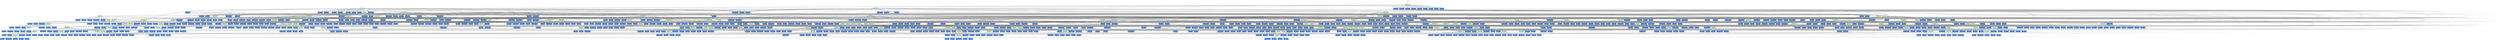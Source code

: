 digraph test {
  e1 -> e2;
  e1 -> e3;
  e1 -> e4;
  e1 -> e5;
  e5 -> e6;
  e4 -> e7;
  e4 -> e8;
  e2 -> e9;
  e6 -> e10;
  e9 -> e11;
  e6 -> e12;
  e2 -> e13;
  e4 -> e13;
  e7 -> e14;
  e2 -> e15;
  e4 -> e15;
  e8 -> e16;
  e8 -> e17;
  e2 -> e18;
  e3 -> e18;
  e3 -> e19;
  e4 -> e19;
  e3 -> e20;
  e7 -> e20;
  e3 -> e21;
  e7 -> e21;
  e11 -> e22;
  e7 -> e23;
  e8 -> e23;
  e7 -> e24;
  e8 -> e24;
  e13 -> e25;
  e14 -> e26;
  e15 -> e27;
  e15 -> e28;
  e16 -> e29;
  e19 -> e30;
  e17 -> e31;
  e18 -> e32;
  e18 -> e33;
  e19 -> e34;
  e20 -> e35;
  e3 -> e36;
  e7 -> e36;
  e8 -> e36;
  e3 -> e37;
  e13 -> e37;
  e3 -> e38;
  e14 -> e38;
  e3 -> e39;
  e13 -> e39;
  e7 -> e40;
  e17 -> e40;
  e33 -> e41;
  e31 -> e42;
  e31 -> e43;
  e13 -> e44;
  e15 -> e44;
  e13 -> e45;
  e15 -> e45;
  e23 -> e46;
  e25 -> e47;
  e32 -> e48;
  e27 -> e49;
  e32 -> e50;
  e31 -> e51;
  e28 -> e52;
  e30 -> e53;
  e29 -> e54;
  e30 -> e55;
  e3 -> e56;
  e17 -> e56;
  e20 -> e57;
  e21 -> e57;
  e38 -> e58;
  e35 -> e59;
  e3 -> e60;
  e13 -> e60;
  e15 -> e60;
  e3 -> e61;
  e23 -> e61;
  e3 -> e62;
  e25 -> e62;
  e13 -> e63;
  e28 -> e63;
  e43 -> e64;
  e54 -> e65;
  e56 -> e66;
  e52 -> e67;
  e54 -> e68;
  e56 -> e69;
  e44 -> e70;
  e51 -> e71;
  e7 -> e72;
  e30 -> e72;
  e46 -> e73;
  e17 -> e74;
  e24 -> e74;
  e48 -> e75;
  e51 -> e76;
  e50 -> e77;
  e54 -> e78;
  e49 -> e79;
  e50 -> e80;
  e56 -> e81;
  e3 -> e82;
  e28 -> e82;
  e53 -> e83;
  e3 -> e84;
  e29 -> e84;
  e57 -> e85;
  e57 -> e86;
  e37 -> e87;
  e39 -> e87;
  e21 -> e88;
  e38 -> e88;
  e3 -> e89;
  e44 -> e89;
  e31 -> e90;
  e40 -> e90;
  e68 -> e91;
  e69 -> e92;
  e73 -> e93;
  e84 -> e94;
  e73 -> e95;
  e74 -> e96;
  e79 -> e97;
  e82 -> e98;
  e84 -> e99;
  e48 -> e100;
  e50 -> e100;
  e71 -> e101;
  e70 -> e102;
  e81 -> e103;
  e28 -> e104;
  e45 -> e104;
  e76 -> e105;
  e81 -> e106;
  e77 -> e107;
  e84 -> e108;
  e3 -> e109;
  e49 -> e109;
  e86 -> e110;
  e85 -> e111;
  e87 -> e112;
  e88 -> e113;
  e39 -> e114;
  e62 -> e114;
  e103 -> e115;
  e40 -> e116;
  e43 -> e116;
  e52 -> e117;
  e63 -> e117;
  e95 -> e118;
  e99 -> e119;
  e102 -> e120;
  e104 -> e121;
  e109 -> e122;
  e71 -> e123;
  e76 -> e123;
  e103 -> e124;
  e106 -> e125;
  e110 -> e126;
  e114 -> e127;
  e103 -> e128;
  e106 -> e128;
  e128 -> e129;
  e128 -> e130;
  e128 -> e131;
  e63 -> e132;
  e98 -> e132;
  e115 -> e133;
  e124 -> e133;
  e115 -> e134;
  e124 -> e134;
  e115 -> e135;
  e124 -> e135;
  e128 -> e136;
  e63 -> e137;
  e98 -> e137;
  e127 -> e138;
  e127 -> e139;
  e126 -> e140;
  e126 -> e141;
  e126 -> e142;
  e126 -> e143;
  e127 -> e144;
  e127 -> e145;
  e126 -> e146;
  e125 -> e147;
  e125 -> e148;
  e124 -> e149;
  e103 -> e150;
  e106 -> e150;
  e123 -> e151;
  e123 -> e152;
  e125 -> e153;
  e124 -> e154;
  e123 -> e155;
  e122 -> e156;
  e122 -> e157;
  e121 -> e158;
  e13 -> e159;
  e98 -> e159;
  e121 -> e160;
  e121 -> e161;
  e120 -> e162;
  e120 -> e163;
  e120 -> e164;
  e122 -> e165;
  e120 -> e166;
  e119 -> e167;
  e119 -> e168;
  e119 -> e169;
  e119 -> e170;
  e7 -> e171;
  e92 -> e171;
  e118 -> e172;
  e7 -> e173;
  e92 -> e173;
  e118 -> e174;
  e118 -> e175;
  e118 -> e176;
  e125 -> e177;
  e124 -> e178;
  e123 -> e179;
  e63 -> e180;
  e82 -> e180;
  e117 -> e181;
  e117 -> e182;
  e117 -> e183;
  e117 -> e184;
  e40 -> e185;
  e69 -> e185;
  e63 -> e186;
  e67 -> e186;
  e63 -> e187;
  e67 -> e187;
  e116 -> e188;
  e40 -> e189;
  e69 -> e189;
  e116 -> e190;
  e116 -> e191;
  e116 -> e192;
  e116 -> e193;
  e115 -> e194;
  e115 -> e195;
  e103 -> e196;
  e106 -> e196;
  e115 -> e197;
  e115 -> e198;
  e13 -> e199;
  e98 -> e199;
  e124 -> e200;
  e103 -> e201;
  e106 -> e201;
  e13 -> e202;
  e98 -> e202;
  e7 -> e203;
  e92 -> e203;
  e63 -> e204;
  e82 -> e204;
  e40 -> e205;
  e69 -> e205;
  e114 -> e206;
  e114 -> e207;
  e114 -> e208;
  e113 -> e209;
  e112 -> e210;
  e113 -> e211;
  e113 -> e212;
  e111 -> e213;
  e111 -> e214;
  e110 -> e215;
  e110 -> e216;
  e113 -> e217;
  e110 -> e218;
  e111 -> e219;
  e111 -> e220;
  e114 -> e221;
  e113 -> e222;
  e112 -> e223;
  e114 -> e224;
  e113 -> e225;
  e112 -> e226;
  e111 -> e227;
  e110 -> e228;
  e109 -> e229;
  e108 -> e230;
  e107 -> e231;
  e108 -> e232;
  e107 -> e233;
  e109 -> e234;
  e108 -> e235;
  e108 -> e236;
  e109 -> e237;
  e107 -> e238;
  e106 -> e239;
  e105 -> e240;
  e105 -> e241;
  e106 -> e242;
  e105 -> e243;
  e3 -> e244;
  e28 -> e244;
  e45 -> e244;
  e104 -> e245;
  e13 -> e246;
  e82 -> e246;
  e103 -> e247;
  e3 -> e248;
  e28 -> e248;
  e45 -> e248;
  e48 -> e249;
  e80 -> e249;
  e104 -> e250;
  e104 -> e251;
  e104 -> e252;
  e3 -> e253;
  e70 -> e253;
  e102 -> e254;
  e101 -> e255;
  e3 -> e256;
  e70 -> e256;
  e100 -> e257;
  e100 -> e258;
  e100 -> e259;
  e102 -> e260;
  e102 -> e261;
  e101 -> e262;
  e102 -> e263;
  e71 -> e264;
  e76 -> e264;
  e109 -> e265;
  e108 -> e266;
  e105 -> e267;
  e102 -> e268;
  e101 -> e269;
  e100 -> e270;
  e99 -> e271;
  e98 -> e272;
  e97 -> e273;
  e99 -> e274;
  e107 -> e275;
  e97 -> e276;
  e97 -> e277;
  e98 -> e278;
  e97 -> e279;
  e96 -> e280;
  e7 -> e281;
  e69 -> e281;
  e96 -> e282;
  e96 -> e283;
  e95 -> e284;
  e95 -> e285;
  e95 -> e286;
  e13 -> e287;
  e67 -> e287;
  e99 -> e288;
  e96 -> e289;
  e95 -> e290;
  e99 -> e291;
  e97 -> e292;
  e95 -> e293;
  e94 -> e294;
  e94 -> e295;
  e94 -> e296;
  e7 -> e297;
  e66 -> e297;
  e93 -> e298;
  e7 -> e299;
  e66 -> e299;
  e93 -> e300;
  e93 -> e301;
  e92 -> e302;
  e92 -> e303;
  e91 -> e304;
  e92 -> e305;
  e91 -> e306;
  e91 -> e307;
  e91 -> e308;
  e92 -> e309;
  e91 -> e310;
  e92 -> e311;
  e7 -> e312;
  e64 -> e312;
  e96 -> e313;
  e7 -> e314;
  e64 -> e314;
  e108 -> e315;
  e105 -> e316;
  e101 -> e317;
  e100 -> e318;
  e107 -> e319;
  e40 -> e320;
  e56 -> e320;
  e3 -> e321;
  e63 -> e321;
  e52 -> e322;
  e63 -> e322;
  e48 -> e323;
  e80 -> e323;
  e40 -> e324;
  e43 -> e324;
  e40 -> e325;
  e43 -> e325;
  e90 -> e326;
  e40 -> e327;
  e56 -> e327;
  e90 -> e328;
  e90 -> e329;
  e90 -> e330;
  e39 -> e331;
  e47 -> e331;
  e39 -> e332;
  e47 -> e332;
  e13 -> e333;
  e82 -> e333;
  e39 -> e334;
  e47 -> e334;
  e7 -> e335;
  e69 -> e335;
  e45 -> e336;
  e60 -> e336;
  e13 -> e337;
  e82 -> e337;
  e103 -> e338;
  e45 -> e339;
  e60 -> e339;
  e48 -> e340;
  e80 -> e340;
  e89 -> e341;
  e3 -> e342;
  e70 -> e342;
  e89 -> e343;
  e89 -> e344;
  e89 -> e345;
  e100 -> e346;
  e45 -> e347;
  e60 -> e347;
  e7 -> e348;
  e69 -> e348;
  e89 -> e349;
  e7 -> e350;
  e66 -> e350;
  e89 -> e351;
  e40 -> e352;
  e56 -> e352;
  e3 -> e353;
  e63 -> e353;
  e45 -> e354;
  e60 -> e354;
  e89 -> e355;
  e88 -> e356;
  e88 -> e357;
  e87 -> e358;
  e87 -> e359;
  e39 -> e360;
  e62 -> e360;
  e39 -> e361;
  e62 -> e361;
  e88 -> e362;
  e88 -> e363;
  e86 -> e364;
  e39 -> e365;
  e62 -> e365;
  e86 -> e366;
  e85 -> e367;
  e21 -> e368;
  e59 -> e368;
  e88 -> e369;
  e85 -> e370;
  e21 -> e371;
  e59 -> e371;
  e39 -> e372;
  e62 -> e372;
  e21 -> e373;
  e59 -> e373;
  e88 -> e374;
  e87 -> e375;
  e86 -> e376;
  e88 -> e377;
  e87 -> e378;
  e86 -> e379;
  e85 -> e380;
  e84 -> e381;
  e83 -> e382;
  e83 -> e383;
  e84 -> e384;
  e82 -> e385;
  e81 -> e386;
  e80 -> e387;
  e81 -> e388;
  e80 -> e389;
  e82 -> e390;
  e81 -> e391;
  e3 -> e392;
  e49 -> e392;
  e79 -> e393;
  e78 -> e394;
  e81 -> e395;
  e77 -> e396;
  e83 -> e397;
  e77 -> e398;
  e78 -> e399;
  e79 -> e400;
  e78 -> e401;
  e79 -> e402;
  e78 -> e403;
  e79 -> e404;
  e78 -> e405;
  e78 -> e406;
  e82 -> e407;
  e80 -> e408;
  e79 -> e409;
  e77 -> e410;
  e76 -> e411;
  e76 -> e412;
  e76 -> e413;
  e76 -> e414;
  e33 -> e415;
  e48 -> e415;
  e3 -> e416;
  e47 -> e416;
  e75 -> e417;
  e75 -> e418;
  e75 -> e419;
  e3 -> e420;
  e17 -> e420;
  e24 -> e420;
  e74 -> e421;
  e7 -> e422;
  e56 -> e422;
  e3 -> e423;
  e17 -> e423;
  e24 -> e423;
  e7 -> e424;
  e55 -> e424;
  e74 -> e425;
  e74 -> e426;
  e74 -> e427;
  e3 -> e428;
  e46 -> e428;
  e73 -> e429;
  e3 -> e430;
  e46 -> e430;
  e72 -> e431;
  e72 -> e432;
  e72 -> e433;
  e73 -> e434;
  e73 -> e435;
  e73 -> e436;
  e28 -> e437;
  e45 -> e437;
  e3 -> e438;
  e13 -> e438;
  e28 -> e438;
  e3 -> e439;
  e45 -> e439;
  e13 -> e440;
  e52 -> e440;
  e71 -> e441;
  e48 -> e442;
  e50 -> e442;
  e48 -> e443;
  e50 -> e443;
  e70 -> e444;
  e3 -> e445;
  e44 -> e445;
  e70 -> e446;
  e84 -> e447;
  e74 -> e448;
  e73 -> e449;
  e84 -> e450;
  e79 -> e451;
  e78 -> e452;
  e77 -> e453;
  e75 -> e454;
  e73 -> e455;
  e72 -> e456;
  e69 -> e457;
  e68 -> e458;
  e83 -> e459;
  e68 -> e460;
  e68 -> e461;
  e67 -> e462;
  e69 -> e463;
  e80 -> e464;
  e67 -> e465;
  e67 -> e466;
  e68 -> e467;
  e67 -> e468;
  e7 -> e469;
  e43 -> e469;
  e70 -> e470;
  e69 -> e471;
  e68 -> e472;
  e68 -> e473;
  e66 -> e474;
  e65 -> e475;
  e66 -> e476;
  e83 -> e477;
  e65 -> e478;
  e65 -> e479;
  e66 -> e480;
  e65 -> e481;
  e66 -> e482;
  e7 -> e483;
  e42 -> e483;
  e74 -> e484;
  e7 -> e485;
  e42 -> e485;
  e72 -> e486;
  e64 -> e487;
  e64 -> e488;
  e64 -> e489;
  e64 -> e490;
  e64 -> e491;
  e64 -> e492;
  e78 -> e493;
  e77 -> e494;
  e75 -> e495;
  e72 -> e496;
  e83 -> e497;
  e80 -> e498;
  e33 -> e499;
  e48 -> e499;
  e3 -> e500;
  e40 -> e500;
  e31 -> e501;
  e40 -> e501;
  e7 -> e502;
  e55 -> e502;
  e31 -> e503;
  e40 -> e503;
  e63 -> e504;
  e63 -> e505;
  e28 -> e506;
  e45 -> e506;
  e63 -> e507;
  e63 -> e508;
  e70 -> e509;
  e63 -> e510;
  e21 -> e511;
  e26 -> e511;
  e21 -> e512;
  e26 -> e512;
  e9 -> e513;
  e39 -> e513;
  e9 -> e514;
  e39 -> e514;
  e25 -> e515;
  e39 -> e515;
  e7 -> e516;
  e56 -> e516;
  e48 -> e517;
  e50 -> e517;
  e25 -> e518;
  e39 -> e518;
  e21 -> e519;
  e26 -> e519;
  e9 -> e520;
  e39 -> e520;
  e25 -> e521;
  e39 -> e521;
  e33 -> e522;
  e48 -> e522;
  e62 -> e523;
  e3 -> e524;
  e47 -> e524;
  e62 -> e525;
  e62 -> e526;
  e75 -> e527;
  e24 -> e528;
  e36 -> e528;
  e7 -> e529;
  e56 -> e529;
  e24 -> e530;
  e36 -> e530;
  e7 -> e531;
  e55 -> e531;
  e61 -> e532;
  e3 -> e533;
  e46 -> e533;
  e61 -> e534;
  e61 -> e535;
  e61 -> e536;
  e72 -> e537;
  e60 -> e538;
  e3 -> e539;
  e13 -> e539;
  e28 -> e539;
  e60 -> e540;
  e60 -> e541;
  e60 -> e542;
  e48 -> e543;
  e50 -> e543;
  e24 -> e544;
  e36 -> e544;
  e60 -> e545;
  e62 -> e546;
  e61 -> e547;
  e60 -> e548;
  e59 -> e549;
  e59 -> e550;
  e59 -> e551;
  e61 -> e552;
  e59 -> e553;
  e59 -> e554;
  e58 -> e555;
  e58 -> e556;
  e62 -> e557;
  e58 -> e558;
  e61 -> e559;
  e59 -> e560;
  e62 -> e561;
  e3 -> e562;
  e40 -> e562;
  e24 -> e563;
  e36 -> e563;
  e61 -> e564;
  e60 -> e565;
  e58 -> e566;
  e57 -> e567;
  e57 -> e568;
  e21 -> e569;
  e38 -> e569;
  e21 -> e570;
  e38 -> e570;
  e37 -> e571;
  e39 -> e571;
  e37 -> e572;
  e39 -> e572;
  e37 -> e573;
  e39 -> e573;
  e57 -> e574;
  e21 -> e575;
  e38 -> e575;
  e37 -> e576;
  e39 -> e576;
  e21 -> e577;
  e35 -> e577;
  e21 -> e578;
  e35 -> e578;
  e21 -> e579;
  e38 -> e579;
  e57 -> e580;
  e59 -> e581;
  e57 -> e582;
  e32 -> e583;
  e33 -> e583;
  e56 -> e584;
  e55 -> e585;
  e55 -> e586;
  e56 -> e587;
  e3 -> e588;
  e29 -> e588;
  e54 -> e589;
  e53 -> e590;
  e53 -> e591;
  e54 -> e592;
  e54 -> e593;
  e54 -> e594;
  e3 -> e595;
  e28 -> e595;
  e52 -> e596;
  e51 -> e597;
  e50 -> e598;
  e55 -> e599;
  e50 -> e600;
  e51 -> e601;
  e52 -> e602;
  e51 -> e603;
  e52 -> e604;
  e51 -> e605;
  e52 -> e606;
  e51 -> e607;
  e49 -> e608;
  e3 -> e609;
  e27 -> e609;
  e51 -> e610;
  e53 -> e611;
  e49 -> e612;
  e52 -> e613;
  e50 -> e614;
  e49 -> e615;
  e7 -> e616;
  e34 -> e616;
  e3 -> e617;
  e26 -> e617;
  e14 -> e618;
  e19 -> e618;
  e14 -> e619;
  e19 -> e619;
  e14 -> e620;
  e19 -> e620;
  e3 -> e621;
  e9 -> e621;
  e13 -> e621;
  e48 -> e622;
  e48 -> e623;
  e47 -> e624;
  e3 -> e625;
  e25 -> e625;
  e47 -> e626;
  e17 -> e627;
  e24 -> e627;
  e3 -> e628;
  e7 -> e628;
  e17 -> e628;
  e3 -> e629;
  e24 -> e629;
  e7 -> e630;
  e31 -> e630;
  e7 -> e631;
  e30 -> e631;
  e7 -> e632;
  e30 -> e632;
  e46 -> e633;
  e3 -> e634;
  e23 -> e634;
  e46 -> e635;
  e13 -> e636;
  e28 -> e636;
  e45 -> e637;
  e3 -> e638;
  e13 -> e638;
  e15 -> e638;
  e44 -> e639;
  e45 -> e640;
  e44 -> e641;
  e44 -> e642;
  e45 -> e643;
  e45 -> e644;
  e56 -> e645;
  e54 -> e646;
  e54 -> e647;
  e53 -> e648;
  e14 -> e649;
  e19 -> e649;
  e44 -> e650;
  e43 -> e651;
  e55 -> e652;
  e43 -> e653;
  e43 -> e654;
  e43 -> e655;
  e49 -> e656;
  e47 -> e657;
  e46 -> e658;
  e43 -> e659;
  e42 -> e660;
  e55 -> e661;
  e42 -> e662;
  e42 -> e663;
  e53 -> e664;
  e42 -> e665;
  e42 -> e666;
  e14 -> e667;
  e19 -> e667;
  e46 -> e668;
  e53 -> e669;
  e44 -> e670;
  e41 -> e671;
  e41 -> e672;
  e32 -> e673;
  e33 -> e673;
  e41 -> e674;
  e41 -> e675;
  e55 -> e676;
  e49 -> e677;
  e7 -> e678;
  e34 -> e678;
  e3 -> e679;
  e22 -> e679;
  e41 -> e680;
  e47 -> e681;
  e40 -> e682;
  e40 -> e683;
  e17 -> e684;
  e24 -> e684;
  e40 -> e685;
  e40 -> e686;
  e46 -> e687;
  e40 -> e688;
  e40 -> e689;
  e5 -> e690;
  e21 -> e690;
  e5 -> e691;
  e21 -> e691;
  e14 -> e692;
  e21 -> e692;
  e39 -> e693;
  e39 -> e694;
  e48 -> e695;
  e7 -> e696;
  e30 -> e696;
  e3 -> e697;
  e13 -> e697;
  e15 -> e697;
  e39 -> e698;
  e39 -> e699;
  e14 -> e700;
  e21 -> e700;
  e5 -> e701;
  e21 -> e701;
  e14 -> e702;
  e21 -> e702;
  e3 -> e703;
  e22 -> e703;
  e7 -> e704;
  e34 -> e704;
  e38 -> e705;
  e3 -> e706;
  e26 -> e706;
  e38 -> e707;
  e38 -> e708;
  e14 -> e709;
  e19 -> e709;
  e37 -> e710;
  e3 -> e711;
  e9 -> e711;
  e13 -> e711;
  e37 -> e712;
  e37 -> e713;
  e48 -> e714;
  e36 -> e715;
  e3 -> e716;
  e7 -> e716;
  e17 -> e716;
  e36 -> e717;
  e36 -> e718;
  e36 -> e719;
  e7 -> e720;
  e30 -> e720;
  e37 -> e721;
  e36 -> e722;
  e38 -> e723;
  e37 -> e724;
  e36 -> e725;
  e35 -> e726;
  e35 -> e727;
  e35 -> e728;
  e35 -> e729;
  e38 -> e730;
  e36 -> e731;
  e35 -> e732;
  e38 -> e733;
  e3 -> e734;
  e22 -> e734;
  e37 -> e735;
  e36 -> e736;
  e20 -> e737;
  e21 -> e737;
  e20 -> e738;
  e21 -> e738;
  e20 -> e739;
  e21 -> e739;
  e20 -> e740;
  e21 -> e740;
  e35 -> e741;
  e34 -> e742;
  e3 -> e743;
  e4 -> e743;
  e9 -> e743;
  e33 -> e744;
  e32 -> e745;
  e34 -> e746;
  e32 -> e747;
  e32 -> e748;
  e33 -> e749;
  e3 -> e750;
  e17 -> e750;
  e31 -> e751;
  e30 -> e752;
  e30 -> e753;
  e31 -> e754;
  e31 -> e755;
  e31 -> e756;
  e29 -> e757;
  e3 -> e758;
  e16 -> e758;
  e29 -> e759;
  e28 -> e760;
  e3 -> e761;
  e15 -> e761;
  e30 -> e762;
  e28 -> e763;
  e27 -> e764;
  e29 -> e765;
  e27 -> e766;
  e27 -> e767;
  e28 -> e768;
  e27 -> e769;
  e3 -> e770;
  e5 -> e770;
  e7 -> e770;
  e7 -> e771;
  e19 -> e771;
  e7 -> e772;
  e19 -> e772;
  e26 -> e773;
  e3 -> e774;
  e14 -> e774;
  e26 -> e775;
  e9 -> e776;
  e13 -> e776;
  e3 -> e777;
  e13 -> e777;
  e25 -> e778;
  e25 -> e779;
  e25 -> e780;
  e7 -> e781;
  e17 -> e781;
  e24 -> e782;
  e3 -> e783;
  e7 -> e783;
  e8 -> e783;
  e23 -> e784;
  e24 -> e785;
  e23 -> e786;
  e23 -> e787;
  e13 -> e788;
  e15 -> e788;
  e24 -> e789;
  e24 -> e790;
  e31 -> e791;
  e30 -> e792;
  e27 -> e793;
  e25 -> e794;
  e23 -> e795;
  e34 -> e796;
  e33 -> e797;
  e29 -> e798;
  e28 -> e799;
  e26 -> e800;
  e34 -> e801;
  e30 -> e802;
  e29 -> e803;
  e26 -> e804;
  e23 -> e805;
  e27 -> e806;
  e25 -> e807;
  e23 -> e808;
  e34 -> e809;
  e3 -> e810;
  e12 -> e810;
  e3 -> e811;
  e11 -> e811;
  e3 -> e812;
  e12 -> e812;
  e29 -> e813;
  e28 -> e814;
  e3 -> e815;
  e10 -> e815;
  e26 -> e816;
  e22 -> e817;
  e9 -> e818;
  e13 -> e818;
  e22 -> e819;
  e22 -> e820;
  e21 -> e821;
  e21 -> e822;
  e7 -> e823;
  e19 -> e823;
  e3 -> e824;
  e7 -> e824;
  e8 -> e824;
  e21 -> e825;
  e21 -> e826;
  e21 -> e827;
  e3 -> e828;
  e10 -> e828;
  e20 -> e829;
  e3 -> e830;
  e5 -> e830;
  e7 -> e830;
  e20 -> e831;
  e20 -> e832;
  e7 -> e833;
  e19 -> e833;
  e20 -> e834;
  e20 -> e835;
  e3 -> e836;
  e10 -> e836;
  e20 -> e837;
  e3 -> e838;
  e4 -> e838;
  e5 -> e838;
  e19 -> e839;
  e19 -> e840;
  e19 -> e841;
  e19 -> e842;
  e4 -> e843;
  e9 -> e843;
  e3 -> e844;
  e9 -> e844;
  e2 -> e845;
  e3 -> e845;
  e4 -> e845;
  e18 -> e846;
  e2 -> e847;
  e3 -> e847;
  e4 -> e847;
  e19 -> e848;
  e18 -> e849;
  e18 -> e850;
  e18 -> e851;
  e17 -> e852;
  e3 -> e853;
  e8 -> e853;
  e17 -> e854;
  e16 -> e855;
  e16 -> e856;
  e16 -> e857;
  e15 -> e858;
  e17 -> e859;
  e15 -> e860;
  e15 -> e861;
  e15 -> e862;
  e16 -> e863;
  e15 -> e864;
  e5 -> e865;
  e7 -> e865;
  e3 -> e866;
  e7 -> e866;
  e14 -> e867;
  e14 -> e868;
  e14 -> e869;
  e13 -> e870;
  e13 -> e871;
  e7 -> e872;
  e8 -> e872;
  e19 -> e873;
  e18 -> e874;
  e16 -> e875;
  e14 -> e876;
  e17 -> e877;
  e19 -> e878;
  e17 -> e879;
  e16 -> e880;
  e14 -> e881;
  e16 -> e882;
  e14 -> e883;
  e3 -> e884;
  e6 -> e884;
  e12 -> e885;
  e11 -> e886;
  e12 -> e887;
  e11 -> e888;
  e4 -> e889;
  e9 -> e889;
  e11 -> e890;
  e12 -> e891;
  e12 -> e892;
  e12 -> e893;
  e12 -> e894;
  e11 -> e895;
  e12 -> e896;
  e12 -> e897;
  e11 -> e898;
  e17 -> e899;
  e12 -> e900;
  e10 -> e901;
  e5 -> e902;
  e7 -> e902;
  e10 -> e903;
  e12 -> e904;
  e10 -> e905;
  e4 -> e906;
  e5 -> e906;
  e3 -> e907;
  e5 -> e907;
  e3 -> e908;
  e4 -> e908;
  e9 -> e909;
  e2 -> e910;
  e4 -> e910;
  e2 -> e911;
  e3 -> e911;
  e2 -> e912;
  e4 -> e912;
  e9 -> e913;
  e2 -> e914;
  e4 -> e914;
  e9 -> e915;
  e8 -> e916;
  e8 -> e917;
  e8 -> e918;
  e8 -> e919;
  e8 -> e920;
  e7 -> e921;
  e7 -> e922;
  e8 -> e923;
  e9 -> e924;
  e8 -> e925;
  e6 -> e926;
  e6 -> e927;
  e4 -> e928;
  e5 -> e928;
  e6 -> e929;
  e6 -> e930;
  e6 -> e931;
  e5 -> e932;
  e4 -> e933;
  e3 -> e934;
  e4 -> e935;
  e3 -> e936;
  e5 -> e937;
  e4 -> e938;
  e2 -> e939;
  e5 -> e940;
  e2 -> e941;
  e2 -> e942;
  e2 -> e943;
  e2 -> e944;
  e2 -> e945;
  e2 -> e946;
  e2 -> e947;
  e5 -> e948;
  e5 -> e949;
  e2 -> e950;
  e1 -> e951;
  e1 -> e952;
  e1 -> e953;
  e1 -> e954;
  e1 -> e955;
  e1 -> e956;
  e1 -> e957;
  e1 -> e958;
  e1 -> e959;
  e0 -> e1;

//conflicts
  e2 -> e5 [arrowhead=none color=gray60 style=dashed constraint=false];
  e2 -> e7 [arrowhead=none color=gray60 style=dashed constraint=false];
  e2 -> e8 [arrowhead=none color=gray60 style=dashed constraint=false];
  e2 -> e19 [arrowhead=none color=gray60 style=dashed constraint=false];
  e2 -> e908 [arrowhead=none color=gray60 style=dashed constraint=false];
  e2 -> e933 [arrowhead=none color=gray60 style=dashed constraint=false];
  e2 -> e934 [arrowhead=none color=gray60 style=dashed constraint=false];
  e2 -> e935 [arrowhead=none color=gray60 style=dashed constraint=false];
  e2 -> e936 [arrowhead=none color=gray60 style=dashed constraint=false];
  e2 -> e938 [arrowhead=none color=gray60 style=dashed constraint=false];
  e2 -> e951 [arrowhead=none color=gray60 style=dashed constraint=false];
  e2 -> e952 [arrowhead=none color=gray60 style=dashed constraint=false];
  e2 -> e953 [arrowhead=none color=gray60 style=dashed constraint=false];
  e2 -> e954 [arrowhead=none color=gray60 style=dashed constraint=false];
  e2 -> e955 [arrowhead=none color=gray60 style=dashed constraint=false];
  e2 -> e956 [arrowhead=none color=gray60 style=dashed constraint=false];
  e2 -> e957 [arrowhead=none color=gray60 style=dashed constraint=false];
  e2 -> e958 [arrowhead=none color=gray60 style=dashed constraint=false];
  e2 -> e959 [arrowhead=none color=gray60 style=dashed constraint=false];
  e3 -> e31 [arrowhead=none color=gray60 style=dashed constraint=false];
  e3 -> e52 [arrowhead=none color=gray60 style=dashed constraint=false];
  e3 -> e54 [arrowhead=none color=gray60 style=dashed constraint=false];
  e3 -> e73 [arrowhead=none color=gray60 style=dashed constraint=false];
  e3 -> e74 [arrowhead=none color=gray60 style=dashed constraint=false];
  e3 -> e79 [arrowhead=none color=gray60 style=dashed constraint=false];
  e3 -> e102 [arrowhead=none color=gray60 style=dashed constraint=false];
  e3 -> e104 [arrowhead=none color=gray60 style=dashed constraint=false];
  e3 -> e437 [arrowhead=none color=gray60 style=dashed constraint=false];
  e3 -> e444 [arrowhead=none color=gray60 style=dashed constraint=false];
  e3 -> e446 [arrowhead=none color=gray60 style=dashed constraint=false];
  e3 -> e504 [arrowhead=none color=gray60 style=dashed constraint=false];
  e3 -> e508 [arrowhead=none color=gray60 style=dashed constraint=false];
  e3 -> e608 [arrowhead=none color=gray60 style=dashed constraint=false];
  e3 -> e612 [arrowhead=none color=gray60 style=dashed constraint=false];
  e3 -> e624 [arrowhead=none color=gray60 style=dashed constraint=false];
  e3 -> e626 [arrowhead=none color=gray60 style=dashed constraint=false];
  e3 -> e627 [arrowhead=none color=gray60 style=dashed constraint=false];
  e3 -> e633 [arrowhead=none color=gray60 style=dashed constraint=false];
  e3 -> e635 [arrowhead=none color=gray60 style=dashed constraint=false];
  e3 -> e636 [arrowhead=none color=gray60 style=dashed constraint=false];
  e3 -> e637 [arrowhead=none color=gray60 style=dashed constraint=false];
  e3 -> e639 [arrowhead=none color=gray60 style=dashed constraint=false];
  e3 -> e642 [arrowhead=none color=gray60 style=dashed constraint=false];
  e3 -> e682 [arrowhead=none color=gray60 style=dashed constraint=false];
  e3 -> e686 [arrowhead=none color=gray60 style=dashed constraint=false];
  e3 -> e757 [arrowhead=none color=gray60 style=dashed constraint=false];
  e3 -> e759 [arrowhead=none color=gray60 style=dashed constraint=false];
  e3 -> e760 [arrowhead=none color=gray60 style=dashed constraint=false];
  e3 -> e763 [arrowhead=none color=gray60 style=dashed constraint=false];
  e3 -> e764 [arrowhead=none color=gray60 style=dashed constraint=false];
  e3 -> e767 [arrowhead=none color=gray60 style=dashed constraint=false];
  e3 -> e773 [arrowhead=none color=gray60 style=dashed constraint=false];
  e3 -> e775 [arrowhead=none color=gray60 style=dashed constraint=false];
  e3 -> e776 [arrowhead=none color=gray60 style=dashed constraint=false];
  e3 -> e778 [arrowhead=none color=gray60 style=dashed constraint=false];
  e3 -> e780 [arrowhead=none color=gray60 style=dashed constraint=false];
  e3 -> e781 [arrowhead=none color=gray60 style=dashed constraint=false];
  e3 -> e782 [arrowhead=none color=gray60 style=dashed constraint=false];
  e3 -> e784 [arrowhead=none color=gray60 style=dashed constraint=false];
  e3 -> e787 [arrowhead=none color=gray60 style=dashed constraint=false];
  e3 -> e788 [arrowhead=none color=gray60 style=dashed constraint=false];
  e3 -> e817 [arrowhead=none color=gray60 style=dashed constraint=false];
  e3 -> e843 [arrowhead=none color=gray60 style=dashed constraint=false];
  e3 -> e852 [arrowhead=none color=gray60 style=dashed constraint=false];
  e3 -> e854 [arrowhead=none color=gray60 style=dashed constraint=false];
  e3 -> e855 [arrowhead=none color=gray60 style=dashed constraint=false];
  e3 -> e857 [arrowhead=none color=gray60 style=dashed constraint=false];
  e3 -> e858 [arrowhead=none color=gray60 style=dashed constraint=false];
  e3 -> e861 [arrowhead=none color=gray60 style=dashed constraint=false];
  e3 -> e862 [arrowhead=none color=gray60 style=dashed constraint=false];
  e3 -> e865 [arrowhead=none color=gray60 style=dashed constraint=false];
  e3 -> e867 [arrowhead=none color=gray60 style=dashed constraint=false];
  e3 -> e869 [arrowhead=none color=gray60 style=dashed constraint=false];
  e3 -> e870 [arrowhead=none color=gray60 style=dashed constraint=false];
  e3 -> e872 [arrowhead=none color=gray60 style=dashed constraint=false];
  e3 -> e885 [arrowhead=none color=gray60 style=dashed constraint=false];
  e3 -> e886 [arrowhead=none color=gray60 style=dashed constraint=false];
  e3 -> e892 [arrowhead=none color=gray60 style=dashed constraint=false];
  e3 -> e893 [arrowhead=none color=gray60 style=dashed constraint=false];
  e3 -> e894 [arrowhead=none color=gray60 style=dashed constraint=false];
  e3 -> e895 [arrowhead=none color=gray60 style=dashed constraint=false];
  e3 -> e901 [arrowhead=none color=gray60 style=dashed constraint=false];
  e3 -> e906 [arrowhead=none color=gray60 style=dashed constraint=false];
  e3 -> e909 [arrowhead=none color=gray60 style=dashed constraint=false];
  e3 -> e910 [arrowhead=none color=gray60 style=dashed constraint=false];
  e3 -> e912 [arrowhead=none color=gray60 style=dashed constraint=false];
  e3 -> e913 [arrowhead=none color=gray60 style=dashed constraint=false];
  e3 -> e916 [arrowhead=none color=gray60 style=dashed constraint=false];
  e3 -> e918 [arrowhead=none color=gray60 style=dashed constraint=false];
  e3 -> e919 [arrowhead=none color=gray60 style=dashed constraint=false];
  e3 -> e921 [arrowhead=none color=gray60 style=dashed constraint=false];
  e3 -> e926 [arrowhead=none color=gray60 style=dashed constraint=false];
  e3 -> e930 [arrowhead=none color=gray60 style=dashed constraint=false];
  e3 -> e932 [arrowhead=none color=gray60 style=dashed constraint=false];
  e3 -> e933 [arrowhead=none color=gray60 style=dashed constraint=false];
  e3 -> e935 [arrowhead=none color=gray60 style=dashed constraint=false];
  e3 -> e937 [arrowhead=none color=gray60 style=dashed constraint=false];
  e3 -> e939 [arrowhead=none color=gray60 style=dashed constraint=false];
  e3 -> e942 [arrowhead=none color=gray60 style=dashed constraint=false];
  e3 -> e943 [arrowhead=none color=gray60 style=dashed constraint=false];
  e3 -> e944 [arrowhead=none color=gray60 style=dashed constraint=false];
  e3 -> e952 [arrowhead=none color=gray60 style=dashed constraint=false];
  e3 -> e953 [arrowhead=none color=gray60 style=dashed constraint=false];
  e3 -> e954 [arrowhead=none color=gray60 style=dashed constraint=false];
  e4 -> e6 [arrowhead=none color=gray60 style=dashed constraint=false];
  e4 -> e11 [arrowhead=none color=gray60 style=dashed constraint=false];
  e4 -> e18 [arrowhead=none color=gray60 style=dashed constraint=false];
  e4 -> e844 [arrowhead=none color=gray60 style=dashed constraint=false];
  e4 -> e907 [arrowhead=none color=gray60 style=dashed constraint=false];
  e4 -> e909 [arrowhead=none color=gray60 style=dashed constraint=false];
  e4 -> e911 [arrowhead=none color=gray60 style=dashed constraint=false];
  e4 -> e932 [arrowhead=none color=gray60 style=dashed constraint=false];
  e4 -> e934 [arrowhead=none color=gray60 style=dashed constraint=false];
  e4 -> e936 [arrowhead=none color=gray60 style=dashed constraint=false];
  e4 -> e939 [arrowhead=none color=gray60 style=dashed constraint=false];
  e4 -> e942 [arrowhead=none color=gray60 style=dashed constraint=false];
  e4 -> e946 [arrowhead=none color=gray60 style=dashed constraint=false];
  e4 -> e947 [arrowhead=none color=gray60 style=dashed constraint=false];
  e4 -> e950 [arrowhead=none color=gray60 style=dashed constraint=false];
  e4 -> e952 [arrowhead=none color=gray60 style=dashed constraint=false];
  e4 -> e955 [arrowhead=none color=gray60 style=dashed constraint=false];
  e4 -> e957 [arrowhead=none color=gray60 style=dashed constraint=false];
  e4 -> e959 [arrowhead=none color=gray60 style=dashed constraint=false];
  e5 -> e8 [arrowhead=none color=gray60 style=dashed constraint=false];
  e5 -> e14 [arrowhead=none color=gray60 style=dashed constraint=false];
  e5 -> e19 [arrowhead=none color=gray60 style=dashed constraint=false];
  e5 -> e20 [arrowhead=none color=gray60 style=dashed constraint=false];
  e5 -> e821 [arrowhead=none color=gray60 style=dashed constraint=false];
  e5 -> e825 [arrowhead=none color=gray60 style=dashed constraint=false];
  e5 -> e866 [arrowhead=none color=gray60 style=dashed constraint=false];
  e5 -> e908 [arrowhead=none color=gray60 style=dashed constraint=false];
  e5 -> e921 [arrowhead=none color=gray60 style=dashed constraint=false];
  e5 -> e933 [arrowhead=none color=gray60 style=dashed constraint=false];
  e5 -> e934 [arrowhead=none color=gray60 style=dashed constraint=false];
  e5 -> e935 [arrowhead=none color=gray60 style=dashed constraint=false];
  e5 -> e936 [arrowhead=none color=gray60 style=dashed constraint=false];
  e5 -> e938 [arrowhead=none color=gray60 style=dashed constraint=false];
  e5 -> e952 [arrowhead=none color=gray60 style=dashed constraint=false];
  e5 -> e954 [arrowhead=none color=gray60 style=dashed constraint=false];
  e5 -> e955 [arrowhead=none color=gray60 style=dashed constraint=false];
  e5 -> e958 [arrowhead=none color=gray60 style=dashed constraint=false];
  e6 -> e907 [arrowhead=none color=gray60 style=dashed constraint=false];
  e6 -> e932 [arrowhead=none color=gray60 style=dashed constraint=false];
  e6 -> e937 [arrowhead=none color=gray60 style=dashed constraint=false];
  e6 -> e940 [arrowhead=none color=gray60 style=dashed constraint=false];
  e6 -> e949 [arrowhead=none color=gray60 style=dashed constraint=false];
  e6 -> e957 [arrowhead=none color=gray60 style=dashed constraint=false];
  e6 -> e959 [arrowhead=none color=gray60 style=dashed constraint=false];
  e7 -> e16 [arrowhead=none color=gray60 style=dashed constraint=false];
  e7 -> e51 [arrowhead=none color=gray60 style=dashed constraint=false];
  e7 -> e53 [arrowhead=none color=gray60 style=dashed constraint=false];
  e7 -> e81 [arrowhead=none color=gray60 style=dashed constraint=false];
  e7 -> e302 [arrowhead=none color=gray60 style=dashed constraint=false];
  e7 -> e305 [arrowhead=none color=gray60 style=dashed constraint=false];
  e7 -> e309 [arrowhead=none color=gray60 style=dashed constraint=false];
  e7 -> e457 [arrowhead=none color=gray60 style=dashed constraint=false];
  e7 -> e463 [arrowhead=none color=gray60 style=dashed constraint=false];
  e7 -> e474 [arrowhead=none color=gray60 style=dashed constraint=false];
  e7 -> e476 [arrowhead=none color=gray60 style=dashed constraint=false];
  e7 -> e480 [arrowhead=none color=gray60 style=dashed constraint=false];
  e7 -> e487 [arrowhead=none color=gray60 style=dashed constraint=false];
  e7 -> e490 [arrowhead=none color=gray60 style=dashed constraint=false];
  e7 -> e491 [arrowhead=none color=gray60 style=dashed constraint=false];
  e7 -> e584 [arrowhead=none color=gray60 style=dashed constraint=false];
  e7 -> e585 [arrowhead=none color=gray60 style=dashed constraint=false];
  e7 -> e599 [arrowhead=none color=gray60 style=dashed constraint=false];
  e7 -> e651 [arrowhead=none color=gray60 style=dashed constraint=false];
  e7 -> e655 [arrowhead=none color=gray60 style=dashed constraint=false];
  e7 -> e660 [arrowhead=none color=gray60 style=dashed constraint=false];
  e7 -> e663 [arrowhead=none color=gray60 style=dashed constraint=false];
  e7 -> e665 [arrowhead=none color=gray60 style=dashed constraint=false];
  e7 -> e676 [arrowhead=none color=gray60 style=dashed constraint=false];
  e7 -> e742 [arrowhead=none color=gray60 style=dashed constraint=false];
  e7 -> e746 [arrowhead=none color=gray60 style=dashed constraint=false];
  e7 -> e750 [arrowhead=none color=gray60 style=dashed constraint=false];
  e7 -> e751 [arrowhead=none color=gray60 style=dashed constraint=false];
  e7 -> e752 [arrowhead=none color=gray60 style=dashed constraint=false];
  e7 -> e753 [arrowhead=none color=gray60 style=dashed constraint=false];
  e7 -> e762 [arrowhead=none color=gray60 style=dashed constraint=false];
  e7 -> e809 [arrowhead=none color=gray60 style=dashed constraint=false];
  e7 -> e838 [arrowhead=none color=gray60 style=dashed constraint=false];
  e7 -> e839 [arrowhead=none color=gray60 style=dashed constraint=false];
  e7 -> e840 [arrowhead=none color=gray60 style=dashed constraint=false];
  e7 -> e848 [arrowhead=none color=gray60 style=dashed constraint=false];
  e7 -> e852 [arrowhead=none color=gray60 style=dashed constraint=false];
  e7 -> e853 [arrowhead=none color=gray60 style=dashed constraint=false];
  e7 -> e859 [arrowhead=none color=gray60 style=dashed constraint=false];
  e7 -> e899 [arrowhead=none color=gray60 style=dashed constraint=false];
  e7 -> e906 [arrowhead=none color=gray60 style=dashed constraint=false];
  e7 -> e908 [arrowhead=none color=gray60 style=dashed constraint=false];
  e7 -> e916 [arrowhead=none color=gray60 style=dashed constraint=false];
  e7 -> e917 [arrowhead=none color=gray60 style=dashed constraint=false];
  e7 -> e920 [arrowhead=none color=gray60 style=dashed constraint=false];
  e7 -> e928 [arrowhead=none color=gray60 style=dashed constraint=false];
  e7 -> e933 [arrowhead=none color=gray60 style=dashed constraint=false];
  e7 -> e938 [arrowhead=none color=gray60 style=dashed constraint=false];
  e7 -> e940 [arrowhead=none color=gray60 style=dashed constraint=false];
  e8 -> e14 [arrowhead=none color=gray60 style=dashed constraint=false];
  e8 -> e19 [arrowhead=none color=gray60 style=dashed constraint=false];
  e8 -> e20 [arrowhead=none color=gray60 style=dashed constraint=false];
  e8 -> e21 [arrowhead=none color=gray60 style=dashed constraint=false];
  e8 -> e866 [arrowhead=none color=gray60 style=dashed constraint=false];
  e8 -> e908 [arrowhead=none color=gray60 style=dashed constraint=false];
  e8 -> e921 [arrowhead=none color=gray60 style=dashed constraint=false];
  e8 -> e922 [arrowhead=none color=gray60 style=dashed constraint=false];
  e8 -> e933 [arrowhead=none color=gray60 style=dashed constraint=false];
  e8 -> e935 [arrowhead=none color=gray60 style=dashed constraint=false];
  e8 -> e938 [arrowhead=none color=gray60 style=dashed constraint=false];
  e8 -> e953 [arrowhead=none color=gray60 style=dashed constraint=false];
  e8 -> e954 [arrowhead=none color=gray60 style=dashed constraint=false];
  e8 -> e956 [arrowhead=none color=gray60 style=dashed constraint=false];
  e8 -> e958 [arrowhead=none color=gray60 style=dashed constraint=false];
  e9 -> e15 [arrowhead=none color=gray60 style=dashed constraint=false];
  e9 -> e18 [arrowhead=none color=gray60 style=dashed constraint=false];
  e9 -> e25 [arrowhead=none color=gray60 style=dashed constraint=false];
  e9 -> e37 [arrowhead=none color=gray60 style=dashed constraint=false];
  e9 -> e693 [arrowhead=none color=gray60 style=dashed constraint=false];
  e9 -> e698 [arrowhead=none color=gray60 style=dashed constraint=false];
  e9 -> e777 [arrowhead=none color=gray60 style=dashed constraint=false];
  e9 -> e845 [arrowhead=none color=gray60 style=dashed constraint=false];
  e9 -> e847 [arrowhead=none color=gray60 style=dashed constraint=false];
  e9 -> e870 [arrowhead=none color=gray60 style=dashed constraint=false];
  e9 -> e910 [arrowhead=none color=gray60 style=dashed constraint=false];
  e9 -> e911 [arrowhead=none color=gray60 style=dashed constraint=false];
  e9 -> e912 [arrowhead=none color=gray60 style=dashed constraint=false];
  e9 -> e914 [arrowhead=none color=gray60 style=dashed constraint=false];
  e9 -> e939 [arrowhead=none color=gray60 style=dashed constraint=false];
  e9 -> e942 [arrowhead=none color=gray60 style=dashed constraint=false];
  e9 -> e944 [arrowhead=none color=gray60 style=dashed constraint=false];
  e9 -> e946 [arrowhead=none color=gray60 style=dashed constraint=false];
  e10 -> e12 [arrowhead=none color=gray60 style=dashed constraint=false];
  e10 -> e884 [arrowhead=none color=gray60 style=dashed constraint=false];
  e10 -> e926 [arrowhead=none color=gray60 style=dashed constraint=false];
  e10 -> e929 [arrowhead=none color=gray60 style=dashed constraint=false];
  e11 -> e844 [arrowhead=none color=gray60 style=dashed constraint=false];
  e11 -> e909 [arrowhead=none color=gray60 style=dashed constraint=false];
  e11 -> e913 [arrowhead=none color=gray60 style=dashed constraint=false];
  e11 -> e915 [arrowhead=none color=gray60 style=dashed constraint=false];
  e11 -> e947 [arrowhead=none color=gray60 style=dashed constraint=false];
  e11 -> e950 [arrowhead=none color=gray60 style=dashed constraint=false];
  e12 -> e884 [arrowhead=none color=gray60 style=dashed constraint=false];
  e12 -> e926 [arrowhead=none color=gray60 style=dashed constraint=false];
  e12 -> e927 [arrowhead=none color=gray60 style=dashed constraint=false];
  e12 -> e930 [arrowhead=none color=gray60 style=dashed constraint=false];
  e12 -> e931 [arrowhead=none color=gray60 style=dashed constraint=false];
  e12 -> e948 [arrowhead=none color=gray60 style=dashed constraint=false];
  e12 -> e951 [arrowhead=none color=gray60 style=dashed constraint=false];
  e12 -> e953 [arrowhead=none color=gray60 style=dashed constraint=false];
  e12 -> e956 [arrowhead=none color=gray60 style=dashed constraint=false];
  e13 -> e27 [arrowhead=none color=gray60 style=dashed constraint=false];
  e13 -> e272 [arrowhead=none color=gray60 style=dashed constraint=false];
  e13 -> e278 [arrowhead=none color=gray60 style=dashed constraint=false];
  e13 -> e385 [arrowhead=none color=gray60 style=dashed constraint=false];
  e13 -> e407 [arrowhead=none color=gray60 style=dashed constraint=false];
  e13 -> e462 [arrowhead=none color=gray60 style=dashed constraint=false];
  e13 -> e468 [arrowhead=none color=gray60 style=dashed constraint=false];
  e13 -> e595 [arrowhead=none color=gray60 style=dashed constraint=false];
  e13 -> e596 [arrowhead=none color=gray60 style=dashed constraint=false];
  e13 -> e613 [arrowhead=none color=gray60 style=dashed constraint=false];
  e13 -> e743 [arrowhead=none color=gray60 style=dashed constraint=false];
  e13 -> e760 [arrowhead=none color=gray60 style=dashed constraint=false];
  e13 -> e761 [arrowhead=none color=gray60 style=dashed constraint=false];
  e13 -> e768 [arrowhead=none color=gray60 style=dashed constraint=false];
  e13 -> e814 [arrowhead=none color=gray60 style=dashed constraint=false];
  e13 -> e843 [arrowhead=none color=gray60 style=dashed constraint=false];
  e13 -> e845 [arrowhead=none color=gray60 style=dashed constraint=false];
  e13 -> e858 [arrowhead=none color=gray60 style=dashed constraint=false];
  e13 -> e860 [arrowhead=none color=gray60 style=dashed constraint=false];
  e13 -> e864 [arrowhead=none color=gray60 style=dashed constraint=false];
  e13 -> e889 [arrowhead=none color=gray60 style=dashed constraint=false];
  e13 -> e910 [arrowhead=none color=gray60 style=dashed constraint=false];
  e13 -> e914 [arrowhead=none color=gray60 style=dashed constraint=false];
  e13 -> e915 [arrowhead=none color=gray60 style=dashed constraint=false];
  e14 -> e20 [arrowhead=none color=gray60 style=dashed constraint=false];
  e14 -> e30 [arrowhead=none color=gray60 style=dashed constraint=false];
  e14 -> e34 [arrowhead=none color=gray60 style=dashed constraint=false];
  e14 -> e771 [arrowhead=none color=gray60 style=dashed constraint=false];
  e14 -> e772 [arrowhead=none color=gray60 style=dashed constraint=false];
  e14 -> e821 [arrowhead=none color=gray60 style=dashed constraint=false];
  e14 -> e825 [arrowhead=none color=gray60 style=dashed constraint=false];
  e14 -> e826 [arrowhead=none color=gray60 style=dashed constraint=false];
  e14 -> e833 [arrowhead=none color=gray60 style=dashed constraint=false];
  e14 -> e866 [arrowhead=none color=gray60 style=dashed constraint=false];
  e14 -> e878 [arrowhead=none color=gray60 style=dashed constraint=false];
  e14 -> e921 [arrowhead=none color=gray60 style=dashed constraint=false];
  e14 -> e922 [arrowhead=none color=gray60 style=dashed constraint=false];
  e14 -> e954 [arrowhead=none color=gray60 style=dashed constraint=false];
  e14 -> e958 [arrowhead=none color=gray60 style=dashed constraint=false];
  e15 -> e25 [arrowhead=none color=gray60 style=dashed constraint=false];
  e15 -> e37 [arrowhead=none color=gray60 style=dashed constraint=false];
  e15 -> e39 [arrowhead=none color=gray60 style=dashed constraint=false];
  e15 -> e777 [arrowhead=none color=gray60 style=dashed constraint=false];
  e15 -> e845 [arrowhead=none color=gray60 style=dashed constraint=false];
  e15 -> e847 [arrowhead=none color=gray60 style=dashed constraint=false];
  e15 -> e870 [arrowhead=none color=gray60 style=dashed constraint=false];
  e15 -> e871 [arrowhead=none color=gray60 style=dashed constraint=false];
  e15 -> e910 [arrowhead=none color=gray60 style=dashed constraint=false];
  e15 -> e912 [arrowhead=none color=gray60 style=dashed constraint=false];
  e15 -> e914 [arrowhead=none color=gray60 style=dashed constraint=false];
  e15 -> e943 [arrowhead=none color=gray60 style=dashed constraint=false];
  e15 -> e944 [arrowhead=none color=gray60 style=dashed constraint=false];
  e16 -> e17 [arrowhead=none color=gray60 style=dashed constraint=false];
  e16 -> e853 [arrowhead=none color=gray60 style=dashed constraint=false];
  e16 -> e916 [arrowhead=none color=gray60 style=dashed constraint=false];
  e16 -> e917 [arrowhead=none color=gray60 style=dashed constraint=false];
  e16 -> e919 [arrowhead=none color=gray60 style=dashed constraint=false];
  e16 -> e920 [arrowhead=none color=gray60 style=dashed constraint=false];
  e16 -> e925 [arrowhead=none color=gray60 style=dashed constraint=false];
  e17 -> e23 [arrowhead=none color=gray60 style=dashed constraint=false];
  e17 -> e36 [arrowhead=none color=gray60 style=dashed constraint=false];
  e17 -> e629 [arrowhead=none color=gray60 style=dashed constraint=false];
  e17 -> e782 [arrowhead=none color=gray60 style=dashed constraint=false];
  e17 -> e783 [arrowhead=none color=gray60 style=dashed constraint=false];
  e17 -> e785 [arrowhead=none color=gray60 style=dashed constraint=false];
  e17 -> e789 [arrowhead=none color=gray60 style=dashed constraint=false];
  e17 -> e853 [arrowhead=none color=gray60 style=dashed constraint=false];
  e17 -> e872 [arrowhead=none color=gray60 style=dashed constraint=false];
  e17 -> e916 [arrowhead=none color=gray60 style=dashed constraint=false];
  e17 -> e919 [arrowhead=none color=gray60 style=dashed constraint=false];
  e17 -> e920 [arrowhead=none color=gray60 style=dashed constraint=false];
  e17 -> e925 [arrowhead=none color=gray60 style=dashed constraint=false];
  e18 -> e911 [arrowhead=none color=gray60 style=dashed constraint=false];
  e18 -> e941 [arrowhead=none color=gray60 style=dashed constraint=false];
  e18 -> e947 [arrowhead=none color=gray60 style=dashed constraint=false];
  e19 -> e20 [arrowhead=none color=gray60 style=dashed constraint=false];
  e19 -> e21 [arrowhead=none color=gray60 style=dashed constraint=false];
  e19 -> e26 [arrowhead=none color=gray60 style=dashed constraint=false];
  e19 -> e38 [arrowhead=none color=gray60 style=dashed constraint=false];
  e19 -> e774 [arrowhead=none color=gray60 style=dashed constraint=false];
  e19 -> e866 [arrowhead=none color=gray60 style=dashed constraint=false];
  e19 -> e868 [arrowhead=none color=gray60 style=dashed constraint=false];
  e19 -> e876 [arrowhead=none color=gray60 style=dashed constraint=false];
  e19 -> e881 [arrowhead=none color=gray60 style=dashed constraint=false];
  e19 -> e908 [arrowhead=none color=gray60 style=dashed constraint=false];
  e19 -> e922 [arrowhead=none color=gray60 style=dashed constraint=false];
  e19 -> e951 [arrowhead=none color=gray60 style=dashed constraint=false];
  e19 -> e956 [arrowhead=none color=gray60 style=dashed constraint=false];
  e19 -> e958 [arrowhead=none color=gray60 style=dashed constraint=false];
  e20 -> e821 [arrowhead=none color=gray60 style=dashed constraint=false];
  e20 -> e822 [arrowhead=none color=gray60 style=dashed constraint=false];
  e20 -> e825 [arrowhead=none color=gray60 style=dashed constraint=false];
  e20 -> e826 [arrowhead=none color=gray60 style=dashed constraint=false];
  e20 -> e866 [arrowhead=none color=gray60 style=dashed constraint=false];
  e20 -> e958 [arrowhead=none color=gray60 style=dashed constraint=false];
  e21 -> e58 [arrowhead=none color=gray60 style=dashed constraint=false];
  e21 -> e549 [arrowhead=none color=gray60 style=dashed constraint=false];
  e21 -> e553 [arrowhead=none color=gray60 style=dashed constraint=false];
  e21 -> e560 [arrowhead=none color=gray60 style=dashed constraint=false];
  e21 -> e617 [arrowhead=none color=gray60 style=dashed constraint=false];
  e21 -> e705 [arrowhead=none color=gray60 style=dashed constraint=false];
  e21 -> e708 [arrowhead=none color=gray60 style=dashed constraint=false];
  e21 -> e723 [arrowhead=none color=gray60 style=dashed constraint=false];
  e21 -> e726 [arrowhead=none color=gray60 style=dashed constraint=false];
  e21 -> e729 [arrowhead=none color=gray60 style=dashed constraint=false];
  e21 -> e732 [arrowhead=none color=gray60 style=dashed constraint=false];
  e21 -> e770 [arrowhead=none color=gray60 style=dashed constraint=false];
  e21 -> e774 [arrowhead=none color=gray60 style=dashed constraint=false];
  e21 -> e800 [arrowhead=none color=gray60 style=dashed constraint=false];
  e21 -> e829 [arrowhead=none color=gray60 style=dashed constraint=false];
  e21 -> e832 [arrowhead=none color=gray60 style=dashed constraint=false];
  e21 -> e834 [arrowhead=none color=gray60 style=dashed constraint=false];
  e21 -> e835 [arrowhead=none color=gray60 style=dashed constraint=false];
  e21 -> e866 [arrowhead=none color=gray60 style=dashed constraint=false];
  e21 -> e876 [arrowhead=none color=gray60 style=dashed constraint=false];
  e21 -> e883 [arrowhead=none color=gray60 style=dashed constraint=false];
  e21 -> e948 [arrowhead=none color=gray60 style=dashed constraint=false];
  e21 -> e956 [arrowhead=none color=gray60 style=dashed constraint=false];
  e22 -> e811 [arrowhead=none color=gray60 style=dashed constraint=false];
  e22 -> e886 [arrowhead=none color=gray60 style=dashed constraint=false];
  e22 -> e890 [arrowhead=none color=gray60 style=dashed constraint=false];
  e22 -> e898 [arrowhead=none color=gray60 style=dashed constraint=false];
  e23 -> e24 [arrowhead=none color=gray60 style=dashed constraint=false];
  e23 -> e36 [arrowhead=none color=gray60 style=dashed constraint=false];
  e23 -> e783 [arrowhead=none color=gray60 style=dashed constraint=false];
  e23 -> e872 [arrowhead=none color=gray60 style=dashed constraint=false];
  e23 -> e919 [arrowhead=none color=gray60 style=dashed constraint=false];
  e23 -> e925 [arrowhead=none color=gray60 style=dashed constraint=false];
  e24 -> e31 [arrowhead=none color=gray60 style=dashed constraint=false];
  e24 -> e40 [arrowhead=none color=gray60 style=dashed constraint=false];
  e24 -> e56 [arrowhead=none color=gray60 style=dashed constraint=false];
  e24 -> e628 [arrowhead=none color=gray60 style=dashed constraint=false];
  e24 -> e715 [arrowhead=none color=gray60 style=dashed constraint=false];
  e24 -> e719 [arrowhead=none color=gray60 style=dashed constraint=false];
  e24 -> e722 [arrowhead=none color=gray60 style=dashed constraint=false];
  e24 -> e736 [arrowhead=none color=gray60 style=dashed constraint=false];
  e24 -> e781 [arrowhead=none color=gray60 style=dashed constraint=false];
  e24 -> e783 [arrowhead=none color=gray60 style=dashed constraint=false];
  e24 -> e872 [arrowhead=none color=gray60 style=dashed constraint=false];
  e25 -> e37 [arrowhead=none color=gray60 style=dashed constraint=false];
  e25 -> e693 [arrowhead=none color=gray60 style=dashed constraint=false];
  e25 -> e698 [arrowhead=none color=gray60 style=dashed constraint=false];
  e25 -> e699 [arrowhead=none color=gray60 style=dashed constraint=false];
  e25 -> e777 [arrowhead=none color=gray60 style=dashed constraint=false];
  e25 -> e870 [arrowhead=none color=gray60 style=dashed constraint=false];
  e25 -> e871 [arrowhead=none color=gray60 style=dashed constraint=false];
  e25 -> e944 [arrowhead=none color=gray60 style=dashed constraint=false];
  e26 -> e38 [arrowhead=none color=gray60 style=dashed constraint=false];
  e26 -> e692 [arrowhead=none color=gray60 style=dashed constraint=false];
  e26 -> e774 [arrowhead=none color=gray60 style=dashed constraint=false];
  e26 -> e867 [arrowhead=none color=gray60 style=dashed constraint=false];
  e26 -> e869 [arrowhead=none color=gray60 style=dashed constraint=false];
  e26 -> e881 [arrowhead=none color=gray60 style=dashed constraint=false];
  e26 -> e935 [arrowhead=none color=gray60 style=dashed constraint=false];
  e27 -> e28 [arrowhead=none color=gray60 style=dashed constraint=false];
  e27 -> e761 [arrowhead=none color=gray60 style=dashed constraint=false];
  e27 -> e858 [arrowhead=none color=gray60 style=dashed constraint=false];
  e27 -> e860 [arrowhead=none color=gray60 style=dashed constraint=false];
  e27 -> e862 [arrowhead=none color=gray60 style=dashed constraint=false];
  e27 -> e864 [arrowhead=none color=gray60 style=dashed constraint=false];
  e28 -> e44 [arrowhead=none color=gray60 style=dashed constraint=false];
  e28 -> e60 [arrowhead=none color=gray60 style=dashed constraint=false];
  e28 -> e439 [arrowhead=none color=gray60 style=dashed constraint=false];
  e28 -> e637 [arrowhead=none color=gray60 style=dashed constraint=false];
  e28 -> e638 [arrowhead=none color=gray60 style=dashed constraint=false];
  e28 -> e640 [arrowhead=none color=gray60 style=dashed constraint=false];
  e28 -> e643 [arrowhead=none color=gray60 style=dashed constraint=false];
  e28 -> e761 [arrowhead=none color=gray60 style=dashed constraint=false];
  e28 -> e788 [arrowhead=none color=gray60 style=dashed constraint=false];
  e28 -> e858 [arrowhead=none color=gray60 style=dashed constraint=false];
  e28 -> e862 [arrowhead=none color=gray60 style=dashed constraint=false];
  e28 -> e864 [arrowhead=none color=gray60 style=dashed constraint=false];
  e29 -> e758 [arrowhead=none color=gray60 style=dashed constraint=false];
  e29 -> e855 [arrowhead=none color=gray60 style=dashed constraint=false];
  e29 -> e857 [arrowhead=none color=gray60 style=dashed constraint=false];
  e29 -> e863 [arrowhead=none color=gray60 style=dashed constraint=false];
  e29 -> e880 [arrowhead=none color=gray60 style=dashed constraint=false];
  e30 -> e34 [arrowhead=none color=gray60 style=dashed constraint=false];
  e30 -> e771 [arrowhead=none color=gray60 style=dashed constraint=false];
  e30 -> e772 [arrowhead=none color=gray60 style=dashed constraint=false];
  e30 -> e823 [arrowhead=none color=gray60 style=dashed constraint=false];
  e30 -> e833 [arrowhead=none color=gray60 style=dashed constraint=false];
  e30 -> e839 [arrowhead=none color=gray60 style=dashed constraint=false];
  e30 -> e840 [arrowhead=none color=gray60 style=dashed constraint=false];
  e30 -> e848 [arrowhead=none color=gray60 style=dashed constraint=false];
  e30 -> e873 [arrowhead=none color=gray60 style=dashed constraint=false];
  e30 -> e878 [arrowhead=none color=gray60 style=dashed constraint=false];
  e30 -> e938 [arrowhead=none color=gray60 style=dashed constraint=false];
  e31 -> e682 [arrowhead=none color=gray60 style=dashed constraint=false];
  e31 -> e683 [arrowhead=none color=gray60 style=dashed constraint=false];
  e31 -> e685 [arrowhead=none color=gray60 style=dashed constraint=false];
  e31 -> e686 [arrowhead=none color=gray60 style=dashed constraint=false];
  e31 -> e689 [arrowhead=none color=gray60 style=dashed constraint=false];
  e31 -> e781 [arrowhead=none color=gray60 style=dashed constraint=false];
  e31 -> e852 [arrowhead=none color=gray60 style=dashed constraint=false];
  e31 -> e854 [arrowhead=none color=gray60 style=dashed constraint=false];
  e31 -> e859 [arrowhead=none color=gray60 style=dashed constraint=false];
  e31 -> e877 [arrowhead=none color=gray60 style=dashed constraint=false];
  e31 -> e879 [arrowhead=none color=gray60 style=dashed constraint=false];
  e31 -> e917 [arrowhead=none color=gray60 style=dashed constraint=false];
  e31 -> e918 [arrowhead=none color=gray60 style=dashed constraint=false];
  e31 -> e923 [arrowhead=none color=gray60 style=dashed constraint=false];
  e31 -> e951 [arrowhead=none color=gray60 style=dashed constraint=false];
  e32 -> e41 [arrowhead=none color=gray60 style=dashed constraint=false];
  e32 -> e744 [arrowhead=none color=gray60 style=dashed constraint=false];
  e32 -> e846 [arrowhead=none color=gray60 style=dashed constraint=false];
  e32 -> e874 [arrowhead=none color=gray60 style=dashed constraint=false];
  e32 -> e946 [arrowhead=none color=gray60 style=dashed constraint=false];
  e32 -> e950 [arrowhead=none color=gray60 style=dashed constraint=false];
  e33 -> e50 [arrowhead=none color=gray60 style=dashed constraint=false];
  e33 -> e75 [arrowhead=none color=gray60 style=dashed constraint=false];
  e33 -> e622 [arrowhead=none color=gray60 style=dashed constraint=false];
  e33 -> e714 [arrowhead=none color=gray60 style=dashed constraint=false];
  e33 -> e745 [arrowhead=none color=gray60 style=dashed constraint=false];
  e33 -> e747 [arrowhead=none color=gray60 style=dashed constraint=false];
  e33 -> e748 [arrowhead=none color=gray60 style=dashed constraint=false];
  e33 -> e846 [arrowhead=none color=gray60 style=dashed constraint=false];
  e33 -> e851 [arrowhead=none color=gray60 style=dashed constraint=false];
  e33 -> e946 [arrowhead=none color=gray60 style=dashed constraint=false];
  e34 -> e771 [arrowhead=none color=gray60 style=dashed constraint=false];
  e34 -> e833 [arrowhead=none color=gray60 style=dashed constraint=false];
  e34 -> e839 [arrowhead=none color=gray60 style=dashed constraint=false];
  e34 -> e848 [arrowhead=none color=gray60 style=dashed constraint=false];
  e34 -> e878 [arrowhead=none color=gray60 style=dashed constraint=false];
  e34 -> e938 [arrowhead=none color=gray60 style=dashed constraint=false];
  e35 -> e57 [arrowhead=none color=gray60 style=dashed constraint=false];
  e35 -> e737 [arrowhead=none color=gray60 style=dashed constraint=false];
  e35 -> e740 [arrowhead=none color=gray60 style=dashed constraint=false];
  e35 -> e829 [arrowhead=none color=gray60 style=dashed constraint=false];
  e35 -> e831 [arrowhead=none color=gray60 style=dashed constraint=false];
  e35 -> e835 [arrowhead=none color=gray60 style=dashed constraint=false];
  e35 -> e837 [arrowhead=none color=gray60 style=dashed constraint=false];
  e35 -> e951 [arrowhead=none color=gray60 style=dashed constraint=false];
  e36 -> e629 [arrowhead=none color=gray60 style=dashed constraint=false];
  e36 -> e783 [arrowhead=none color=gray60 style=dashed constraint=false];
  e36 -> e785 [arrowhead=none color=gray60 style=dashed constraint=false];
  e36 -> e789 [arrowhead=none color=gray60 style=dashed constraint=false];
  e36 -> e790 [arrowhead=none color=gray60 style=dashed constraint=false];
  e36 -> e925 [arrowhead=none color=gray60 style=dashed constraint=false];
  e37 -> e693 [arrowhead=none color=gray60 style=dashed constraint=false];
  e37 -> e694 [arrowhead=none color=gray60 style=dashed constraint=false];
  e37 -> e698 [arrowhead=none color=gray60 style=dashed constraint=false];
  e37 -> e699 [arrowhead=none color=gray60 style=dashed constraint=false];
  e37 -> e777 [arrowhead=none color=gray60 style=dashed constraint=false];
  e37 -> e847 [arrowhead=none color=gray60 style=dashed constraint=false];
  e38 -> e692 [arrowhead=none color=gray60 style=dashed constraint=false];
  e38 -> e702 [arrowhead=none color=gray60 style=dashed constraint=false];
  e38 -> e774 [arrowhead=none color=gray60 style=dashed constraint=false];
  e38 -> e822 [arrowhead=none color=gray60 style=dashed constraint=false];
  e38 -> e881 [arrowhead=none color=gray60 style=dashed constraint=false];
  e38 -> e883 [arrowhead=none color=gray60 style=dashed constraint=false];
  e39 -> e416 [arrowhead=none color=gray60 style=dashed constraint=false];
  e39 -> e523 [arrowhead=none color=gray60 style=dashed constraint=false];
  e39 -> e526 [arrowhead=none color=gray60 style=dashed constraint=false];
  e39 -> e546 [arrowhead=none color=gray60 style=dashed constraint=false];
  e39 -> e557 [arrowhead=none color=gray60 style=dashed constraint=false];
  e39 -> e621 [arrowhead=none color=gray60 style=dashed constraint=false];
  e39 -> e625 [arrowhead=none color=gray60 style=dashed constraint=false];
  e39 -> e657 [arrowhead=none color=gray60 style=dashed constraint=false];
  e39 -> e710 [arrowhead=none color=gray60 style=dashed constraint=false];
  e39 -> e713 [arrowhead=none color=gray60 style=dashed constraint=false];
  e39 -> e721 [arrowhead=none color=gray60 style=dashed constraint=false];
  e39 -> e724 [arrowhead=none color=gray60 style=dashed constraint=false];
  e39 -> e777 [arrowhead=none color=gray60 style=dashed constraint=false];
  e39 -> e794 [arrowhead=none color=gray60 style=dashed constraint=false];
  e39 -> e807 [arrowhead=none color=gray60 style=dashed constraint=false];
  e39 -> e847 [arrowhead=none color=gray60 style=dashed constraint=false];
  e39 -> e924 [arrowhead=none color=gray60 style=dashed constraint=false];
  e40 -> e42 [arrowhead=none color=gray60 style=dashed constraint=false];
  e40 -> e64 [arrowhead=none color=gray60 style=dashed constraint=false];
  e40 -> e66 [arrowhead=none color=gray60 style=dashed constraint=false];
  e40 -> e92 [arrowhead=none color=gray60 style=dashed constraint=false];
  e40 -> e281 [arrowhead=none color=gray60 style=dashed constraint=false];
  e40 -> e348 [arrowhead=none color=gray60 style=dashed constraint=false];
  e40 -> e422 [arrowhead=none color=gray60 style=dashed constraint=false];
  e40 -> e469 [arrowhead=none color=gray60 style=dashed constraint=false];
  e40 -> e529 [arrowhead=none color=gray60 style=dashed constraint=false];
  e40 -> e628 [arrowhead=none color=gray60 style=dashed constraint=false];
  e40 -> e630 [arrowhead=none color=gray60 style=dashed constraint=false];
  e40 -> e654 [arrowhead=none color=gray60 style=dashed constraint=false];
  e40 -> e716 [arrowhead=none color=gray60 style=dashed constraint=false];
  e40 -> e755 [arrowhead=none color=gray60 style=dashed constraint=false];
  e40 -> e781 [arrowhead=none color=gray60 style=dashed constraint=false];
  e40 -> e854 [arrowhead=none color=gray60 style=dashed constraint=false];
  e40 -> e879 [arrowhead=none color=gray60 style=dashed constraint=false];
  e41 -> e744 [arrowhead=none color=gray60 style=dashed constraint=false];
  e41 -> e749 [arrowhead=none color=gray60 style=dashed constraint=false];
  e41 -> e874 [arrowhead=none color=gray60 style=dashed constraint=false];
  e41 -> e950 [arrowhead=none color=gray60 style=dashed constraint=false];
  e42 -> e43 [arrowhead=none color=gray60 style=dashed constraint=false];
  e42 -> e51 [arrowhead=none color=gray60 style=dashed constraint=false];
  e42 -> e630 [arrowhead=none color=gray60 style=dashed constraint=false];
  e42 -> e751 [arrowhead=none color=gray60 style=dashed constraint=false];
  e42 -> e755 [arrowhead=none color=gray60 style=dashed constraint=false];
  e42 -> e899 [arrowhead=none color=gray60 style=dashed constraint=false];
  e43 -> e51 [arrowhead=none color=gray60 style=dashed constraint=false];
  e43 -> e90 [arrowhead=none color=gray60 style=dashed constraint=false];
  e43 -> e501 [arrowhead=none color=gray60 style=dashed constraint=false];
  e43 -> e503 [arrowhead=none color=gray60 style=dashed constraint=false];
  e43 -> e630 [arrowhead=none color=gray60 style=dashed constraint=false];
  e43 -> e751 [arrowhead=none color=gray60 style=dashed constraint=false];
  e43 -> e754 [arrowhead=none color=gray60 style=dashed constraint=false];
  e43 -> e755 [arrowhead=none color=gray60 style=dashed constraint=false];
  e43 -> e791 [arrowhead=none color=gray60 style=dashed constraint=false];
  e44 -> e45 [arrowhead=none color=gray60 style=dashed constraint=false];
  e44 -> e60 [arrowhead=none color=gray60 style=dashed constraint=false];
  e44 -> e638 [arrowhead=none color=gray60 style=dashed constraint=false];
  e44 -> e788 [arrowhead=none color=gray60 style=dashed constraint=false];
  e44 -> e862 [arrowhead=none color=gray60 style=dashed constraint=false];
  e45 -> e52 [arrowhead=none color=gray60 style=dashed constraint=false];
  e45 -> e63 [arrowhead=none color=gray60 style=dashed constraint=false];
  e45 -> e82 [arrowhead=none color=gray60 style=dashed constraint=false];
  e45 -> e438 [arrowhead=none color=gray60 style=dashed constraint=false];
  e45 -> e538 [arrowhead=none color=gray60 style=dashed constraint=false];
  e45 -> e542 [arrowhead=none color=gray60 style=dashed constraint=false];
  e45 -> e545 [arrowhead=none color=gray60 style=dashed constraint=false];
  e45 -> e565 [arrowhead=none color=gray60 style=dashed constraint=false];
  e45 -> e636 [arrowhead=none color=gray60 style=dashed constraint=false];
  e45 -> e638 [arrowhead=none color=gray60 style=dashed constraint=false];
  e45 -> e788 [arrowhead=none color=gray60 style=dashed constraint=false];
  e46 -> e61 [arrowhead=none color=gray60 style=dashed constraint=false];
  e46 -> e634 [arrowhead=none color=gray60 style=dashed constraint=false];
  e46 -> e784 [arrowhead=none color=gray60 style=dashed constraint=false];
  e46 -> e787 [arrowhead=none color=gray60 style=dashed constraint=false];
  e46 -> e805 [arrowhead=none color=gray60 style=dashed constraint=false];
  e47 -> e62 [arrowhead=none color=gray60 style=dashed constraint=false];
  e47 -> e515 [arrowhead=none color=gray60 style=dashed constraint=false];
  e47 -> e625 [arrowhead=none color=gray60 style=dashed constraint=false];
  e47 -> e778 [arrowhead=none color=gray60 style=dashed constraint=false];
  e47 -> e780 [arrowhead=none color=gray60 style=dashed constraint=false];
  e47 -> e847 [arrowhead=none color=gray60 style=dashed constraint=false];
  e47 -> e912 [arrowhead=none color=gray60 style=dashed constraint=false];
  e48 -> e77 [arrowhead=none color=gray60 style=dashed constraint=false];
  e48 -> e387 [arrowhead=none color=gray60 style=dashed constraint=false];
  e48 -> e408 [arrowhead=none color=gray60 style=dashed constraint=false];
  e48 -> e498 [arrowhead=none color=gray60 style=dashed constraint=false];
  e48 -> e583 [arrowhead=none color=gray60 style=dashed constraint=false];
  e48 -> e598 [arrowhead=none color=gray60 style=dashed constraint=false];
  e48 -> e600 [arrowhead=none color=gray60 style=dashed constraint=false];
  e48 -> e614 [arrowhead=none color=gray60 style=dashed constraint=false];
  e48 -> e673 [arrowhead=none color=gray60 style=dashed constraint=false];
  e48 -> e745 [arrowhead=none color=gray60 style=dashed constraint=false];
  e48 -> e748 [arrowhead=none color=gray60 style=dashed constraint=false];
  e48 -> e749 [arrowhead=none color=gray60 style=dashed constraint=false];
  e48 -> e851 [arrowhead=none color=gray60 style=dashed constraint=false];
  e49 -> e609 [arrowhead=none color=gray60 style=dashed constraint=false];
  e49 -> e764 [arrowhead=none color=gray60 style=dashed constraint=false];
  e49 -> e767 [arrowhead=none color=gray60 style=dashed constraint=false];
  e49 -> e769 [arrowhead=none color=gray60 style=dashed constraint=false];
  e50 -> e75 [arrowhead=none color=gray60 style=dashed constraint=false];
  e50 -> e622 [arrowhead=none color=gray60 style=dashed constraint=false];
  e50 -> e623 [arrowhead=none color=gray60 style=dashed constraint=false];
  e50 -> e695 [arrowhead=none color=gray60 style=dashed constraint=false];
  e50 -> e714 [arrowhead=none color=gray60 style=dashed constraint=false];
  e50 -> e745 [arrowhead=none color=gray60 style=dashed constraint=false];
  e50 -> e747 [arrowhead=none color=gray60 style=dashed constraint=false];
  e50 -> e748 [arrowhead=none color=gray60 style=dashed constraint=false];
  e50 -> e851 [arrowhead=none color=gray60 style=dashed constraint=false];
  e51 -> e751 [arrowhead=none color=gray60 style=dashed constraint=false];
  e51 -> e754 [arrowhead=none color=gray60 style=dashed constraint=false];
  e51 -> e755 [arrowhead=none color=gray60 style=dashed constraint=false];
  e51 -> e791 [arrowhead=none color=gray60 style=dashed constraint=false];
  e51 -> e899 [arrowhead=none color=gray60 style=dashed constraint=false];
  e52 -> e504 [arrowhead=none color=gray60 style=dashed constraint=false];
  e52 -> e505 [arrowhead=none color=gray60 style=dashed constraint=false];
  e52 -> e507 [arrowhead=none color=gray60 style=dashed constraint=false];
  e52 -> e508 [arrowhead=none color=gray60 style=dashed constraint=false];
  e52 -> e636 [arrowhead=none color=gray60 style=dashed constraint=false];
  e52 -> e760 [arrowhead=none color=gray60 style=dashed constraint=false];
  e52 -> e763 [arrowhead=none color=gray60 style=dashed constraint=false];
  e52 -> e768 [arrowhead=none color=gray60 style=dashed constraint=false];
  e52 -> e799 [arrowhead=none color=gray60 style=dashed constraint=false];
  e52 -> e860 [arrowhead=none color=gray60 style=dashed constraint=false];
  e52 -> e861 [arrowhead=none color=gray60 style=dashed constraint=false];
  e52 -> e941 [arrowhead=none color=gray60 style=dashed constraint=false];
  e53 -> e55 [arrowhead=none color=gray60 style=dashed constraint=false];
  e53 -> e752 [arrowhead=none color=gray60 style=dashed constraint=false];
  e53 -> e753 [arrowhead=none color=gray60 style=dashed constraint=false];
  e53 -> e762 [arrowhead=none color=gray60 style=dashed constraint=false];
  e53 -> e802 [arrowhead=none color=gray60 style=dashed constraint=false];
  e54 -> e757 [arrowhead=none color=gray60 style=dashed constraint=false];
  e54 -> e759 [arrowhead=none color=gray60 style=dashed constraint=false];
  e54 -> e765 [arrowhead=none color=gray60 style=dashed constraint=false];
  e54 -> e798 [arrowhead=none color=gray60 style=dashed constraint=false];
  e54 -> e803 [arrowhead=none color=gray60 style=dashed constraint=false];
  e54 -> e856 [arrowhead=none color=gray60 style=dashed constraint=false];
  e54 -> e875 [arrowhead=none color=gray60 style=dashed constraint=false];
  e54 -> e918 [arrowhead=none color=gray60 style=dashed constraint=false];
  e54 -> e923 [arrowhead=none color=gray60 style=dashed constraint=false];
  e54 -> e951 [arrowhead=none color=gray60 style=dashed constraint=false];
  e55 -> e72 [arrowhead=none color=gray60 style=dashed constraint=false];
  e55 -> e631 [arrowhead=none color=gray60 style=dashed constraint=false];
  e55 -> e720 [arrowhead=none color=gray60 style=dashed constraint=false];
  e55 -> e752 [arrowhead=none color=gray60 style=dashed constraint=false];
  e55 -> e762 [arrowhead=none color=gray60 style=dashed constraint=false];
  e55 -> e802 [arrowhead=none color=gray60 style=dashed constraint=false];
  e56 -> e500 [arrowhead=none color=gray60 style=dashed constraint=false];
  e56 -> e562 [arrowhead=none color=gray60 style=dashed constraint=false];
  e56 -> e628 [arrowhead=none color=gray60 style=dashed constraint=false];
  e56 -> e683 [arrowhead=none color=gray60 style=dashed constraint=false];
  e56 -> e685 [arrowhead=none color=gray60 style=dashed constraint=false];
  e56 -> e689 [arrowhead=none color=gray60 style=dashed constraint=false];
  e56 -> e716 [arrowhead=none color=gray60 style=dashed constraint=false];
  e56 -> e750 [arrowhead=none color=gray60 style=dashed constraint=false];
  e56 -> e824 [arrowhead=none color=gray60 style=dashed constraint=false];
  e56 -> e859 [arrowhead=none color=gray60 style=dashed constraint=false];
  e56 -> e877 [arrowhead=none color=gray60 style=dashed constraint=false];
  e56 -> e879 [arrowhead=none color=gray60 style=dashed constraint=false];
  e56 -> e917 [arrowhead=none color=gray60 style=dashed constraint=false];
  e56 -> e923 [arrowhead=none color=gray60 style=dashed constraint=false];
  e56 -> e951 [arrowhead=none color=gray60 style=dashed constraint=false];
  e57 -> e737 [arrowhead=none color=gray60 style=dashed constraint=false];
  e57 -> e738 [arrowhead=none color=gray60 style=dashed constraint=false];
  e57 -> e740 [arrowhead=none color=gray60 style=dashed constraint=false];
  e57 -> e827 [arrowhead=none color=gray60 style=dashed constraint=false];
  e57 -> e831 [arrowhead=none color=gray60 style=dashed constraint=false];
  e57 -> e922 [arrowhead=none color=gray60 style=dashed constraint=false];
  e57 -> e951 [arrowhead=none color=gray60 style=dashed constraint=false];
  e58 -> e705 [arrowhead=none color=gray60 style=dashed constraint=false];
  e58 -> e733 [arrowhead=none color=gray60 style=dashed constraint=false];
  e58 -> e868 [arrowhead=none color=gray60 style=dashed constraint=false];
  e59 -> e577 [arrowhead=none color=gray60 style=dashed constraint=false];
  e59 -> e578 [arrowhead=none color=gray60 style=dashed constraint=false];
  e59 -> e726 [arrowhead=none color=gray60 style=dashed constraint=false];
  e59 -> e727 [arrowhead=none color=gray60 style=dashed constraint=false];
  e59 -> e732 [arrowhead=none color=gray60 style=dashed constraint=false];
  e59 -> e739 [arrowhead=none color=gray60 style=dashed constraint=false];
  e59 -> e741 [arrowhead=none color=gray60 style=dashed constraint=false];
  e59 -> e834 [arrowhead=none color=gray60 style=dashed constraint=false];
  e59 -> e922 [arrowhead=none color=gray60 style=dashed constraint=false];
  e60 -> e439 [arrowhead=none color=gray60 style=dashed constraint=false];
  e60 -> e638 [arrowhead=none color=gray60 style=dashed constraint=false];
  e60 -> e640 [arrowhead=none color=gray60 style=dashed constraint=false];
  e60 -> e643 [arrowhead=none color=gray60 style=dashed constraint=false];
  e60 -> e644 [arrowhead=none color=gray60 style=dashed constraint=false];
  e61 -> e634 [arrowhead=none color=gray60 style=dashed constraint=false];
  e61 -> e805 [arrowhead=none color=gray60 style=dashed constraint=false];
  e61 -> e808 [arrowhead=none color=gray60 style=dashed constraint=false];
  e62 -> e515 [arrowhead=none color=gray60 style=dashed constraint=false];
  e62 -> e521 [arrowhead=none color=gray60 style=dashed constraint=false];
  e62 -> e625 [arrowhead=none color=gray60 style=dashed constraint=false];
  e62 -> e694 [arrowhead=none color=gray60 style=dashed constraint=false];
  e62 -> e807 [arrowhead=none color=gray60 style=dashed constraint=false];
  e62 -> e847 [arrowhead=none color=gray60 style=dashed constraint=false];
  e63 -> e159 [arrowhead=none color=gray60 style=dashed constraint=false];
  e63 -> e202 [arrowhead=none color=gray60 style=dashed constraint=false];
  e63 -> e246 [arrowhead=none color=gray60 style=dashed constraint=false];
  e63 -> e287 [arrowhead=none color=gray60 style=dashed constraint=false];
  e63 -> e337 [arrowhead=none color=gray60 style=dashed constraint=false];
  e63 -> e438 [arrowhead=none color=gray60 style=dashed constraint=false];
  e63 -> e440 [arrowhead=none color=gray60 style=dashed constraint=false];
  e63 -> e466 [arrowhead=none color=gray60 style=dashed constraint=false];
  e63 -> e539 [arrowhead=none color=gray60 style=dashed constraint=false];
  e63 -> e604 [arrowhead=none color=gray60 style=dashed constraint=false];
  e63 -> e636 [arrowhead=none color=gray60 style=dashed constraint=false];
  e63 -> e763 [arrowhead=none color=gray60 style=dashed constraint=false];
  e64 -> e469 [arrowhead=none color=gray60 style=dashed constraint=false];
  e64 -> e651 [arrowhead=none color=gray60 style=dashed constraint=false];
  e64 -> e654 [arrowhead=none color=gray60 style=dashed constraint=false];
  e64 -> e655 [arrowhead=none color=gray60 style=dashed constraint=false];
  e64 -> e899 [arrowhead=none color=gray60 style=dashed constraint=false];
  e65 -> e68 [arrowhead=none color=gray60 style=dashed constraint=false];
  e65 -> e78 [arrowhead=none color=gray60 style=dashed constraint=false];
  e65 -> e589 [arrowhead=none color=gray60 style=dashed constraint=false];
  e65 -> e593 [arrowhead=none color=gray60 style=dashed constraint=false];
  e65 -> e813 [arrowhead=none color=gray60 style=dashed constraint=false];
  e66 -> e69 [arrowhead=none color=gray60 style=dashed constraint=false];
  e66 -> e81 [arrowhead=none color=gray60 style=dashed constraint=false];
  e66 -> e422 [arrowhead=none color=gray60 style=dashed constraint=false];
  e66 -> e529 [arrowhead=none color=gray60 style=dashed constraint=false];
  e66 -> e584 [arrowhead=none color=gray60 style=dashed constraint=false];
  e66 -> e899 [arrowhead=none color=gray60 style=dashed constraint=false];
  e67 -> e117 [arrowhead=none color=gray60 style=dashed constraint=false];
  e67 -> e322 [arrowhead=none color=gray60 style=dashed constraint=false];
  e67 -> e440 [arrowhead=none color=gray60 style=dashed constraint=false];
  e67 -> e596 [arrowhead=none color=gray60 style=dashed constraint=false];
  e67 -> e602 [arrowhead=none color=gray60 style=dashed constraint=false];
  e67 -> e604 [arrowhead=none color=gray60 style=dashed constraint=false];
  e67 -> e613 [arrowhead=none color=gray60 style=dashed constraint=false];
  e68 -> e78 [arrowhead=none color=gray60 style=dashed constraint=false];
  e68 -> e589 [arrowhead=none color=gray60 style=dashed constraint=false];
  e68 -> e592 [arrowhead=none color=gray60 style=dashed constraint=false];
  e68 -> e593 [arrowhead=none color=gray60 style=dashed constraint=false];
  e68 -> e646 [arrowhead=none color=gray60 style=dashed constraint=false];
  e68 -> e647 [arrowhead=none color=gray60 style=dashed constraint=false];
  e69 -> e81 [arrowhead=none color=gray60 style=dashed constraint=false];
  e69 -> e320 [arrowhead=none color=gray60 style=dashed constraint=false];
  e69 -> e327 [arrowhead=none color=gray60 style=dashed constraint=false];
  e69 -> e352 [arrowhead=none color=gray60 style=dashed constraint=false];
  e69 -> e422 [arrowhead=none color=gray60 style=dashed constraint=false];
  e69 -> e516 [arrowhead=none color=gray60 style=dashed constraint=false];
  e69 -> e529 [arrowhead=none color=gray60 style=dashed constraint=false];
  e69 -> e584 [arrowhead=none color=gray60 style=dashed constraint=false];
  e69 -> e645 [arrowhead=none color=gray60 style=dashed constraint=false];
  e70 -> e89 [arrowhead=none color=gray60 style=dashed constraint=false];
  e70 -> e445 [arrowhead=none color=gray60 style=dashed constraint=false];
  e70 -> e639 [arrowhead=none color=gray60 style=dashed constraint=false];
  e70 -> e642 [arrowhead=none color=gray60 style=dashed constraint=false];
  e71 -> e105 [arrowhead=none color=gray60 style=dashed constraint=false];
  e71 -> e411 [arrowhead=none color=gray60 style=dashed constraint=false];
  e71 -> e414 [arrowhead=none color=gray60 style=dashed constraint=false];
  e71 -> e597 [arrowhead=none color=gray60 style=dashed constraint=false];
  e71 -> e610 [arrowhead=none color=gray60 style=dashed constraint=false];
  e72 -> e631 [arrowhead=none color=gray60 style=dashed constraint=false];
  e72 -> e632 [arrowhead=none color=gray60 style=dashed constraint=false];
  e72 -> e720 [arrowhead=none color=gray60 style=dashed constraint=false];
  e72 -> e802 [arrowhead=none color=gray60 style=dashed constraint=false];
  e73 -> e633 [arrowhead=none color=gray60 style=dashed constraint=false];
  e73 -> e635 [arrowhead=none color=gray60 style=dashed constraint=false];
  e73 -> e658 [arrowhead=none color=gray60 style=dashed constraint=false];
  e73 -> e668 [arrowhead=none color=gray60 style=dashed constraint=false];
  e73 -> e786 [arrowhead=none color=gray60 style=dashed constraint=false];
  e73 -> e795 [arrowhead=none color=gray60 style=dashed constraint=false];
  e73 -> e918 [arrowhead=none color=gray60 style=dashed constraint=false];
  e73 -> e923 [arrowhead=none color=gray60 style=dashed constraint=false];
  e73 -> e951 [arrowhead=none color=gray60 style=dashed constraint=false];
  e74 -> e627 [arrowhead=none color=gray60 style=dashed constraint=false];
  e74 -> e854 [arrowhead=none color=gray60 style=dashed constraint=false];
  e74 -> e877 [arrowhead=none color=gray60 style=dashed constraint=false];
  e74 -> e879 [arrowhead=none color=gray60 style=dashed constraint=false];
  e74 -> e918 [arrowhead=none color=gray60 style=dashed constraint=false];
  e74 -> e923 [arrowhead=none color=gray60 style=dashed constraint=false];
  e74 -> e951 [arrowhead=none color=gray60 style=dashed constraint=false];
  e75 -> e622 [arrowhead=none color=gray60 style=dashed constraint=false];
  e75 -> e623 [arrowhead=none color=gray60 style=dashed constraint=false];
  e75 -> e714 [arrowhead=none color=gray60 style=dashed constraint=false];
  e76 -> e101 [arrowhead=none color=gray60 style=dashed constraint=false];
  e76 -> e441 [arrowhead=none color=gray60 style=dashed constraint=false];
  e76 -> e597 [arrowhead=none color=gray60 style=dashed constraint=false];
  e76 -> e601 [arrowhead=none color=gray60 style=dashed constraint=false];
  e76 -> e603 [arrowhead=none color=gray60 style=dashed constraint=false];
  e76 -> e605 [arrowhead=none color=gray60 style=dashed constraint=false];
  e76 -> e610 [arrowhead=none color=gray60 style=dashed constraint=false];
  e77 -> e80 [arrowhead=none color=gray60 style=dashed constraint=false];
  e77 -> e598 [arrowhead=none color=gray60 style=dashed constraint=false];
  e77 -> e600 [arrowhead=none color=gray60 style=dashed constraint=false];
  e77 -> e614 [arrowhead=none color=gray60 style=dashed constraint=false];
  e78 -> e589 [arrowhead=none color=gray60 style=dashed constraint=false];
  e78 -> e592 [arrowhead=none color=gray60 style=dashed constraint=false];
  e78 -> e593 [arrowhead=none color=gray60 style=dashed constraint=false];
  e78 -> e646 [arrowhead=none color=gray60 style=dashed constraint=false];
  e78 -> e647 [arrowhead=none color=gray60 style=dashed constraint=false];
  e78 -> e813 [arrowhead=none color=gray60 style=dashed constraint=false];
  e78 -> e882 [arrowhead=none color=gray60 style=dashed constraint=false];
  e79 -> e608 [arrowhead=none color=gray60 style=dashed constraint=false];
  e79 -> e612 [arrowhead=none color=gray60 style=dashed constraint=false];
  e79 -> e615 [arrowhead=none color=gray60 style=dashed constraint=false];
  e79 -> e656 [arrowhead=none color=gray60 style=dashed constraint=false];
  e79 -> e766 [arrowhead=none color=gray60 style=dashed constraint=false];
  e79 -> e793 [arrowhead=none color=gray60 style=dashed constraint=false];
  e79 -> e861 [arrowhead=none color=gray60 style=dashed constraint=false];
  e79 -> e941 [arrowhead=none color=gray60 style=dashed constraint=false];
  e80 -> e100 [arrowhead=none color=gray60 style=dashed constraint=false];
  e80 -> e442 [arrowhead=none color=gray60 style=dashed constraint=false];
  e80 -> e543 [arrowhead=none color=gray60 style=dashed constraint=false];
  e80 -> e598 [arrowhead=none color=gray60 style=dashed constraint=false];
  e80 -> e614 [arrowhead=none color=gray60 style=dashed constraint=false];
  e81 -> e584 [arrowhead=none color=gray60 style=dashed constraint=false];
  e81 -> e645 [arrowhead=none color=gray60 style=dashed constraint=false];
  e81 -> e899 [arrowhead=none color=gray60 style=dashed constraint=false];
  e82 -> e321 [arrowhead=none color=gray60 style=dashed constraint=false];
  e82 -> e353 [arrowhead=none color=gray60 style=dashed constraint=false];
  e82 -> e438 [arrowhead=none color=gray60 style=dashed constraint=false];
  e82 -> e505 [arrowhead=none color=gray60 style=dashed constraint=false];
  e82 -> e507 [arrowhead=none color=gray60 style=dashed constraint=false];
  e82 -> e539 [arrowhead=none color=gray60 style=dashed constraint=false];
  e82 -> e595 [arrowhead=none color=gray60 style=dashed constraint=false];
  e82 -> e697 [arrowhead=none color=gray60 style=dashed constraint=false];
  e82 -> e768 [arrowhead=none color=gray60 style=dashed constraint=false];
  e82 -> e799 [arrowhead=none color=gray60 style=dashed constraint=false];
  e82 -> e860 [arrowhead=none color=gray60 style=dashed constraint=false];
  e82 -> e941 [arrowhead=none color=gray60 style=dashed constraint=false];
  e83 -> e590 [arrowhead=none color=gray60 style=dashed constraint=false];
  e83 -> e611 [arrowhead=none color=gray60 style=dashed constraint=false];
  e83 -> e664 [arrowhead=none color=gray60 style=dashed constraint=false];
  e84 -> e588 [arrowhead=none color=gray60 style=dashed constraint=false];
  e84 -> e765 [arrowhead=none color=gray60 style=dashed constraint=false];
  e84 -> e798 [arrowhead=none color=gray60 style=dashed constraint=false];
  e84 -> e803 [arrowhead=none color=gray60 style=dashed constraint=false];
  e84 -> e856 [arrowhead=none color=gray60 style=dashed constraint=false];
  e84 -> e875 [arrowhead=none color=gray60 style=dashed constraint=false];
  e84 -> e923 [arrowhead=none color=gray60 style=dashed constraint=false];
  e84 -> e951 [arrowhead=none color=gray60 style=dashed constraint=false];
  e85 -> e86 [arrowhead=none color=gray60 style=dashed constraint=false];
  e85 -> e567 [arrowhead=none color=gray60 style=dashed constraint=false];
  e85 -> e582 [arrowhead=none color=gray60 style=dashed constraint=false];
  e85 -> e837 [arrowhead=none color=gray60 style=dashed constraint=false];
  e86 -> e567 [arrowhead=none color=gray60 style=dashed constraint=false];
  e86 -> e574 [arrowhead=none color=gray60 style=dashed constraint=false];
  e86 -> e580 [arrowhead=none color=gray60 style=dashed constraint=false];
  e86 -> e582 [arrowhead=none color=gray60 style=dashed constraint=false];
  e87 -> e571 [arrowhead=none color=gray60 style=dashed constraint=false];
  e87 -> e572 [arrowhead=none color=gray60 style=dashed constraint=false];
  e87 -> e576 [arrowhead=none color=gray60 style=dashed constraint=false];
  e87 -> e712 [arrowhead=none color=gray60 style=dashed constraint=false];
  e87 -> e871 [arrowhead=none color=gray60 style=dashed constraint=false];
  e87 -> e941 [arrowhead=none color=gray60 style=dashed constraint=false];
  e88 -> e569 [arrowhead=none color=gray60 style=dashed constraint=false];
  e88 -> e570 [arrowhead=none color=gray60 style=dashed constraint=false];
  e88 -> e575 [arrowhead=none color=gray60 style=dashed constraint=false];
  e88 -> e700 [arrowhead=none color=gray60 style=dashed constraint=false];
  e88 -> e707 [arrowhead=none color=gray60 style=dashed constraint=false];
  e88 -> e730 [arrowhead=none color=gray60 style=dashed constraint=false];
  e88 -> e827 [arrowhead=none color=gray60 style=dashed constraint=false];
  e88 -> e868 [arrowhead=none color=gray60 style=dashed constraint=false];
  e88 -> e951 [arrowhead=none color=gray60 style=dashed constraint=false];
  e89 -> e445 [arrowhead=none color=gray60 style=dashed constraint=false];
  e89 -> e670 [arrowhead=none color=gray60 style=dashed constraint=false];
  e90 -> e501 [arrowhead=none color=gray60 style=dashed constraint=false];
  e90 -> e503 [arrowhead=none color=gray60 style=dashed constraint=false];
  e91 -> e458 [arrowhead=none color=gray60 style=dashed constraint=false];
  e91 -> e461 [arrowhead=none color=gray60 style=dashed constraint=false];
  e91 -> e467 [arrowhead=none color=gray60 style=dashed constraint=false];
  e91 -> e813 [arrowhead=none color=gray60 style=dashed constraint=false];
  e92 -> e281 [arrowhead=none color=gray60 style=dashed constraint=false];
  e92 -> e348 [arrowhead=none color=gray60 style=dashed constraint=false];
  e92 -> e457 [arrowhead=none color=gray60 style=dashed constraint=false];
  e92 -> e463 [arrowhead=none color=gray60 style=dashed constraint=false];
  e92 -> e899 [arrowhead=none color=gray60 style=dashed constraint=false];
  e93 -> e95 [arrowhead=none color=gray60 style=dashed constraint=false];
  e93 -> e429 [arrowhead=none color=gray60 style=dashed constraint=false];
  e93 -> e435 [arrowhead=none color=gray60 style=dashed constraint=false];
  e93 -> e687 [arrowhead=none color=gray60 style=dashed constraint=false];
  e94 -> e99 [arrowhead=none color=gray60 style=dashed constraint=false];
  e94 -> e108 [arrowhead=none color=gray60 style=dashed constraint=false];
  e94 -> e381 [arrowhead=none color=gray60 style=dashed constraint=false];
  e94 -> e813 [arrowhead=none color=gray60 style=dashed constraint=false];
  e95 -> e429 [arrowhead=none color=gray60 style=dashed constraint=false];
  e95 -> e434 [arrowhead=none color=gray60 style=dashed constraint=false];
  e95 -> e435 [arrowhead=none color=gray60 style=dashed constraint=false];
  e95 -> e449 [arrowhead=none color=gray60 style=dashed constraint=false];
  e95 -> e455 [arrowhead=none color=gray60 style=dashed constraint=false];
  e96 -> e421 [arrowhead=none color=gray60 style=dashed constraint=false];
  e96 -> e425 [arrowhead=none color=gray60 style=dashed constraint=false];
  e96 -> e426 [arrowhead=none color=gray60 style=dashed constraint=false];
  e96 -> e448 [arrowhead=none color=gray60 style=dashed constraint=false];
  e96 -> e484 [arrowhead=none color=gray60 style=dashed constraint=false];
  e97 -> e393 [arrowhead=none color=gray60 style=dashed constraint=false];
  e97 -> e400 [arrowhead=none color=gray60 style=dashed constraint=false];
  e97 -> e402 [arrowhead=none color=gray60 style=dashed constraint=false];
  e97 -> e409 [arrowhead=none color=gray60 style=dashed constraint=false];
  e97 -> e451 [arrowhead=none color=gray60 style=dashed constraint=false];
  e98 -> e180 [arrowhead=none color=gray60 style=dashed constraint=false];
  e98 -> e204 [arrowhead=none color=gray60 style=dashed constraint=false];
  e98 -> e246 [arrowhead=none color=gray60 style=dashed constraint=false];
  e98 -> e333 [arrowhead=none color=gray60 style=dashed constraint=false];
  e98 -> e337 [arrowhead=none color=gray60 style=dashed constraint=false];
  e98 -> e385 [arrowhead=none color=gray60 style=dashed constraint=false];
  e98 -> e407 [arrowhead=none color=gray60 style=dashed constraint=false];
  e99 -> e108 [arrowhead=none color=gray60 style=dashed constraint=false];
  e99 -> e381 [arrowhead=none color=gray60 style=dashed constraint=false];
  e99 -> e447 [arrowhead=none color=gray60 style=dashed constraint=false];
  e99 -> e450 [arrowhead=none color=gray60 style=dashed constraint=false];
  e100 -> e442 [arrowhead=none color=gray60 style=dashed constraint=false];
  e100 -> e443 [arrowhead=none color=gray60 style=dashed constraint=false];
  e100 -> e543 [arrowhead=none color=gray60 style=dashed constraint=false];
  e101 -> e441 [arrowhead=none color=gray60 style=dashed constraint=false];
  e101 -> e605 [arrowhead=none color=gray60 style=dashed constraint=false];
  e102 -> e444 [arrowhead=none color=gray60 style=dashed constraint=false];
  e102 -> e446 [arrowhead=none color=gray60 style=dashed constraint=false];
  e102 -> e470 [arrowhead=none color=gray60 style=dashed constraint=false];
  e102 -> e641 [arrowhead=none color=gray60 style=dashed constraint=false];
  e102 -> e650 [arrowhead=none color=gray60 style=dashed constraint=false];
  e102 -> e861 [arrowhead=none color=gray60 style=dashed constraint=false];
  e102 -> e941 [arrowhead=none color=gray60 style=dashed constraint=false];
  e103 -> e125 [arrowhead=none color=gray60 style=dashed constraint=false];
  e103 -> e239 [arrowhead=none color=gray60 style=dashed constraint=false];
  e103 -> e242 [arrowhead=none color=gray60 style=dashed constraint=false];
  e103 -> e386 [arrowhead=none color=gray60 style=dashed constraint=false];
  e103 -> e395 [arrowhead=none color=gray60 style=dashed constraint=false];
  e104 -> e437 [arrowhead=none color=gray60 style=dashed constraint=false];
  e104 -> e763 [arrowhead=none color=gray60 style=dashed constraint=false];
  e104 -> e799 [arrowhead=none color=gray60 style=dashed constraint=false];
  e104 -> e861 [arrowhead=none color=gray60 style=dashed constraint=false];
  e104 -> e941 [arrowhead=none color=gray60 style=dashed constraint=false];
  e105 -> e411 [arrowhead=none color=gray60 style=dashed constraint=false];
  e105 -> e413 [arrowhead=none color=gray60 style=dashed constraint=false];
  e105 -> e414 [arrowhead=none color=gray60 style=dashed constraint=false];
  e106 -> e115 [arrowhead=none color=gray60 style=dashed constraint=false];
  e106 -> e124 [arrowhead=none color=gray60 style=dashed constraint=false];
  e106 -> e247 [arrowhead=none color=gray60 style=dashed constraint=false];
  e106 -> e338 [arrowhead=none color=gray60 style=dashed constraint=false];
  e106 -> e386 [arrowhead=none color=gray60 style=dashed constraint=false];
  e106 -> e388 [arrowhead=none color=gray60 style=dashed constraint=false];
  e106 -> e395 [arrowhead=none color=gray60 style=dashed constraint=false];
  e107 -> e396 [arrowhead=none color=gray60 style=dashed constraint=false];
  e107 -> e410 [arrowhead=none color=gray60 style=dashed constraint=false];
  e108 -> e381 [arrowhead=none color=gray60 style=dashed constraint=false];
  e108 -> e447 [arrowhead=none color=gray60 style=dashed constraint=false];
  e108 -> e450 [arrowhead=none color=gray60 style=dashed constraint=false];
  e108 -> e813 [arrowhead=none color=gray60 style=dashed constraint=false];
  e108 -> e882 [arrowhead=none color=gray60 style=dashed constraint=false];
  e109 -> e392 [arrowhead=none color=gray60 style=dashed constraint=false];
  e109 -> e615 [arrowhead=none color=gray60 style=dashed constraint=false];
  e109 -> e656 [arrowhead=none color=gray60 style=dashed constraint=false];
  e109 -> e766 [arrowhead=none color=gray60 style=dashed constraint=false];
  e109 -> e793 [arrowhead=none color=gray60 style=dashed constraint=false];
  e109 -> e941 [arrowhead=none color=gray60 style=dashed constraint=false];
  e110 -> e364 [arrowhead=none color=gray60 style=dashed constraint=false];
  e110 -> e379 [arrowhead=none color=gray60 style=dashed constraint=false];
  e110 -> e837 [arrowhead=none color=gray60 style=dashed constraint=false];
  e111 -> e367 [arrowhead=none color=gray60 style=dashed constraint=false];
  e111 -> e370 [arrowhead=none color=gray60 style=dashed constraint=false];
  e111 -> e380 [arrowhead=none color=gray60 style=dashed constraint=false];
  e111 -> e739 [arrowhead=none color=gray60 style=dashed constraint=false];
  e112 -> e358 [arrowhead=none color=gray60 style=dashed constraint=false];
  e112 -> e375 [arrowhead=none color=gray60 style=dashed constraint=false];
  e112 -> e378 [arrowhead=none color=gray60 style=dashed constraint=false];
  e113 -> e356 [arrowhead=none color=gray60 style=dashed constraint=false];
  e113 -> e362 [arrowhead=none color=gray60 style=dashed constraint=false];
  e113 -> e363 [arrowhead=none color=gray60 style=dashed constraint=false];
  e113 -> e369 [arrowhead=none color=gray60 style=dashed constraint=false];
  e113 -> e374 [arrowhead=none color=gray60 style=dashed constraint=false];
  e113 -> e377 [arrowhead=none color=gray60 style=dashed constraint=false];
  e114 -> e360 [arrowhead=none color=gray60 style=dashed constraint=false];
  e114 -> e361 [arrowhead=none color=gray60 style=dashed constraint=false];
  e114 -> e365 [arrowhead=none color=gray60 style=dashed constraint=false];
  e114 -> e518 [arrowhead=none color=gray60 style=dashed constraint=false];
  e114 -> e525 [arrowhead=none color=gray60 style=dashed constraint=false];
  e114 -> e779 [arrowhead=none color=gray60 style=dashed constraint=false];
  e114 -> e941 [arrowhead=none color=gray60 style=dashed constraint=false];
  e115 -> e149 [arrowhead=none color=gray60 style=dashed constraint=false];
  e115 -> e154 [arrowhead=none color=gray60 style=dashed constraint=false];
  e115 -> e178 [arrowhead=none color=gray60 style=dashed constraint=false];
  e115 -> e247 [arrowhead=none color=gray60 style=dashed constraint=false];
  e115 -> e388 [arrowhead=none color=gray60 style=dashed constraint=false];
  e115 -> e587 [arrowhead=none color=gray60 style=dashed constraint=false];
  e116 -> e324 [arrowhead=none color=gray60 style=dashed constraint=false];
  e116 -> e325 [arrowhead=none color=gray60 style=dashed constraint=false];
  e117 -> e322 [arrowhead=none color=gray60 style=dashed constraint=false];
  e117 -> e606 [arrowhead=none color=gray60 style=dashed constraint=false];
  e118 -> e284 [arrowhead=none color=gray60 style=dashed constraint=false];
  e118 -> e286 [arrowhead=none color=gray60 style=dashed constraint=false];
  e118 -> e687 [arrowhead=none color=gray60 style=dashed constraint=false];
  e119 -> e271 [arrowhead=none color=gray60 style=dashed constraint=false];
  e119 -> e274 [arrowhead=none color=gray60 style=dashed constraint=false];
  e119 -> e813 [arrowhead=none color=gray60 style=dashed constraint=false];
  e120 -> e254 [arrowhead=none color=gray60 style=dashed constraint=false];
  e120 -> e260 [arrowhead=none color=gray60 style=dashed constraint=false];
  e120 -> e261 [arrowhead=none color=gray60 style=dashed constraint=false];
  e120 -> e268 [arrowhead=none color=gray60 style=dashed constraint=false];
  e121 -> e245 [arrowhead=none color=gray60 style=dashed constraint=false];
  e121 -> e250 [arrowhead=none color=gray60 style=dashed constraint=false];
  e121 -> e251 [arrowhead=none color=gray60 style=dashed constraint=false];
  e122 -> e229 [arrowhead=none color=gray60 style=dashed constraint=false];
  e122 -> e237 [arrowhead=none color=gray60 style=dashed constraint=false];
  e122 -> e265 [arrowhead=none color=gray60 style=dashed constraint=false];
  e123 -> e264 [arrowhead=none color=gray60 style=dashed constraint=false];
  e123 -> e413 [arrowhead=none color=gray60 style=dashed constraint=false];
  e124 -> e194 [arrowhead=none color=gray60 style=dashed constraint=false];
  e124 -> e197 [arrowhead=none color=gray60 style=dashed constraint=false];
  e124 -> e198 [arrowhead=none color=gray60 style=dashed constraint=false];
  e124 -> e247 [arrowhead=none color=gray60 style=dashed constraint=false];
  e124 -> e338 [arrowhead=none color=gray60 style=dashed constraint=false];
  e125 -> e239 [arrowhead=none color=gray60 style=dashed constraint=false];
  e125 -> e242 [arrowhead=none color=gray60 style=dashed constraint=false];
  e126 -> e215 [arrowhead=none color=gray60 style=dashed constraint=false];
  e126 -> e218 [arrowhead=none color=gray60 style=dashed constraint=false];
  e126 -> e228 [arrowhead=none color=gray60 style=dashed constraint=false];
  e126 -> e739 [arrowhead=none color=gray60 style=dashed constraint=false];
  e127 -> e206 [arrowhead=none color=gray60 style=dashed constraint=false];
  e127 -> e208 [arrowhead=none color=gray60 style=dashed constraint=false];
  e127 -> e221 [arrowhead=none color=gray60 style=dashed constraint=false];
  e127 -> e224 [arrowhead=none color=gray60 style=dashed constraint=false];
  e128 -> e150 [arrowhead=none color=gray60 style=dashed constraint=false];
  e128 -> e201 [arrowhead=none color=gray60 style=dashed constraint=false];
  e129 -> e130 [arrowhead=none color=gray60 style=dashed constraint=false];
  e129 -> e131 [arrowhead=none color=gray60 style=dashed constraint=false];
  e129 -> e136 [arrowhead=none color=gray60 style=dashed constraint=false];
  e129 -> e196 [arrowhead=none color=gray60 style=dashed constraint=false];
  e129 -> e391 [arrowhead=none color=gray60 style=dashed constraint=false];
  e129 -> e587 [arrowhead=none color=gray60 style=dashed constraint=false];
  e130 -> e196 [arrowhead=none color=gray60 style=dashed constraint=false];
  e131 -> e136 [arrowhead=none color=gray60 style=dashed constraint=false];
  e131 -> e196 [arrowhead=none color=gray60 style=dashed constraint=false];
  e132 -> e137 [arrowhead=none color=gray60 style=dashed constraint=false];
  e132 -> e199 [arrowhead=none color=gray60 style=dashed constraint=false];
  e132 -> e390 [arrowhead=none color=gray60 style=dashed constraint=false];
  e132 -> e510 [arrowhead=none color=gray60 style=dashed constraint=false];
  e132 -> e945 [arrowhead=none color=gray60 style=dashed constraint=false];
  e133 -> e134 [arrowhead=none color=gray60 style=dashed constraint=false];
  e133 -> e135 [arrowhead=none color=gray60 style=dashed constraint=false];
  e133 -> e195 [arrowhead=none color=gray60 style=dashed constraint=false];
  e133 -> e200 [arrowhead=none color=gray60 style=dashed constraint=false];
  e133 -> e391 [arrowhead=none color=gray60 style=dashed constraint=false];
  e135 -> e200 [arrowhead=none color=gray60 style=dashed constraint=false];
  e136 -> e587 [arrowhead=none color=gray60 style=dashed constraint=false];
  e137 -> e390 [arrowhead=none color=gray60 style=dashed constraint=false];
  e137 -> e510 [arrowhead=none color=gray60 style=dashed constraint=false];
  e138 -> e139 [arrowhead=none color=gray60 style=dashed constraint=false];
  e138 -> e144 [arrowhead=none color=gray60 style=dashed constraint=false];
  e138 -> e145 [arrowhead=none color=gray60 style=dashed constraint=false];
  e138 -> e207 [arrowhead=none color=gray60 style=dashed constraint=false];
  e138 -> e372 [arrowhead=none color=gray60 style=dashed constraint=false];
  e138 -> e561 [arrowhead=none color=gray60 style=dashed constraint=false];
  e138 -> e945 [arrowhead=none color=gray60 style=dashed constraint=false];
  e139 -> e144 [arrowhead=none color=gray60 style=dashed constraint=false];
  e139 -> e561 [arrowhead=none color=gray60 style=dashed constraint=false];
  e140 -> e141 [arrowhead=none color=gray60 style=dashed constraint=false];
  e140 -> e142 [arrowhead=none color=gray60 style=dashed constraint=false];
  e140 -> e143 [arrowhead=none color=gray60 style=dashed constraint=false];
  e140 -> e146 [arrowhead=none color=gray60 style=dashed constraint=false];
  e140 -> e216 [arrowhead=none color=gray60 style=dashed constraint=false];
  e140 -> e366 [arrowhead=none color=gray60 style=dashed constraint=false];
  e140 -> e376 [arrowhead=none color=gray60 style=dashed constraint=false];
  e140 -> e568 [arrowhead=none color=gray60 style=dashed constraint=false];
  e141 -> e216 [arrowhead=none color=gray60 style=dashed constraint=false];
  e141 -> e366 [arrowhead=none color=gray60 style=dashed constraint=false];
  e141 -> e376 [arrowhead=none color=gray60 style=dashed constraint=false];
  e142 -> e146 [arrowhead=none color=gray60 style=dashed constraint=false];
  e142 -> e216 [arrowhead=none color=gray60 style=dashed constraint=false];
  e143 -> e146 [arrowhead=none color=gray60 style=dashed constraint=false];
  e143 -> e376 [arrowhead=none color=gray60 style=dashed constraint=false];
  e144 -> e207 [arrowhead=none color=gray60 style=dashed constraint=false];
  e144 -> e372 [arrowhead=none color=gray60 style=dashed constraint=false];
  e145 -> e207 [arrowhead=none color=gray60 style=dashed constraint=false];
  e145 -> e372 [arrowhead=none color=gray60 style=dashed constraint=false];
  e145 -> e561 [arrowhead=none color=gray60 style=dashed constraint=false];
  e146 -> e216 [arrowhead=none color=gray60 style=dashed constraint=false];
  e146 -> e568 [arrowhead=none color=gray60 style=dashed constraint=false];
  e147 -> e148 [arrowhead=none color=gray60 style=dashed constraint=false];
  e147 -> e153 [arrowhead=none color=gray60 style=dashed constraint=false];
  e147 -> e177 [arrowhead=none color=gray60 style=dashed constraint=false];
  e147 -> e391 [arrowhead=none color=gray60 style=dashed constraint=false];
  e147 -> e587 [arrowhead=none color=gray60 style=dashed constraint=false];
  e148 -> e153 [arrowhead=none color=gray60 style=dashed constraint=false];
  e148 -> e177 [arrowhead=none color=gray60 style=dashed constraint=false];
  e148 -> e391 [arrowhead=none color=gray60 style=dashed constraint=false];
  e149 -> e154 [arrowhead=none color=gray60 style=dashed constraint=false];
  e149 -> e178 [arrowhead=none color=gray60 style=dashed constraint=false];
  e149 -> e200 [arrowhead=none color=gray60 style=dashed constraint=false];
  e149 -> e388 [arrowhead=none color=gray60 style=dashed constraint=false];
  e149 -> e391 [arrowhead=none color=gray60 style=dashed constraint=false];
  e149 -> e587 [arrowhead=none color=gray60 style=dashed constraint=false];
  e150 -> e196 [arrowhead=none color=gray60 style=dashed constraint=false];
  e150 -> e201 [arrowhead=none color=gray60 style=dashed constraint=false];
  e150 -> e391 [arrowhead=none color=gray60 style=dashed constraint=false];
  e150 -> e587 [arrowhead=none color=gray60 style=dashed constraint=false];
  e151 -> e152 [arrowhead=none color=gray60 style=dashed constraint=false];
  e151 -> e155 [arrowhead=none color=gray60 style=dashed constraint=false];
  e151 -> e179 [arrowhead=none color=gray60 style=dashed constraint=false];
  e151 -> e412 [arrowhead=none color=gray60 style=dashed constraint=false];
  e151 -> e607 [arrowhead=none color=gray60 style=dashed constraint=false];
  e151 -> e756 [arrowhead=none color=gray60 style=dashed constraint=false];
  e152 -> e756 [arrowhead=none color=gray60 style=dashed constraint=false];
  e154 -> e388 [arrowhead=none color=gray60 style=dashed constraint=false];
  e155 -> e412 [arrowhead=none color=gray60 style=dashed constraint=false];
  e156 -> e157 [arrowhead=none color=gray60 style=dashed constraint=false];
  e156 -> e165 [arrowhead=none color=gray60 style=dashed constraint=false];
  e156 -> e234 [arrowhead=none color=gray60 style=dashed constraint=false];
  e156 -> e677 [arrowhead=none color=gray60 style=dashed constraint=false];
  e156 -> e806 [arrowhead=none color=gray60 style=dashed constraint=false];
  e156 -> e945 [arrowhead=none color=gray60 style=dashed constraint=false];
  e157 -> e165 [arrowhead=none color=gray60 style=dashed constraint=false];
  e157 -> e677 [arrowhead=none color=gray60 style=dashed constraint=false];
  e157 -> e806 [arrowhead=none color=gray60 style=dashed constraint=false];
  e157 -> e945 [arrowhead=none color=gray60 style=dashed constraint=false];
  e158 -> e160 [arrowhead=none color=gray60 style=dashed constraint=false];
  e158 -> e161 [arrowhead=none color=gray60 style=dashed constraint=false];
  e158 -> e252 [arrowhead=none color=gray60 style=dashed constraint=false];
  e158 -> e506 [arrowhead=none color=gray60 style=dashed constraint=false];
  e158 -> e644 [arrowhead=none color=gray60 style=dashed constraint=false];
  e158 -> e945 [arrowhead=none color=gray60 style=dashed constraint=false];
  e159 -> e199 [arrowhead=none color=gray60 style=dashed constraint=false];
  e159 -> e202 [arrowhead=none color=gray60 style=dashed constraint=false];
  e159 -> e390 [arrowhead=none color=gray60 style=dashed constraint=false];
  e159 -> e945 [arrowhead=none color=gray60 style=dashed constraint=false];
  e160 -> e252 [arrowhead=none color=gray60 style=dashed constraint=false];
  e161 -> e252 [arrowhead=none color=gray60 style=dashed constraint=false];
  e161 -> e506 [arrowhead=none color=gray60 style=dashed constraint=false];
  e162 -> e163 [arrowhead=none color=gray60 style=dashed constraint=false];
  e162 -> e164 [arrowhead=none color=gray60 style=dashed constraint=false];
  e162 -> e166 [arrowhead=none color=gray60 style=dashed constraint=false];
  e162 -> e263 [arrowhead=none color=gray60 style=dashed constraint=false];
  e162 -> e509 [arrowhead=none color=gray60 style=dashed constraint=false];
  e162 -> e670 [arrowhead=none color=gray60 style=dashed constraint=false];
  e162 -> e945 [arrowhead=none color=gray60 style=dashed constraint=false];
  e163 -> e166 [arrowhead=none color=gray60 style=dashed constraint=false];
  e163 -> e263 [arrowhead=none color=gray60 style=dashed constraint=false];
  e164 -> e263 [arrowhead=none color=gray60 style=dashed constraint=false];
  e164 -> e509 [arrowhead=none color=gray60 style=dashed constraint=false];
  e165 -> e677 [arrowhead=none color=gray60 style=dashed constraint=false];
  e166 -> e509 [arrowhead=none color=gray60 style=dashed constraint=false];
  e167 -> e168 [arrowhead=none color=gray60 style=dashed constraint=false];
  e167 -> e169 [arrowhead=none color=gray60 style=dashed constraint=false];
  e167 -> e170 [arrowhead=none color=gray60 style=dashed constraint=false];
  e167 -> e288 [arrowhead=none color=gray60 style=dashed constraint=false];
  e167 -> e291 [arrowhead=none color=gray60 style=dashed constraint=false];
  e167 -> e384 [arrowhead=none color=gray60 style=dashed constraint=false];
  e167 -> e882 [arrowhead=none color=gray60 style=dashed constraint=false];
  e168 -> e170 [arrowhead=none color=gray60 style=dashed constraint=false];
  e168 -> e288 [arrowhead=none color=gray60 style=dashed constraint=false];
  e168 -> e291 [arrowhead=none color=gray60 style=dashed constraint=false];
  e168 -> e384 [arrowhead=none color=gray60 style=dashed constraint=false];
  e169 -> e170 [arrowhead=none color=gray60 style=dashed constraint=false];
  e169 -> e291 [arrowhead=none color=gray60 style=dashed constraint=false];
  e169 -> e882 [arrowhead=none color=gray60 style=dashed constraint=false];
  e170 -> e288 [arrowhead=none color=gray60 style=dashed constraint=false];
  e170 -> e291 [arrowhead=none color=gray60 style=dashed constraint=false];
  e170 -> e882 [arrowhead=none color=gray60 style=dashed constraint=false];
  e171 -> e173 [arrowhead=none color=gray60 style=dashed constraint=false];
  e171 -> e203 [arrowhead=none color=gray60 style=dashed constraint=false];
  e171 -> e303 [arrowhead=none color=gray60 style=dashed constraint=false];
  e171 -> e311 [arrowhead=none color=gray60 style=dashed constraint=false];
  e171 -> e335 [arrowhead=none color=gray60 style=dashed constraint=false];
  e171 -> e471 [arrowhead=none color=gray60 style=dashed constraint=false];
  e171 -> e587 [arrowhead=none color=gray60 style=dashed constraint=false];
  e172 -> e174 [arrowhead=none color=gray60 style=dashed constraint=false];
  e172 -> e175 [arrowhead=none color=gray60 style=dashed constraint=false];
  e172 -> e176 [arrowhead=none color=gray60 style=dashed constraint=false];
  e172 -> e285 [arrowhead=none color=gray60 style=dashed constraint=false];
  e172 -> e290 [arrowhead=none color=gray60 style=dashed constraint=false];
  e172 -> e293 [arrowhead=none color=gray60 style=dashed constraint=false];
  e172 -> e436 [arrowhead=none color=gray60 style=dashed constraint=false];
  e172 -> e808 [arrowhead=none color=gray60 style=dashed constraint=false];
  e173 -> e203 [arrowhead=none color=gray60 style=dashed constraint=false];
  e173 -> e311 [arrowhead=none color=gray60 style=dashed constraint=false];
  e174 -> e175 [arrowhead=none color=gray60 style=dashed constraint=false];
  e174 -> e285 [arrowhead=none color=gray60 style=dashed constraint=false];
  e174 -> e290 [arrowhead=none color=gray60 style=dashed constraint=false];
  e174 -> e293 [arrowhead=none color=gray60 style=dashed constraint=false];
  e174 -> e436 [arrowhead=none color=gray60 style=dashed constraint=false];
  e175 -> e176 [arrowhead=none color=gray60 style=dashed constraint=false];
  e175 -> e436 [arrowhead=none color=gray60 style=dashed constraint=false];
  e176 -> e293 [arrowhead=none color=gray60 style=dashed constraint=false];
  e176 -> e808 [arrowhead=none color=gray60 style=dashed constraint=false];
  e178 -> e200 [arrowhead=none color=gray60 style=dashed constraint=false];
  e180 -> e204 [arrowhead=none color=gray60 style=dashed constraint=false];
  e180 -> e333 [arrowhead=none color=gray60 style=dashed constraint=false];
  e180 -> e390 [arrowhead=none color=gray60 style=dashed constraint=false];
  e180 -> e510 [arrowhead=none color=gray60 style=dashed constraint=false];
  e180 -> e945 [arrowhead=none color=gray60 style=dashed constraint=false];
  e181 -> e182 [arrowhead=none color=gray60 style=dashed constraint=false];
  e181 -> e183 [arrowhead=none color=gray60 style=dashed constraint=false];
  e181 -> e184 [arrowhead=none color=gray60 style=dashed constraint=false];
  e181 -> e510 [arrowhead=none color=gray60 style=dashed constraint=false];
  e181 -> e602 [arrowhead=none color=gray60 style=dashed constraint=false];
  e181 -> e945 [arrowhead=none color=gray60 style=dashed constraint=false];
  e182 -> e602 [arrowhead=none color=gray60 style=dashed constraint=false];
  e183 -> e184 [arrowhead=none color=gray60 style=dashed constraint=false];
  e183 -> e510 [arrowhead=none color=gray60 style=dashed constraint=false];
  e184 -> e602 [arrowhead=none color=gray60 style=dashed constraint=false];
  e185 -> e189 [arrowhead=none color=gray60 style=dashed constraint=false];
  e185 -> e205 [arrowhead=none color=gray60 style=dashed constraint=false];
  e185 -> e335 [arrowhead=none color=gray60 style=dashed constraint=false];
  e185 -> e471 [arrowhead=none color=gray60 style=dashed constraint=false];
  e185 -> e587 [arrowhead=none color=gray60 style=dashed constraint=false];
  e185 -> e688 [arrowhead=none color=gray60 style=dashed constraint=false];
  e186 -> e187 [arrowhead=none color=gray60 style=dashed constraint=false];
  e186 -> e465 [arrowhead=none color=gray60 style=dashed constraint=false];
  e186 -> e510 [arrowhead=none color=gray60 style=dashed constraint=false];
  e186 -> e606 [arrowhead=none color=gray60 style=dashed constraint=false];
  e186 -> e945 [arrowhead=none color=gray60 style=dashed constraint=false];
  e187 -> e606 [arrowhead=none color=gray60 style=dashed constraint=false];
  e188 -> e190 [arrowhead=none color=gray60 style=dashed constraint=false];
  e188 -> e191 [arrowhead=none color=gray60 style=dashed constraint=false];
  e188 -> e192 [arrowhead=none color=gray60 style=dashed constraint=false];
  e188 -> e193 [arrowhead=none color=gray60 style=dashed constraint=false];
  e188 -> e653 [arrowhead=none color=gray60 style=dashed constraint=false];
  e188 -> e659 [arrowhead=none color=gray60 style=dashed constraint=false];
  e188 -> e688 [arrowhead=none color=gray60 style=dashed constraint=false];
  e188 -> e756 [arrowhead=none color=gray60 style=dashed constraint=false];
  e189 -> e205 [arrowhead=none color=gray60 style=dashed constraint=false];
  e190 -> e191 [arrowhead=none color=gray60 style=dashed constraint=false];
  e190 -> e193 [arrowhead=none color=gray60 style=dashed constraint=false];
  e190 -> e653 [arrowhead=none color=gray60 style=dashed constraint=false];
  e190 -> e659 [arrowhead=none color=gray60 style=dashed constraint=false];
  e190 -> e756 [arrowhead=none color=gray60 style=dashed constraint=false];
  e191 -> e192 [arrowhead=none color=gray60 style=dashed constraint=false];
  e191 -> e193 [arrowhead=none color=gray60 style=dashed constraint=false];
  e191 -> e756 [arrowhead=none color=gray60 style=dashed constraint=false];
  e192 -> e193 [arrowhead=none color=gray60 style=dashed constraint=false];
  e192 -> e688 [arrowhead=none color=gray60 style=dashed constraint=false];
  e193 -> e653 [arrowhead=none color=gray60 style=dashed constraint=false];
  e193 -> e659 [arrowhead=none color=gray60 style=dashed constraint=false];
  e194 -> e195 [arrowhead=none color=gray60 style=dashed constraint=false];
  e194 -> e197 [arrowhead=none color=gray60 style=dashed constraint=false];
  e194 -> e198 [arrowhead=none color=gray60 style=dashed constraint=false];
  e194 -> e338 [arrowhead=none color=gray60 style=dashed constraint=false];
  e194 -> e391 [arrowhead=none color=gray60 style=dashed constraint=false];
  e195 -> e200 [arrowhead=none color=gray60 style=dashed constraint=false];
  e195 -> e338 [arrowhead=none color=gray60 style=dashed constraint=false];
  e196 -> e587 [arrowhead=none color=gray60 style=dashed constraint=false];
  e197 -> e338 [arrowhead=none color=gray60 style=dashed constraint=false];
  e198 -> e338 [arrowhead=none color=gray60 style=dashed constraint=false];
  e199 -> e390 [arrowhead=none color=gray60 style=dashed constraint=false];
  e199 -> e510 [arrowhead=none color=gray60 style=dashed constraint=false];
  e200 -> e388 [arrowhead=none color=gray60 style=dashed constraint=false];
  e200 -> e587 [arrowhead=none color=gray60 style=dashed constraint=false];
  e201 -> e587 [arrowhead=none color=gray60 style=dashed constraint=false];
  e202 -> e390 [arrowhead=none color=gray60 style=dashed constraint=false];
  e203 -> e303 [arrowhead=none color=gray60 style=dashed constraint=false];
  e203 -> e311 [arrowhead=none color=gray60 style=dashed constraint=false];
  e203 -> e587 [arrowhead=none color=gray60 style=dashed constraint=false];
  e204 -> e390 [arrowhead=none color=gray60 style=dashed constraint=false];
  e204 -> e510 [arrowhead=none color=gray60 style=dashed constraint=false];
  e205 -> e587 [arrowhead=none color=gray60 style=dashed constraint=false];
  e205 -> e688 [arrowhead=none color=gray60 style=dashed constraint=false];
  e206 -> e207 [arrowhead=none color=gray60 style=dashed constraint=false];
  e206 -> e208 [arrowhead=none color=gray60 style=dashed constraint=false];
  e206 -> e221 [arrowhead=none color=gray60 style=dashed constraint=false];
  e206 -> e224 [arrowhead=none color=gray60 style=dashed constraint=false];
  e206 -> e372 [arrowhead=none color=gray60 style=dashed constraint=false];
  e206 -> e561 [arrowhead=none color=gray60 style=dashed constraint=false];
  e206 -> e945 [arrowhead=none color=gray60 style=dashed constraint=false];
  e207 -> e221 [arrowhead=none color=gray60 style=dashed constraint=false];
  e207 -> e224 [arrowhead=none color=gray60 style=dashed constraint=false];
  e208 -> e221 [arrowhead=none color=gray60 style=dashed constraint=false];
  e208 -> e561 [arrowhead=none color=gray60 style=dashed constraint=false];
  e209 -> e211 [arrowhead=none color=gray60 style=dashed constraint=false];
  e209 -> e212 [arrowhead=none color=gray60 style=dashed constraint=false];
  e209 -> e217 [arrowhead=none color=gray60 style=dashed constraint=false];
  e209 -> e222 [arrowhead=none color=gray60 style=dashed constraint=false];
  e209 -> e225 [arrowhead=none color=gray60 style=dashed constraint=false];
  e209 -> e357 [arrowhead=none color=gray60 style=dashed constraint=false];
  e209 -> e579 [arrowhead=none color=gray60 style=dashed constraint=false];
  e209 -> e733 [arrowhead=none color=gray60 style=dashed constraint=false];
  e210 -> e223 [arrowhead=none color=gray60 style=dashed constraint=false];
  e210 -> e226 [arrowhead=none color=gray60 style=dashed constraint=false];
  e210 -> e359 [arrowhead=none color=gray60 style=dashed constraint=false];
  e210 -> e573 [arrowhead=none color=gray60 style=dashed constraint=false];
  e210 -> e735 [arrowhead=none color=gray60 style=dashed constraint=false];
  e210 -> e945 [arrowhead=none color=gray60 style=dashed constraint=false];
  e211 -> e212 [arrowhead=none color=gray60 style=dashed constraint=false];
  e211 -> e222 [arrowhead=none color=gray60 style=dashed constraint=false];
  e212 -> e222 [arrowhead=none color=gray60 style=dashed constraint=false];
  e212 -> e733 [arrowhead=none color=gray60 style=dashed constraint=false];
  e213 -> e214 [arrowhead=none color=gray60 style=dashed constraint=false];
  e213 -> e219 [arrowhead=none color=gray60 style=dashed constraint=false];
  e213 -> e220 [arrowhead=none color=gray60 style=dashed constraint=false];
  e213 -> e227 [arrowhead=none color=gray60 style=dashed constraint=false];
  e213 -> e568 [arrowhead=none color=gray60 style=dashed constraint=false];
  e213 -> e574 [arrowhead=none color=gray60 style=dashed constraint=false];
  e213 -> e580 [arrowhead=none color=gray60 style=dashed constraint=false];
  e214 -> e574 [arrowhead=none color=gray60 style=dashed constraint=false];
  e214 -> e580 [arrowhead=none color=gray60 style=dashed constraint=false];
  e215 -> e216 [arrowhead=none color=gray60 style=dashed constraint=false];
  e215 -> e218 [arrowhead=none color=gray60 style=dashed constraint=false];
  e215 -> e228 [arrowhead=none color=gray60 style=dashed constraint=false];
  e215 -> e366 [arrowhead=none color=gray60 style=dashed constraint=false];
  e215 -> e376 [arrowhead=none color=gray60 style=dashed constraint=false];
  e215 -> e568 [arrowhead=none color=gray60 style=dashed constraint=false];
  e215 -> e739 [arrowhead=none color=gray60 style=dashed constraint=false];
  e216 -> e218 [arrowhead=none color=gray60 style=dashed constraint=false];
  e216 -> e228 [arrowhead=none color=gray60 style=dashed constraint=false];
  e216 -> e366 [arrowhead=none color=gray60 style=dashed constraint=false];
  e216 -> e376 [arrowhead=none color=gray60 style=dashed constraint=false];
  e216 -> e568 [arrowhead=none color=gray60 style=dashed constraint=false];
  e217 -> e225 [arrowhead=none color=gray60 style=dashed constraint=false];
  e217 -> e733 [arrowhead=none color=gray60 style=dashed constraint=false];
  e218 -> e228 [arrowhead=none color=gray60 style=dashed constraint=false];
  e218 -> e366 [arrowhead=none color=gray60 style=dashed constraint=false];
  e218 -> e376 [arrowhead=none color=gray60 style=dashed constraint=false];
  e219 -> e227 [arrowhead=none color=gray60 style=dashed constraint=false];
  e220 -> e227 [arrowhead=none color=gray60 style=dashed constraint=false];
  e220 -> e580 [arrowhead=none color=gray60 style=dashed constraint=false];
  e221 -> e372 [arrowhead=none color=gray60 style=dashed constraint=false];
  e222 -> e357 [arrowhead=none color=gray60 style=dashed constraint=false];
  e222 -> e579 [arrowhead=none color=gray60 style=dashed constraint=false];
  e223 -> e359 [arrowhead=none color=gray60 style=dashed constraint=false];
  e223 -> e573 [arrowhead=none color=gray60 style=dashed constraint=false];
  e224 -> e372 [arrowhead=none color=gray60 style=dashed constraint=false];
  e224 -> e561 [arrowhead=none color=gray60 style=dashed constraint=false];
  e225 -> e357 [arrowhead=none color=gray60 style=dashed constraint=false];
  e225 -> e579 [arrowhead=none color=gray60 style=dashed constraint=false];
  e225 -> e733 [arrowhead=none color=gray60 style=dashed constraint=false];
  e226 -> e359 [arrowhead=none color=gray60 style=dashed constraint=false];
  e226 -> e573 [arrowhead=none color=gray60 style=dashed constraint=false];
  e226 -> e735 [arrowhead=none color=gray60 style=dashed constraint=false];
  e227 -> e568 [arrowhead=none color=gray60 style=dashed constraint=false];
  e228 -> e568 [arrowhead=none color=gray60 style=dashed constraint=false];
  e228 -> e739 [arrowhead=none color=gray60 style=dashed constraint=false];
  e229 -> e234 [arrowhead=none color=gray60 style=dashed constraint=false];
  e229 -> e237 [arrowhead=none color=gray60 style=dashed constraint=false];
  e229 -> e265 [arrowhead=none color=gray60 style=dashed constraint=false];
  e229 -> e677 [arrowhead=none color=gray60 style=dashed constraint=false];
  e229 -> e806 [arrowhead=none color=gray60 style=dashed constraint=false];
  e229 -> e945 [arrowhead=none color=gray60 style=dashed constraint=false];
  e230 -> e232 [arrowhead=none color=gray60 style=dashed constraint=false];
  e230 -> e235 [arrowhead=none color=gray60 style=dashed constraint=false];
  e230 -> e236 [arrowhead=none color=gray60 style=dashed constraint=false];
  e230 -> e266 [arrowhead=none color=gray60 style=dashed constraint=false];
  e230 -> e315 [arrowhead=none color=gray60 style=dashed constraint=false];
  e230 -> e384 [arrowhead=none color=gray60 style=dashed constraint=false];
  e231 -> e233 [arrowhead=none color=gray60 style=dashed constraint=false];
  e231 -> e238 [arrowhead=none color=gray60 style=dashed constraint=false];
  e231 -> e275 [arrowhead=none color=gray60 style=dashed constraint=false];
  e231 -> e319 [arrowhead=none color=gray60 style=dashed constraint=false];
  e231 -> e398 [arrowhead=none color=gray60 style=dashed constraint=false];
  e231 -> e453 [arrowhead=none color=gray60 style=dashed constraint=false];
  e231 -> e494 [arrowhead=none color=gray60 style=dashed constraint=false];
  e231 -> e849 [arrowhead=none color=gray60 style=dashed constraint=false];
  e231 -> e850 [arrowhead=none color=gray60 style=dashed constraint=false];
  e231 -> e945 [arrowhead=none color=gray60 style=dashed constraint=false];
  e232 -> e266 [arrowhead=none color=gray60 style=dashed constraint=false];
  e232 -> e384 [arrowhead=none color=gray60 style=dashed constraint=false];
  e233 -> e238 [arrowhead=none color=gray60 style=dashed constraint=false];
  e233 -> e275 [arrowhead=none color=gray60 style=dashed constraint=false];
  e233 -> e398 [arrowhead=none color=gray60 style=dashed constraint=false];
  e233 -> e453 [arrowhead=none color=gray60 style=dashed constraint=false];
  e233 -> e849 [arrowhead=none color=gray60 style=dashed constraint=false];
  e233 -> e850 [arrowhead=none color=gray60 style=dashed constraint=false];
  e236 -> e266 [arrowhead=none color=gray60 style=dashed constraint=false];
  e236 -> e315 [arrowhead=none color=gray60 style=dashed constraint=false];
  e237 -> e265 [arrowhead=none color=gray60 style=dashed constraint=false];
  e237 -> e677 [arrowhead=none color=gray60 style=dashed constraint=false];
  e237 -> e806 [arrowhead=none color=gray60 style=dashed constraint=false];
  e237 -> e945 [arrowhead=none color=gray60 style=dashed constraint=false];
  e238 -> e275 [arrowhead=none color=gray60 style=dashed constraint=false];
  e238 -> e319 [arrowhead=none color=gray60 style=dashed constraint=false];
  e238 -> e453 [arrowhead=none color=gray60 style=dashed constraint=false];
  e238 -> e494 [arrowhead=none color=gray60 style=dashed constraint=false];
  e238 -> e849 [arrowhead=none color=gray60 style=dashed constraint=false];
  e238 -> e945 [arrowhead=none color=gray60 style=dashed constraint=false];
  e239 -> e242 [arrowhead=none color=gray60 style=dashed constraint=false];
  e239 -> e391 [arrowhead=none color=gray60 style=dashed constraint=false];
  e239 -> e587 [arrowhead=none color=gray60 style=dashed constraint=false];
  e240 -> e241 [arrowhead=none color=gray60 style=dashed constraint=false];
  e240 -> e243 [arrowhead=none color=gray60 style=dashed constraint=false];
  e240 -> e267 [arrowhead=none color=gray60 style=dashed constraint=false];
  e240 -> e316 [arrowhead=none color=gray60 style=dashed constraint=false];
  e240 -> e412 [arrowhead=none color=gray60 style=dashed constraint=false];
  e240 -> e607 [arrowhead=none color=gray60 style=dashed constraint=false];
  e240 -> e756 [arrowhead=none color=gray60 style=dashed constraint=false];
  e241 -> e243 [arrowhead=none color=gray60 style=dashed constraint=false];
  e241 -> e756 [arrowhead=none color=gray60 style=dashed constraint=false];
  e242 -> e391 [arrowhead=none color=gray60 style=dashed constraint=false];
  e243 -> e267 [arrowhead=none color=gray60 style=dashed constraint=false];
  e243 -> e316 [arrowhead=none color=gray60 style=dashed constraint=false];
  e243 -> e412 [arrowhead=none color=gray60 style=dashed constraint=false];
  e243 -> e607 [arrowhead=none color=gray60 style=dashed constraint=false];
  e244 -> e248 [arrowhead=none color=gray60 style=dashed constraint=false];
  e244 -> e506 [arrowhead=none color=gray60 style=dashed constraint=false];
  e244 -> e539 [arrowhead=none color=gray60 style=dashed constraint=false];
  e244 -> e644 [arrowhead=none color=gray60 style=dashed constraint=false];
  e244 -> e697 [arrowhead=none color=gray60 style=dashed constraint=false];
  e244 -> e799 [arrowhead=none color=gray60 style=dashed constraint=false];
  e244 -> e941 [arrowhead=none color=gray60 style=dashed constraint=false];
  e244 -> e945 [arrowhead=none color=gray60 style=dashed constraint=false];
  e245 -> e250 [arrowhead=none color=gray60 style=dashed constraint=false];
  e245 -> e251 [arrowhead=none color=gray60 style=dashed constraint=false];
  e245 -> e252 [arrowhead=none color=gray60 style=dashed constraint=false];
  e245 -> e506 [arrowhead=none color=gray60 style=dashed constraint=false];
  e245 -> e644 [arrowhead=none color=gray60 style=dashed constraint=false];
  e245 -> e945 [arrowhead=none color=gray60 style=dashed constraint=false];
  e246 -> e333 [arrowhead=none color=gray60 style=dashed constraint=false];
  e246 -> e337 [arrowhead=none color=gray60 style=dashed constraint=false];
  e246 -> e390 [arrowhead=none color=gray60 style=dashed constraint=false];
  e246 -> e945 [arrowhead=none color=gray60 style=dashed constraint=false];
  e247 -> e338 [arrowhead=none color=gray60 style=dashed constraint=false];
  e247 -> e388 [arrowhead=none color=gray60 style=dashed constraint=false];
  e247 -> e391 [arrowhead=none color=gray60 style=dashed constraint=false];
  e247 -> e587 [arrowhead=none color=gray60 style=dashed constraint=false];
  e248 -> e539 [arrowhead=none color=gray60 style=dashed constraint=false];
  e248 -> e697 [arrowhead=none color=gray60 style=dashed constraint=false];
  e248 -> e799 [arrowhead=none color=gray60 style=dashed constraint=false];
  e248 -> e941 [arrowhead=none color=gray60 style=dashed constraint=false];
  e249 -> e323 [arrowhead=none color=gray60 style=dashed constraint=false];
  e249 -> e340 [arrowhead=none color=gray60 style=dashed constraint=false];
  e249 -> e389 [arrowhead=none color=gray60 style=dashed constraint=false];
  e249 -> e443 [arrowhead=none color=gray60 style=dashed constraint=false];
  e249 -> e464 [arrowhead=none color=gray60 style=dashed constraint=false];
  e249 -> e517 [arrowhead=none color=gray60 style=dashed constraint=false];
  e249 -> e849 [arrowhead=none color=gray60 style=dashed constraint=false];
  e249 -> e850 [arrowhead=none color=gray60 style=dashed constraint=false];
  e249 -> e945 [arrowhead=none color=gray60 style=dashed constraint=false];
  e250 -> e252 [arrowhead=none color=gray60 style=dashed constraint=false];
  e251 -> e252 [arrowhead=none color=gray60 style=dashed constraint=false];
  e251 -> e506 [arrowhead=none color=gray60 style=dashed constraint=false];
  e253 -> e256 [arrowhead=none color=gray60 style=dashed constraint=false];
  e253 -> e342 [arrowhead=none color=gray60 style=dashed constraint=false];
  e253 -> e470 [arrowhead=none color=gray60 style=dashed constraint=false];
  e253 -> e509 [arrowhead=none color=gray60 style=dashed constraint=false];
  e253 -> e641 [arrowhead=none color=gray60 style=dashed constraint=false];
  e253 -> e650 [arrowhead=none color=gray60 style=dashed constraint=false];
  e253 -> e670 [arrowhead=none color=gray60 style=dashed constraint=false];
  e253 -> e697 [arrowhead=none color=gray60 style=dashed constraint=false];
  e253 -> e941 [arrowhead=none color=gray60 style=dashed constraint=false];
  e253 -> e945 [arrowhead=none color=gray60 style=dashed constraint=false];
  e254 -> e260 [arrowhead=none color=gray60 style=dashed constraint=false];
  e254 -> e261 [arrowhead=none color=gray60 style=dashed constraint=false];
  e254 -> e263 [arrowhead=none color=gray60 style=dashed constraint=false];
  e254 -> e268 [arrowhead=none color=gray60 style=dashed constraint=false];
  e254 -> e509 [arrowhead=none color=gray60 style=dashed constraint=false];
  e254 -> e670 [arrowhead=none color=gray60 style=dashed constraint=false];
  e254 -> e945 [arrowhead=none color=gray60 style=dashed constraint=false];
  e255 -> e262 [arrowhead=none color=gray60 style=dashed constraint=false];
  e255 -> e269 [arrowhead=none color=gray60 style=dashed constraint=false];
  e255 -> e317 [arrowhead=none color=gray60 style=dashed constraint=false];
  e255 -> e601 [arrowhead=none color=gray60 style=dashed constraint=false];
  e255 -> e603 [arrowhead=none color=gray60 style=dashed constraint=false];
  e255 -> e607 [arrowhead=none color=gray60 style=dashed constraint=false];
  e255 -> e756 [arrowhead=none color=gray60 style=dashed constraint=false];
  e256 -> e342 [arrowhead=none color=gray60 style=dashed constraint=false];
  e256 -> e470 [arrowhead=none color=gray60 style=dashed constraint=false];
  e256 -> e641 [arrowhead=none color=gray60 style=dashed constraint=false];
  e256 -> e650 [arrowhead=none color=gray60 style=dashed constraint=false];
  e256 -> e697 [arrowhead=none color=gray60 style=dashed constraint=false];
  e256 -> e941 [arrowhead=none color=gray60 style=dashed constraint=false];
  e257 -> e258 [arrowhead=none color=gray60 style=dashed constraint=false];
  e257 -> e259 [arrowhead=none color=gray60 style=dashed constraint=false];
  e257 -> e270 [arrowhead=none color=gray60 style=dashed constraint=false];
  e257 -> e318 [arrowhead=none color=gray60 style=dashed constraint=false];
  e257 -> e346 [arrowhead=none color=gray60 style=dashed constraint=false];
  e257 -> e517 [arrowhead=none color=gray60 style=dashed constraint=false];
  e257 -> e849 [arrowhead=none color=gray60 style=dashed constraint=false];
  e257 -> e850 [arrowhead=none color=gray60 style=dashed constraint=false];
  e257 -> e945 [arrowhead=none color=gray60 style=dashed constraint=false];
  e258 -> e346 [arrowhead=none color=gray60 style=dashed constraint=false];
  e259 -> e270 [arrowhead=none color=gray60 style=dashed constraint=false];
  e259 -> e318 [arrowhead=none color=gray60 style=dashed constraint=false];
  e260 -> e263 [arrowhead=none color=gray60 style=dashed constraint=false];
  e260 -> e268 [arrowhead=none color=gray60 style=dashed constraint=false];
  e261 -> e263 [arrowhead=none color=gray60 style=dashed constraint=false];
  e261 -> e509 [arrowhead=none color=gray60 style=dashed constraint=false];
  e262 -> e601 [arrowhead=none color=gray60 style=dashed constraint=false];
  e262 -> e756 [arrowhead=none color=gray60 style=dashed constraint=false];
  e264 -> e412 [arrowhead=none color=gray60 style=dashed constraint=false];
  e264 -> e413 [arrowhead=none color=gray60 style=dashed constraint=false];
  e264 -> e607 [arrowhead=none color=gray60 style=dashed constraint=false];
  e264 -> e756 [arrowhead=none color=gray60 style=dashed constraint=false];
  e265 -> e677 [arrowhead=none color=gray60 style=dashed constraint=false];
  e267 -> e412 [arrowhead=none color=gray60 style=dashed constraint=false];
  e268 -> e509 [arrowhead=none color=gray60 style=dashed constraint=false];
  e269 -> e601 [arrowhead=none color=gray60 style=dashed constraint=false];
  e269 -> e603 [arrowhead=none color=gray60 style=dashed constraint=false];
  e270 -> e517 [arrowhead=none color=gray60 style=dashed constraint=false];
  e271 -> e274 [arrowhead=none color=gray60 style=dashed constraint=false];
  e271 -> e288 [arrowhead=none color=gray60 style=dashed constraint=false];
  e271 -> e291 [arrowhead=none color=gray60 style=dashed constraint=false];
  e271 -> e384 [arrowhead=none color=gray60 style=dashed constraint=false];
  e271 -> e813 [arrowhead=none color=gray60 style=dashed constraint=false];
  e271 -> e882 [arrowhead=none color=gray60 style=dashed constraint=false];
  e272 -> e278 [arrowhead=none color=gray60 style=dashed constraint=false];
  e272 -> e390 [arrowhead=none color=gray60 style=dashed constraint=false];
  e272 -> e814 [arrowhead=none color=gray60 style=dashed constraint=false];
  e272 -> e945 [arrowhead=none color=gray60 style=dashed constraint=false];
  e273 -> e276 [arrowhead=none color=gray60 style=dashed constraint=false];
  e273 -> e277 [arrowhead=none color=gray60 style=dashed constraint=false];
  e273 -> e279 [arrowhead=none color=gray60 style=dashed constraint=false];
  e273 -> e292 [arrowhead=none color=gray60 style=dashed constraint=false];
  e273 -> e404 [arrowhead=none color=gray60 style=dashed constraint=false];
  e273 -> e677 [arrowhead=none color=gray60 style=dashed constraint=false];
  e273 -> e806 [arrowhead=none color=gray60 style=dashed constraint=false];
  e273 -> e945 [arrowhead=none color=gray60 style=dashed constraint=false];
  e274 -> e288 [arrowhead=none color=gray60 style=dashed constraint=false];
  e274 -> e291 [arrowhead=none color=gray60 style=dashed constraint=false];
  e274 -> e813 [arrowhead=none color=gray60 style=dashed constraint=false];
  e274 -> e882 [arrowhead=none color=gray60 style=dashed constraint=false];
  e275 -> e453 [arrowhead=none color=gray60 style=dashed constraint=false];
  e276 -> e279 [arrowhead=none color=gray60 style=dashed constraint=false];
  e276 -> e292 [arrowhead=none color=gray60 style=dashed constraint=false];
  e276 -> e404 [arrowhead=none color=gray60 style=dashed constraint=false];
  e277 -> e279 [arrowhead=none color=gray60 style=dashed constraint=false];
  e277 -> e404 [arrowhead=none color=gray60 style=dashed constraint=false];
  e277 -> e677 [arrowhead=none color=gray60 style=dashed constraint=false];
  e278 -> e814 [arrowhead=none color=gray60 style=dashed constraint=false];
  e278 -> e945 [arrowhead=none color=gray60 style=dashed constraint=false];
  e279 -> e292 [arrowhead=none color=gray60 style=dashed constraint=false];
  e279 -> e677 [arrowhead=none color=gray60 style=dashed constraint=false];
  e279 -> e806 [arrowhead=none color=gray60 style=dashed constraint=false];
  e279 -> e945 [arrowhead=none color=gray60 style=dashed constraint=false];
  e280 -> e282 [arrowhead=none color=gray60 style=dashed constraint=false];
  e280 -> e283 [arrowhead=none color=gray60 style=dashed constraint=false];
  e280 -> e289 [arrowhead=none color=gray60 style=dashed constraint=false];
  e280 -> e313 [arrowhead=none color=gray60 style=dashed constraint=false];
  e280 -> e427 [arrowhead=none color=gray60 style=dashed constraint=false];
  e280 -> e684 [arrowhead=none color=gray60 style=dashed constraint=false];
  e280 -> e790 [arrowhead=none color=gray60 style=dashed constraint=false];
  e281 -> e335 [arrowhead=none color=gray60 style=dashed constraint=false];
  e281 -> e348 [arrowhead=none color=gray60 style=dashed constraint=false];
  e281 -> e471 [arrowhead=none color=gray60 style=dashed constraint=false];
  e281 -> e587 [arrowhead=none color=gray60 style=dashed constraint=false];
  e282 -> e289 [arrowhead=none color=gray60 style=dashed constraint=false];
  e282 -> e427 [arrowhead=none color=gray60 style=dashed constraint=false];
  e283 -> e313 [arrowhead=none color=gray60 style=dashed constraint=false];
  e283 -> e427 [arrowhead=none color=gray60 style=dashed constraint=false];
  e283 -> e684 [arrowhead=none color=gray60 style=dashed constraint=false];
  e284 -> e285 [arrowhead=none color=gray60 style=dashed constraint=false];
  e284 -> e286 [arrowhead=none color=gray60 style=dashed constraint=false];
  e284 -> e290 [arrowhead=none color=gray60 style=dashed constraint=false];
  e284 -> e293 [arrowhead=none color=gray60 style=dashed constraint=false];
  e284 -> e436 [arrowhead=none color=gray60 style=dashed constraint=false];
  e284 -> e687 [arrowhead=none color=gray60 style=dashed constraint=false];
  e284 -> e808 [arrowhead=none color=gray60 style=dashed constraint=false];
  e285 -> e290 [arrowhead=none color=gray60 style=dashed constraint=false];
  e285 -> e293 [arrowhead=none color=gray60 style=dashed constraint=false];
  e285 -> e436 [arrowhead=none color=gray60 style=dashed constraint=false];
  e286 -> e436 [arrowhead=none color=gray60 style=dashed constraint=false];
  e286 -> e687 [arrowhead=none color=gray60 style=dashed constraint=false];
  e287 -> e465 [arrowhead=none color=gray60 style=dashed constraint=false];
  e287 -> e466 [arrowhead=none color=gray60 style=dashed constraint=false];
  e287 -> e606 [arrowhead=none color=gray60 style=dashed constraint=false];
  e287 -> e945 [arrowhead=none color=gray60 style=dashed constraint=false];
  e288 -> e291 [arrowhead=none color=gray60 style=dashed constraint=false];
  e290 -> e293 [arrowhead=none color=gray60 style=dashed constraint=false];
  e291 -> e813 [arrowhead=none color=gray60 style=dashed constraint=false];
  e292 -> e677 [arrowhead=none color=gray60 style=dashed constraint=false];
  e293 -> e687 [arrowhead=none color=gray60 style=dashed constraint=false];
  e294 -> e295 [arrowhead=none color=gray60 style=dashed constraint=false];
  e294 -> e296 [arrowhead=none color=gray60 style=dashed constraint=false];
  e294 -> e384 [arrowhead=none color=gray60 style=dashed constraint=false];
  e294 -> e447 [arrowhead=none color=gray60 style=dashed constraint=false];
  e294 -> e450 [arrowhead=none color=gray60 style=dashed constraint=false];
  e294 -> e882 [arrowhead=none color=gray60 style=dashed constraint=false];
  e295 -> e296 [arrowhead=none color=gray60 style=dashed constraint=false];
  e295 -> e450 [arrowhead=none color=gray60 style=dashed constraint=false];
  e295 -> e882 [arrowhead=none color=gray60 style=dashed constraint=false];
  e296 -> e447 [arrowhead=none color=gray60 style=dashed constraint=false];
  e296 -> e450 [arrowhead=none color=gray60 style=dashed constraint=false];
  e296 -> e882 [arrowhead=none color=gray60 style=dashed constraint=false];
  e297 -> e299 [arrowhead=none color=gray60 style=dashed constraint=false];
  e297 -> e350 [arrowhead=none color=gray60 style=dashed constraint=false];
  e297 -> e482 [arrowhead=none color=gray60 style=dashed constraint=false];
  e297 -> e516 [arrowhead=none color=gray60 style=dashed constraint=false];
  e297 -> e587 [arrowhead=none color=gray60 style=dashed constraint=false];
  e297 -> e645 [arrowhead=none color=gray60 style=dashed constraint=false];
  e298 -> e300 [arrowhead=none color=gray60 style=dashed constraint=false];
  e298 -> e301 [arrowhead=none color=gray60 style=dashed constraint=false];
  e298 -> e434 [arrowhead=none color=gray60 style=dashed constraint=false];
  e298 -> e436 [arrowhead=none color=gray60 style=dashed constraint=false];
  e298 -> e449 [arrowhead=none color=gray60 style=dashed constraint=false];
  e298 -> e455 [arrowhead=none color=gray60 style=dashed constraint=false];
  e298 -> e808 [arrowhead=none color=gray60 style=dashed constraint=false];
  e299 -> e350 [arrowhead=none color=gray60 style=dashed constraint=false];
  e299 -> e482 [arrowhead=none color=gray60 style=dashed constraint=false];
  e300 -> e301 [arrowhead=none color=gray60 style=dashed constraint=false];
  e300 -> e436 [arrowhead=none color=gray60 style=dashed constraint=false];
  e301 -> e455 [arrowhead=none color=gray60 style=dashed constraint=false];
  e301 -> e808 [arrowhead=none color=gray60 style=dashed constraint=false];
  e302 -> e303 [arrowhead=none color=gray60 style=dashed constraint=false];
  e302 -> e305 [arrowhead=none color=gray60 style=dashed constraint=false];
  e302 -> e309 [arrowhead=none color=gray60 style=dashed constraint=false];
  e302 -> e311 [arrowhead=none color=gray60 style=dashed constraint=false];
  e302 -> e471 [arrowhead=none color=gray60 style=dashed constraint=false];
  e302 -> e587 [arrowhead=none color=gray60 style=dashed constraint=false];
  e303 -> e309 [arrowhead=none color=gray60 style=dashed constraint=false];
  e303 -> e311 [arrowhead=none color=gray60 style=dashed constraint=false];
  e303 -> e335 [arrowhead=none color=gray60 style=dashed constraint=false];
  e303 -> e471 [arrowhead=none color=gray60 style=dashed constraint=false];
  e303 -> e587 [arrowhead=none color=gray60 style=dashed constraint=false];
  e304 -> e306 [arrowhead=none color=gray60 style=dashed constraint=false];
  e304 -> e307 [arrowhead=none color=gray60 style=dashed constraint=false];
  e304 -> e308 [arrowhead=none color=gray60 style=dashed constraint=false];
  e304 -> e310 [arrowhead=none color=gray60 style=dashed constraint=false];
  e304 -> e460 [arrowhead=none color=gray60 style=dashed constraint=false];
  e304 -> e472 [arrowhead=none color=gray60 style=dashed constraint=false];
  e304 -> e473 [arrowhead=none color=gray60 style=dashed constraint=false];
  e304 -> e594 [arrowhead=none color=gray60 style=dashed constraint=false];
  e304 -> e882 [arrowhead=none color=gray60 style=dashed constraint=false];
  e305 -> e309 [arrowhead=none color=gray60 style=dashed constraint=false];
  e305 -> e311 [arrowhead=none color=gray60 style=dashed constraint=false];
  e306 -> e307 [arrowhead=none color=gray60 style=dashed constraint=false];
  e306 -> e310 [arrowhead=none color=gray60 style=dashed constraint=false];
  e306 -> e460 [arrowhead=none color=gray60 style=dashed constraint=false];
  e306 -> e472 [arrowhead=none color=gray60 style=dashed constraint=false];
  e306 -> e473 [arrowhead=none color=gray60 style=dashed constraint=false];
  e306 -> e594 [arrowhead=none color=gray60 style=dashed constraint=false];
  e307 -> e308 [arrowhead=none color=gray60 style=dashed constraint=false];
  e307 -> e310 [arrowhead=none color=gray60 style=dashed constraint=false];
  e307 -> e594 [arrowhead=none color=gray60 style=dashed constraint=false];
  e308 -> e310 [arrowhead=none color=gray60 style=dashed constraint=false];
  e308 -> e473 [arrowhead=none color=gray60 style=dashed constraint=false];
  e308 -> e882 [arrowhead=none color=gray60 style=dashed constraint=false];
  e309 -> e311 [arrowhead=none color=gray60 style=dashed constraint=false];
  e309 -> e471 [arrowhead=none color=gray60 style=dashed constraint=false];
  e310 -> e460 [arrowhead=none color=gray60 style=dashed constraint=false];
  e310 -> e472 [arrowhead=none color=gray60 style=dashed constraint=false];
  e310 -> e473 [arrowhead=none color=gray60 style=dashed constraint=false];
  e310 -> e882 [arrowhead=none color=gray60 style=dashed constraint=false];
  e311 -> e335 [arrowhead=none color=gray60 style=dashed constraint=false];
  e311 -> e471 [arrowhead=none color=gray60 style=dashed constraint=false];
  e312 -> e314 [arrowhead=none color=gray60 style=dashed constraint=false];
  e312 -> e488 [arrowhead=none color=gray60 style=dashed constraint=false];
  e312 -> e489 [arrowhead=none color=gray60 style=dashed constraint=false];
  e312 -> e492 [arrowhead=none color=gray60 style=dashed constraint=false];
  e312 -> e653 [arrowhead=none color=gray60 style=dashed constraint=false];
  e312 -> e659 [arrowhead=none color=gray60 style=dashed constraint=false];
  e312 -> e756 [arrowhead=none color=gray60 style=dashed constraint=false];
  e313 -> e684 [arrowhead=none color=gray60 style=dashed constraint=false];
  e314 -> e489 [arrowhead=none color=gray60 style=dashed constraint=false];
  e314 -> e492 [arrowhead=none color=gray60 style=dashed constraint=false];
  e318 -> e346 [arrowhead=none color=gray60 style=dashed constraint=false];
  e318 -> e517 [arrowhead=none color=gray60 style=dashed constraint=false];
  e319 -> e398 [arrowhead=none color=gray60 style=dashed constraint=false];
  e319 -> e453 [arrowhead=none color=gray60 style=dashed constraint=false];
  e319 -> e494 [arrowhead=none color=gray60 style=dashed constraint=false];
  e320 -> e327 [arrowhead=none color=gray60 style=dashed constraint=false];
  e320 -> e352 [arrowhead=none color=gray60 style=dashed constraint=false];
  e320 -> e516 [arrowhead=none color=gray60 style=dashed constraint=false];
  e320 -> e587 [arrowhead=none color=gray60 style=dashed constraint=false];
  e320 -> e645 [arrowhead=none color=gray60 style=dashed constraint=false];
  e320 -> e688 [arrowhead=none color=gray60 style=dashed constraint=false];
  e321 -> e353 [arrowhead=none color=gray60 style=dashed constraint=false];
  e321 -> e505 [arrowhead=none color=gray60 style=dashed constraint=false];
  e321 -> e507 [arrowhead=none color=gray60 style=dashed constraint=false];
  e321 -> e510 [arrowhead=none color=gray60 style=dashed constraint=false];
  e321 -> e697 [arrowhead=none color=gray60 style=dashed constraint=false];
  e321 -> e799 [arrowhead=none color=gray60 style=dashed constraint=false];
  e321 -> e941 [arrowhead=none color=gray60 style=dashed constraint=false];
  e321 -> e945 [arrowhead=none color=gray60 style=dashed constraint=false];
  e322 -> e510 [arrowhead=none color=gray60 style=dashed constraint=false];
  e322 -> e602 [arrowhead=none color=gray60 style=dashed constraint=false];
  e322 -> e606 [arrowhead=none color=gray60 style=dashed constraint=false];
  e322 -> e945 [arrowhead=none color=gray60 style=dashed constraint=false];
  e323 -> e340 [arrowhead=none color=gray60 style=dashed constraint=false];
  e323 -> e443 [arrowhead=none color=gray60 style=dashed constraint=false];
  e324 -> e325 [arrowhead=none color=gray60 style=dashed constraint=false];
  e324 -> e653 [arrowhead=none color=gray60 style=dashed constraint=false];
  e324 -> e659 [arrowhead=none color=gray60 style=dashed constraint=false];
  e324 -> e688 [arrowhead=none color=gray60 style=dashed constraint=false];
  e324 -> e756 [arrowhead=none color=gray60 style=dashed constraint=false];
  e325 -> e756 [arrowhead=none color=gray60 style=dashed constraint=false];
  e326 -> e328 [arrowhead=none color=gray60 style=dashed constraint=false];
  e326 -> e329 [arrowhead=none color=gray60 style=dashed constraint=false];
  e326 -> e330 [arrowhead=none color=gray60 style=dashed constraint=false];
  e326 -> e688 [arrowhead=none color=gray60 style=dashed constraint=false];
  e326 -> e754 [arrowhead=none color=gray60 style=dashed constraint=false];
  e326 -> e756 [arrowhead=none color=gray60 style=dashed constraint=false];
  e326 -> e791 [arrowhead=none color=gray60 style=dashed constraint=false];
  e327 -> e352 [arrowhead=none color=gray60 style=dashed constraint=false];
  e328 -> e329 [arrowhead=none color=gray60 style=dashed constraint=false];
  e328 -> e330 [arrowhead=none color=gray60 style=dashed constraint=false];
  e328 -> e756 [arrowhead=none color=gray60 style=dashed constraint=false];
  e329 -> e330 [arrowhead=none color=gray60 style=dashed constraint=false];
  e329 -> e688 [arrowhead=none color=gray60 style=dashed constraint=false];
  e330 -> e754 [arrowhead=none color=gray60 style=dashed constraint=false];
  e330 -> e791 [arrowhead=none color=gray60 style=dashed constraint=false];
  e331 -> e332 [arrowhead=none color=gray60 style=dashed constraint=false];
  e331 -> e334 [arrowhead=none color=gray60 style=dashed constraint=false];
  e331 -> e518 [arrowhead=none color=gray60 style=dashed constraint=false];
  e331 -> e521 [arrowhead=none color=gray60 style=dashed constraint=false];
  e331 -> e524 [arrowhead=none color=gray60 style=dashed constraint=false];
  e331 -> e681 [arrowhead=none color=gray60 style=dashed constraint=false];
  e331 -> e694 [arrowhead=none color=gray60 style=dashed constraint=false];
  e331 -> e779 [arrowhead=none color=gray60 style=dashed constraint=false];
  e331 -> e941 [arrowhead=none color=gray60 style=dashed constraint=false];
  e331 -> e945 [arrowhead=none color=gray60 style=dashed constraint=false];
  e332 -> e334 [arrowhead=none color=gray60 style=dashed constraint=false];
  e332 -> e518 [arrowhead=none color=gray60 style=dashed constraint=false];
  e332 -> e524 [arrowhead=none color=gray60 style=dashed constraint=false];
  e332 -> e694 [arrowhead=none color=gray60 style=dashed constraint=false];
  e332 -> e779 [arrowhead=none color=gray60 style=dashed constraint=false];
  e332 -> e941 [arrowhead=none color=gray60 style=dashed constraint=false];
  e333 -> e390 [arrowhead=none color=gray60 style=dashed constraint=false];
  e333 -> e510 [arrowhead=none color=gray60 style=dashed constraint=false];
  e334 -> e518 [arrowhead=none color=gray60 style=dashed constraint=false];
  e334 -> e524 [arrowhead=none color=gray60 style=dashed constraint=false];
  e335 -> e471 [arrowhead=none color=gray60 style=dashed constraint=false];
  e335 -> e587 [arrowhead=none color=gray60 style=dashed constraint=false];
  e335 -> e688 [arrowhead=none color=gray60 style=dashed constraint=false];
  e336 -> e339 [arrowhead=none color=gray60 style=dashed constraint=false];
  e336 -> e347 [arrowhead=none color=gray60 style=dashed constraint=false];
  e336 -> e354 [arrowhead=none color=gray60 style=dashed constraint=false];
  e336 -> e540 [arrowhead=none color=gray60 style=dashed constraint=false];
  e336 -> e541 [arrowhead=none color=gray60 style=dashed constraint=false];
  e336 -> e548 [arrowhead=none color=gray60 style=dashed constraint=false];
  e336 -> e697 [arrowhead=none color=gray60 style=dashed constraint=false];
  e336 -> e941 [arrowhead=none color=gray60 style=dashed constraint=false];
  e336 -> e945 [arrowhead=none color=gray60 style=dashed constraint=false];
  e337 -> e390 [arrowhead=none color=gray60 style=dashed constraint=false];
  e338 -> e388 [arrowhead=none color=gray60 style=dashed constraint=false];
  e338 -> e587 [arrowhead=none color=gray60 style=dashed constraint=false];
  e339 -> e540 [arrowhead=none color=gray60 style=dashed constraint=false];
  e339 -> e541 [arrowhead=none color=gray60 style=dashed constraint=false];
  e339 -> e548 [arrowhead=none color=gray60 style=dashed constraint=false];
  e339 -> e697 [arrowhead=none color=gray60 style=dashed constraint=false];
  e339 -> e941 [arrowhead=none color=gray60 style=dashed constraint=false];
  e340 -> e389 [arrowhead=none color=gray60 style=dashed constraint=false];
  e340 -> e464 [arrowhead=none color=gray60 style=dashed constraint=false];
  e340 -> e850 [arrowhead=none color=gray60 style=dashed constraint=false];
  e341 -> e343 [arrowhead=none color=gray60 style=dashed constraint=false];
  e341 -> e344 [arrowhead=none color=gray60 style=dashed constraint=false];
  e341 -> e345 [arrowhead=none color=gray60 style=dashed constraint=false];
  e341 -> e349 [arrowhead=none color=gray60 style=dashed constraint=false];
  e341 -> e351 [arrowhead=none color=gray60 style=dashed constraint=false];
  e341 -> e355 [arrowhead=none color=gray60 style=dashed constraint=false];
  e341 -> e641 [arrowhead=none color=gray60 style=dashed constraint=false];
  e341 -> e650 [arrowhead=none color=gray60 style=dashed constraint=false];
  e341 -> e697 [arrowhead=none color=gray60 style=dashed constraint=false];
  e341 -> e941 [arrowhead=none color=gray60 style=dashed constraint=false];
  e341 -> e945 [arrowhead=none color=gray60 style=dashed constraint=false];
  e342 -> e470 [arrowhead=none color=gray60 style=dashed constraint=false];
  e342 -> e509 [arrowhead=none color=gray60 style=dashed constraint=false];
  e342 -> e670 [arrowhead=none color=gray60 style=dashed constraint=false];
  e343 -> e345 [arrowhead=none color=gray60 style=dashed constraint=false];
  e343 -> e349 [arrowhead=none color=gray60 style=dashed constraint=false];
  e343 -> e355 [arrowhead=none color=gray60 style=dashed constraint=false];
  e344 -> e345 [arrowhead=none color=gray60 style=dashed constraint=false];
  e344 -> e697 [arrowhead=none color=gray60 style=dashed constraint=false];
  e345 -> e349 [arrowhead=none color=gray60 style=dashed constraint=false];
  e345 -> e641 [arrowhead=none color=gray60 style=dashed constraint=false];
  e345 -> e650 [arrowhead=none color=gray60 style=dashed constraint=false];
  e345 -> e697 [arrowhead=none color=gray60 style=dashed constraint=false];
  e345 -> e941 [arrowhead=none color=gray60 style=dashed constraint=false];
  e346 -> e850 [arrowhead=none color=gray60 style=dashed constraint=false];
  e347 -> e354 [arrowhead=none color=gray60 style=dashed constraint=false];
  e347 -> e697 [arrowhead=none color=gray60 style=dashed constraint=false];
  e348 -> e587 [arrowhead=none color=gray60 style=dashed constraint=false];
  e349 -> e650 [arrowhead=none color=gray60 style=dashed constraint=false];
  e349 -> e697 [arrowhead=none color=gray60 style=dashed constraint=false];
  e350 -> e482 [arrowhead=none color=gray60 style=dashed constraint=false];
  e350 -> e587 [arrowhead=none color=gray60 style=dashed constraint=false];
  e351 -> e355 [arrowhead=none color=gray60 style=dashed constraint=false];
  e351 -> e641 [arrowhead=none color=gray60 style=dashed constraint=false];
  e351 -> e697 [arrowhead=none color=gray60 style=dashed constraint=false];
  e352 -> e587 [arrowhead=none color=gray60 style=dashed constraint=false];
  e352 -> e688 [arrowhead=none color=gray60 style=dashed constraint=false];
  e353 -> e505 [arrowhead=none color=gray60 style=dashed constraint=false];
  e353 -> e510 [arrowhead=none color=gray60 style=dashed constraint=false];
  e353 -> e799 [arrowhead=none color=gray60 style=dashed constraint=false];
  e354 -> e540 [arrowhead=none color=gray60 style=dashed constraint=false];
  e355 -> e641 [arrowhead=none color=gray60 style=dashed constraint=false];
  e355 -> e650 [arrowhead=none color=gray60 style=dashed constraint=false];
  e356 -> e357 [arrowhead=none color=gray60 style=dashed constraint=false];
  e356 -> e362 [arrowhead=none color=gray60 style=dashed constraint=false];
  e356 -> e363 [arrowhead=none color=gray60 style=dashed constraint=false];
  e356 -> e369 [arrowhead=none color=gray60 style=dashed constraint=false];
  e356 -> e374 [arrowhead=none color=gray60 style=dashed constraint=false];
  e356 -> e377 [arrowhead=none color=gray60 style=dashed constraint=false];
  e356 -> e579 [arrowhead=none color=gray60 style=dashed constraint=false];
  e356 -> e733 [arrowhead=none color=gray60 style=dashed constraint=false];
  e357 -> e374 [arrowhead=none color=gray60 style=dashed constraint=false];
  e357 -> e377 [arrowhead=none color=gray60 style=dashed constraint=false];
  e358 -> e359 [arrowhead=none color=gray60 style=dashed constraint=false];
  e358 -> e375 [arrowhead=none color=gray60 style=dashed constraint=false];
  e358 -> e378 [arrowhead=none color=gray60 style=dashed constraint=false];
  e358 -> e573 [arrowhead=none color=gray60 style=dashed constraint=false];
  e358 -> e735 [arrowhead=none color=gray60 style=dashed constraint=false];
  e358 -> e945 [arrowhead=none color=gray60 style=dashed constraint=false];
  e359 -> e375 [arrowhead=none color=gray60 style=dashed constraint=false];
  e359 -> e378 [arrowhead=none color=gray60 style=dashed constraint=false];
  e360 -> e361 [arrowhead=none color=gray60 style=dashed constraint=false];
  e360 -> e365 [arrowhead=none color=gray60 style=dashed constraint=false];
  e360 -> e372 [arrowhead=none color=gray60 style=dashed constraint=false];
  e360 -> e518 [arrowhead=none color=gray60 style=dashed constraint=false];
  e360 -> e525 [arrowhead=none color=gray60 style=dashed constraint=false];
  e360 -> e561 [arrowhead=none color=gray60 style=dashed constraint=false];
  e360 -> e779 [arrowhead=none color=gray60 style=dashed constraint=false];
  e360 -> e941 [arrowhead=none color=gray60 style=dashed constraint=false];
  e360 -> e945 [arrowhead=none color=gray60 style=dashed constraint=false];
  e362 -> e363 [arrowhead=none color=gray60 style=dashed constraint=false];
  e362 -> e374 [arrowhead=none color=gray60 style=dashed constraint=false];
  e363 -> e374 [arrowhead=none color=gray60 style=dashed constraint=false];
  e363 -> e733 [arrowhead=none color=gray60 style=dashed constraint=false];
  e364 -> e366 [arrowhead=none color=gray60 style=dashed constraint=false];
  e364 -> e376 [arrowhead=none color=gray60 style=dashed constraint=false];
  e364 -> e379 [arrowhead=none color=gray60 style=dashed constraint=false];
  e364 -> e568 [arrowhead=none color=gray60 style=dashed constraint=false];
  e364 -> e739 [arrowhead=none color=gray60 style=dashed constraint=false];
  e364 -> e837 [arrowhead=none color=gray60 style=dashed constraint=false];
  e365 -> e518 [arrowhead=none color=gray60 style=dashed constraint=false];
  e365 -> e525 [arrowhead=none color=gray60 style=dashed constraint=false];
  e366 -> e376 [arrowhead=none color=gray60 style=dashed constraint=false];
  e367 -> e370 [arrowhead=none color=gray60 style=dashed constraint=false];
  e367 -> e380 [arrowhead=none color=gray60 style=dashed constraint=false];
  e367 -> e568 [arrowhead=none color=gray60 style=dashed constraint=false];
  e367 -> e574 [arrowhead=none color=gray60 style=dashed constraint=false];
  e367 -> e580 [arrowhead=none color=gray60 style=dashed constraint=false];
  e367 -> e739 [arrowhead=none color=gray60 style=dashed constraint=false];
  e368 -> e371 [arrowhead=none color=gray60 style=dashed constraint=false];
  e368 -> e373 [arrowhead=none color=gray60 style=dashed constraint=false];
  e368 -> e550 [arrowhead=none color=gray60 style=dashed constraint=false];
  e368 -> e551 [arrowhead=none color=gray60 style=dashed constraint=false];
  e368 -> e554 [arrowhead=none color=gray60 style=dashed constraint=false];
  e368 -> e581 [arrowhead=none color=gray60 style=dashed constraint=false];
  e368 -> e728 [arrowhead=none color=gray60 style=dashed constraint=false];
  e368 -> e738 [arrowhead=none color=gray60 style=dashed constraint=false];
  e368 -> e827 [arrowhead=none color=gray60 style=dashed constraint=false];
  e369 -> e377 [arrowhead=none color=gray60 style=dashed constraint=false];
  e369 -> e733 [arrowhead=none color=gray60 style=dashed constraint=false];
  e370 -> e380 [arrowhead=none color=gray60 style=dashed constraint=false];
  e370 -> e574 [arrowhead=none color=gray60 style=dashed constraint=false];
  e370 -> e580 [arrowhead=none color=gray60 style=dashed constraint=false];
  e371 -> e551 [arrowhead=none color=gray60 style=dashed constraint=false];
  e371 -> e827 [arrowhead=none color=gray60 style=dashed constraint=false];
  e372 -> e561 [arrowhead=none color=gray60 style=dashed constraint=false];
  e372 -> e779 [arrowhead=none color=gray60 style=dashed constraint=false];
  e373 -> e551 [arrowhead=none color=gray60 style=dashed constraint=false];
  e373 -> e581 [arrowhead=none color=gray60 style=dashed constraint=false];
  e374 -> e579 [arrowhead=none color=gray60 style=dashed constraint=false];
  e375 -> e573 [arrowhead=none color=gray60 style=dashed constraint=false];
  e376 -> e568 [arrowhead=none color=gray60 style=dashed constraint=false];
  e376 -> e739 [arrowhead=none color=gray60 style=dashed constraint=false];
  e377 -> e579 [arrowhead=none color=gray60 style=dashed constraint=false];
  e377 -> e733 [arrowhead=none color=gray60 style=dashed constraint=false];
  e378 -> e573 [arrowhead=none color=gray60 style=dashed constraint=false];
  e378 -> e735 [arrowhead=none color=gray60 style=dashed constraint=false];
  e379 -> e568 [arrowhead=none color=gray60 style=dashed constraint=false];
  e379 -> e739 [arrowhead=none color=gray60 style=dashed constraint=false];
  e379 -> e837 [arrowhead=none color=gray60 style=dashed constraint=false];
  e380 -> e568 [arrowhead=none color=gray60 style=dashed constraint=false];
  e380 -> e739 [arrowhead=none color=gray60 style=dashed constraint=false];
  e381 -> e384 [arrowhead=none color=gray60 style=dashed constraint=false];
  e381 -> e447 [arrowhead=none color=gray60 style=dashed constraint=false];
  e381 -> e450 [arrowhead=none color=gray60 style=dashed constraint=false];
  e381 -> e813 [arrowhead=none color=gray60 style=dashed constraint=false];
  e381 -> e882 [arrowhead=none color=gray60 style=dashed constraint=false];
  e382 -> e383 [arrowhead=none color=gray60 style=dashed constraint=false];
  e382 -> e397 [arrowhead=none color=gray60 style=dashed constraint=false];
  e382 -> e459 [arrowhead=none color=gray60 style=dashed constraint=false];
  e382 -> e477 [arrowhead=none color=gray60 style=dashed constraint=false];
  e382 -> e497 [arrowhead=none color=gray60 style=dashed constraint=false];
  e382 -> e591 [arrowhead=none color=gray60 style=dashed constraint=false];
  e382 -> e648 [arrowhead=none color=gray60 style=dashed constraint=false];
  e382 -> e669 [arrowhead=none color=gray60 style=dashed constraint=false];
  e382 -> e792 [arrowhead=none color=gray60 style=dashed constraint=false];
  e382 -> e841 [arrowhead=none color=gray60 style=dashed constraint=false];
  e382 -> e842 [arrowhead=none color=gray60 style=dashed constraint=false];
  e383 -> e397 [arrowhead=none color=gray60 style=dashed constraint=false];
  e383 -> e459 [arrowhead=none color=gray60 style=dashed constraint=false];
  e383 -> e477 [arrowhead=none color=gray60 style=dashed constraint=false];
  e383 -> e591 [arrowhead=none color=gray60 style=dashed constraint=false];
  e383 -> e648 [arrowhead=none color=gray60 style=dashed constraint=false];
  e383 -> e792 [arrowhead=none color=gray60 style=dashed constraint=false];
  e383 -> e841 [arrowhead=none color=gray60 style=dashed constraint=false];
  e383 -> e842 [arrowhead=none color=gray60 style=dashed constraint=false];
  e385 -> e390 [arrowhead=none color=gray60 style=dashed constraint=false];
  e385 -> e407 [arrowhead=none color=gray60 style=dashed constraint=false];
  e385 -> e814 [arrowhead=none color=gray60 style=dashed constraint=false];
  e385 -> e945 [arrowhead=none color=gray60 style=dashed constraint=false];
  e386 -> e388 [arrowhead=none color=gray60 style=dashed constraint=false];
  e386 -> e391 [arrowhead=none color=gray60 style=dashed constraint=false];
  e386 -> e395 [arrowhead=none color=gray60 style=dashed constraint=false];
  e386 -> e587 [arrowhead=none color=gray60 style=dashed constraint=false];
  e387 -> e389 [arrowhead=none color=gray60 style=dashed constraint=false];
  e387 -> e408 [arrowhead=none color=gray60 style=dashed constraint=false];
  e387 -> e464 [arrowhead=none color=gray60 style=dashed constraint=false];
  e387 -> e498 [arrowhead=none color=gray60 style=dashed constraint=false];
  e387 -> e600 [arrowhead=none color=gray60 style=dashed constraint=false];
  e387 -> e849 [arrowhead=none color=gray60 style=dashed constraint=false];
  e387 -> e850 [arrowhead=none color=gray60 style=dashed constraint=false];
  e387 -> e945 [arrowhead=none color=gray60 style=dashed constraint=false];
  e388 -> e587 [arrowhead=none color=gray60 style=dashed constraint=false];
  e389 -> e408 [arrowhead=none color=gray60 style=dashed constraint=false];
  e389 -> e443 [arrowhead=none color=gray60 style=dashed constraint=false];
  e389 -> e464 [arrowhead=none color=gray60 style=dashed constraint=false];
  e389 -> e517 [arrowhead=none color=gray60 style=dashed constraint=false];
  e389 -> e600 [arrowhead=none color=gray60 style=dashed constraint=false];
  e389 -> e849 [arrowhead=none color=gray60 style=dashed constraint=false];
  e389 -> e850 [arrowhead=none color=gray60 style=dashed constraint=false];
  e392 -> e615 [arrowhead=none color=gray60 style=dashed constraint=false];
  e392 -> e656 [arrowhead=none color=gray60 style=dashed constraint=false];
  e392 -> e677 [arrowhead=none color=gray60 style=dashed constraint=false];
  e392 -> e766 [arrowhead=none color=gray60 style=dashed constraint=false];
  e392 -> e793 [arrowhead=none color=gray60 style=dashed constraint=false];
  e392 -> e806 [arrowhead=none color=gray60 style=dashed constraint=false];
  e392 -> e941 [arrowhead=none color=gray60 style=dashed constraint=false];
  e392 -> e945 [arrowhead=none color=gray60 style=dashed constraint=false];
  e393 -> e400 [arrowhead=none color=gray60 style=dashed constraint=false];
  e393 -> e402 [arrowhead=none color=gray60 style=dashed constraint=false];
  e393 -> e404 [arrowhead=none color=gray60 style=dashed constraint=false];
  e393 -> e409 [arrowhead=none color=gray60 style=dashed constraint=false];
  e393 -> e451 [arrowhead=none color=gray60 style=dashed constraint=false];
  e393 -> e677 [arrowhead=none color=gray60 style=dashed constraint=false];
  e393 -> e806 [arrowhead=none color=gray60 style=dashed constraint=false];
  e393 -> e945 [arrowhead=none color=gray60 style=dashed constraint=false];
  e394 -> e399 [arrowhead=none color=gray60 style=dashed constraint=false];
  e394 -> e401 [arrowhead=none color=gray60 style=dashed constraint=false];
  e394 -> e403 [arrowhead=none color=gray60 style=dashed constraint=false];
  e394 -> e405 [arrowhead=none color=gray60 style=dashed constraint=false];
  e394 -> e406 [arrowhead=none color=gray60 style=dashed constraint=false];
  e394 -> e452 [arrowhead=none color=gray60 style=dashed constraint=false];
  e394 -> e493 [arrowhead=none color=gray60 style=dashed constraint=false];
  e394 -> e594 [arrowhead=none color=gray60 style=dashed constraint=false];
  e396 -> e398 [arrowhead=none color=gray60 style=dashed constraint=false];
  e396 -> e410 [arrowhead=none color=gray60 style=dashed constraint=false];
  e396 -> e453 [arrowhead=none color=gray60 style=dashed constraint=false];
  e396 -> e494 [arrowhead=none color=gray60 style=dashed constraint=false];
  e396 -> e849 [arrowhead=none color=gray60 style=dashed constraint=false];
  e396 -> e850 [arrowhead=none color=gray60 style=dashed constraint=false];
  e396 -> e945 [arrowhead=none color=gray60 style=dashed constraint=false];
  e397 -> e459 [arrowhead=none color=gray60 style=dashed constraint=false];
  e397 -> e477 [arrowhead=none color=gray60 style=dashed constraint=false];
  e397 -> e497 [arrowhead=none color=gray60 style=dashed constraint=false];
  e397 -> e648 [arrowhead=none color=gray60 style=dashed constraint=false];
  e397 -> e669 [arrowhead=none color=gray60 style=dashed constraint=false];
  e397 -> e792 [arrowhead=none color=gray60 style=dashed constraint=false];
  e397 -> e841 [arrowhead=none color=gray60 style=dashed constraint=false];
  e398 -> e453 [arrowhead=none color=gray60 style=dashed constraint=false];
  e398 -> e494 [arrowhead=none color=gray60 style=dashed constraint=false];
  e399 -> e401 [arrowhead=none color=gray60 style=dashed constraint=false];
  e399 -> e403 [arrowhead=none color=gray60 style=dashed constraint=false];
  e399 -> e452 [arrowhead=none color=gray60 style=dashed constraint=false];
  e399 -> e594 [arrowhead=none color=gray60 style=dashed constraint=false];
  e400 -> e404 [arrowhead=none color=gray60 style=dashed constraint=false];
  e400 -> e409 [arrowhead=none color=gray60 style=dashed constraint=false];
  e400 -> e451 [arrowhead=none color=gray60 style=dashed constraint=false];
  e401 -> e452 [arrowhead=none color=gray60 style=dashed constraint=false];
  e401 -> e594 [arrowhead=none color=gray60 style=dashed constraint=false];
  e402 -> e404 [arrowhead=none color=gray60 style=dashed constraint=false];
  e402 -> e409 [arrowhead=none color=gray60 style=dashed constraint=false];
  e402 -> e677 [arrowhead=none color=gray60 style=dashed constraint=false];
  e403 -> e406 [arrowhead=none color=gray60 style=dashed constraint=false];
  e403 -> e594 [arrowhead=none color=gray60 style=dashed constraint=false];
  e406 -> e452 [arrowhead=none color=gray60 style=dashed constraint=false];
  e406 -> e493 [arrowhead=none color=gray60 style=dashed constraint=false];
  e407 -> e814 [arrowhead=none color=gray60 style=dashed constraint=false];
  e407 -> e945 [arrowhead=none color=gray60 style=dashed constraint=false];
  e408 -> e464 [arrowhead=none color=gray60 style=dashed constraint=false];
  e408 -> e498 [arrowhead=none color=gray60 style=dashed constraint=false];
  e408 -> e849 [arrowhead=none color=gray60 style=dashed constraint=false];
  e408 -> e945 [arrowhead=none color=gray60 style=dashed constraint=false];
  e409 -> e451 [arrowhead=none color=gray60 style=dashed constraint=false];
  e409 -> e677 [arrowhead=none color=gray60 style=dashed constraint=false];
  e409 -> e806 [arrowhead=none color=gray60 style=dashed constraint=false];
  e409 -> e945 [arrowhead=none color=gray60 style=dashed constraint=false];
  e410 -> e453 [arrowhead=none color=gray60 style=dashed constraint=false];
  e410 -> e494 [arrowhead=none color=gray60 style=dashed constraint=false];
  e410 -> e849 [arrowhead=none color=gray60 style=dashed constraint=false];
  e410 -> e945 [arrowhead=none color=gray60 style=dashed constraint=false];
  e411 -> e412 [arrowhead=none color=gray60 style=dashed constraint=false];
  e411 -> e413 [arrowhead=none color=gray60 style=dashed constraint=false];
  e411 -> e414 [arrowhead=none color=gray60 style=dashed constraint=false];
  e411 -> e607 [arrowhead=none color=gray60 style=dashed constraint=false];
  e411 -> e756 [arrowhead=none color=gray60 style=dashed constraint=false];
  e412 -> e414 [arrowhead=none color=gray60 style=dashed constraint=false];
  e412 -> e756 [arrowhead=none color=gray60 style=dashed constraint=false];
  e413 -> e414 [arrowhead=none color=gray60 style=dashed constraint=false];
  e413 -> e756 [arrowhead=none color=gray60 style=dashed constraint=false];
  e414 -> e607 [arrowhead=none color=gray60 style=dashed constraint=false];
  e415 -> e499 [arrowhead=none color=gray60 style=dashed constraint=false];
  e415 -> e522 [arrowhead=none color=gray60 style=dashed constraint=false];
  e415 -> e623 [arrowhead=none color=gray60 style=dashed constraint=false];
  e415 -> e695 [arrowhead=none color=gray60 style=dashed constraint=false];
  e415 -> e797 [arrowhead=none color=gray60 style=dashed constraint=false];
  e415 -> e849 [arrowhead=none color=gray60 style=dashed constraint=false];
  e415 -> e850 [arrowhead=none color=gray60 style=dashed constraint=false];
  e415 -> e945 [arrowhead=none color=gray60 style=dashed constraint=false];
  e416 -> e524 [arrowhead=none color=gray60 style=dashed constraint=false];
  e416 -> e657 [arrowhead=none color=gray60 style=dashed constraint=false];
  e416 -> e681 [arrowhead=none color=gray60 style=dashed constraint=false];
  e416 -> e779 [arrowhead=none color=gray60 style=dashed constraint=false];
  e416 -> e794 [arrowhead=none color=gray60 style=dashed constraint=false];
  e416 -> e807 [arrowhead=none color=gray60 style=dashed constraint=false];
  e416 -> e941 [arrowhead=none color=gray60 style=dashed constraint=false];
  e416 -> e945 [arrowhead=none color=gray60 style=dashed constraint=false];
  e417 -> e418 [arrowhead=none color=gray60 style=dashed constraint=false];
  e417 -> e419 [arrowhead=none color=gray60 style=dashed constraint=false];
  e417 -> e454 [arrowhead=none color=gray60 style=dashed constraint=false];
  e417 -> e495 [arrowhead=none color=gray60 style=dashed constraint=false];
  e417 -> e527 [arrowhead=none color=gray60 style=dashed constraint=false];
  e417 -> e695 [arrowhead=none color=gray60 style=dashed constraint=false];
  e417 -> e747 [arrowhead=none color=gray60 style=dashed constraint=false];
  e417 -> e849 [arrowhead=none color=gray60 style=dashed constraint=false];
  e417 -> e850 [arrowhead=none color=gray60 style=dashed constraint=false];
  e417 -> e945 [arrowhead=none color=gray60 style=dashed constraint=false];
  e418 -> e527 [arrowhead=none color=gray60 style=dashed constraint=false];
  e418 -> e747 [arrowhead=none color=gray60 style=dashed constraint=false];
  e419 -> e454 [arrowhead=none color=gray60 style=dashed constraint=false];
  e419 -> e495 [arrowhead=none color=gray60 style=dashed constraint=false];
  e419 -> e747 [arrowhead=none color=gray60 style=dashed constraint=false];
  e420 -> e423 [arrowhead=none color=gray60 style=dashed constraint=false];
  e420 -> e684 [arrowhead=none color=gray60 style=dashed constraint=false];
  e420 -> e716 [arrowhead=none color=gray60 style=dashed constraint=false];
  e420 -> e790 [arrowhead=none color=gray60 style=dashed constraint=false];
  e420 -> e824 [arrowhead=none color=gray60 style=dashed constraint=false];
  e420 -> e877 [arrowhead=none color=gray60 style=dashed constraint=false];
  e420 -> e879 [arrowhead=none color=gray60 style=dashed constraint=false];
  e420 -> e923 [arrowhead=none color=gray60 style=dashed constraint=false];
  e420 -> e951 [arrowhead=none color=gray60 style=dashed constraint=false];
  e421 -> e425 [arrowhead=none color=gray60 style=dashed constraint=false];
  e421 -> e426 [arrowhead=none color=gray60 style=dashed constraint=false];
  e421 -> e427 [arrowhead=none color=gray60 style=dashed constraint=false];
  e421 -> e448 [arrowhead=none color=gray60 style=dashed constraint=false];
  e421 -> e484 [arrowhead=none color=gray60 style=dashed constraint=false];
  e421 -> e684 [arrowhead=none color=gray60 style=dashed constraint=false];
  e421 -> e790 [arrowhead=none color=gray60 style=dashed constraint=false];
  e422 -> e516 [arrowhead=none color=gray60 style=dashed constraint=false];
  e422 -> e529 [arrowhead=none color=gray60 style=dashed constraint=false];
  e422 -> e587 [arrowhead=none color=gray60 style=dashed constraint=false];
  e422 -> e645 [arrowhead=none color=gray60 style=dashed constraint=false];
  e423 -> e716 [arrowhead=none color=gray60 style=dashed constraint=false];
  e423 -> e824 [arrowhead=none color=gray60 style=dashed constraint=false];
  e423 -> e877 [arrowhead=none color=gray60 style=dashed constraint=false];
  e423 -> e879 [arrowhead=none color=gray60 style=dashed constraint=false];
  e423 -> e923 [arrowhead=none color=gray60 style=dashed constraint=false];
  e423 -> e951 [arrowhead=none color=gray60 style=dashed constraint=false];
  e424 -> e502 [arrowhead=none color=gray60 style=dashed constraint=false];
  e424 -> e531 [arrowhead=none color=gray60 style=dashed constraint=false];
  e424 -> e586 [arrowhead=none color=gray60 style=dashed constraint=false];
  e424 -> e632 [arrowhead=none color=gray60 style=dashed constraint=false];
  e424 -> e652 [arrowhead=none color=gray60 style=dashed constraint=false];
  e424 -> e661 [arrowhead=none color=gray60 style=dashed constraint=false];
  e424 -> e696 [arrowhead=none color=gray60 style=dashed constraint=false];
  e424 -> e792 [arrowhead=none color=gray60 style=dashed constraint=false];
  e424 -> e841 [arrowhead=none color=gray60 style=dashed constraint=false];
  e424 -> e842 [arrowhead=none color=gray60 style=dashed constraint=false];
  e425 -> e427 [arrowhead=none color=gray60 style=dashed constraint=false];
  e425 -> e448 [arrowhead=none color=gray60 style=dashed constraint=false];
  e426 -> e427 [arrowhead=none color=gray60 style=dashed constraint=false];
  e426 -> e484 [arrowhead=none color=gray60 style=dashed constraint=false];
  e426 -> e684 [arrowhead=none color=gray60 style=dashed constraint=false];
  e428 -> e430 [arrowhead=none color=gray60 style=dashed constraint=false];
  e428 -> e533 [arrowhead=none color=gray60 style=dashed constraint=false];
  e428 -> e658 [arrowhead=none color=gray60 style=dashed constraint=false];
  e428 -> e668 [arrowhead=none color=gray60 style=dashed constraint=false];
  e428 -> e687 [arrowhead=none color=gray60 style=dashed constraint=false];
  e428 -> e786 [arrowhead=none color=gray60 style=dashed constraint=false];
  e428 -> e795 [arrowhead=none color=gray60 style=dashed constraint=false];
  e428 -> e808 [arrowhead=none color=gray60 style=dashed constraint=false];
  e428 -> e824 [arrowhead=none color=gray60 style=dashed constraint=false];
  e428 -> e923 [arrowhead=none color=gray60 style=dashed constraint=false];
  e428 -> e951 [arrowhead=none color=gray60 style=dashed constraint=false];
  e429 -> e434 [arrowhead=none color=gray60 style=dashed constraint=false];
  e429 -> e435 [arrowhead=none color=gray60 style=dashed constraint=false];
  e429 -> e436 [arrowhead=none color=gray60 style=dashed constraint=false];
  e429 -> e449 [arrowhead=none color=gray60 style=dashed constraint=false];
  e429 -> e455 [arrowhead=none color=gray60 style=dashed constraint=false];
  e429 -> e687 [arrowhead=none color=gray60 style=dashed constraint=false];
  e429 -> e808 [arrowhead=none color=gray60 style=dashed constraint=false];
  e430 -> e533 [arrowhead=none color=gray60 style=dashed constraint=false];
  e430 -> e658 [arrowhead=none color=gray60 style=dashed constraint=false];
  e430 -> e668 [arrowhead=none color=gray60 style=dashed constraint=false];
  e430 -> e786 [arrowhead=none color=gray60 style=dashed constraint=false];
  e430 -> e795 [arrowhead=none color=gray60 style=dashed constraint=false];
  e430 -> e824 [arrowhead=none color=gray60 style=dashed constraint=false];
  e430 -> e923 [arrowhead=none color=gray60 style=dashed constraint=false];
  e430 -> e951 [arrowhead=none color=gray60 style=dashed constraint=false];
  e431 -> e432 [arrowhead=none color=gray60 style=dashed constraint=false];
  e431 -> e433 [arrowhead=none color=gray60 style=dashed constraint=false];
  e431 -> e456 [arrowhead=none color=gray60 style=dashed constraint=false];
  e431 -> e486 [arrowhead=none color=gray60 style=dashed constraint=false];
  e431 -> e496 [arrowhead=none color=gray60 style=dashed constraint=false];
  e431 -> e537 [arrowhead=none color=gray60 style=dashed constraint=false];
  e431 -> e696 [arrowhead=none color=gray60 style=dashed constraint=false];
  e431 -> e792 [arrowhead=none color=gray60 style=dashed constraint=false];
  e431 -> e841 [arrowhead=none color=gray60 style=dashed constraint=false];
  e431 -> e842 [arrowhead=none color=gray60 style=dashed constraint=false];
  e432 -> e486 [arrowhead=none color=gray60 style=dashed constraint=false];
  e432 -> e537 [arrowhead=none color=gray60 style=dashed constraint=false];
  e433 -> e456 [arrowhead=none color=gray60 style=dashed constraint=false];
  e433 -> e496 [arrowhead=none color=gray60 style=dashed constraint=false];
  e434 -> e436 [arrowhead=none color=gray60 style=dashed constraint=false];
  e434 -> e449 [arrowhead=none color=gray60 style=dashed constraint=false];
  e434 -> e455 [arrowhead=none color=gray60 style=dashed constraint=false];
  e435 -> e436 [arrowhead=none color=gray60 style=dashed constraint=false];
  e435 -> e687 [arrowhead=none color=gray60 style=dashed constraint=false];
  e437 -> e506 [arrowhead=none color=gray60 style=dashed constraint=false];
  e437 -> e644 [arrowhead=none color=gray60 style=dashed constraint=false];
  e437 -> e763 [arrowhead=none color=gray60 style=dashed constraint=false];
  e437 -> e799 [arrowhead=none color=gray60 style=dashed constraint=false];
  e437 -> e861 [arrowhead=none color=gray60 style=dashed constraint=false];
  e437 -> e941 [arrowhead=none color=gray60 style=dashed constraint=false];
  e437 -> e945 [arrowhead=none color=gray60 style=dashed constraint=false];
  e438 -> e539 [arrowhead=none color=gray60 style=dashed constraint=false];
  e438 -> e697 [arrowhead=none color=gray60 style=dashed constraint=false];
  e438 -> e799 [arrowhead=none color=gray60 style=dashed constraint=false];
  e438 -> e941 [arrowhead=none color=gray60 style=dashed constraint=false];
  e438 -> e945 [arrowhead=none color=gray60 style=dashed constraint=false];
  e439 -> e640 [arrowhead=none color=gray60 style=dashed constraint=false];
  e439 -> e643 [arrowhead=none color=gray60 style=dashed constraint=false];
  e439 -> e644 [arrowhead=none color=gray60 style=dashed constraint=false];
  e439 -> e697 [arrowhead=none color=gray60 style=dashed constraint=false];
  e439 -> e941 [arrowhead=none color=gray60 style=dashed constraint=false];
  e439 -> e945 [arrowhead=none color=gray60 style=dashed constraint=false];
  e440 -> e602 [arrowhead=none color=gray60 style=dashed constraint=false];
  e440 -> e604 [arrowhead=none color=gray60 style=dashed constraint=false];
  e440 -> e606 [arrowhead=none color=gray60 style=dashed constraint=false];
  e440 -> e945 [arrowhead=none color=gray60 style=dashed constraint=false];
  e441 -> e601 [arrowhead=none color=gray60 style=dashed constraint=false];
  e441 -> e603 [arrowhead=none color=gray60 style=dashed constraint=false];
  e441 -> e605 [arrowhead=none color=gray60 style=dashed constraint=false];
  e441 -> e607 [arrowhead=none color=gray60 style=dashed constraint=false];
  e441 -> e756 [arrowhead=none color=gray60 style=dashed constraint=false];
  e442 -> e443 [arrowhead=none color=gray60 style=dashed constraint=false];
  e442 -> e517 [arrowhead=none color=gray60 style=dashed constraint=false];
  e442 -> e543 [arrowhead=none color=gray60 style=dashed constraint=false];
  e442 -> e849 [arrowhead=none color=gray60 style=dashed constraint=false];
  e442 -> e850 [arrowhead=none color=gray60 style=dashed constraint=false];
  e442 -> e945 [arrowhead=none color=gray60 style=dashed constraint=false];
  e444 -> e446 [arrowhead=none color=gray60 style=dashed constraint=false];
  e444 -> e470 [arrowhead=none color=gray60 style=dashed constraint=false];
  e444 -> e509 [arrowhead=none color=gray60 style=dashed constraint=false];
  e444 -> e641 [arrowhead=none color=gray60 style=dashed constraint=false];
  e444 -> e650 [arrowhead=none color=gray60 style=dashed constraint=false];
  e444 -> e670 [arrowhead=none color=gray60 style=dashed constraint=false];
  e444 -> e861 [arrowhead=none color=gray60 style=dashed constraint=false];
  e444 -> e941 [arrowhead=none color=gray60 style=dashed constraint=false];
  e444 -> e945 [arrowhead=none color=gray60 style=dashed constraint=false];
  e445 -> e641 [arrowhead=none color=gray60 style=dashed constraint=false];
  e445 -> e650 [arrowhead=none color=gray60 style=dashed constraint=false];
  e445 -> e670 [arrowhead=none color=gray60 style=dashed constraint=false];
  e445 -> e697 [arrowhead=none color=gray60 style=dashed constraint=false];
  e445 -> e941 [arrowhead=none color=gray60 style=dashed constraint=false];
  e445 -> e945 [arrowhead=none color=gray60 style=dashed constraint=false];
  e446 -> e470 [arrowhead=none color=gray60 style=dashed constraint=false];
  e446 -> e509 [arrowhead=none color=gray60 style=dashed constraint=false];
  e447 -> e450 [arrowhead=none color=gray60 style=dashed constraint=false];
  e449 -> e455 [arrowhead=none color=gray60 style=dashed constraint=false];
  e450 -> e813 [arrowhead=none color=gray60 style=dashed constraint=false];
  e451 -> e677 [arrowhead=none color=gray60 style=dashed constraint=false];
  e454 -> e695 [arrowhead=none color=gray60 style=dashed constraint=false];
  e454 -> e747 [arrowhead=none color=gray60 style=dashed constraint=false];
  e455 -> e687 [arrowhead=none color=gray60 style=dashed constraint=false];
  e456 -> e696 [arrowhead=none color=gray60 style=dashed constraint=false];
  e456 -> e792 [arrowhead=none color=gray60 style=dashed constraint=false];
  e457 -> e463 [arrowhead=none color=gray60 style=dashed constraint=false];
  e457 -> e471 [arrowhead=none color=gray60 style=dashed constraint=false];
  e457 -> e587 [arrowhead=none color=gray60 style=dashed constraint=false];
  e457 -> e899 [arrowhead=none color=gray60 style=dashed constraint=false];
  e458 -> e460 [arrowhead=none color=gray60 style=dashed constraint=false];
  e458 -> e461 [arrowhead=none color=gray60 style=dashed constraint=false];
  e458 -> e467 [arrowhead=none color=gray60 style=dashed constraint=false];
  e458 -> e472 [arrowhead=none color=gray60 style=dashed constraint=false];
  e458 -> e473 [arrowhead=none color=gray60 style=dashed constraint=false];
  e458 -> e594 [arrowhead=none color=gray60 style=dashed constraint=false];
  e458 -> e813 [arrowhead=none color=gray60 style=dashed constraint=false];
  e458 -> e882 [arrowhead=none color=gray60 style=dashed constraint=false];
  e459 -> e477 [arrowhead=none color=gray60 style=dashed constraint=false];
  e459 -> e648 [arrowhead=none color=gray60 style=dashed constraint=false];
  e459 -> e792 [arrowhead=none color=gray60 style=dashed constraint=false];
  e460 -> e467 [arrowhead=none color=gray60 style=dashed constraint=false];
  e460 -> e472 [arrowhead=none color=gray60 style=dashed constraint=false];
  e460 -> e473 [arrowhead=none color=gray60 style=dashed constraint=false];
  e460 -> e594 [arrowhead=none color=gray60 style=dashed constraint=false];
  e461 -> e467 [arrowhead=none color=gray60 style=dashed constraint=false];
  e461 -> e594 [arrowhead=none color=gray60 style=dashed constraint=false];
  e461 -> e813 [arrowhead=none color=gray60 style=dashed constraint=false];
  e462 -> e465 [arrowhead=none color=gray60 style=dashed constraint=false];
  e462 -> e466 [arrowhead=none color=gray60 style=dashed constraint=false];
  e462 -> e468 [arrowhead=none color=gray60 style=dashed constraint=false];
  e462 -> e606 [arrowhead=none color=gray60 style=dashed constraint=false];
  e462 -> e814 [arrowhead=none color=gray60 style=dashed constraint=false];
  e462 -> e945 [arrowhead=none color=gray60 style=dashed constraint=false];
  e463 -> e471 [arrowhead=none color=gray60 style=dashed constraint=false];
  e463 -> e899 [arrowhead=none color=gray60 style=dashed constraint=false];
  e464 -> e517 [arrowhead=none color=gray60 style=dashed constraint=false];
  e465 -> e468 [arrowhead=none color=gray60 style=dashed constraint=false];
  e465 -> e606 [arrowhead=none color=gray60 style=dashed constraint=false];
  e466 -> e468 [arrowhead=none color=gray60 style=dashed constraint=false];
  e466 -> e606 [arrowhead=none color=gray60 style=dashed constraint=false];
  e466 -> e814 [arrowhead=none color=gray60 style=dashed constraint=false];
  e467 -> e472 [arrowhead=none color=gray60 style=dashed constraint=false];
  e467 -> e473 [arrowhead=none color=gray60 style=dashed constraint=false];
  e467 -> e813 [arrowhead=none color=gray60 style=dashed constraint=false];
  e467 -> e882 [arrowhead=none color=gray60 style=dashed constraint=false];
  e468 -> e814 [arrowhead=none color=gray60 style=dashed constraint=false];
  e468 -> e945 [arrowhead=none color=gray60 style=dashed constraint=false];
  e469 -> e653 [arrowhead=none color=gray60 style=dashed constraint=false];
  e469 -> e654 [arrowhead=none color=gray60 style=dashed constraint=false];
  e469 -> e659 [arrowhead=none color=gray60 style=dashed constraint=false];
  e469 -> e756 [arrowhead=none color=gray60 style=dashed constraint=false];
  e470 -> e650 [arrowhead=none color=gray60 style=dashed constraint=false];
  e470 -> e697 [arrowhead=none color=gray60 style=dashed constraint=false];
  e470 -> e861 [arrowhead=none color=gray60 style=dashed constraint=false];
  e472 -> e473 [arrowhead=none color=gray60 style=dashed constraint=false];
  e473 -> e813 [arrowhead=none color=gray60 style=dashed constraint=false];
  e474 -> e476 [arrowhead=none color=gray60 style=dashed constraint=false];
  e474 -> e480 [arrowhead=none color=gray60 style=dashed constraint=false];
  e474 -> e482 [arrowhead=none color=gray60 style=dashed constraint=false];
  e474 -> e587 [arrowhead=none color=gray60 style=dashed constraint=false];
  e474 -> e645 [arrowhead=none color=gray60 style=dashed constraint=false];
  e475 -> e478 [arrowhead=none color=gray60 style=dashed constraint=false];
  e475 -> e479 [arrowhead=none color=gray60 style=dashed constraint=false];
  e475 -> e481 [arrowhead=none color=gray60 style=dashed constraint=false];
  e475 -> e592 [arrowhead=none color=gray60 style=dashed constraint=false];
  e475 -> e594 [arrowhead=none color=gray60 style=dashed constraint=false];
  e475 -> e646 [arrowhead=none color=gray60 style=dashed constraint=false];
  e475 -> e647 [arrowhead=none color=gray60 style=dashed constraint=false];
  e475 -> e882 [arrowhead=none color=gray60 style=dashed constraint=false];
  e476 -> e480 [arrowhead=none color=gray60 style=dashed constraint=false];
  e476 -> e482 [arrowhead=none color=gray60 style=dashed constraint=false];
  e477 -> e497 [arrowhead=none color=gray60 style=dashed constraint=false];
  e477 -> e841 [arrowhead=none color=gray60 style=dashed constraint=false];
  e478 -> e479 [arrowhead=none color=gray60 style=dashed constraint=false];
  e478 -> e481 [arrowhead=none color=gray60 style=dashed constraint=false];
  e478 -> e594 [arrowhead=none color=gray60 style=dashed constraint=false];
  e479 -> e481 [arrowhead=none color=gray60 style=dashed constraint=false];
  e479 -> e647 [arrowhead=none color=gray60 style=dashed constraint=false];
  e479 -> e882 [arrowhead=none color=gray60 style=dashed constraint=false];
  e480 -> e482 [arrowhead=none color=gray60 style=dashed constraint=false];
  e480 -> e645 [arrowhead=none color=gray60 style=dashed constraint=false];
  e481 -> e592 [arrowhead=none color=gray60 style=dashed constraint=false];
  e481 -> e646 [arrowhead=none color=gray60 style=dashed constraint=false];
  e481 -> e647 [arrowhead=none color=gray60 style=dashed constraint=false];
  e481 -> e882 [arrowhead=none color=gray60 style=dashed constraint=false];
  e482 -> e516 [arrowhead=none color=gray60 style=dashed constraint=false];
  e482 -> e645 [arrowhead=none color=gray60 style=dashed constraint=false];
  e483 -> e485 [arrowhead=none color=gray60 style=dashed constraint=false];
  e483 -> e662 [arrowhead=none color=gray60 style=dashed constraint=false];
  e483 -> e666 [arrowhead=none color=gray60 style=dashed constraint=false];
  e483 -> e754 [arrowhead=none color=gray60 style=dashed constraint=false];
  e483 -> e756 [arrowhead=none color=gray60 style=dashed constraint=false];
  e483 -> e791 [arrowhead=none color=gray60 style=dashed constraint=false];
  e484 -> e684 [arrowhead=none color=gray60 style=dashed constraint=false];
  e485 -> e662 [arrowhead=none color=gray60 style=dashed constraint=false];
  e485 -> e666 [arrowhead=none color=gray60 style=dashed constraint=false];
  e486 -> e537 [arrowhead=none color=gray60 style=dashed constraint=false];
  e486 -> e841 [arrowhead=none color=gray60 style=dashed constraint=false];
  e487 -> e488 [arrowhead=none color=gray60 style=dashed constraint=false];
  e487 -> e489 [arrowhead=none color=gray60 style=dashed constraint=false];
  e487 -> e490 [arrowhead=none color=gray60 style=dashed constraint=false];
  e487 -> e491 [arrowhead=none color=gray60 style=dashed constraint=false];
  e487 -> e492 [arrowhead=none color=gray60 style=dashed constraint=false];
  e487 -> e653 [arrowhead=none color=gray60 style=dashed constraint=false];
  e487 -> e659 [arrowhead=none color=gray60 style=dashed constraint=false];
  e487 -> e756 [arrowhead=none color=gray60 style=dashed constraint=false];
  e488 -> e489 [arrowhead=none color=gray60 style=dashed constraint=false];
  e488 -> e491 [arrowhead=none color=gray60 style=dashed constraint=false];
  e488 -> e492 [arrowhead=none color=gray60 style=dashed constraint=false];
  e488 -> e653 [arrowhead=none color=gray60 style=dashed constraint=false];
  e488 -> e659 [arrowhead=none color=gray60 style=dashed constraint=false];
  e488 -> e756 [arrowhead=none color=gray60 style=dashed constraint=false];
  e489 -> e490 [arrowhead=none color=gray60 style=dashed constraint=false];
  e489 -> e491 [arrowhead=none color=gray60 style=dashed constraint=false];
  e489 -> e492 [arrowhead=none color=gray60 style=dashed constraint=false];
  e489 -> e756 [arrowhead=none color=gray60 style=dashed constraint=false];
  e490 -> e491 [arrowhead=none color=gray60 style=dashed constraint=false];
  e490 -> e492 [arrowhead=none color=gray60 style=dashed constraint=false];
  e491 -> e492 [arrowhead=none color=gray60 style=dashed constraint=false];
  e491 -> e653 [arrowhead=none color=gray60 style=dashed constraint=false];
  e491 -> e659 [arrowhead=none color=gray60 style=dashed constraint=false];
  e492 -> e653 [arrowhead=none color=gray60 style=dashed constraint=false];
  e492 -> e659 [arrowhead=none color=gray60 style=dashed constraint=false];
  e495 -> e527 [arrowhead=none color=gray60 style=dashed constraint=false];
  e495 -> e695 [arrowhead=none color=gray60 style=dashed constraint=false];
  e496 -> e537 [arrowhead=none color=gray60 style=dashed constraint=false];
  e496 -> e696 [arrowhead=none color=gray60 style=dashed constraint=false];
  e497 -> e591 [arrowhead=none color=gray60 style=dashed constraint=false];
  e497 -> e648 [arrowhead=none color=gray60 style=dashed constraint=false];
  e497 -> e669 [arrowhead=none color=gray60 style=dashed constraint=false];
  e498 -> e600 [arrowhead=none color=gray60 style=dashed constraint=false];
  e499 -> e522 [arrowhead=none color=gray60 style=dashed constraint=false];
  e499 -> e623 [arrowhead=none color=gray60 style=dashed constraint=false];
  e500 -> e562 [arrowhead=none color=gray60 style=dashed constraint=false];
  e500 -> e683 [arrowhead=none color=gray60 style=dashed constraint=false];
  e500 -> e685 [arrowhead=none color=gray60 style=dashed constraint=false];
  e500 -> e688 [arrowhead=none color=gray60 style=dashed constraint=false];
  e500 -> e689 [arrowhead=none color=gray60 style=dashed constraint=false];
  e500 -> e824 [arrowhead=none color=gray60 style=dashed constraint=false];
  e500 -> e877 [arrowhead=none color=gray60 style=dashed constraint=false];
  e500 -> e923 [arrowhead=none color=gray60 style=dashed constraint=false];
  e500 -> e951 [arrowhead=none color=gray60 style=dashed constraint=false];
  e501 -> e503 [arrowhead=none color=gray60 style=dashed constraint=false];
  e501 -> e688 [arrowhead=none color=gray60 style=dashed constraint=false];
  e501 -> e754 [arrowhead=none color=gray60 style=dashed constraint=false];
  e501 -> e756 [arrowhead=none color=gray60 style=dashed constraint=false];
  e501 -> e791 [arrowhead=none color=gray60 style=dashed constraint=false];
  e502 -> e531 [arrowhead=none color=gray60 style=dashed constraint=false];
  e502 -> e632 [arrowhead=none color=gray60 style=dashed constraint=false];
  e502 -> e661 [arrowhead=none color=gray60 style=dashed constraint=false];
  e503 -> e756 [arrowhead=none color=gray60 style=dashed constraint=false];
  e504 -> e505 [arrowhead=none color=gray60 style=dashed constraint=false];
  e504 -> e507 [arrowhead=none color=gray60 style=dashed constraint=false];
  e504 -> e508 [arrowhead=none color=gray60 style=dashed constraint=false];
  e504 -> e510 [arrowhead=none color=gray60 style=dashed constraint=false];
  e504 -> e799 [arrowhead=none color=gray60 style=dashed constraint=false];
  e504 -> e861 [arrowhead=none color=gray60 style=dashed constraint=false];
  e504 -> e941 [arrowhead=none color=gray60 style=dashed constraint=false];
  e504 -> e945 [arrowhead=none color=gray60 style=dashed constraint=false];
  e505 -> e508 [arrowhead=none color=gray60 style=dashed constraint=false];
  e505 -> e799 [arrowhead=none color=gray60 style=dashed constraint=false];
  e506 -> e539 [arrowhead=none color=gray60 style=dashed constraint=false];
  e506 -> e644 [arrowhead=none color=gray60 style=dashed constraint=false];
  e506 -> e763 [arrowhead=none color=gray60 style=dashed constraint=false];
  e507 -> e510 [arrowhead=none color=gray60 style=dashed constraint=false];
  e508 -> e799 [arrowhead=none color=gray60 style=dashed constraint=false];
  e509 -> e641 [arrowhead=none color=gray60 style=dashed constraint=false];
  e509 -> e650 [arrowhead=none color=gray60 style=dashed constraint=false];
  e509 -> e670 [arrowhead=none color=gray60 style=dashed constraint=false];
  e510 -> e697 [arrowhead=none color=gray60 style=dashed constraint=false];
  e511 -> e512 [arrowhead=none color=gray60 style=dashed constraint=false];
  e511 -> e519 [arrowhead=none color=gray60 style=dashed constraint=false];
  e511 -> e700 [arrowhead=none color=gray60 style=dashed constraint=false];
  e511 -> e702 [arrowhead=none color=gray60 style=dashed constraint=false];
  e511 -> e706 [arrowhead=none color=gray60 style=dashed constraint=false];
  e511 -> e804 [arrowhead=none color=gray60 style=dashed constraint=false];
  e511 -> e816 [arrowhead=none color=gray60 style=dashed constraint=false];
  e511 -> e822 [arrowhead=none color=gray60 style=dashed constraint=false];
  e511 -> e827 [arrowhead=none color=gray60 style=dashed constraint=false];
  e511 -> e868 [arrowhead=none color=gray60 style=dashed constraint=false];
  e511 -> e951 [arrowhead=none color=gray60 style=dashed constraint=false];
  e512 -> e519 [arrowhead=none color=gray60 style=dashed constraint=false];
  e512 -> e700 [arrowhead=none color=gray60 style=dashed constraint=false];
  e512 -> e706 [arrowhead=none color=gray60 style=dashed constraint=false];
  e512 -> e804 [arrowhead=none color=gray60 style=dashed constraint=false];
  e512 -> e822 [arrowhead=none color=gray60 style=dashed constraint=false];
  e512 -> e827 [arrowhead=none color=gray60 style=dashed constraint=false];
  e512 -> e868 [arrowhead=none color=gray60 style=dashed constraint=false];
  e512 -> e951 [arrowhead=none color=gray60 style=dashed constraint=false];
  e513 -> e514 [arrowhead=none color=gray60 style=dashed constraint=false];
  e513 -> e520 [arrowhead=none color=gray60 style=dashed constraint=false];
  e513 -> e694 [arrowhead=none color=gray60 style=dashed constraint=false];
  e513 -> e699 [arrowhead=none color=gray60 style=dashed constraint=false];
  e513 -> e711 [arrowhead=none color=gray60 style=dashed constraint=false];
  e513 -> e818 [arrowhead=none color=gray60 style=dashed constraint=false];
  e513 -> e871 [arrowhead=none color=gray60 style=dashed constraint=false];
  e513 -> e941 [arrowhead=none color=gray60 style=dashed constraint=false];
  e513 -> e945 [arrowhead=none color=gray60 style=dashed constraint=false];
  e514 -> e520 [arrowhead=none color=gray60 style=dashed constraint=false];
  e514 -> e694 [arrowhead=none color=gray60 style=dashed constraint=false];
  e514 -> e711 [arrowhead=none color=gray60 style=dashed constraint=false];
  e514 -> e871 [arrowhead=none color=gray60 style=dashed constraint=false];
  e514 -> e941 [arrowhead=none color=gray60 style=dashed constraint=false];
  e515 -> e518 [arrowhead=none color=gray60 style=dashed constraint=false];
  e515 -> e521 [arrowhead=none color=gray60 style=dashed constraint=false];
  e515 -> e694 [arrowhead=none color=gray60 style=dashed constraint=false];
  e515 -> e779 [arrowhead=none color=gray60 style=dashed constraint=false];
  e515 -> e941 [arrowhead=none color=gray60 style=dashed constraint=false];
  e515 -> e945 [arrowhead=none color=gray60 style=dashed constraint=false];
  e516 -> e587 [arrowhead=none color=gray60 style=dashed constraint=false];
  e516 -> e645 [arrowhead=none color=gray60 style=dashed constraint=false];
  e516 -> e688 [arrowhead=none color=gray60 style=dashed constraint=false];
  e517 -> e850 [arrowhead=none color=gray60 style=dashed constraint=false];
  e518 -> e561 [arrowhead=none color=gray60 style=dashed constraint=false];
  e518 -> e681 [arrowhead=none color=gray60 style=dashed constraint=false];
  e518 -> e779 [arrowhead=none color=gray60 style=dashed constraint=false];
  e519 -> e700 [arrowhead=none color=gray60 style=dashed constraint=false];
  e519 -> e706 [arrowhead=none color=gray60 style=dashed constraint=false];
  e519 -> e804 [arrowhead=none color=gray60 style=dashed constraint=false];
  e519 -> e827 [arrowhead=none color=gray60 style=dashed constraint=false];
  e520 -> e711 [arrowhead=none color=gray60 style=dashed constraint=false];
  e521 -> e524 [arrowhead=none color=gray60 style=dashed constraint=false];
  e521 -> e681 [arrowhead=none color=gray60 style=dashed constraint=false];
  e521 -> e779 [arrowhead=none color=gray60 style=dashed constraint=false];
  e522 -> e797 [arrowhead=none color=gray60 style=dashed constraint=false];
  e522 -> e850 [arrowhead=none color=gray60 style=dashed constraint=false];
  e523 -> e525 [arrowhead=none color=gray60 style=dashed constraint=false];
  e523 -> e526 [arrowhead=none color=gray60 style=dashed constraint=false];
  e523 -> e546 [arrowhead=none color=gray60 style=dashed constraint=false];
  e523 -> e557 [arrowhead=none color=gray60 style=dashed constraint=false];
  e523 -> e561 [arrowhead=none color=gray60 style=dashed constraint=false];
  e523 -> e779 [arrowhead=none color=gray60 style=dashed constraint=false];
  e523 -> e794 [arrowhead=none color=gray60 style=dashed constraint=false];
  e523 -> e941 [arrowhead=none color=gray60 style=dashed constraint=false];
  e523 -> e945 [arrowhead=none color=gray60 style=dashed constraint=false];
  e524 -> e657 [arrowhead=none color=gray60 style=dashed constraint=false];
  e524 -> e681 [arrowhead=none color=gray60 style=dashed constraint=false];
  e524 -> e694 [arrowhead=none color=gray60 style=dashed constraint=false];
  e524 -> e807 [arrowhead=none color=gray60 style=dashed constraint=false];
  e525 -> e546 [arrowhead=none color=gray60 style=dashed constraint=false];
  e525 -> e561 [arrowhead=none color=gray60 style=dashed constraint=false];
  e527 -> e747 [arrowhead=none color=gray60 style=dashed constraint=false];
  e527 -> e850 [arrowhead=none color=gray60 style=dashed constraint=false];
  e528 -> e530 [arrowhead=none color=gray60 style=dashed constraint=false];
  e528 -> e544 [arrowhead=none color=gray60 style=dashed constraint=false];
  e528 -> e563 [arrowhead=none color=gray60 style=dashed constraint=false];
  e528 -> e717 [arrowhead=none color=gray60 style=dashed constraint=false];
  e528 -> e718 [arrowhead=none color=gray60 style=dashed constraint=false];
  e528 -> e725 [arrowhead=none color=gray60 style=dashed constraint=false];
  e528 -> e731 [arrowhead=none color=gray60 style=dashed constraint=false];
  e528 -> e824 [arrowhead=none color=gray60 style=dashed constraint=false];
  e528 -> e923 [arrowhead=none color=gray60 style=dashed constraint=false];
  e528 -> e951 [arrowhead=none color=gray60 style=dashed constraint=false];
  e529 -> e587 [arrowhead=none color=gray60 style=dashed constraint=false];
  e530 -> e717 [arrowhead=none color=gray60 style=dashed constraint=false];
  e530 -> e718 [arrowhead=none color=gray60 style=dashed constraint=false];
  e530 -> e725 [arrowhead=none color=gray60 style=dashed constraint=false];
  e530 -> e731 [arrowhead=none color=gray60 style=dashed constraint=false];
  e530 -> e824 [arrowhead=none color=gray60 style=dashed constraint=false];
  e530 -> e923 [arrowhead=none color=gray60 style=dashed constraint=false];
  e530 -> e951 [arrowhead=none color=gray60 style=dashed constraint=false];
  e531 -> e586 [arrowhead=none color=gray60 style=dashed constraint=false];
  e531 -> e652 [arrowhead=none color=gray60 style=dashed constraint=false];
  e531 -> e661 [arrowhead=none color=gray60 style=dashed constraint=false];
  e531 -> e842 [arrowhead=none color=gray60 style=dashed constraint=false];
  e532 -> e534 [arrowhead=none color=gray60 style=dashed constraint=false];
  e532 -> e535 [arrowhead=none color=gray60 style=dashed constraint=false];
  e532 -> e536 [arrowhead=none color=gray60 style=dashed constraint=false];
  e532 -> e547 [arrowhead=none color=gray60 style=dashed constraint=false];
  e532 -> e552 [arrowhead=none color=gray60 style=dashed constraint=false];
  e532 -> e559 [arrowhead=none color=gray60 style=dashed constraint=false];
  e532 -> e564 [arrowhead=none color=gray60 style=dashed constraint=false];
  e532 -> e786 [arrowhead=none color=gray60 style=dashed constraint=false];
  e532 -> e795 [arrowhead=none color=gray60 style=dashed constraint=false];
  e532 -> e824 [arrowhead=none color=gray60 style=dashed constraint=false];
  e532 -> e923 [arrowhead=none color=gray60 style=dashed constraint=false];
  e532 -> e951 [arrowhead=none color=gray60 style=dashed constraint=false];
  e533 -> e658 [arrowhead=none color=gray60 style=dashed constraint=false];
  e533 -> e668 [arrowhead=none color=gray60 style=dashed constraint=false];
  e533 -> e687 [arrowhead=none color=gray60 style=dashed constraint=false];
  e533 -> e808 [arrowhead=none color=gray60 style=dashed constraint=false];
  e534 -> e536 [arrowhead=none color=gray60 style=dashed constraint=false];
  e534 -> e547 [arrowhead=none color=gray60 style=dashed constraint=false];
  e534 -> e552 [arrowhead=none color=gray60 style=dashed constraint=false];
  e534 -> e564 [arrowhead=none color=gray60 style=dashed constraint=false];
  e535 -> e536 [arrowhead=none color=gray60 style=dashed constraint=false];
  e535 -> e824 [arrowhead=none color=gray60 style=dashed constraint=false];
  e536 -> e547 [arrowhead=none color=gray60 style=dashed constraint=false];
  e536 -> e552 [arrowhead=none color=gray60 style=dashed constraint=false];
  e536 -> e786 [arrowhead=none color=gray60 style=dashed constraint=false];
  e536 -> e795 [arrowhead=none color=gray60 style=dashed constraint=false];
  e536 -> e824 [arrowhead=none color=gray60 style=dashed constraint=false];
  e536 -> e923 [arrowhead=none color=gray60 style=dashed constraint=false];
  e536 -> e951 [arrowhead=none color=gray60 style=dashed constraint=false];
  e537 -> e842 [arrowhead=none color=gray60 style=dashed constraint=false];
  e538 -> e540 [arrowhead=none color=gray60 style=dashed constraint=false];
  e538 -> e541 [arrowhead=none color=gray60 style=dashed constraint=false];
  e538 -> e542 [arrowhead=none color=gray60 style=dashed constraint=false];
  e538 -> e545 [arrowhead=none color=gray60 style=dashed constraint=false];
  e538 -> e548 [arrowhead=none color=gray60 style=dashed constraint=false];
  e538 -> e565 [arrowhead=none color=gray60 style=dashed constraint=false];
  e538 -> e697 [arrowhead=none color=gray60 style=dashed constraint=false];
  e538 -> e941 [arrowhead=none color=gray60 style=dashed constraint=false];
  e538 -> e945 [arrowhead=none color=gray60 style=dashed constraint=false];
  e539 -> e644 [arrowhead=none color=gray60 style=dashed constraint=false];
  e539 -> e799 [arrowhead=none color=gray60 style=dashed constraint=false];
  e540 -> e542 [arrowhead=none color=gray60 style=dashed constraint=false];
  e540 -> e548 [arrowhead=none color=gray60 style=dashed constraint=false];
  e540 -> e565 [arrowhead=none color=gray60 style=dashed constraint=false];
  e541 -> e542 [arrowhead=none color=gray60 style=dashed constraint=false];
  e541 -> e697 [arrowhead=none color=gray60 style=dashed constraint=false];
  e542 -> e548 [arrowhead=none color=gray60 style=dashed constraint=false];
  e542 -> e697 [arrowhead=none color=gray60 style=dashed constraint=false];
  e542 -> e941 [arrowhead=none color=gray60 style=dashed constraint=false];
  e543 -> e850 [arrowhead=none color=gray60 style=dashed constraint=false];
  e544 -> e563 [arrowhead=none color=gray60 style=dashed constraint=false];
  e544 -> e824 [arrowhead=none color=gray60 style=dashed constraint=false];
  e545 -> e565 [arrowhead=none color=gray60 style=dashed constraint=false];
  e545 -> e697 [arrowhead=none color=gray60 style=dashed constraint=false];
  e546 -> e794 [arrowhead=none color=gray60 style=dashed constraint=false];
  e547 -> e552 [arrowhead=none color=gray60 style=dashed constraint=false];
  e547 -> e795 [arrowhead=none color=gray60 style=dashed constraint=false];
  e547 -> e824 [arrowhead=none color=gray60 style=dashed constraint=false];
  e547 -> e923 [arrowhead=none color=gray60 style=dashed constraint=false];
  e548 -> e697 [arrowhead=none color=gray60 style=dashed constraint=false];
  e549 -> e550 [arrowhead=none color=gray60 style=dashed constraint=false];
  e549 -> e551 [arrowhead=none color=gray60 style=dashed constraint=false];
  e549 -> e553 [arrowhead=none color=gray60 style=dashed constraint=false];
  e549 -> e554 [arrowhead=none color=gray60 style=dashed constraint=false];
  e549 -> e560 [arrowhead=none color=gray60 style=dashed constraint=false];
  e549 -> e581 [arrowhead=none color=gray60 style=dashed constraint=false];
  e549 -> e728 [arrowhead=none color=gray60 style=dashed constraint=false];
  e549 -> e729 [arrowhead=none color=gray60 style=dashed constraint=false];
  e549 -> e832 [arrowhead=none color=gray60 style=dashed constraint=false];
  e549 -> e956 [arrowhead=none color=gray60 style=dashed constraint=false];
  e550 -> e554 [arrowhead=none color=gray60 style=dashed constraint=false];
  e550 -> e581 [arrowhead=none color=gray60 style=dashed constraint=false];
  e550 -> e729 [arrowhead=none color=gray60 style=dashed constraint=false];
  e551 -> e553 [arrowhead=none color=gray60 style=dashed constraint=false];
  e551 -> e560 [arrowhead=none color=gray60 style=dashed constraint=false];
  e551 -> e729 [arrowhead=none color=gray60 style=dashed constraint=false];
  e552 -> e564 [arrowhead=none color=gray60 style=dashed constraint=false];
  e552 -> e951 [arrowhead=none color=gray60 style=dashed constraint=false];
  e553 -> e729 [arrowhead=none color=gray60 style=dashed constraint=false];
  e553 -> e956 [arrowhead=none color=gray60 style=dashed constraint=false];
  e554 -> e581 [arrowhead=none color=gray60 style=dashed constraint=false];
  e554 -> e728 [arrowhead=none color=gray60 style=dashed constraint=false];
  e554 -> e729 [arrowhead=none color=gray60 style=dashed constraint=false];
  e555 -> e556 [arrowhead=none color=gray60 style=dashed constraint=false];
  e555 -> e558 [arrowhead=none color=gray60 style=dashed constraint=false];
  e555 -> e566 [arrowhead=none color=gray60 style=dashed constraint=false];
  e555 -> e707 [arrowhead=none color=gray60 style=dashed constraint=false];
  e555 -> e708 [arrowhead=none color=gray60 style=dashed constraint=false];
  e555 -> e723 [arrowhead=none color=gray60 style=dashed constraint=false];
  e555 -> e730 [arrowhead=none color=gray60 style=dashed constraint=false];
  e555 -> e876 [arrowhead=none color=gray60 style=dashed constraint=false];
  e555 -> e951 [arrowhead=none color=gray60 style=dashed constraint=false];
  e555 -> e956 [arrowhead=none color=gray60 style=dashed constraint=false];
  e556 -> e566 [arrowhead=none color=gray60 style=dashed constraint=false];
  e556 -> e876 [arrowhead=none color=gray60 style=dashed constraint=false];
  e557 -> e561 [arrowhead=none color=gray60 style=dashed constraint=false];
  e557 -> e779 [arrowhead=none color=gray60 style=dashed constraint=false];
  e558 -> e566 [arrowhead=none color=gray60 style=dashed constraint=false];
  e558 -> e707 [arrowhead=none color=gray60 style=dashed constraint=false];
  e558 -> e723 [arrowhead=none color=gray60 style=dashed constraint=false];
  e558 -> e730 [arrowhead=none color=gray60 style=dashed constraint=false];
  e558 -> e876 [arrowhead=none color=gray60 style=dashed constraint=false];
  e558 -> e951 [arrowhead=none color=gray60 style=dashed constraint=false];
  e558 -> e956 [arrowhead=none color=gray60 style=dashed constraint=false];
  e559 -> e564 [arrowhead=none color=gray60 style=dashed constraint=false];
  e559 -> e786 [arrowhead=none color=gray60 style=dashed constraint=false];
  e559 -> e824 [arrowhead=none color=gray60 style=dashed constraint=false];
  e560 -> e581 [arrowhead=none color=gray60 style=dashed constraint=false];
  e561 -> e779 [arrowhead=none color=gray60 style=dashed constraint=false];
  e561 -> e794 [arrowhead=none color=gray60 style=dashed constraint=false];
  e562 -> e683 [arrowhead=none color=gray60 style=dashed constraint=false];
  e562 -> e688 [arrowhead=none color=gray60 style=dashed constraint=false];
  e562 -> e689 [arrowhead=none color=gray60 style=dashed constraint=false];
  e562 -> e877 [arrowhead=none color=gray60 style=dashed constraint=false];
  e563 -> e717 [arrowhead=none color=gray60 style=dashed constraint=false];
  e563 -> e731 [arrowhead=none color=gray60 style=dashed constraint=false];
  e564 -> e786 [arrowhead=none color=gray60 style=dashed constraint=false];
  e564 -> e795 [arrowhead=none color=gray60 style=dashed constraint=false];
  e566 -> e707 [arrowhead=none color=gray60 style=dashed constraint=false];
  e566 -> e730 [arrowhead=none color=gray60 style=dashed constraint=false];
  e566 -> e876 [arrowhead=none color=gray60 style=dashed constraint=false];
  e567 -> e568 [arrowhead=none color=gray60 style=dashed constraint=false];
  e567 -> e574 [arrowhead=none color=gray60 style=dashed constraint=false];
  e567 -> e580 [arrowhead=none color=gray60 style=dashed constraint=false];
  e567 -> e582 [arrowhead=none color=gray60 style=dashed constraint=false];
  e567 -> e739 [arrowhead=none color=gray60 style=dashed constraint=false];
  e567 -> e837 [arrowhead=none color=gray60 style=dashed constraint=false];
  e568 -> e580 [arrowhead=none color=gray60 style=dashed constraint=false];
  e568 -> e582 [arrowhead=none color=gray60 style=dashed constraint=false];
  e569 -> e570 [arrowhead=none color=gray60 style=dashed constraint=false];
  e569 -> e575 [arrowhead=none color=gray60 style=dashed constraint=false];
  e569 -> e579 [arrowhead=none color=gray60 style=dashed constraint=false];
  e569 -> e700 [arrowhead=none color=gray60 style=dashed constraint=false];
  e569 -> e707 [arrowhead=none color=gray60 style=dashed constraint=false];
  e569 -> e730 [arrowhead=none color=gray60 style=dashed constraint=false];
  e569 -> e733 [arrowhead=none color=gray60 style=dashed constraint=false];
  e569 -> e827 [arrowhead=none color=gray60 style=dashed constraint=false];
  e569 -> e868 [arrowhead=none color=gray60 style=dashed constraint=false];
  e569 -> e951 [arrowhead=none color=gray60 style=dashed constraint=false];
  e571 -> e572 [arrowhead=none color=gray60 style=dashed constraint=false];
  e571 -> e573 [arrowhead=none color=gray60 style=dashed constraint=false];
  e571 -> e576 [arrowhead=none color=gray60 style=dashed constraint=false];
  e571 -> e712 [arrowhead=none color=gray60 style=dashed constraint=false];
  e571 -> e735 [arrowhead=none color=gray60 style=dashed constraint=false];
  e571 -> e871 [arrowhead=none color=gray60 style=dashed constraint=false];
  e571 -> e941 [arrowhead=none color=gray60 style=dashed constraint=false];
  e571 -> e945 [arrowhead=none color=gray60 style=dashed constraint=false];
  e573 -> e735 [arrowhead=none color=gray60 style=dashed constraint=false];
  e573 -> e871 [arrowhead=none color=gray60 style=dashed constraint=false];
  e574 -> e580 [arrowhead=none color=gray60 style=dashed constraint=false];
  e575 -> e700 [arrowhead=none color=gray60 style=dashed constraint=false];
  e575 -> e707 [arrowhead=none color=gray60 style=dashed constraint=false];
  e575 -> e730 [arrowhead=none color=gray60 style=dashed constraint=false];
  e575 -> e827 [arrowhead=none color=gray60 style=dashed constraint=false];
  e576 -> e712 [arrowhead=none color=gray60 style=dashed constraint=false];
  e577 -> e578 [arrowhead=none color=gray60 style=dashed constraint=false];
  e577 -> e727 [arrowhead=none color=gray60 style=dashed constraint=false];
  e577 -> e728 [arrowhead=none color=gray60 style=dashed constraint=false];
  e577 -> e738 [arrowhead=none color=gray60 style=dashed constraint=false];
  e577 -> e739 [arrowhead=none color=gray60 style=dashed constraint=false];
  e577 -> e741 [arrowhead=none color=gray60 style=dashed constraint=false];
  e577 -> e827 [arrowhead=none color=gray60 style=dashed constraint=false];
  e577 -> e922 [arrowhead=none color=gray60 style=dashed constraint=false];
  e578 -> e727 [arrowhead=none color=gray60 style=dashed constraint=false];
  e578 -> e741 [arrowhead=none color=gray60 style=dashed constraint=false];
  e578 -> e827 [arrowhead=none color=gray60 style=dashed constraint=false];
  e578 -> e922 [arrowhead=none color=gray60 style=dashed constraint=false];
  e579 -> e733 [arrowhead=none color=gray60 style=dashed constraint=false];
  e579 -> e868 [arrowhead=none color=gray60 style=dashed constraint=false];
  e580 -> e739 [arrowhead=none color=gray60 style=dashed constraint=false];
  e581 -> e729 [arrowhead=none color=gray60 style=dashed constraint=false];
  e581 -> e738 [arrowhead=none color=gray60 style=dashed constraint=false];
  e581 -> e832 [arrowhead=none color=gray60 style=dashed constraint=false];
  e582 -> e739 [arrowhead=none color=gray60 style=dashed constraint=false];
  e582 -> e837 [arrowhead=none color=gray60 style=dashed constraint=false];
  e583 -> e673 [arrowhead=none color=gray60 style=dashed constraint=false];
  e583 -> e749 [arrowhead=none color=gray60 style=dashed constraint=false];
  e583 -> e797 [arrowhead=none color=gray60 style=dashed constraint=false];
  e583 -> e849 [arrowhead=none color=gray60 style=dashed constraint=false];
  e583 -> e850 [arrowhead=none color=gray60 style=dashed constraint=false];
  e583 -> e945 [arrowhead=none color=gray60 style=dashed constraint=false];
  e584 -> e587 [arrowhead=none color=gray60 style=dashed constraint=false];
  e584 -> e645 [arrowhead=none color=gray60 style=dashed constraint=false];
  e584 -> e899 [arrowhead=none color=gray60 style=dashed constraint=false];
  e585 -> e586 [arrowhead=none color=gray60 style=dashed constraint=false];
  e585 -> e599 [arrowhead=none color=gray60 style=dashed constraint=false];
  e585 -> e652 [arrowhead=none color=gray60 style=dashed constraint=false];
  e585 -> e661 [arrowhead=none color=gray60 style=dashed constraint=false];
  e585 -> e676 [arrowhead=none color=gray60 style=dashed constraint=false];
  e585 -> e753 [arrowhead=none color=gray60 style=dashed constraint=false];
  e585 -> e792 [arrowhead=none color=gray60 style=dashed constraint=false];
  e585 -> e841 [arrowhead=none color=gray60 style=dashed constraint=false];
  e585 -> e842 [arrowhead=none color=gray60 style=dashed constraint=false];
  e586 -> e599 [arrowhead=none color=gray60 style=dashed constraint=false];
  e586 -> e632 [arrowhead=none color=gray60 style=dashed constraint=false];
  e586 -> e652 [arrowhead=none color=gray60 style=dashed constraint=false];
  e586 -> e661 [arrowhead=none color=gray60 style=dashed constraint=false];
  e586 -> e696 [arrowhead=none color=gray60 style=dashed constraint=false];
  e586 -> e753 [arrowhead=none color=gray60 style=dashed constraint=false];
  e586 -> e792 [arrowhead=none color=gray60 style=dashed constraint=false];
  e586 -> e841 [arrowhead=none color=gray60 style=dashed constraint=false];
  e586 -> e842 [arrowhead=none color=gray60 style=dashed constraint=false];
  e588 -> e765 [arrowhead=none color=gray60 style=dashed constraint=false];
  e588 -> e798 [arrowhead=none color=gray60 style=dashed constraint=false];
  e588 -> e803 [arrowhead=none color=gray60 style=dashed constraint=false];
  e588 -> e813 [arrowhead=none color=gray60 style=dashed constraint=false];
  e588 -> e856 [arrowhead=none color=gray60 style=dashed constraint=false];
  e588 -> e875 [arrowhead=none color=gray60 style=dashed constraint=false];
  e588 -> e882 [arrowhead=none color=gray60 style=dashed constraint=false];
  e588 -> e923 [arrowhead=none color=gray60 style=dashed constraint=false];
  e588 -> e951 [arrowhead=none color=gray60 style=dashed constraint=false];
  e589 -> e592 [arrowhead=none color=gray60 style=dashed constraint=false];
  e589 -> e593 [arrowhead=none color=gray60 style=dashed constraint=false];
  e589 -> e594 [arrowhead=none color=gray60 style=dashed constraint=false];
  e589 -> e646 [arrowhead=none color=gray60 style=dashed constraint=false];
  e589 -> e647 [arrowhead=none color=gray60 style=dashed constraint=false];
  e589 -> e813 [arrowhead=none color=gray60 style=dashed constraint=false];
  e589 -> e882 [arrowhead=none color=gray60 style=dashed constraint=false];
  e590 -> e591 [arrowhead=none color=gray60 style=dashed constraint=false];
  e590 -> e611 [arrowhead=none color=gray60 style=dashed constraint=false];
  e590 -> e648 [arrowhead=none color=gray60 style=dashed constraint=false];
  e590 -> e664 [arrowhead=none color=gray60 style=dashed constraint=false];
  e590 -> e669 [arrowhead=none color=gray60 style=dashed constraint=false];
  e590 -> e792 [arrowhead=none color=gray60 style=dashed constraint=false];
  e590 -> e841 [arrowhead=none color=gray60 style=dashed constraint=false];
  e590 -> e842 [arrowhead=none color=gray60 style=dashed constraint=false];
  e591 -> e648 [arrowhead=none color=gray60 style=dashed constraint=false];
  e591 -> e669 [arrowhead=none color=gray60 style=dashed constraint=false];
  e592 -> e594 [arrowhead=none color=gray60 style=dashed constraint=false];
  e592 -> e646 [arrowhead=none color=gray60 style=dashed constraint=false];
  e592 -> e647 [arrowhead=none color=gray60 style=dashed constraint=false];
  e593 -> e594 [arrowhead=none color=gray60 style=dashed constraint=false];
  e593 -> e813 [arrowhead=none color=gray60 style=dashed constraint=false];
  e595 -> e768 [arrowhead=none color=gray60 style=dashed constraint=false];
  e595 -> e799 [arrowhead=none color=gray60 style=dashed constraint=false];
  e595 -> e814 [arrowhead=none color=gray60 style=dashed constraint=false];
  e595 -> e860 [arrowhead=none color=gray60 style=dashed constraint=false];
  e595 -> e941 [arrowhead=none color=gray60 style=dashed constraint=false];
  e595 -> e945 [arrowhead=none color=gray60 style=dashed constraint=false];
  e596 -> e602 [arrowhead=none color=gray60 style=dashed constraint=false];
  e596 -> e604 [arrowhead=none color=gray60 style=dashed constraint=false];
  e596 -> e606 [arrowhead=none color=gray60 style=dashed constraint=false];
  e596 -> e613 [arrowhead=none color=gray60 style=dashed constraint=false];
  e596 -> e814 [arrowhead=none color=gray60 style=dashed constraint=false];
  e596 -> e945 [arrowhead=none color=gray60 style=dashed constraint=false];
  e597 -> e601 [arrowhead=none color=gray60 style=dashed constraint=false];
  e597 -> e603 [arrowhead=none color=gray60 style=dashed constraint=false];
  e597 -> e605 [arrowhead=none color=gray60 style=dashed constraint=false];
  e597 -> e607 [arrowhead=none color=gray60 style=dashed constraint=false];
  e597 -> e610 [arrowhead=none color=gray60 style=dashed constraint=false];
  e597 -> e756 [arrowhead=none color=gray60 style=dashed constraint=false];
  e598 -> e600 [arrowhead=none color=gray60 style=dashed constraint=false];
  e598 -> e614 [arrowhead=none color=gray60 style=dashed constraint=false];
  e598 -> e849 [arrowhead=none color=gray60 style=dashed constraint=false];
  e598 -> e850 [arrowhead=none color=gray60 style=dashed constraint=false];
  e598 -> e945 [arrowhead=none color=gray60 style=dashed constraint=false];
  e599 -> e652 [arrowhead=none color=gray60 style=dashed constraint=false];
  e599 -> e661 [arrowhead=none color=gray60 style=dashed constraint=false];
  e599 -> e676 [arrowhead=none color=gray60 style=dashed constraint=false];
  e599 -> e792 [arrowhead=none color=gray60 style=dashed constraint=false];
  e599 -> e841 [arrowhead=none color=gray60 style=dashed constraint=false];
  e601 -> e603 [arrowhead=none color=gray60 style=dashed constraint=false];
  e601 -> e605 [arrowhead=none color=gray60 style=dashed constraint=false];
  e601 -> e756 [arrowhead=none color=gray60 style=dashed constraint=false];
  e602 -> e606 [arrowhead=none color=gray60 style=dashed constraint=false];
  e602 -> e613 [arrowhead=none color=gray60 style=dashed constraint=false];
  e603 -> e756 [arrowhead=none color=gray60 style=dashed constraint=false];
  e604 -> e606 [arrowhead=none color=gray60 style=dashed constraint=false];
  e604 -> e613 [arrowhead=none color=gray60 style=dashed constraint=false];
  e604 -> e814 [arrowhead=none color=gray60 style=dashed constraint=false];
  e605 -> e610 [arrowhead=none color=gray60 style=dashed constraint=false];
  e605 -> e756 [arrowhead=none color=gray60 style=dashed constraint=false];
  e608 -> e612 [arrowhead=none color=gray60 style=dashed constraint=false];
  e608 -> e615 [arrowhead=none color=gray60 style=dashed constraint=false];
  e608 -> e656 [arrowhead=none color=gray60 style=dashed constraint=false];
  e608 -> e677 [arrowhead=none color=gray60 style=dashed constraint=false];
  e608 -> e766 [arrowhead=none color=gray60 style=dashed constraint=false];
  e608 -> e793 [arrowhead=none color=gray60 style=dashed constraint=false];
  e608 -> e806 [arrowhead=none color=gray60 style=dashed constraint=false];
  e608 -> e861 [arrowhead=none color=gray60 style=dashed constraint=false];
  e608 -> e941 [arrowhead=none color=gray60 style=dashed constraint=false];
  e608 -> e945 [arrowhead=none color=gray60 style=dashed constraint=false];
  e609 -> e766 [arrowhead=none color=gray60 style=dashed constraint=false];
  e609 -> e769 [arrowhead=none color=gray60 style=dashed constraint=false];
  e609 -> e793 [arrowhead=none color=gray60 style=dashed constraint=false];
  e609 -> e806 [arrowhead=none color=gray60 style=dashed constraint=false];
  e609 -> e941 [arrowhead=none color=gray60 style=dashed constraint=false];
  e609 -> e945 [arrowhead=none color=gray60 style=dashed constraint=false];
  e611 -> e648 [arrowhead=none color=gray60 style=dashed constraint=false];
  e611 -> e664 [arrowhead=none color=gray60 style=dashed constraint=false];
  e611 -> e669 [arrowhead=none color=gray60 style=dashed constraint=false];
  e611 -> e792 [arrowhead=none color=gray60 style=dashed constraint=false];
  e611 -> e841 [arrowhead=none color=gray60 style=dashed constraint=false];
  e612 -> e615 [arrowhead=none color=gray60 style=dashed constraint=false];
  e612 -> e656 [arrowhead=none color=gray60 style=dashed constraint=false];
  e612 -> e677 [arrowhead=none color=gray60 style=dashed constraint=false];
  e613 -> e814 [arrowhead=none color=gray60 style=dashed constraint=false];
  e613 -> e945 [arrowhead=none color=gray60 style=dashed constraint=false];
  e614 -> e849 [arrowhead=none color=gray60 style=dashed constraint=false];
  e614 -> e945 [arrowhead=none color=gray60 style=dashed constraint=false];
  e615 -> e656 [arrowhead=none color=gray60 style=dashed constraint=false];
  e615 -> e677 [arrowhead=none color=gray60 style=dashed constraint=false];
  e615 -> e793 [arrowhead=none color=gray60 style=dashed constraint=false];
  e615 -> e806 [arrowhead=none color=gray60 style=dashed constraint=false];
  e615 -> e861 [arrowhead=none color=gray60 style=dashed constraint=false];
  e615 -> e941 [arrowhead=none color=gray60 style=dashed constraint=false];
  e615 -> e945 [arrowhead=none color=gray60 style=dashed constraint=false];
  e616 -> e678 [arrowhead=none color=gray60 style=dashed constraint=false];
  e616 -> e704 [arrowhead=none color=gray60 style=dashed constraint=false];
  e616 -> e772 [arrowhead=none color=gray60 style=dashed constraint=false];
  e616 -> e796 [arrowhead=none color=gray60 style=dashed constraint=false];
  e616 -> e801 [arrowhead=none color=gray60 style=dashed constraint=false];
  e616 -> e823 [arrowhead=none color=gray60 style=dashed constraint=false];
  e616 -> e841 [arrowhead=none color=gray60 style=dashed constraint=false];
  e616 -> e842 [arrowhead=none color=gray60 style=dashed constraint=false];
  e616 -> e873 [arrowhead=none color=gray60 style=dashed constraint=false];
  e617 -> e706 [arrowhead=none color=gray60 style=dashed constraint=false];
  e617 -> e800 [arrowhead=none color=gray60 style=dashed constraint=false];
  e617 -> e804 [arrowhead=none color=gray60 style=dashed constraint=false];
  e617 -> e816 [arrowhead=none color=gray60 style=dashed constraint=false];
  e617 -> e868 [arrowhead=none color=gray60 style=dashed constraint=false];
  e617 -> e876 [arrowhead=none color=gray60 style=dashed constraint=false];
  e617 -> e883 [arrowhead=none color=gray60 style=dashed constraint=false];
  e617 -> e951 [arrowhead=none color=gray60 style=dashed constraint=false];
  e617 -> e956 [arrowhead=none color=gray60 style=dashed constraint=false];
  e618 -> e619 [arrowhead=none color=gray60 style=dashed constraint=false];
  e618 -> e620 [arrowhead=none color=gray60 style=dashed constraint=false];
  e618 -> e649 [arrowhead=none color=gray60 style=dashed constraint=false];
  e618 -> e667 [arrowhead=none color=gray60 style=dashed constraint=false];
  e618 -> e709 [arrowhead=none color=gray60 style=dashed constraint=false];
  e618 -> e823 [arrowhead=none color=gray60 style=dashed constraint=false];
  e618 -> e841 [arrowhead=none color=gray60 style=dashed constraint=false];
  e618 -> e842 [arrowhead=none color=gray60 style=dashed constraint=false];
  e618 -> e873 [arrowhead=none color=gray60 style=dashed constraint=false];
  e618 -> e883 [arrowhead=none color=gray60 style=dashed constraint=false];
  e619 -> e667 [arrowhead=none color=gray60 style=dashed constraint=false];
  e619 -> e709 [arrowhead=none color=gray60 style=dashed constraint=false];
  e620 -> e649 [arrowhead=none color=gray60 style=dashed constraint=false];
  e620 -> e883 [arrowhead=none color=gray60 style=dashed constraint=false];
  e621 -> e711 [arrowhead=none color=gray60 style=dashed constraint=false];
  e621 -> e818 [arrowhead=none color=gray60 style=dashed constraint=false];
  e621 -> e871 [arrowhead=none color=gray60 style=dashed constraint=false];
  e621 -> e924 [arrowhead=none color=gray60 style=dashed constraint=false];
  e621 -> e941 [arrowhead=none color=gray60 style=dashed constraint=false];
  e621 -> e945 [arrowhead=none color=gray60 style=dashed constraint=false];
  e622 -> e623 [arrowhead=none color=gray60 style=dashed constraint=false];
  e622 -> e695 [arrowhead=none color=gray60 style=dashed constraint=false];
  e622 -> e714 [arrowhead=none color=gray60 style=dashed constraint=false];
  e622 -> e747 [arrowhead=none color=gray60 style=dashed constraint=false];
  e622 -> e849 [arrowhead=none color=gray60 style=dashed constraint=false];
  e622 -> e850 [arrowhead=none color=gray60 style=dashed constraint=false];
  e622 -> e945 [arrowhead=none color=gray60 style=dashed constraint=false];
  e623 -> e747 [arrowhead=none color=gray60 style=dashed constraint=false];
  e624 -> e626 [arrowhead=none color=gray60 style=dashed constraint=false];
  e624 -> e657 [arrowhead=none color=gray60 style=dashed constraint=false];
  e624 -> e681 [arrowhead=none color=gray60 style=dashed constraint=false];
  e624 -> e779 [arrowhead=none color=gray60 style=dashed constraint=false];
  e624 -> e794 [arrowhead=none color=gray60 style=dashed constraint=false];
  e624 -> e807 [arrowhead=none color=gray60 style=dashed constraint=false];
  e624 -> e941 [arrowhead=none color=gray60 style=dashed constraint=false];
  e624 -> e943 [arrowhead=none color=gray60 style=dashed constraint=false];
  e624 -> e945 [arrowhead=none color=gray60 style=dashed constraint=false];
  e625 -> e779 [arrowhead=none color=gray60 style=dashed constraint=false];
  e625 -> e794 [arrowhead=none color=gray60 style=dashed constraint=false];
  e625 -> e807 [arrowhead=none color=gray60 style=dashed constraint=false];
  e625 -> e847 [arrowhead=none color=gray60 style=dashed constraint=false];
  e625 -> e941 [arrowhead=none color=gray60 style=dashed constraint=false];
  e625 -> e945 [arrowhead=none color=gray60 style=dashed constraint=false];
  e626 -> e657 [arrowhead=none color=gray60 style=dashed constraint=false];
  e626 -> e681 [arrowhead=none color=gray60 style=dashed constraint=false];
  e627 -> e684 [arrowhead=none color=gray60 style=dashed constraint=false];
  e627 -> e790 [arrowhead=none color=gray60 style=dashed constraint=false];
  e627 -> e854 [arrowhead=none color=gray60 style=dashed constraint=false];
  e627 -> e877 [arrowhead=none color=gray60 style=dashed constraint=false];
  e627 -> e879 [arrowhead=none color=gray60 style=dashed constraint=false];
  e627 -> e918 [arrowhead=none color=gray60 style=dashed constraint=false];
  e627 -> e923 [arrowhead=none color=gray60 style=dashed constraint=false];
  e627 -> e951 [arrowhead=none color=gray60 style=dashed constraint=false];
  e628 -> e716 [arrowhead=none color=gray60 style=dashed constraint=false];
  e628 -> e824 [arrowhead=none color=gray60 style=dashed constraint=false];
  e628 -> e877 [arrowhead=none color=gray60 style=dashed constraint=false];
  e628 -> e879 [arrowhead=none color=gray60 style=dashed constraint=false];
  e628 -> e923 [arrowhead=none color=gray60 style=dashed constraint=false];
  e628 -> e951 [arrowhead=none color=gray60 style=dashed constraint=false];
  e629 -> e785 [arrowhead=none color=gray60 style=dashed constraint=false];
  e629 -> e789 [arrowhead=none color=gray60 style=dashed constraint=false];
  e629 -> e790 [arrowhead=none color=gray60 style=dashed constraint=false];
  e629 -> e824 [arrowhead=none color=gray60 style=dashed constraint=false];
  e629 -> e923 [arrowhead=none color=gray60 style=dashed constraint=false];
  e629 -> e925 [arrowhead=none color=gray60 style=dashed constraint=false];
  e629 -> e951 [arrowhead=none color=gray60 style=dashed constraint=false];
  e630 -> e754 [arrowhead=none color=gray60 style=dashed constraint=false];
  e630 -> e755 [arrowhead=none color=gray60 style=dashed constraint=false];
  e630 -> e756 [arrowhead=none color=gray60 style=dashed constraint=false];
  e630 -> e791 [arrowhead=none color=gray60 style=dashed constraint=false];
  e631 -> e632 [arrowhead=none color=gray60 style=dashed constraint=false];
  e631 -> e696 [arrowhead=none color=gray60 style=dashed constraint=false];
  e631 -> e720 [arrowhead=none color=gray60 style=dashed constraint=false];
  e631 -> e792 [arrowhead=none color=gray60 style=dashed constraint=false];
  e631 -> e802 [arrowhead=none color=gray60 style=dashed constraint=false];
  e631 -> e841 [arrowhead=none color=gray60 style=dashed constraint=false];
  e631 -> e842 [arrowhead=none color=gray60 style=dashed constraint=false];
  e633 -> e635 [arrowhead=none color=gray60 style=dashed constraint=false];
  e633 -> e658 [arrowhead=none color=gray60 style=dashed constraint=false];
  e633 -> e668 [arrowhead=none color=gray60 style=dashed constraint=false];
  e633 -> e687 [arrowhead=none color=gray60 style=dashed constraint=false];
  e633 -> e786 [arrowhead=none color=gray60 style=dashed constraint=false];
  e633 -> e795 [arrowhead=none color=gray60 style=dashed constraint=false];
  e633 -> e808 [arrowhead=none color=gray60 style=dashed constraint=false];
  e633 -> e918 [arrowhead=none color=gray60 style=dashed constraint=false];
  e633 -> e923 [arrowhead=none color=gray60 style=dashed constraint=false];
  e633 -> e951 [arrowhead=none color=gray60 style=dashed constraint=false];
  e634 -> e786 [arrowhead=none color=gray60 style=dashed constraint=false];
  e634 -> e795 [arrowhead=none color=gray60 style=dashed constraint=false];
  e634 -> e805 [arrowhead=none color=gray60 style=dashed constraint=false];
  e634 -> e808 [arrowhead=none color=gray60 style=dashed constraint=false];
  e634 -> e824 [arrowhead=none color=gray60 style=dashed constraint=false];
  e634 -> e923 [arrowhead=none color=gray60 style=dashed constraint=false];
  e634 -> e951 [arrowhead=none color=gray60 style=dashed constraint=false];
  e635 -> e658 [arrowhead=none color=gray60 style=dashed constraint=false];
  e635 -> e668 [arrowhead=none color=gray60 style=dashed constraint=false];
  e635 -> e687 [arrowhead=none color=gray60 style=dashed constraint=false];
  e636 -> e763 [arrowhead=none color=gray60 style=dashed constraint=false];
  e636 -> e799 [arrowhead=none color=gray60 style=dashed constraint=false];
  e636 -> e861 [arrowhead=none color=gray60 style=dashed constraint=false];
  e636 -> e941 [arrowhead=none color=gray60 style=dashed constraint=false];
  e636 -> e945 [arrowhead=none color=gray60 style=dashed constraint=false];
  e637 -> e640 [arrowhead=none color=gray60 style=dashed constraint=false];
  e637 -> e643 [arrowhead=none color=gray60 style=dashed constraint=false];
  e637 -> e644 [arrowhead=none color=gray60 style=dashed constraint=false];
  e637 -> e861 [arrowhead=none color=gray60 style=dashed constraint=false];
  e637 -> e862 [arrowhead=none color=gray60 style=dashed constraint=false];
  e637 -> e941 [arrowhead=none color=gray60 style=dashed constraint=false];
  e637 -> e945 [arrowhead=none color=gray60 style=dashed constraint=false];
  e638 -> e697 [arrowhead=none color=gray60 style=dashed constraint=false];
  e638 -> e941 [arrowhead=none color=gray60 style=dashed constraint=false];
  e638 -> e945 [arrowhead=none color=gray60 style=dashed constraint=false];
  e639 -> e641 [arrowhead=none color=gray60 style=dashed constraint=false];
  e639 -> e642 [arrowhead=none color=gray60 style=dashed constraint=false];
  e639 -> e650 [arrowhead=none color=gray60 style=dashed constraint=false];
  e639 -> e670 [arrowhead=none color=gray60 style=dashed constraint=false];
  e639 -> e861 [arrowhead=none color=gray60 style=dashed constraint=false];
  e639 -> e941 [arrowhead=none color=gray60 style=dashed constraint=false];
  e639 -> e945 [arrowhead=none color=gray60 style=dashed constraint=false];
  e640 -> e643 [arrowhead=none color=gray60 style=dashed constraint=false];
  e640 -> e644 [arrowhead=none color=gray60 style=dashed constraint=false];
  e640 -> e862 [arrowhead=none color=gray60 style=dashed constraint=false];
  e641 -> e650 [arrowhead=none color=gray60 style=dashed constraint=false];
  e641 -> e670 [arrowhead=none color=gray60 style=dashed constraint=false];
  e643 -> e697 [arrowhead=none color=gray60 style=dashed constraint=false];
  e643 -> e861 [arrowhead=none color=gray60 style=dashed constraint=false];
  e643 -> e862 [arrowhead=none color=gray60 style=dashed constraint=false];
  e644 -> e697 [arrowhead=none color=gray60 style=dashed constraint=false];
  e646 -> e647 [arrowhead=none color=gray60 style=dashed constraint=false];
  e647 -> e813 [arrowhead=none color=gray60 style=dashed constraint=false];
  e648 -> e792 [arrowhead=none color=gray60 style=dashed constraint=false];
  e649 -> e823 [arrowhead=none color=gray60 style=dashed constraint=false];
  e649 -> e873 [arrowhead=none color=gray60 style=dashed constraint=false];
  e650 -> e697 [arrowhead=none color=gray60 style=dashed constraint=false];
  e650 -> e861 [arrowhead=none color=gray60 style=dashed constraint=false];
  e651 -> e653 [arrowhead=none color=gray60 style=dashed constraint=false];
  e651 -> e654 [arrowhead=none color=gray60 style=dashed constraint=false];
  e651 -> e655 [arrowhead=none color=gray60 style=dashed constraint=false];
  e651 -> e659 [arrowhead=none color=gray60 style=dashed constraint=false];
  e651 -> e756 [arrowhead=none color=gray60 style=dashed constraint=false];
  e651 -> e899 [arrowhead=none color=gray60 style=dashed constraint=false];
  e652 -> e661 [arrowhead=none color=gray60 style=dashed constraint=false];
  e652 -> e696 [arrowhead=none color=gray60 style=dashed constraint=false];
  e652 -> e792 [arrowhead=none color=gray60 style=dashed constraint=false];
  e653 -> e655 [arrowhead=none color=gray60 style=dashed constraint=false];
  e653 -> e659 [arrowhead=none color=gray60 style=dashed constraint=false];
  e653 -> e756 [arrowhead=none color=gray60 style=dashed constraint=false];
  e654 -> e655 [arrowhead=none color=gray60 style=dashed constraint=false];
  e654 -> e756 [arrowhead=none color=gray60 style=dashed constraint=false];
  e654 -> e899 [arrowhead=none color=gray60 style=dashed constraint=false];
  e655 -> e659 [arrowhead=none color=gray60 style=dashed constraint=false];
  e655 -> e899 [arrowhead=none color=gray60 style=dashed constraint=false];
  e656 -> e793 [arrowhead=none color=gray60 style=dashed constraint=false];
  e656 -> e861 [arrowhead=none color=gray60 style=dashed constraint=false];
  e657 -> e794 [arrowhead=none color=gray60 style=dashed constraint=false];
  e657 -> e943 [arrowhead=none color=gray60 style=dashed constraint=false];
  e658 -> e668 [arrowhead=none color=gray60 style=dashed constraint=false];
  e658 -> e795 [arrowhead=none color=gray60 style=dashed constraint=false];
  e658 -> e824 [arrowhead=none color=gray60 style=dashed constraint=false];
  e658 -> e918 [arrowhead=none color=gray60 style=dashed constraint=false];
  e658 -> e923 [arrowhead=none color=gray60 style=dashed constraint=false];
  e660 -> e662 [arrowhead=none color=gray60 style=dashed constraint=false];
  e660 -> e663 [arrowhead=none color=gray60 style=dashed constraint=false];
  e660 -> e665 [arrowhead=none color=gray60 style=dashed constraint=false];
  e660 -> e666 [arrowhead=none color=gray60 style=dashed constraint=false];
  e660 -> e754 [arrowhead=none color=gray60 style=dashed constraint=false];
  e660 -> e756 [arrowhead=none color=gray60 style=dashed constraint=false];
  e660 -> e791 [arrowhead=none color=gray60 style=dashed constraint=false];
  e661 -> e676 [arrowhead=none color=gray60 style=dashed constraint=false];
  e661 -> e841 [arrowhead=none color=gray60 style=dashed constraint=false];
  e662 -> e663 [arrowhead=none color=gray60 style=dashed constraint=false];
  e662 -> e665 [arrowhead=none color=gray60 style=dashed constraint=false];
  e662 -> e666 [arrowhead=none color=gray60 style=dashed constraint=false];
  e662 -> e756 [arrowhead=none color=gray60 style=dashed constraint=false];
  e663 -> e665 [arrowhead=none color=gray60 style=dashed constraint=false];
  e663 -> e666 [arrowhead=none color=gray60 style=dashed constraint=false];
  e664 -> e841 [arrowhead=none color=gray60 style=dashed constraint=false];
  e665 -> e666 [arrowhead=none color=gray60 style=dashed constraint=false];
  e665 -> e754 [arrowhead=none color=gray60 style=dashed constraint=false];
  e665 -> e791 [arrowhead=none color=gray60 style=dashed constraint=false];
  e666 -> e754 [arrowhead=none color=gray60 style=dashed constraint=false];
  e666 -> e791 [arrowhead=none color=gray60 style=dashed constraint=false];
  e667 -> e709 [arrowhead=none color=gray60 style=dashed constraint=false];
  e667 -> e841 [arrowhead=none color=gray60 style=dashed constraint=false];
  e668 -> e687 [arrowhead=none color=gray60 style=dashed constraint=false];
  e668 -> e951 [arrowhead=none color=gray60 style=dashed constraint=false];
  e670 -> e697 [arrowhead=none color=gray60 style=dashed constraint=false];
  e671 -> e672 [arrowhead=none color=gray60 style=dashed constraint=false];
  e671 -> e674 [arrowhead=none color=gray60 style=dashed constraint=false];
  e671 -> e675 [arrowhead=none color=gray60 style=dashed constraint=false];
  e671 -> e680 [arrowhead=none color=gray60 style=dashed constraint=false];
  e671 -> e797 [arrowhead=none color=gray60 style=dashed constraint=false];
  e671 -> e849 [arrowhead=none color=gray60 style=dashed constraint=false];
  e671 -> e850 [arrowhead=none color=gray60 style=dashed constraint=false];
  e671 -> e945 [arrowhead=none color=gray60 style=dashed constraint=false];
  e672 -> e675 [arrowhead=none color=gray60 style=dashed constraint=false];
  e672 -> e797 [arrowhead=none color=gray60 style=dashed constraint=false];
  e673 -> e749 [arrowhead=none color=gray60 style=dashed constraint=false];
  e674 -> e680 [arrowhead=none color=gray60 style=dashed constraint=false];
  e675 -> e680 [arrowhead=none color=gray60 style=dashed constraint=false];
  e675 -> e797 [arrowhead=none color=gray60 style=dashed constraint=false];
  e675 -> e849 [arrowhead=none color=gray60 style=dashed constraint=false];
  e675 -> e945 [arrowhead=none color=gray60 style=dashed constraint=false];
  e676 -> e753 [arrowhead=none color=gray60 style=dashed constraint=false];
  e677 -> e766 [arrowhead=none color=gray60 style=dashed constraint=false];
  e677 -> e793 [arrowhead=none color=gray60 style=dashed constraint=false];
  e677 -> e806 [arrowhead=none color=gray60 style=dashed constraint=false];
  e678 -> e704 [arrowhead=none color=gray60 style=dashed constraint=false];
  e678 -> e772 [arrowhead=none color=gray60 style=dashed constraint=false];
  e678 -> e801 [arrowhead=none color=gray60 style=dashed constraint=false];
  e679 -> e703 [arrowhead=none color=gray60 style=dashed constraint=false];
  e679 -> e734 [arrowhead=none color=gray60 style=dashed constraint=false];
  e679 -> e819 [arrowhead=none color=gray60 style=dashed constraint=false];
  e679 -> e820 [arrowhead=none color=gray60 style=dashed constraint=false];
  e679 -> e888 [arrowhead=none color=gray60 style=dashed constraint=false];
  e679 -> e924 [arrowhead=none color=gray60 style=dashed constraint=false];
  e679 -> e941 [arrowhead=none color=gray60 style=dashed constraint=false];
  e679 -> e945 [arrowhead=none color=gray60 style=dashed constraint=false];
  e681 -> e779 [arrowhead=none color=gray60 style=dashed constraint=false];
  e681 -> e794 [arrowhead=none color=gray60 style=dashed constraint=false];
  e681 -> e807 [arrowhead=none color=gray60 style=dashed constraint=false];
  e682 -> e683 [arrowhead=none color=gray60 style=dashed constraint=false];
  e682 -> e685 [arrowhead=none color=gray60 style=dashed constraint=false];
  e682 -> e686 [arrowhead=none color=gray60 style=dashed constraint=false];
  e682 -> e688 [arrowhead=none color=gray60 style=dashed constraint=false];
  e682 -> e689 [arrowhead=none color=gray60 style=dashed constraint=false];
  e682 -> e877 [arrowhead=none color=gray60 style=dashed constraint=false];
  e682 -> e918 [arrowhead=none color=gray60 style=dashed constraint=false];
  e682 -> e923 [arrowhead=none color=gray60 style=dashed constraint=false];
  e682 -> e951 [arrowhead=none color=gray60 style=dashed constraint=false];
  e683 -> e686 [arrowhead=none color=gray60 style=dashed constraint=false];
  e683 -> e689 [arrowhead=none color=gray60 style=dashed constraint=false];
  e683 -> e877 [arrowhead=none color=gray60 style=dashed constraint=false];
  e684 -> e716 [arrowhead=none color=gray60 style=dashed constraint=false];
  e684 -> e790 [arrowhead=none color=gray60 style=dashed constraint=false];
  e684 -> e854 [arrowhead=none color=gray60 style=dashed constraint=false];
  e684 -> e879 [arrowhead=none color=gray60 style=dashed constraint=false];
  e685 -> e688 [arrowhead=none color=gray60 style=dashed constraint=false];
  e686 -> e689 [arrowhead=none color=gray60 style=dashed constraint=false];
  e686 -> e877 [arrowhead=none color=gray60 style=dashed constraint=false];
  e687 -> e786 [arrowhead=none color=gray60 style=dashed constraint=false];
  e687 -> e795 [arrowhead=none color=gray60 style=dashed constraint=false];
  e687 -> e808 [arrowhead=none color=gray60 style=dashed constraint=false];
  e688 -> e824 [arrowhead=none color=gray60 style=dashed constraint=false];
  e689 -> e877 [arrowhead=none color=gray60 style=dashed constraint=false];
  e689 -> e951 [arrowhead=none color=gray60 style=dashed constraint=false];
  e690 -> e691 [arrowhead=none color=gray60 style=dashed constraint=false];
  e690 -> e701 [arrowhead=none color=gray60 style=dashed constraint=false];
  e690 -> e822 [arrowhead=none color=gray60 style=dashed constraint=false];
  e690 -> e826 [arrowhead=none color=gray60 style=dashed constraint=false];
  e690 -> e827 [arrowhead=none color=gray60 style=dashed constraint=false];
  e690 -> e830 [arrowhead=none color=gray60 style=dashed constraint=false];
  e690 -> e902 [arrowhead=none color=gray60 style=dashed constraint=false];
  e690 -> e922 [arrowhead=none color=gray60 style=dashed constraint=false];
  e690 -> e949 [arrowhead=none color=gray60 style=dashed constraint=false];
  e690 -> e951 [arrowhead=none color=gray60 style=dashed constraint=false];
  e691 -> e701 [arrowhead=none color=gray60 style=dashed constraint=false];
  e691 -> e822 [arrowhead=none color=gray60 style=dashed constraint=false];
  e691 -> e827 [arrowhead=none color=gray60 style=dashed constraint=false];
  e691 -> e830 [arrowhead=none color=gray60 style=dashed constraint=false];
  e691 -> e922 [arrowhead=none color=gray60 style=dashed constraint=false];
  e691 -> e949 [arrowhead=none color=gray60 style=dashed constraint=false];
  e691 -> e951 [arrowhead=none color=gray60 style=dashed constraint=false];
  e692 -> e700 [arrowhead=none color=gray60 style=dashed constraint=false];
  e692 -> e702 [arrowhead=none color=gray60 style=dashed constraint=false];
  e692 -> e822 [arrowhead=none color=gray60 style=dashed constraint=false];
  e692 -> e827 [arrowhead=none color=gray60 style=dashed constraint=false];
  e692 -> e868 [arrowhead=none color=gray60 style=dashed constraint=false];
  e692 -> e881 [arrowhead=none color=gray60 style=dashed constraint=false];
  e692 -> e951 [arrowhead=none color=gray60 style=dashed constraint=false];
  e693 -> e694 [arrowhead=none color=gray60 style=dashed constraint=false];
  e693 -> e698 [arrowhead=none color=gray60 style=dashed constraint=false];
  e693 -> e699 [arrowhead=none color=gray60 style=dashed constraint=false];
  e693 -> e871 [arrowhead=none color=gray60 style=dashed constraint=false];
  e693 -> e941 [arrowhead=none color=gray60 style=dashed constraint=false];
  e693 -> e945 [arrowhead=none color=gray60 style=dashed constraint=false];
  e694 -> e711 [arrowhead=none color=gray60 style=dashed constraint=false];
  e695 -> e747 [arrowhead=none color=gray60 style=dashed constraint=false];
  e695 -> e797 [arrowhead=none color=gray60 style=dashed constraint=false];
  e695 -> e850 [arrowhead=none color=gray60 style=dashed constraint=false];
  e696 -> e792 [arrowhead=none color=gray60 style=dashed constraint=false];
  e696 -> e842 [arrowhead=none color=gray60 style=dashed constraint=false];
  e697 -> e799 [arrowhead=none color=gray60 style=dashed constraint=false];
  e698 -> e871 [arrowhead=none color=gray60 style=dashed constraint=false];
  e699 -> e711 [arrowhead=none color=gray60 style=dashed constraint=false];
  e699 -> e818 [arrowhead=none color=gray60 style=dashed constraint=false];
  e699 -> e871 [arrowhead=none color=gray60 style=dashed constraint=false];
  e700 -> e733 [arrowhead=none color=gray60 style=dashed constraint=false];
  e700 -> e816 [arrowhead=none color=gray60 style=dashed constraint=false];
  e700 -> e827 [arrowhead=none color=gray60 style=dashed constraint=false];
  e700 -> e868 [arrowhead=none color=gray60 style=dashed constraint=false];
  e701 -> e827 [arrowhead=none color=gray60 style=dashed constraint=false];
  e701 -> e830 [arrowhead=none color=gray60 style=dashed constraint=false];
  e701 -> e949 [arrowhead=none color=gray60 style=dashed constraint=false];
  e702 -> e706 [arrowhead=none color=gray60 style=dashed constraint=false];
  e702 -> e816 [arrowhead=none color=gray60 style=dashed constraint=false];
  e702 -> e868 [arrowhead=none color=gray60 style=dashed constraint=false];
  e703 -> e924 [arrowhead=none color=gray60 style=dashed constraint=false];
  e704 -> e796 [arrowhead=none color=gray60 style=dashed constraint=false];
  e704 -> e801 [arrowhead=none color=gray60 style=dashed constraint=false];
  e704 -> e842 [arrowhead=none color=gray60 style=dashed constraint=false];
  e705 -> e707 [arrowhead=none color=gray60 style=dashed constraint=false];
  e705 -> e708 [arrowhead=none color=gray60 style=dashed constraint=false];
  e705 -> e723 [arrowhead=none color=gray60 style=dashed constraint=false];
  e705 -> e730 [arrowhead=none color=gray60 style=dashed constraint=false];
  e705 -> e733 [arrowhead=none color=gray60 style=dashed constraint=false];
  e705 -> e868 [arrowhead=none color=gray60 style=dashed constraint=false];
  e705 -> e876 [arrowhead=none color=gray60 style=dashed constraint=false];
  e705 -> e951 [arrowhead=none color=gray60 style=dashed constraint=false];
  e705 -> e956 [arrowhead=none color=gray60 style=dashed constraint=false];
  e706 -> e800 [arrowhead=none color=gray60 style=dashed constraint=false];
  e706 -> e804 [arrowhead=none color=gray60 style=dashed constraint=false];
  e706 -> e816 [arrowhead=none color=gray60 style=dashed constraint=false];
  e706 -> e822 [arrowhead=none color=gray60 style=dashed constraint=false];
  e706 -> e883 [arrowhead=none color=gray60 style=dashed constraint=false];
  e707 -> e723 [arrowhead=none color=gray60 style=dashed constraint=false];
  e707 -> e730 [arrowhead=none color=gray60 style=dashed constraint=false];
  e707 -> e733 [arrowhead=none color=gray60 style=dashed constraint=false];
  e709 -> e842 [arrowhead=none color=gray60 style=dashed constraint=false];
  e709 -> e883 [arrowhead=none color=gray60 style=dashed constraint=false];
  e710 -> e712 [arrowhead=none color=gray60 style=dashed constraint=false];
  e710 -> e713 [arrowhead=none color=gray60 style=dashed constraint=false];
  e710 -> e721 [arrowhead=none color=gray60 style=dashed constraint=false];
  e710 -> e724 [arrowhead=none color=gray60 style=dashed constraint=false];
  e710 -> e735 [arrowhead=none color=gray60 style=dashed constraint=false];
  e710 -> e871 [arrowhead=none color=gray60 style=dashed constraint=false];
  e710 -> e941 [arrowhead=none color=gray60 style=dashed constraint=false];
  e710 -> e945 [arrowhead=none color=gray60 style=dashed constraint=false];
  e711 -> e818 [arrowhead=none color=gray60 style=dashed constraint=false];
  e711 -> e924 [arrowhead=none color=gray60 style=dashed constraint=false];
  e712 -> e724 [arrowhead=none color=gray60 style=dashed constraint=false];
  e712 -> e735 [arrowhead=none color=gray60 style=dashed constraint=false];
  e714 -> e747 [arrowhead=none color=gray60 style=dashed constraint=false];
  e714 -> e850 [arrowhead=none color=gray60 style=dashed constraint=false];
  e715 -> e717 [arrowhead=none color=gray60 style=dashed constraint=false];
  e715 -> e718 [arrowhead=none color=gray60 style=dashed constraint=false];
  e715 -> e719 [arrowhead=none color=gray60 style=dashed constraint=false];
  e715 -> e722 [arrowhead=none color=gray60 style=dashed constraint=false];
  e715 -> e725 [arrowhead=none color=gray60 style=dashed constraint=false];
  e715 -> e731 [arrowhead=none color=gray60 style=dashed constraint=false];
  e715 -> e736 [arrowhead=none color=gray60 style=dashed constraint=false];
  e715 -> e824 [arrowhead=none color=gray60 style=dashed constraint=false];
  e715 -> e923 [arrowhead=none color=gray60 style=dashed constraint=false];
  e715 -> e951 [arrowhead=none color=gray60 style=dashed constraint=false];
  e716 -> e790 [arrowhead=none color=gray60 style=dashed constraint=false];
  e716 -> e877 [arrowhead=none color=gray60 style=dashed constraint=false];
  e716 -> e879 [arrowhead=none color=gray60 style=dashed constraint=false];
  e717 -> e719 [arrowhead=none color=gray60 style=dashed constraint=false];
  e717 -> e725 [arrowhead=none color=gray60 style=dashed constraint=false];
  e717 -> e731 [arrowhead=none color=gray60 style=dashed constraint=false];
  e717 -> e736 [arrowhead=none color=gray60 style=dashed constraint=false];
  e718 -> e719 [arrowhead=none color=gray60 style=dashed constraint=false];
  e718 -> e824 [arrowhead=none color=gray60 style=dashed constraint=false];
  e719 -> e725 [arrowhead=none color=gray60 style=dashed constraint=false];
  e719 -> e731 [arrowhead=none color=gray60 style=dashed constraint=false];
  e719 -> e824 [arrowhead=none color=gray60 style=dashed constraint=false];
  e719 -> e923 [arrowhead=none color=gray60 style=dashed constraint=false];
  e719 -> e951 [arrowhead=none color=gray60 style=dashed constraint=false];
  e720 -> e802 [arrowhead=none color=gray60 style=dashed constraint=false];
  e720 -> e842 [arrowhead=none color=gray60 style=dashed constraint=false];
  e721 -> e735 [arrowhead=none color=gray60 style=dashed constraint=false];
  e721 -> e871 [arrowhead=none color=gray60 style=dashed constraint=false];
  e722 -> e736 [arrowhead=none color=gray60 style=dashed constraint=false];
  e722 -> e824 [arrowhead=none color=gray60 style=dashed constraint=false];
  e723 -> e730 [arrowhead=none color=gray60 style=dashed constraint=false];
  e723 -> e876 [arrowhead=none color=gray60 style=dashed constraint=false];
  e723 -> e956 [arrowhead=none color=gray60 style=dashed constraint=false];
  e725 -> e731 [arrowhead=none color=gray60 style=dashed constraint=false];
  e725 -> e824 [arrowhead=none color=gray60 style=dashed constraint=false];
  e725 -> e923 [arrowhead=none color=gray60 style=dashed constraint=false];
  e726 -> e727 [arrowhead=none color=gray60 style=dashed constraint=false];
  e726 -> e728 [arrowhead=none color=gray60 style=dashed constraint=false];
  e726 -> e729 [arrowhead=none color=gray60 style=dashed constraint=false];
  e726 -> e732 [arrowhead=none color=gray60 style=dashed constraint=false];
  e726 -> e741 [arrowhead=none color=gray60 style=dashed constraint=false];
  e726 -> e832 [arrowhead=none color=gray60 style=dashed constraint=false];
  e726 -> e834 [arrowhead=none color=gray60 style=dashed constraint=false];
  e726 -> e922 [arrowhead=none color=gray60 style=dashed constraint=false];
  e726 -> e956 [arrowhead=none color=gray60 style=dashed constraint=false];
  e727 -> e729 [arrowhead=none color=gray60 style=dashed constraint=false];
  e727 -> e732 [arrowhead=none color=gray60 style=dashed constraint=false];
  e727 -> e741 [arrowhead=none color=gray60 style=dashed constraint=false];
  e728 -> e729 [arrowhead=none color=gray60 style=dashed constraint=false];
  e728 -> e827 [arrowhead=none color=gray60 style=dashed constraint=false];
  e728 -> e956 [arrowhead=none color=gray60 style=dashed constraint=false];
  e729 -> e732 [arrowhead=none color=gray60 style=dashed constraint=false];
  e729 -> e741 [arrowhead=none color=gray60 style=dashed constraint=false];
  e729 -> e832 [arrowhead=none color=gray60 style=dashed constraint=false];
  e729 -> e922 [arrowhead=none color=gray60 style=dashed constraint=false];
  e729 -> e956 [arrowhead=none color=gray60 style=dashed constraint=false];
  e730 -> e733 [arrowhead=none color=gray60 style=dashed constraint=false];
  e730 -> e951 [arrowhead=none color=gray60 style=dashed constraint=false];
  e731 -> e736 [arrowhead=none color=gray60 style=dashed constraint=false];
  e731 -> e951 [arrowhead=none color=gray60 style=dashed constraint=false];
  e732 -> e741 [arrowhead=none color=gray60 style=dashed constraint=false];
  e732 -> e922 [arrowhead=none color=gray60 style=dashed constraint=false];
  e732 -> e956 [arrowhead=none color=gray60 style=dashed constraint=false];
  e733 -> e868 [arrowhead=none color=gray60 style=dashed constraint=false];
  e733 -> e876 [arrowhead=none color=gray60 style=dashed constraint=false];
  e734 -> e820 [arrowhead=none color=gray60 style=dashed constraint=false];
  e734 -> e888 [arrowhead=none color=gray60 style=dashed constraint=false];
  e734 -> e924 [arrowhead=none color=gray60 style=dashed constraint=false];
  e735 -> e871 [arrowhead=none color=gray60 style=dashed constraint=false];
  e737 -> e738 [arrowhead=none color=gray60 style=dashed constraint=false];
  e737 -> e739 [arrowhead=none color=gray60 style=dashed constraint=false];
  e737 -> e740 [arrowhead=none color=gray60 style=dashed constraint=false];
  e737 -> e827 [arrowhead=none color=gray60 style=dashed constraint=false];
  e737 -> e831 [arrowhead=none color=gray60 style=dashed constraint=false];
  e737 -> e837 [arrowhead=none color=gray60 style=dashed constraint=false];
  e737 -> e922 [arrowhead=none color=gray60 style=dashed constraint=false];
  e737 -> e951 [arrowhead=none color=gray60 style=dashed constraint=false];
  e738 -> e741 [arrowhead=none color=gray60 style=dashed constraint=false];
  e739 -> e741 [arrowhead=none color=gray60 style=dashed constraint=false];
  e739 -> e837 [arrowhead=none color=gray60 style=dashed constraint=false];
  e739 -> e922 [arrowhead=none color=gray60 style=dashed constraint=false];
  e740 -> e827 [arrowhead=none color=gray60 style=dashed constraint=false];
  e740 -> e831 [arrowhead=none color=gray60 style=dashed constraint=false];
  e741 -> e832 [arrowhead=none color=gray60 style=dashed constraint=false];
  e741 -> e834 [arrowhead=none color=gray60 style=dashed constraint=false];
  e742 -> e746 [arrowhead=none color=gray60 style=dashed constraint=false];
  e742 -> e796 [arrowhead=none color=gray60 style=dashed constraint=false];
  e742 -> e801 [arrowhead=none color=gray60 style=dashed constraint=false];
  e742 -> e809 [arrowhead=none color=gray60 style=dashed constraint=false];
  e742 -> e840 [arrowhead=none color=gray60 style=dashed constraint=false];
  e742 -> e841 [arrowhead=none color=gray60 style=dashed constraint=false];
  e742 -> e842 [arrowhead=none color=gray60 style=dashed constraint=false];
  e742 -> e873 [arrowhead=none color=gray60 style=dashed constraint=false];
  e743 -> e889 [arrowhead=none color=gray60 style=dashed constraint=false];
  e743 -> e915 [arrowhead=none color=gray60 style=dashed constraint=false];
  e743 -> e924 [arrowhead=none color=gray60 style=dashed constraint=false];
  e743 -> e941 [arrowhead=none color=gray60 style=dashed constraint=false];
  e743 -> e945 [arrowhead=none color=gray60 style=dashed constraint=false];
  e744 -> e749 [arrowhead=none color=gray60 style=dashed constraint=false];
  e744 -> e797 [arrowhead=none color=gray60 style=dashed constraint=false];
  e744 -> e849 [arrowhead=none color=gray60 style=dashed constraint=false];
  e744 -> e850 [arrowhead=none color=gray60 style=dashed constraint=false];
  e744 -> e874 [arrowhead=none color=gray60 style=dashed constraint=false];
  e744 -> e945 [arrowhead=none color=gray60 style=dashed constraint=false];
  e744 -> e950 [arrowhead=none color=gray60 style=dashed constraint=false];
  e745 -> e747 [arrowhead=none color=gray60 style=dashed constraint=false];
  e745 -> e748 [arrowhead=none color=gray60 style=dashed constraint=false];
  e745 -> e849 [arrowhead=none color=gray60 style=dashed constraint=false];
  e745 -> e850 [arrowhead=none color=gray60 style=dashed constraint=false];
  e745 -> e851 [arrowhead=none color=gray60 style=dashed constraint=false];
  e745 -> e945 [arrowhead=none color=gray60 style=dashed constraint=false];
  e746 -> e796 [arrowhead=none color=gray60 style=dashed constraint=false];
  e746 -> e801 [arrowhead=none color=gray60 style=dashed constraint=false];
  e746 -> e809 [arrowhead=none color=gray60 style=dashed constraint=false];
  e746 -> e841 [arrowhead=none color=gray60 style=dashed constraint=false];
  e746 -> e873 [arrowhead=none color=gray60 style=dashed constraint=false];
  e747 -> e849 [arrowhead=none color=gray60 style=dashed constraint=false];
  e747 -> e850 [arrowhead=none color=gray60 style=dashed constraint=false];
  e747 -> e851 [arrowhead=none color=gray60 style=dashed constraint=false];
  e748 -> e851 [arrowhead=none color=gray60 style=dashed constraint=false];
  e749 -> e797 [arrowhead=none color=gray60 style=dashed constraint=false];
  e749 -> e849 [arrowhead=none color=gray60 style=dashed constraint=false];
  e749 -> e874 [arrowhead=none color=gray60 style=dashed constraint=false];
  e749 -> e945 [arrowhead=none color=gray60 style=dashed constraint=false];
  e749 -> e950 [arrowhead=none color=gray60 style=dashed constraint=false];
  e750 -> e859 [arrowhead=none color=gray60 style=dashed constraint=false];
  e750 -> e877 [arrowhead=none color=gray60 style=dashed constraint=false];
  e750 -> e879 [arrowhead=none color=gray60 style=dashed constraint=false];
  e750 -> e899 [arrowhead=none color=gray60 style=dashed constraint=false];
  e750 -> e917 [arrowhead=none color=gray60 style=dashed constraint=false];
  e750 -> e923 [arrowhead=none color=gray60 style=dashed constraint=false];
  e750 -> e951 [arrowhead=none color=gray60 style=dashed constraint=false];
  e751 -> e754 [arrowhead=none color=gray60 style=dashed constraint=false];
  e751 -> e755 [arrowhead=none color=gray60 style=dashed constraint=false];
  e751 -> e756 [arrowhead=none color=gray60 style=dashed constraint=false];
  e751 -> e791 [arrowhead=none color=gray60 style=dashed constraint=false];
  e751 -> e899 [arrowhead=none color=gray60 style=dashed constraint=false];
  e752 -> e753 [arrowhead=none color=gray60 style=dashed constraint=false];
  e752 -> e762 [arrowhead=none color=gray60 style=dashed constraint=false];
  e752 -> e792 [arrowhead=none color=gray60 style=dashed constraint=false];
  e752 -> e802 [arrowhead=none color=gray60 style=dashed constraint=false];
  e752 -> e841 [arrowhead=none color=gray60 style=dashed constraint=false];
  e752 -> e842 [arrowhead=none color=gray60 style=dashed constraint=false];
  e754 -> e756 [arrowhead=none color=gray60 style=dashed constraint=false];
  e754 -> e791 [arrowhead=none color=gray60 style=dashed constraint=false];
  e755 -> e756 [arrowhead=none color=gray60 style=dashed constraint=false];
  e755 -> e899 [arrowhead=none color=gray60 style=dashed constraint=false];
  e757 -> e759 [arrowhead=none color=gray60 style=dashed constraint=false];
  e757 -> e765 [arrowhead=none color=gray60 style=dashed constraint=false];
  e757 -> e798 [arrowhead=none color=gray60 style=dashed constraint=false];
  e757 -> e803 [arrowhead=none color=gray60 style=dashed constraint=false];
  e757 -> e813 [arrowhead=none color=gray60 style=dashed constraint=false];
  e757 -> e856 [arrowhead=none color=gray60 style=dashed constraint=false];
  e757 -> e875 [arrowhead=none color=gray60 style=dashed constraint=false];
  e757 -> e882 [arrowhead=none color=gray60 style=dashed constraint=false];
  e757 -> e918 [arrowhead=none color=gray60 style=dashed constraint=false];
  e757 -> e923 [arrowhead=none color=gray60 style=dashed constraint=false];
  e757 -> e951 [arrowhead=none color=gray60 style=dashed constraint=false];
  e758 -> e856 [arrowhead=none color=gray60 style=dashed constraint=false];
  e758 -> e863 [arrowhead=none color=gray60 style=dashed constraint=false];
  e758 -> e875 [arrowhead=none color=gray60 style=dashed constraint=false];
  e758 -> e880 [arrowhead=none color=gray60 style=dashed constraint=false];
  e758 -> e882 [arrowhead=none color=gray60 style=dashed constraint=false];
  e758 -> e923 [arrowhead=none color=gray60 style=dashed constraint=false];
  e758 -> e951 [arrowhead=none color=gray60 style=dashed constraint=false];
  e759 -> e765 [arrowhead=none color=gray60 style=dashed constraint=false];
  e759 -> e798 [arrowhead=none color=gray60 style=dashed constraint=false];
  e759 -> e803 [arrowhead=none color=gray60 style=dashed constraint=false];
  e759 -> e813 [arrowhead=none color=gray60 style=dashed constraint=false];
  e760 -> e763 [arrowhead=none color=gray60 style=dashed constraint=false];
  e760 -> e768 [arrowhead=none color=gray60 style=dashed constraint=false];
  e760 -> e799 [arrowhead=none color=gray60 style=dashed constraint=false];
  e760 -> e814 [arrowhead=none color=gray60 style=dashed constraint=false];
  e760 -> e860 [arrowhead=none color=gray60 style=dashed constraint=false];
  e760 -> e861 [arrowhead=none color=gray60 style=dashed constraint=false];
  e760 -> e941 [arrowhead=none color=gray60 style=dashed constraint=false];
  e760 -> e945 [arrowhead=none color=gray60 style=dashed constraint=false];
  e761 -> e860 [arrowhead=none color=gray60 style=dashed constraint=false];
  e761 -> e864 [arrowhead=none color=gray60 style=dashed constraint=false];
  e761 -> e941 [arrowhead=none color=gray60 style=dashed constraint=false];
  e761 -> e945 [arrowhead=none color=gray60 style=dashed constraint=false];
  e762 -> e792 [arrowhead=none color=gray60 style=dashed constraint=false];
  e762 -> e802 [arrowhead=none color=gray60 style=dashed constraint=false];
  e762 -> e841 [arrowhead=none color=gray60 style=dashed constraint=false];
  e763 -> e768 [arrowhead=none color=gray60 style=dashed constraint=false];
  e763 -> e799 [arrowhead=none color=gray60 style=dashed constraint=false];
  e763 -> e814 [arrowhead=none color=gray60 style=dashed constraint=false];
  e764 -> e766 [arrowhead=none color=gray60 style=dashed constraint=false];
  e764 -> e767 [arrowhead=none color=gray60 style=dashed constraint=false];
  e764 -> e769 [arrowhead=none color=gray60 style=dashed constraint=false];
  e764 -> e793 [arrowhead=none color=gray60 style=dashed constraint=false];
  e764 -> e806 [arrowhead=none color=gray60 style=dashed constraint=false];
  e764 -> e861 [arrowhead=none color=gray60 style=dashed constraint=false];
  e764 -> e941 [arrowhead=none color=gray60 style=dashed constraint=false];
  e764 -> e945 [arrowhead=none color=gray60 style=dashed constraint=false];
  e765 -> e798 [arrowhead=none color=gray60 style=dashed constraint=false];
  e765 -> e803 [arrowhead=none color=gray60 style=dashed constraint=false];
  e765 -> e813 [arrowhead=none color=gray60 style=dashed constraint=false];
  e765 -> e875 [arrowhead=none color=gray60 style=dashed constraint=false];
  e765 -> e882 [arrowhead=none color=gray60 style=dashed constraint=false];
  e765 -> e918 [arrowhead=none color=gray60 style=dashed constraint=false];
  e765 -> e923 [arrowhead=none color=gray60 style=dashed constraint=false];
  e765 -> e951 [arrowhead=none color=gray60 style=dashed constraint=false];
  e766 -> e793 [arrowhead=none color=gray60 style=dashed constraint=false];
  e766 -> e806 [arrowhead=none color=gray60 style=dashed constraint=false];
  e767 -> e769 [arrowhead=none color=gray60 style=dashed constraint=false];
  e768 -> e799 [arrowhead=none color=gray60 style=dashed constraint=false];
  e768 -> e814 [arrowhead=none color=gray60 style=dashed constraint=false];
  e768 -> e861 [arrowhead=none color=gray60 style=dashed constraint=false];
  e768 -> e941 [arrowhead=none color=gray60 style=dashed constraint=false];
  e768 -> e945 [arrowhead=none color=gray60 style=dashed constraint=false];
  e769 -> e793 [arrowhead=none color=gray60 style=dashed constraint=false];
  e769 -> e806 [arrowhead=none color=gray60 style=dashed constraint=false];
  e769 -> e861 [arrowhead=none color=gray60 style=dashed constraint=false];
  e769 -> e941 [arrowhead=none color=gray60 style=dashed constraint=false];
  e769 -> e945 [arrowhead=none color=gray60 style=dashed constraint=false];
  e770 -> e830 [arrowhead=none color=gray60 style=dashed constraint=false];
  e770 -> e902 [arrowhead=none color=gray60 style=dashed constraint=false];
  e770 -> e922 [arrowhead=none color=gray60 style=dashed constraint=false];
  e770 -> e948 [arrowhead=none color=gray60 style=dashed constraint=false];
  e770 -> e949 [arrowhead=none color=gray60 style=dashed constraint=false];
  e770 -> e951 [arrowhead=none color=gray60 style=dashed constraint=false];
  e770 -> e956 [arrowhead=none color=gray60 style=dashed constraint=false];
  e771 -> e772 [arrowhead=none color=gray60 style=dashed constraint=false];
  e771 -> e823 [arrowhead=none color=gray60 style=dashed constraint=false];
  e771 -> e833 [arrowhead=none color=gray60 style=dashed constraint=false];
  e771 -> e841 [arrowhead=none color=gray60 style=dashed constraint=false];
  e771 -> e842 [arrowhead=none color=gray60 style=dashed constraint=false];
  e771 -> e873 [arrowhead=none color=gray60 style=dashed constraint=false];
  e771 -> e878 [arrowhead=none color=gray60 style=dashed constraint=false];
  e773 -> e775 [arrowhead=none color=gray60 style=dashed constraint=false];
  e773 -> e800 [arrowhead=none color=gray60 style=dashed constraint=false];
  e773 -> e804 [arrowhead=none color=gray60 style=dashed constraint=false];
  e773 -> e816 [arrowhead=none color=gray60 style=dashed constraint=false];
  e773 -> e868 [arrowhead=none color=gray60 style=dashed constraint=false];
  e773 -> e876 [arrowhead=none color=gray60 style=dashed constraint=false];
  e773 -> e883 [arrowhead=none color=gray60 style=dashed constraint=false];
  e773 -> e951 [arrowhead=none color=gray60 style=dashed constraint=false];
  e773 -> e953 [arrowhead=none color=gray60 style=dashed constraint=false];
  e773 -> e956 [arrowhead=none color=gray60 style=dashed constraint=false];
  e774 -> e868 [arrowhead=none color=gray60 style=dashed constraint=false];
  e774 -> e876 [arrowhead=none color=gray60 style=dashed constraint=false];
  e774 -> e881 [arrowhead=none color=gray60 style=dashed constraint=false];
  e774 -> e883 [arrowhead=none color=gray60 style=dashed constraint=false];
  e774 -> e951 [arrowhead=none color=gray60 style=dashed constraint=false];
  e774 -> e956 [arrowhead=none color=gray60 style=dashed constraint=false];
  e775 -> e800 [arrowhead=none color=gray60 style=dashed constraint=false];
  e775 -> e804 [arrowhead=none color=gray60 style=dashed constraint=false];
  e775 -> e816 [arrowhead=none color=gray60 style=dashed constraint=false];
  e776 -> e818 [arrowhead=none color=gray60 style=dashed constraint=false];
  e776 -> e871 [arrowhead=none color=gray60 style=dashed constraint=false];
  e776 -> e913 [arrowhead=none color=gray60 style=dashed constraint=false];
  e776 -> e924 [arrowhead=none color=gray60 style=dashed constraint=false];
  e776 -> e941 [arrowhead=none color=gray60 style=dashed constraint=false];
  e776 -> e943 [arrowhead=none color=gray60 style=dashed constraint=false];
  e776 -> e945 [arrowhead=none color=gray60 style=dashed constraint=false];
  e777 -> e847 [arrowhead=none color=gray60 style=dashed constraint=false];
  e777 -> e871 [arrowhead=none color=gray60 style=dashed constraint=false];
  e777 -> e941 [arrowhead=none color=gray60 style=dashed constraint=false];
  e777 -> e945 [arrowhead=none color=gray60 style=dashed constraint=false];
  e778 -> e779 [arrowhead=none color=gray60 style=dashed constraint=false];
  e778 -> e780 [arrowhead=none color=gray60 style=dashed constraint=false];
  e778 -> e794 [arrowhead=none color=gray60 style=dashed constraint=false];
  e778 -> e807 [arrowhead=none color=gray60 style=dashed constraint=false];
  e778 -> e912 [arrowhead=none color=gray60 style=dashed constraint=false];
  e778 -> e941 [arrowhead=none color=gray60 style=dashed constraint=false];
  e778 -> e943 [arrowhead=none color=gray60 style=dashed constraint=false];
  e778 -> e945 [arrowhead=none color=gray60 style=dashed constraint=false];
  e779 -> e794 [arrowhead=none color=gray60 style=dashed constraint=false];
  e779 -> e807 [arrowhead=none color=gray60 style=dashed constraint=false];
  e779 -> e847 [arrowhead=none color=gray60 style=dashed constraint=false];
  e779 -> e912 [arrowhead=none color=gray60 style=dashed constraint=false];
  e780 -> e912 [arrowhead=none color=gray60 style=dashed constraint=false];
  e781 -> e854 [arrowhead=none color=gray60 style=dashed constraint=false];
  e781 -> e877 [arrowhead=none color=gray60 style=dashed constraint=false];
  e781 -> e879 [arrowhead=none color=gray60 style=dashed constraint=false];
  e781 -> e918 [arrowhead=none color=gray60 style=dashed constraint=false];
  e781 -> e923 [arrowhead=none color=gray60 style=dashed constraint=false];
  e781 -> e951 [arrowhead=none color=gray60 style=dashed constraint=false];
  e782 -> e785 [arrowhead=none color=gray60 style=dashed constraint=false];
  e782 -> e789 [arrowhead=none color=gray60 style=dashed constraint=false];
  e782 -> e790 [arrowhead=none color=gray60 style=dashed constraint=false];
  e782 -> e918 [arrowhead=none color=gray60 style=dashed constraint=false];
  e782 -> e919 [arrowhead=none color=gray60 style=dashed constraint=false];
  e782 -> e923 [arrowhead=none color=gray60 style=dashed constraint=false];
  e782 -> e925 [arrowhead=none color=gray60 style=dashed constraint=false];
  e782 -> e951 [arrowhead=none color=gray60 style=dashed constraint=false];
  e783 -> e824 [arrowhead=none color=gray60 style=dashed constraint=false];
  e783 -> e923 [arrowhead=none color=gray60 style=dashed constraint=false];
  e783 -> e925 [arrowhead=none color=gray60 style=dashed constraint=false];
  e783 -> e951 [arrowhead=none color=gray60 style=dashed constraint=false];
  e784 -> e786 [arrowhead=none color=gray60 style=dashed constraint=false];
  e784 -> e787 [arrowhead=none color=gray60 style=dashed constraint=false];
  e784 -> e795 [arrowhead=none color=gray60 style=dashed constraint=false];
  e784 -> e805 [arrowhead=none color=gray60 style=dashed constraint=false];
  e784 -> e808 [arrowhead=none color=gray60 style=dashed constraint=false];
  e784 -> e918 [arrowhead=none color=gray60 style=dashed constraint=false];
  e784 -> e923 [arrowhead=none color=gray60 style=dashed constraint=false];
  e784 -> e951 [arrowhead=none color=gray60 style=dashed constraint=false];
  e785 -> e789 [arrowhead=none color=gray60 style=dashed constraint=false];
  e785 -> e790 [arrowhead=none color=gray60 style=dashed constraint=false];
  e785 -> e919 [arrowhead=none color=gray60 style=dashed constraint=false];
  e785 -> e925 [arrowhead=none color=gray60 style=dashed constraint=false];
  e786 -> e795 [arrowhead=none color=gray60 style=dashed constraint=false];
  e786 -> e808 [arrowhead=none color=gray60 style=dashed constraint=false];
  e787 -> e805 [arrowhead=none color=gray60 style=dashed constraint=false];
  e788 -> e861 [arrowhead=none color=gray60 style=dashed constraint=false];
  e788 -> e862 [arrowhead=none color=gray60 style=dashed constraint=false];
  e788 -> e941 [arrowhead=none color=gray60 style=dashed constraint=false];
  e788 -> e945 [arrowhead=none color=gray60 style=dashed constraint=false];
  e789 -> e824 [arrowhead=none color=gray60 style=dashed constraint=false];
  e789 -> e918 [arrowhead=none color=gray60 style=dashed constraint=false];
  e789 -> e919 [arrowhead=none color=gray60 style=dashed constraint=false];
  e789 -> e923 [arrowhead=none color=gray60 style=dashed constraint=false];
  e789 -> e925 [arrowhead=none color=gray60 style=dashed constraint=false];
  e790 -> e824 [arrowhead=none color=gray60 style=dashed constraint=false];
  e792 -> e841 [arrowhead=none color=gray60 style=dashed constraint=false];
  e793 -> e861 [arrowhead=none color=gray60 style=dashed constraint=false];
  e794 -> e847 [arrowhead=none color=gray60 style=dashed constraint=false];
  e794 -> e912 [arrowhead=none color=gray60 style=dashed constraint=false];
  e794 -> e943 [arrowhead=none color=gray60 style=dashed constraint=false];
  e795 -> e824 [arrowhead=none color=gray60 style=dashed constraint=false];
  e795 -> e918 [arrowhead=none color=gray60 style=dashed constraint=false];
  e795 -> e923 [arrowhead=none color=gray60 style=dashed constraint=false];
  e796 -> e801 [arrowhead=none color=gray60 style=dashed constraint=false];
  e796 -> e823 [arrowhead=none color=gray60 style=dashed constraint=false];
  e796 -> e873 [arrowhead=none color=gray60 style=dashed constraint=false];
  e797 -> e874 [arrowhead=none color=gray60 style=dashed constraint=false];
  e798 -> e803 [arrowhead=none color=gray60 style=dashed constraint=false];
  e798 -> e875 [arrowhead=none color=gray60 style=dashed constraint=false];
  e798 -> e918 [arrowhead=none color=gray60 style=dashed constraint=false];
  e798 -> e923 [arrowhead=none color=gray60 style=dashed constraint=false];
  e799 -> e861 [arrowhead=none color=gray60 style=dashed constraint=false];
  e800 -> e804 [arrowhead=none color=gray60 style=dashed constraint=false];
  e800 -> e876 [arrowhead=none color=gray60 style=dashed constraint=false];
  e800 -> e953 [arrowhead=none color=gray60 style=dashed constraint=false];
  e800 -> e956 [arrowhead=none color=gray60 style=dashed constraint=false];
  e801 -> e809 [arrowhead=none color=gray60 style=dashed constraint=false];
  e801 -> e841 [arrowhead=none color=gray60 style=dashed constraint=false];
  e802 -> e841 [arrowhead=none color=gray60 style=dashed constraint=false];
  e803 -> e813 [arrowhead=none color=gray60 style=dashed constraint=false];
  e803 -> e951 [arrowhead=none color=gray60 style=dashed constraint=false];
  e804 -> e816 [arrowhead=none color=gray60 style=dashed constraint=false];
  e804 -> e951 [arrowhead=none color=gray60 style=dashed constraint=false];
  e805 -> e951 [arrowhead=none color=gray60 style=dashed constraint=false];
  e808 -> e824 [arrowhead=none color=gray60 style=dashed constraint=false];
  e809 -> e840 [arrowhead=none color=gray60 style=dashed constraint=false];
  e810 -> e812 [arrowhead=none color=gray60 style=dashed constraint=false];
  e810 -> e887 [arrowhead=none color=gray60 style=dashed constraint=false];
  e810 -> e891 [arrowhead=none color=gray60 style=dashed constraint=false];
  e810 -> e896 [arrowhead=none color=gray60 style=dashed constraint=false];
  e810 -> e897 [arrowhead=none color=gray60 style=dashed constraint=false];
  e810 -> e900 [arrowhead=none color=gray60 style=dashed constraint=false];
  e810 -> e904 [arrowhead=none color=gray60 style=dashed constraint=false];
  e810 -> e929 [arrowhead=none color=gray60 style=dashed constraint=false];
  e811 -> e888 [arrowhead=none color=gray60 style=dashed constraint=false];
  e811 -> e890 [arrowhead=none color=gray60 style=dashed constraint=false];
  e811 -> e898 [arrowhead=none color=gray60 style=dashed constraint=false];
  e811 -> e924 [arrowhead=none color=gray60 style=dashed constraint=false];
  e811 -> e941 [arrowhead=none color=gray60 style=dashed constraint=false];
  e811 -> e945 [arrowhead=none color=gray60 style=dashed constraint=false];
  e812 -> e887 [arrowhead=none color=gray60 style=dashed constraint=false];
  e812 -> e891 [arrowhead=none color=gray60 style=dashed constraint=false];
  e812 -> e900 [arrowhead=none color=gray60 style=dashed constraint=false];
  e812 -> e929 [arrowhead=none color=gray60 style=dashed constraint=false];
  e813 -> e856 [arrowhead=none color=gray60 style=dashed constraint=false];
  e813 -> e875 [arrowhead=none color=gray60 style=dashed constraint=false];
  e813 -> e882 [arrowhead=none color=gray60 style=dashed constraint=false];
  e814 -> e860 [arrowhead=none color=gray60 style=dashed constraint=false];
  e815 -> e828 [arrowhead=none color=gray60 style=dashed constraint=false];
  e815 -> e836 [arrowhead=none color=gray60 style=dashed constraint=false];
  e815 -> e903 [arrowhead=none color=gray60 style=dashed constraint=false];
  e815 -> e905 [arrowhead=none color=gray60 style=dashed constraint=false];
  e815 -> e927 [arrowhead=none color=gray60 style=dashed constraint=false];
  e815 -> e931 [arrowhead=none color=gray60 style=dashed constraint=false];
  e815 -> e948 [arrowhead=none color=gray60 style=dashed constraint=false];
  e815 -> e951 [arrowhead=none color=gray60 style=dashed constraint=false];
  e815 -> e956 [arrowhead=none color=gray60 style=dashed constraint=false];
  e816 -> e868 [arrowhead=none color=gray60 style=dashed constraint=false];
  e816 -> e876 [arrowhead=none color=gray60 style=dashed constraint=false];
  e816 -> e883 [arrowhead=none color=gray60 style=dashed constraint=false];
  e817 -> e819 [arrowhead=none color=gray60 style=dashed constraint=false];
  e817 -> e820 [arrowhead=none color=gray60 style=dashed constraint=false];
  e817 -> e888 [arrowhead=none color=gray60 style=dashed constraint=false];
  e817 -> e895 [arrowhead=none color=gray60 style=dashed constraint=false];
  e817 -> e924 [arrowhead=none color=gray60 style=dashed constraint=false];
  e817 -> e941 [arrowhead=none color=gray60 style=dashed constraint=false];
  e817 -> e943 [arrowhead=none color=gray60 style=dashed constraint=false];
  e817 -> e945 [arrowhead=none color=gray60 style=dashed constraint=false];
  e818 -> e871 [arrowhead=none color=gray60 style=dashed constraint=false];
  e818 -> e913 [arrowhead=none color=gray60 style=dashed constraint=false];
  e819 -> e820 [arrowhead=none color=gray60 style=dashed constraint=false];
  e820 -> e888 [arrowhead=none color=gray60 style=dashed constraint=false];
  e820 -> e895 [arrowhead=none color=gray60 style=dashed constraint=false];
  e821 -> e822 [arrowhead=none color=gray60 style=dashed constraint=false];
  e821 -> e825 [arrowhead=none color=gray60 style=dashed constraint=false];
  e821 -> e826 [arrowhead=none color=gray60 style=dashed constraint=false];
  e821 -> e827 [arrowhead=none color=gray60 style=dashed constraint=false];
  e821 -> e922 [arrowhead=none color=gray60 style=dashed constraint=false];
  e821 -> e951 [arrowhead=none color=gray60 style=dashed constraint=false];
  e821 -> e958 [arrowhead=none color=gray60 style=dashed constraint=false];
  e822 -> e830 [arrowhead=none color=gray60 style=dashed constraint=false];
  e823 -> e842 [arrowhead=none color=gray60 style=dashed constraint=false];
  e823 -> e873 [arrowhead=none color=gray60 style=dashed constraint=false];
  e823 -> e883 [arrowhead=none color=gray60 style=dashed constraint=false];
  e824 -> e877 [arrowhead=none color=gray60 style=dashed constraint=false];
  e824 -> e923 [arrowhead=none color=gray60 style=dashed constraint=false];
  e825 -> e827 [arrowhead=none color=gray60 style=dashed constraint=false];
  e825 -> e922 [arrowhead=none color=gray60 style=dashed constraint=false];
  e825 -> e958 [arrowhead=none color=gray60 style=dashed constraint=false];
  e826 -> e830 [arrowhead=none color=gray60 style=dashed constraint=false];
  e826 -> e902 [arrowhead=none color=gray60 style=dashed constraint=false];
  e826 -> e922 [arrowhead=none color=gray60 style=dashed constraint=false];
  e827 -> e951 [arrowhead=none color=gray60 style=dashed constraint=false];
  e828 -> e948 [arrowhead=none color=gray60 style=dashed constraint=false];
  e828 -> e956 [arrowhead=none color=gray60 style=dashed constraint=false];
  e829 -> e831 [arrowhead=none color=gray60 style=dashed constraint=false];
  e829 -> e832 [arrowhead=none color=gray60 style=dashed constraint=false];
  e829 -> e834 [arrowhead=none color=gray60 style=dashed constraint=false];
  e829 -> e835 [arrowhead=none color=gray60 style=dashed constraint=false];
  e829 -> e837 [arrowhead=none color=gray60 style=dashed constraint=false];
  e829 -> e922 [arrowhead=none color=gray60 style=dashed constraint=false];
  e829 -> e951 [arrowhead=none color=gray60 style=dashed constraint=false];
  e829 -> e956 [arrowhead=none color=gray60 style=dashed constraint=false];
  e830 -> e902 [arrowhead=none color=gray60 style=dashed constraint=false];
  e830 -> e948 [arrowhead=none color=gray60 style=dashed constraint=false];
  e830 -> e949 [arrowhead=none color=gray60 style=dashed constraint=false];
  e831 -> e835 [arrowhead=none color=gray60 style=dashed constraint=false];
  e831 -> e837 [arrowhead=none color=gray60 style=dashed constraint=false];
  e833 -> e842 [arrowhead=none color=gray60 style=dashed constraint=false];
  e833 -> e878 [arrowhead=none color=gray60 style=dashed constraint=false];
  e834 -> e837 [arrowhead=none color=gray60 style=dashed constraint=false];
  e834 -> e922 [arrowhead=none color=gray60 style=dashed constraint=false];
  e835 -> e956 [arrowhead=none color=gray60 style=dashed constraint=false];
  e836 -> e905 [arrowhead=none color=gray60 style=dashed constraint=false];
  e836 -> e927 [arrowhead=none color=gray60 style=dashed constraint=false];
  e836 -> e931 [arrowhead=none color=gray60 style=dashed constraint=false];
  e836 -> e948 [arrowhead=none color=gray60 style=dashed constraint=false];
  e837 -> e922 [arrowhead=none color=gray60 style=dashed constraint=false];
  e838 -> e928 [arrowhead=none color=gray60 style=dashed constraint=false];
  e838 -> e940 [arrowhead=none color=gray60 style=dashed constraint=false];
  e838 -> e948 [arrowhead=none color=gray60 style=dashed constraint=false];
  e838 -> e949 [arrowhead=none color=gray60 style=dashed constraint=false];
  e838 -> e951 [arrowhead=none color=gray60 style=dashed constraint=false];
  e838 -> e956 [arrowhead=none color=gray60 style=dashed constraint=false];
  e839 -> e840 [arrowhead=none color=gray60 style=dashed constraint=false];
  e839 -> e841 [arrowhead=none color=gray60 style=dashed constraint=false];
  e839 -> e842 [arrowhead=none color=gray60 style=dashed constraint=false];
  e839 -> e848 [arrowhead=none color=gray60 style=dashed constraint=false];
  e839 -> e873 [arrowhead=none color=gray60 style=dashed constraint=false];
  e839 -> e878 [arrowhead=none color=gray60 style=dashed constraint=false];
  e839 -> e938 [arrowhead=none color=gray60 style=dashed constraint=false];
  e840 -> e938 [arrowhead=none color=gray60 style=dashed constraint=false];
  e841 -> e848 [arrowhead=none color=gray60 style=dashed constraint=false];
  e841 -> e873 [arrowhead=none color=gray60 style=dashed constraint=false];
  e841 -> e878 [arrowhead=none color=gray60 style=dashed constraint=false];
  e843 -> e889 [arrowhead=none color=gray60 style=dashed constraint=false];
  e843 -> e913 [arrowhead=none color=gray60 style=dashed constraint=false];
  e843 -> e915 [arrowhead=none color=gray60 style=dashed constraint=false];
  e843 -> e924 [arrowhead=none color=gray60 style=dashed constraint=false];
  e843 -> e941 [arrowhead=none color=gray60 style=dashed constraint=false];
  e843 -> e943 [arrowhead=none color=gray60 style=dashed constraint=false];
  e843 -> e945 [arrowhead=none color=gray60 style=dashed constraint=false];
  e844 -> e915 [arrowhead=none color=gray60 style=dashed constraint=false];
  e844 -> e924 [arrowhead=none color=gray60 style=dashed constraint=false];
  e844 -> e941 [arrowhead=none color=gray60 style=dashed constraint=false];
  e844 -> e945 [arrowhead=none color=gray60 style=dashed constraint=false];
  e844 -> e947 [arrowhead=none color=gray60 style=dashed constraint=false];
  e844 -> e950 [arrowhead=none color=gray60 style=dashed constraint=false];
  e845 -> e847 [arrowhead=none color=gray60 style=dashed constraint=false];
  e845 -> e914 [arrowhead=none color=gray60 style=dashed constraint=false];
  e845 -> e941 [arrowhead=none color=gray60 style=dashed constraint=false];
  e845 -> e945 [arrowhead=none color=gray60 style=dashed constraint=false];
  e846 -> e849 [arrowhead=none color=gray60 style=dashed constraint=false];
  e846 -> e850 [arrowhead=none color=gray60 style=dashed constraint=false];
  e846 -> e851 [arrowhead=none color=gray60 style=dashed constraint=false];
  e846 -> e874 [arrowhead=none color=gray60 style=dashed constraint=false];
  e846 -> e945 [arrowhead=none color=gray60 style=dashed constraint=false];
  e846 -> e946 [arrowhead=none color=gray60 style=dashed constraint=false];
  e846 -> e950 [arrowhead=none color=gray60 style=dashed constraint=false];
  e847 -> e871 [arrowhead=none color=gray60 style=dashed constraint=false];
  e847 -> e941 [arrowhead=none color=gray60 style=dashed constraint=false];
  e848 -> e873 [arrowhead=none color=gray60 style=dashed constraint=false];
  e848 -> e878 [arrowhead=none color=gray60 style=dashed constraint=false];
  e848 -> e938 [arrowhead=none color=gray60 style=dashed constraint=false];
  e849 -> e851 [arrowhead=none color=gray60 style=dashed constraint=false];
  e849 -> e945 [arrowhead=none color=gray60 style=dashed constraint=false];
  e851 -> e874 [arrowhead=none color=gray60 style=dashed constraint=false];
  e851 -> e945 [arrowhead=none color=gray60 style=dashed constraint=false];
  e851 -> e946 [arrowhead=none color=gray60 style=dashed constraint=false];
  e851 -> e950 [arrowhead=none color=gray60 style=dashed constraint=false];
  e852 -> e854 [arrowhead=none color=gray60 style=dashed constraint=false];
  e852 -> e859 [arrowhead=none color=gray60 style=dashed constraint=false];
  e852 -> e877 [arrowhead=none color=gray60 style=dashed constraint=false];
  e852 -> e879 [arrowhead=none color=gray60 style=dashed constraint=false];
  e852 -> e899 [arrowhead=none color=gray60 style=dashed constraint=false];
  e852 -> e917 [arrowhead=none color=gray60 style=dashed constraint=false];
  e852 -> e918 [arrowhead=none color=gray60 style=dashed constraint=false];
  e852 -> e923 [arrowhead=none color=gray60 style=dashed constraint=false];
  e852 -> e951 [arrowhead=none color=gray60 style=dashed constraint=false];
  e853 -> e917 [arrowhead=none color=gray60 style=dashed constraint=false];
  e853 -> e920 [arrowhead=none color=gray60 style=dashed constraint=false];
  e853 -> e923 [arrowhead=none color=gray60 style=dashed constraint=false];
  e853 -> e925 [arrowhead=none color=gray60 style=dashed constraint=false];
  e853 -> e951 [arrowhead=none color=gray60 style=dashed constraint=false];
  e854 -> e859 [arrowhead=none color=gray60 style=dashed constraint=false];
  e854 -> e877 [arrowhead=none color=gray60 style=dashed constraint=false];
  e854 -> e879 [arrowhead=none color=gray60 style=dashed constraint=false];
  e854 -> e899 [arrowhead=none color=gray60 style=dashed constraint=false];
  e855 -> e856 [arrowhead=none color=gray60 style=dashed constraint=false];
  e855 -> e857 [arrowhead=none color=gray60 style=dashed constraint=false];
  e855 -> e863 [arrowhead=none color=gray60 style=dashed constraint=false];
  e855 -> e875 [arrowhead=none color=gray60 style=dashed constraint=false];
  e855 -> e880 [arrowhead=none color=gray60 style=dashed constraint=false];
  e855 -> e882 [arrowhead=none color=gray60 style=dashed constraint=false];
  e855 -> e918 [arrowhead=none color=gray60 style=dashed constraint=false];
  e855 -> e923 [arrowhead=none color=gray60 style=dashed constraint=false];
  e855 -> e951 [arrowhead=none color=gray60 style=dashed constraint=false];
  e856 -> e875 [arrowhead=none color=gray60 style=dashed constraint=false];
  e856 -> e882 [arrowhead=none color=gray60 style=dashed constraint=false];
  e857 -> e863 [arrowhead=none color=gray60 style=dashed constraint=false];
  e857 -> e880 [arrowhead=none color=gray60 style=dashed constraint=false];
  e858 -> e860 [arrowhead=none color=gray60 style=dashed constraint=false];
  e858 -> e861 [arrowhead=none color=gray60 style=dashed constraint=false];
  e858 -> e862 [arrowhead=none color=gray60 style=dashed constraint=false];
  e858 -> e864 [arrowhead=none color=gray60 style=dashed constraint=false];
  e858 -> e941 [arrowhead=none color=gray60 style=dashed constraint=false];
  e858 -> e945 [arrowhead=none color=gray60 style=dashed constraint=false];
  e859 -> e877 [arrowhead=none color=gray60 style=dashed constraint=false];
  e859 -> e879 [arrowhead=none color=gray60 style=dashed constraint=false];
  e859 -> e899 [arrowhead=none color=gray60 style=dashed constraint=false];
  e859 -> e918 [arrowhead=none color=gray60 style=dashed constraint=false];
  e859 -> e923 [arrowhead=none color=gray60 style=dashed constraint=false];
  e859 -> e951 [arrowhead=none color=gray60 style=dashed constraint=false];
  e861 -> e864 [arrowhead=none color=gray60 style=dashed constraint=false];
  e862 -> e864 [arrowhead=none color=gray60 style=dashed constraint=false];
  e863 -> e875 [arrowhead=none color=gray60 style=dashed constraint=false];
  e863 -> e880 [arrowhead=none color=gray60 style=dashed constraint=false];
  e863 -> e882 [arrowhead=none color=gray60 style=dashed constraint=false];
  e863 -> e918 [arrowhead=none color=gray60 style=dashed constraint=false];
  e863 -> e923 [arrowhead=none color=gray60 style=dashed constraint=false];
  e863 -> e951 [arrowhead=none color=gray60 style=dashed constraint=false];
  e864 -> e941 [arrowhead=none color=gray60 style=dashed constraint=false];
  e864 -> e945 [arrowhead=none color=gray60 style=dashed constraint=false];
  e865 -> e902 [arrowhead=none color=gray60 style=dashed constraint=false];
  e865 -> e922 [arrowhead=none color=gray60 style=dashed constraint=false];
  e865 -> e937 [arrowhead=none color=gray60 style=dashed constraint=false];
  e865 -> e948 [arrowhead=none color=gray60 style=dashed constraint=false];
  e865 -> e949 [arrowhead=none color=gray60 style=dashed constraint=false];
  e865 -> e951 [arrowhead=none color=gray60 style=dashed constraint=false];
  e865 -> e953 [arrowhead=none color=gray60 style=dashed constraint=false];
  e865 -> e956 [arrowhead=none color=gray60 style=dashed constraint=false];
  e866 -> e922 [arrowhead=none color=gray60 style=dashed constraint=false];
  e866 -> e951 [arrowhead=none color=gray60 style=dashed constraint=false];
  e866 -> e956 [arrowhead=none color=gray60 style=dashed constraint=false];
  e866 -> e958 [arrowhead=none color=gray60 style=dashed constraint=false];
  e867 -> e868 [arrowhead=none color=gray60 style=dashed constraint=false];
  e867 -> e869 [arrowhead=none color=gray60 style=dashed constraint=false];
  e867 -> e876 [arrowhead=none color=gray60 style=dashed constraint=false];
  e867 -> e881 [arrowhead=none color=gray60 style=dashed constraint=false];
  e867 -> e883 [arrowhead=none color=gray60 style=dashed constraint=false];
  e867 -> e935 [arrowhead=none color=gray60 style=dashed constraint=false];
  e867 -> e951 [arrowhead=none color=gray60 style=dashed constraint=false];
  e867 -> e953 [arrowhead=none color=gray60 style=dashed constraint=false];
  e867 -> e956 [arrowhead=none color=gray60 style=dashed constraint=false];
  e868 -> e876 [arrowhead=none color=gray60 style=dashed constraint=false];
  e868 -> e883 [arrowhead=none color=gray60 style=dashed constraint=false];
  e868 -> e935 [arrowhead=none color=gray60 style=dashed constraint=false];
  e869 -> e881 [arrowhead=none color=gray60 style=dashed constraint=false];
  e869 -> e935 [arrowhead=none color=gray60 style=dashed constraint=false];
  e870 -> e871 [arrowhead=none color=gray60 style=dashed constraint=false];
  e870 -> e912 [arrowhead=none color=gray60 style=dashed constraint=false];
  e870 -> e941 [arrowhead=none color=gray60 style=dashed constraint=false];
  e870 -> e943 [arrowhead=none color=gray60 style=dashed constraint=false];
  e870 -> e944 [arrowhead=none color=gray60 style=dashed constraint=false];
  e870 -> e945 [arrowhead=none color=gray60 style=dashed constraint=false];
  e871 -> e912 [arrowhead=none color=gray60 style=dashed constraint=false];
  e872 -> e918 [arrowhead=none color=gray60 style=dashed constraint=false];
  e872 -> e919 [arrowhead=none color=gray60 style=dashed constraint=false];
  e872 -> e923 [arrowhead=none color=gray60 style=dashed constraint=false];
  e872 -> e925 [arrowhead=none color=gray60 style=dashed constraint=false];
  e872 -> e951 [arrowhead=none color=gray60 style=dashed constraint=false];
  e874 -> e946 [arrowhead=none color=gray60 style=dashed constraint=false];
  e875 -> e918 [arrowhead=none color=gray60 style=dashed constraint=false];
  e875 -> e923 [arrowhead=none color=gray60 style=dashed constraint=false];
  e876 -> e935 [arrowhead=none color=gray60 style=dashed constraint=false];
  e876 -> e953 [arrowhead=none color=gray60 style=dashed constraint=false];
  e876 -> e956 [arrowhead=none color=gray60 style=dashed constraint=false];
  e877 -> e879 [arrowhead=none color=gray60 style=dashed constraint=false];
  e877 -> e918 [arrowhead=none color=gray60 style=dashed constraint=false];
  e877 -> e923 [arrowhead=none color=gray60 style=dashed constraint=false];
  e878 -> e938 [arrowhead=none color=gray60 style=dashed constraint=false];
  e879 -> e899 [arrowhead=none color=gray60 style=dashed constraint=false];
  e879 -> e951 [arrowhead=none color=gray60 style=dashed constraint=false];
  e880 -> e951 [arrowhead=none color=gray60 style=dashed constraint=false];
  e881 -> e935 [arrowhead=none color=gray60 style=dashed constraint=false];
  e881 -> e951 [arrowhead=none color=gray60 style=dashed constraint=false];
  e884 -> e927 [arrowhead=none color=gray60 style=dashed constraint=false];
  e884 -> e929 [arrowhead=none color=gray60 style=dashed constraint=false];
  e884 -> e931 [arrowhead=none color=gray60 style=dashed constraint=false];
  e884 -> e948 [arrowhead=none color=gray60 style=dashed constraint=false];
  e884 -> e951 [arrowhead=none color=gray60 style=dashed constraint=false];
  e884 -> e956 [arrowhead=none color=gray60 style=dashed constraint=false];
  e885 -> e887 [arrowhead=none color=gray60 style=dashed constraint=false];
  e885 -> e891 [arrowhead=none color=gray60 style=dashed constraint=false];
  e885 -> e892 [arrowhead=none color=gray60 style=dashed constraint=false];
  e885 -> e893 [arrowhead=none color=gray60 style=dashed constraint=false];
  e885 -> e894 [arrowhead=none color=gray60 style=dashed constraint=false];
  e885 -> e896 [arrowhead=none color=gray60 style=dashed constraint=false];
  e885 -> e897 [arrowhead=none color=gray60 style=dashed constraint=false];
  e885 -> e900 [arrowhead=none color=gray60 style=dashed constraint=false];
  e885 -> e904 [arrowhead=none color=gray60 style=dashed constraint=false];
  e885 -> e929 [arrowhead=none color=gray60 style=dashed constraint=false];
  e886 -> e888 [arrowhead=none color=gray60 style=dashed constraint=false];
  e886 -> e890 [arrowhead=none color=gray60 style=dashed constraint=false];
  e886 -> e895 [arrowhead=none color=gray60 style=dashed constraint=false];
  e886 -> e898 [arrowhead=none color=gray60 style=dashed constraint=false];
  e886 -> e924 [arrowhead=none color=gray60 style=dashed constraint=false];
  e886 -> e941 [arrowhead=none color=gray60 style=dashed constraint=false];
  e886 -> e943 [arrowhead=none color=gray60 style=dashed constraint=false];
  e886 -> e945 [arrowhead=none color=gray60 style=dashed constraint=false];
  e887 -> e892 [arrowhead=none color=gray60 style=dashed constraint=false];
  e887 -> e894 [arrowhead=none color=gray60 style=dashed constraint=false];
  e887 -> e897 [arrowhead=none color=gray60 style=dashed constraint=false];
  e887 -> e900 [arrowhead=none color=gray60 style=dashed constraint=false];
  e888 -> e895 [arrowhead=none color=gray60 style=dashed constraint=false];
  e888 -> e898 [arrowhead=none color=gray60 style=dashed constraint=false];
  e888 -> e924 [arrowhead=none color=gray60 style=dashed constraint=false];
  e889 -> e913 [arrowhead=none color=gray60 style=dashed constraint=false];
  e889 -> e915 [arrowhead=none color=gray60 style=dashed constraint=false];
  e891 -> e892 [arrowhead=none color=gray60 style=dashed constraint=false];
  e891 -> e896 [arrowhead=none color=gray60 style=dashed constraint=false];
  e892 -> e893 [arrowhead=none color=gray60 style=dashed constraint=false];
  e892 -> e894 [arrowhead=none color=gray60 style=dashed constraint=false];
  e892 -> e900 [arrowhead=none color=gray60 style=dashed constraint=false];
  e892 -> e929 [arrowhead=none color=gray60 style=dashed constraint=false];
  e893 -> e900 [arrowhead=none color=gray60 style=dashed constraint=false];
  e894 -> e897 [arrowhead=none color=gray60 style=dashed constraint=false];
  e894 -> e900 [arrowhead=none color=gray60 style=dashed constraint=false];
  e895 -> e898 [arrowhead=none color=gray60 style=dashed constraint=false];
  e895 -> e924 [arrowhead=none color=gray60 style=dashed constraint=false];
  e897 -> e900 [arrowhead=none color=gray60 style=dashed constraint=false];
  e897 -> e904 [arrowhead=none color=gray60 style=dashed constraint=false];
  e897 -> e929 [arrowhead=none color=gray60 style=dashed constraint=false];
  e898 -> e924 [arrowhead=none color=gray60 style=dashed constraint=false];
  e898 -> e941 [arrowhead=none color=gray60 style=dashed constraint=false];
  e898 -> e943 [arrowhead=none color=gray60 style=dashed constraint=false];
  e898 -> e945 [arrowhead=none color=gray60 style=dashed constraint=false];
  e899 -> e917 [arrowhead=none color=gray60 style=dashed constraint=false];
  e900 -> e929 [arrowhead=none color=gray60 style=dashed constraint=false];
  e901 -> e903 [arrowhead=none color=gray60 style=dashed constraint=false];
  e901 -> e905 [arrowhead=none color=gray60 style=dashed constraint=false];
  e901 -> e927 [arrowhead=none color=gray60 style=dashed constraint=false];
  e901 -> e930 [arrowhead=none color=gray60 style=dashed constraint=false];
  e901 -> e931 [arrowhead=none color=gray60 style=dashed constraint=false];
  e901 -> e948 [arrowhead=none color=gray60 style=dashed constraint=false];
  e901 -> e951 [arrowhead=none color=gray60 style=dashed constraint=false];
  e901 -> e953 [arrowhead=none color=gray60 style=dashed constraint=false];
  e901 -> e956 [arrowhead=none color=gray60 style=dashed constraint=false];
  e902 -> e922 [arrowhead=none color=gray60 style=dashed constraint=false];
  e902 -> e937 [arrowhead=none color=gray60 style=dashed constraint=false];
  e902 -> e949 [arrowhead=none color=gray60 style=dashed constraint=false];
  e903 -> e905 [arrowhead=none color=gray60 style=dashed constraint=false];
  e904 -> e929 [arrowhead=none color=gray60 style=dashed constraint=false];
  e905 -> e927 [arrowhead=none color=gray60 style=dashed constraint=false];
  e905 -> e930 [arrowhead=none color=gray60 style=dashed constraint=false];
  e905 -> e931 [arrowhead=none color=gray60 style=dashed constraint=false];
  e906 -> e928 [arrowhead=none color=gray60 style=dashed constraint=false];
  e906 -> e937 [arrowhead=none color=gray60 style=dashed constraint=false];
  e906 -> e940 [arrowhead=none color=gray60 style=dashed constraint=false];
  e906 -> e948 [arrowhead=none color=gray60 style=dashed constraint=false];
  e906 -> e949 [arrowhead=none color=gray60 style=dashed constraint=false];
  e906 -> e951 [arrowhead=none color=gray60 style=dashed constraint=false];
  e906 -> e953 [arrowhead=none color=gray60 style=dashed constraint=false];
  e906 -> e956 [arrowhead=none color=gray60 style=dashed constraint=false];
  e907 -> e940 [arrowhead=none color=gray60 style=dashed constraint=false];
  e907 -> e948 [arrowhead=none color=gray60 style=dashed constraint=false];
  e907 -> e949 [arrowhead=none color=gray60 style=dashed constraint=false];
  e907 -> e951 [arrowhead=none color=gray60 style=dashed constraint=false];
  e907 -> e956 [arrowhead=none color=gray60 style=dashed constraint=false];
  e907 -> e957 [arrowhead=none color=gray60 style=dashed constraint=false];
  e907 -> e959 [arrowhead=none color=gray60 style=dashed constraint=false];
  e908 -> e938 [arrowhead=none color=gray60 style=dashed constraint=false];
  e908 -> e951 [arrowhead=none color=gray60 style=dashed constraint=false];
  e908 -> e956 [arrowhead=none color=gray60 style=dashed constraint=false];
  e908 -> e958 [arrowhead=none color=gray60 style=dashed constraint=false];
  e909 -> e913 [arrowhead=none color=gray60 style=dashed constraint=false];
  e909 -> e915 [arrowhead=none color=gray60 style=dashed constraint=false];
  e909 -> e924 [arrowhead=none color=gray60 style=dashed constraint=false];
  e909 -> e941 [arrowhead=none color=gray60 style=dashed constraint=false];
  e909 -> e943 [arrowhead=none color=gray60 style=dashed constraint=false];
  e909 -> e945 [arrowhead=none color=gray60 style=dashed constraint=false];
  e909 -> e947 [arrowhead=none color=gray60 style=dashed constraint=false];
  e909 -> e950 [arrowhead=none color=gray60 style=dashed constraint=false];
  e910 -> e912 [arrowhead=none color=gray60 style=dashed constraint=false];
  e910 -> e914 [arrowhead=none color=gray60 style=dashed constraint=false];
  e910 -> e941 [arrowhead=none color=gray60 style=dashed constraint=false];
  e910 -> e943 [arrowhead=none color=gray60 style=dashed constraint=false];
  e910 -> e944 [arrowhead=none color=gray60 style=dashed constraint=false];
  e910 -> e945 [arrowhead=none color=gray60 style=dashed constraint=false];
  e911 -> e941 [arrowhead=none color=gray60 style=dashed constraint=false];
  e911 -> e945 [arrowhead=none color=gray60 style=dashed constraint=false];
  e911 -> e946 [arrowhead=none color=gray60 style=dashed constraint=false];
  e911 -> e947 [arrowhead=none color=gray60 style=dashed constraint=false];
  e911 -> e950 [arrowhead=none color=gray60 style=dashed constraint=false];
  e912 -> e941 [arrowhead=none color=gray60 style=dashed constraint=false];
  e912 -> e943 [arrowhead=none color=gray60 style=dashed constraint=false];
  e912 -> e944 [arrowhead=none color=gray60 style=dashed constraint=false];
  e913 -> e915 [arrowhead=none color=gray60 style=dashed constraint=false];
  e913 -> e924 [arrowhead=none color=gray60 style=dashed constraint=false];
  e914 -> e944 [arrowhead=none color=gray60 style=dashed constraint=false];
  e915 -> e924 [arrowhead=none color=gray60 style=dashed constraint=false];
  e915 -> e941 [arrowhead=none color=gray60 style=dashed constraint=false];
  e915 -> e943 [arrowhead=none color=gray60 style=dashed constraint=false];
  e915 -> e945 [arrowhead=none color=gray60 style=dashed constraint=false];
  e915 -> e947 [arrowhead=none color=gray60 style=dashed constraint=false];
  e915 -> e950 [arrowhead=none color=gray60 style=dashed constraint=false];
  e916 -> e917 [arrowhead=none color=gray60 style=dashed constraint=false];
  e916 -> e918 [arrowhead=none color=gray60 style=dashed constraint=false];
  e916 -> e919 [arrowhead=none color=gray60 style=dashed constraint=false];
  e916 -> e920 [arrowhead=none color=gray60 style=dashed constraint=false];
  e916 -> e923 [arrowhead=none color=gray60 style=dashed constraint=false];
  e916 -> e925 [arrowhead=none color=gray60 style=dashed constraint=false];
  e916 -> e951 [arrowhead=none color=gray60 style=dashed constraint=false];
  e918 -> e920 [arrowhead=none color=gray60 style=dashed constraint=false];
  e918 -> e923 [arrowhead=none color=gray60 style=dashed constraint=false];
  e919 -> e920 [arrowhead=none color=gray60 style=dashed constraint=false];
  e919 -> e925 [arrowhead=none color=gray60 style=dashed constraint=false];
  e920 -> e923 [arrowhead=none color=gray60 style=dashed constraint=false];
  e920 -> e925 [arrowhead=none color=gray60 style=dashed constraint=false];
  e920 -> e951 [arrowhead=none color=gray60 style=dashed constraint=false];
  e921 -> e922 [arrowhead=none color=gray60 style=dashed constraint=false];
  e921 -> e935 [arrowhead=none color=gray60 style=dashed constraint=false];
  e921 -> e951 [arrowhead=none color=gray60 style=dashed constraint=false];
  e921 -> e953 [arrowhead=none color=gray60 style=dashed constraint=false];
  e921 -> e954 [arrowhead=none color=gray60 style=dashed constraint=false];
  e921 -> e956 [arrowhead=none color=gray60 style=dashed constraint=false];
  e921 -> e958 [arrowhead=none color=gray60 style=dashed constraint=false];
  e922 -> e935 [arrowhead=none color=gray60 style=dashed constraint=false];
  e923 -> e951 [arrowhead=none color=gray60 style=dashed constraint=false];
  e924 -> e943 [arrowhead=none color=gray60 style=dashed constraint=false];
  e924 -> e947 [arrowhead=none color=gray60 style=dashed constraint=false];
  e925 -> e951 [arrowhead=none color=gray60 style=dashed constraint=false];
  e926 -> e927 [arrowhead=none color=gray60 style=dashed constraint=false];
  e926 -> e929 [arrowhead=none color=gray60 style=dashed constraint=false];
  e926 -> e930 [arrowhead=none color=gray60 style=dashed constraint=false];
  e926 -> e931 [arrowhead=none color=gray60 style=dashed constraint=false];
  e926 -> e948 [arrowhead=none color=gray60 style=dashed constraint=false];
  e926 -> e951 [arrowhead=none color=gray60 style=dashed constraint=false];
  e926 -> e953 [arrowhead=none color=gray60 style=dashed constraint=false];
  e926 -> e956 [arrowhead=none color=gray60 style=dashed constraint=false];
  e927 -> e930 [arrowhead=none color=gray60 style=dashed constraint=false];
  e927 -> e931 [arrowhead=none color=gray60 style=dashed constraint=false];
  e927 -> e948 [arrowhead=none color=gray60 style=dashed constraint=false];
  e928 -> e937 [arrowhead=none color=gray60 style=dashed constraint=false];
  e928 -> e940 [arrowhead=none color=gray60 style=dashed constraint=false];
  e928 -> e949 [arrowhead=none color=gray60 style=dashed constraint=false];
  e930 -> e931 [arrowhead=none color=gray60 style=dashed constraint=false];
  e930 -> e948 [arrowhead=none color=gray60 style=dashed constraint=false];
  e931 -> e948 [arrowhead=none color=gray60 style=dashed constraint=false];
  e931 -> e951 [arrowhead=none color=gray60 style=dashed constraint=false];
  e932 -> e937 [arrowhead=none color=gray60 style=dashed constraint=false];
  e932 -> e940 [arrowhead=none color=gray60 style=dashed constraint=false];
  e932 -> e948 [arrowhead=none color=gray60 style=dashed constraint=false];
  e932 -> e949 [arrowhead=none color=gray60 style=dashed constraint=false];
  e932 -> e951 [arrowhead=none color=gray60 style=dashed constraint=false];
  e932 -> e953 [arrowhead=none color=gray60 style=dashed constraint=false];
  e932 -> e956 [arrowhead=none color=gray60 style=dashed constraint=false];
  e932 -> e957 [arrowhead=none color=gray60 style=dashed constraint=false];
  e932 -> e959 [arrowhead=none color=gray60 style=dashed constraint=false];
  e933 -> e935 [arrowhead=none color=gray60 style=dashed constraint=false];
  e933 -> e938 [arrowhead=none color=gray60 style=dashed constraint=false];
  e933 -> e951 [arrowhead=none color=gray60 style=dashed constraint=false];
  e933 -> e953 [arrowhead=none color=gray60 style=dashed constraint=false];
  e933 -> e954 [arrowhead=none color=gray60 style=dashed constraint=false];
  e933 -> e956 [arrowhead=none color=gray60 style=dashed constraint=false];
  e933 -> e958 [arrowhead=none color=gray60 style=dashed constraint=false];
  e934 -> e936 [arrowhead=none color=gray60 style=dashed constraint=false];
  e934 -> e951 [arrowhead=none color=gray60 style=dashed constraint=false];
  e934 -> e955 [arrowhead=none color=gray60 style=dashed constraint=false];
  e934 -> e956 [arrowhead=none color=gray60 style=dashed constraint=false];
  e934 -> e957 [arrowhead=none color=gray60 style=dashed constraint=false];
  e934 -> e958 [arrowhead=none color=gray60 style=dashed constraint=false];
  e934 -> e959 [arrowhead=none color=gray60 style=dashed constraint=false];
  e935 -> e951 [arrowhead=none color=gray60 style=dashed constraint=false];
  e935 -> e953 [arrowhead=none color=gray60 style=dashed constraint=false];
  e935 -> e954 [arrowhead=none color=gray60 style=dashed constraint=false];
  e935 -> e956 [arrowhead=none color=gray60 style=dashed constraint=false];
  e935 -> e958 [arrowhead=none color=gray60 style=dashed constraint=false];
  e936 -> e951 [arrowhead=none color=gray60 style=dashed constraint=false];
  e936 -> e956 [arrowhead=none color=gray60 style=dashed constraint=false];
  e936 -> e957 [arrowhead=none color=gray60 style=dashed constraint=false];
  e936 -> e958 [arrowhead=none color=gray60 style=dashed constraint=false];
  e937 -> e940 [arrowhead=none color=gray60 style=dashed constraint=false];
  e937 -> e948 [arrowhead=none color=gray60 style=dashed constraint=false];
  e937 -> e949 [arrowhead=none color=gray60 style=dashed constraint=false];
  e938 -> e954 [arrowhead=none color=gray60 style=dashed constraint=false];
  e938 -> e958 [arrowhead=none color=gray60 style=dashed constraint=false];
  e939 -> e941 [arrowhead=none color=gray60 style=dashed constraint=false];
  e939 -> e942 [arrowhead=none color=gray60 style=dashed constraint=false];
  e939 -> e943 [arrowhead=none color=gray60 style=dashed constraint=false];
  e939 -> e944 [arrowhead=none color=gray60 style=dashed constraint=false];
  e939 -> e945 [arrowhead=none color=gray60 style=dashed constraint=false];
  e939 -> e946 [arrowhead=none color=gray60 style=dashed constraint=false];
  e939 -> e947 [arrowhead=none color=gray60 style=dashed constraint=false];
  e939 -> e950 [arrowhead=none color=gray60 style=dashed constraint=false];
  e940 -> e948 [arrowhead=none color=gray60 style=dashed constraint=false];
  e940 -> e949 [arrowhead=none color=gray60 style=dashed constraint=false];
  e940 -> e951 [arrowhead=none color=gray60 style=dashed constraint=false];
  e940 -> e953 [arrowhead=none color=gray60 style=dashed constraint=false];
  e940 -> e956 [arrowhead=none color=gray60 style=dashed constraint=false];
  e940 -> e957 [arrowhead=none color=gray60 style=dashed constraint=false];
  e940 -> e959 [arrowhead=none color=gray60 style=dashed constraint=false];
  e941 -> e942 [arrowhead=none color=gray60 style=dashed constraint=false];
  e941 -> e945 [arrowhead=none color=gray60 style=dashed constraint=false];
  e942 -> e943 [arrowhead=none color=gray60 style=dashed constraint=false];
  e942 -> e944 [arrowhead=none color=gray60 style=dashed constraint=false];
  e942 -> e947 [arrowhead=none color=gray60 style=dashed constraint=false];
  e943 -> e947 [arrowhead=none color=gray60 style=dashed constraint=false];
  e944 -> e946 [arrowhead=none color=gray60 style=dashed constraint=false];
  e946 -> e947 [arrowhead=none color=gray60 style=dashed constraint=false];
  e946 -> e950 [arrowhead=none color=gray60 style=dashed constraint=false];
  e948 -> e949 [arrowhead=none color=gray60 style=dashed constraint=false];
  e948 -> e953 [arrowhead=none color=gray60 style=dashed constraint=false];
  e948 -> e956 [arrowhead=none color=gray60 style=dashed constraint=false];
  e948 -> e957 [arrowhead=none color=gray60 style=dashed constraint=false];
  e949 -> e951 [arrowhead=none color=gray60 style=dashed constraint=false];
  e951 -> e952 [arrowhead=none color=gray60 style=dashed constraint=false];
  e951 -> e956 [arrowhead=none color=gray60 style=dashed constraint=false];
  e951 -> e958 [arrowhead=none color=gray60 style=dashed constraint=false];
  e952 -> e953 [arrowhead=none color=gray60 style=dashed constraint=false];
  e952 -> e954 [arrowhead=none color=gray60 style=dashed constraint=false];
  e952 -> e956 [arrowhead=none color=gray60 style=dashed constraint=false];
  e952 -> e957 [arrowhead=none color=gray60 style=dashed constraint=false];
  e952 -> e958 [arrowhead=none color=gray60 style=dashed constraint=false];
  e953 -> e956 [arrowhead=none color=gray60 style=dashed constraint=false];
  e953 -> e957 [arrowhead=none color=gray60 style=dashed constraint=false];
  e954 -> e955 [arrowhead=none color=gray60 style=dashed constraint=false];
  e954 -> e958 [arrowhead=none color=gray60 style=dashed constraint=false];
  e955 -> e957 [arrowhead=none color=gray60 style=dashed constraint=false];
  e955 -> e958 [arrowhead=none color=gray60 style=dashed constraint=false];
  e955 -> e959 [arrowhead=none color=gray60 style=dashed constraint=false];
  e956 -> e957 [arrowhead=none color=gray60 style=dashed constraint=false];

  e1 [color="#409f40" fillcolor="#cce6cc:#cce6cc" label="bad_T1 (e1)" shape=box style=filled];
  e2 [color="#409f40" fillcolor="#cce6cc:#cce6cc" label="R11 (e2)" shape=box style=filled];
  e3 [color="#409f40" fillcolor="#cce6cc:#cce6cc" label="R19 (e3)" shape=box style=filled];
  e4 [color="#409f40" fillcolor="#cce6cc:#cce6cc" label="R21 (e4)" shape=box style=filled];
  e5 [color="#409f40" fillcolor="#cce6cc:#cce6cc" label="R22 (e5)" shape=box style=filled];
  e6 [color="#409f40" fillcolor="#cce6cc:#cce6cc" label="R3 (e6)" shape=box style=filled];
  e7 [color="#409f40" fillcolor="#cce6cc:#cce6cc" label="R9 (e7)" shape=box style=filled];
  e8 [color="#409f40" fillcolor="#cce6cc:#cce6cc" label="R10 (e8)" shape=box style=filled];
  e9 [color="#409f40" fillcolor="#cce6cc:#cce6cc" label="R22 (e9)" shape=box style=filled];
  e10 [color="#409f40" fillcolor="#cce6cc:#cce6cc" label="R9 (e10)" shape=box style=filled];
  e11 [color="#409f40" fillcolor="#cce6cc:#cce6cc" label="R3 (e11)" shape=box style=filled];
  e12 [color="#409f40" fillcolor="#cce6cc:#cce6cc" label="R11 (e12)" shape=box style=filled];
  e13 [color="#409f40" fillcolor="#cce6cc:#cce6cc" label="R9 (e13)" shape=box style=filled];
  e14 [color="#409f40" fillcolor="#cce6cc:#cce6cc" label="R12 (e14)" shape=box style=filled];
  e15 [color="#409f40" fillcolor="#cce6cc:#cce6cc" label="R10 (e15)" shape=box style=filled];
  e16 [color="#409f40" fillcolor="#cce6cc:#cce6cc" label="R12 (e16)" shape=box style=filled];
  e17 [color="#409f40" fillcolor="#cce6cc:#cce6cc" label="R22 (e17)" shape=box style=filled];
  e18 [color="#409f40" fillcolor="#cce6cc:#cce6cc" label="R17 (e18)" shape=box style=filled];
  e19 [color="#409f40" fillcolor="#cce6cc:#cce6cc" label="R17 (e19)" shape=box style=filled];
  e20 [color="#409f40" fillcolor="#cce6cc:#cce6cc" label="R1 (e20)" shape=box style=filled];
  e21 [color="#409f40" fillcolor="#cce6cc:#cce6cc" label="R2 (e21)" shape=box style=filled];
  e22 [color="#409f40" fillcolor="#cce6cc:#cce6cc" label="R9 (e22)" shape=box style=filled];
  e23 [color="#409f40" fillcolor="#cce6cc:#cce6cc" label="R12 (e23)" shape=box style=filled];
  e24 [color="#409f40" fillcolor="#cce6cc:#cce6cc" label="R21 (e24)" shape=box style=filled];
  e25 [color="#409f40" fillcolor="#cce6cc:#cce6cc" label="R12 (e25)" shape=box style=filled];
  e26 [color="#409f40" fillcolor="#cce6cc:#cce6cc" label="R22 (e26)" shape=box style=filled];
  e27 [color="#409f40" fillcolor="#cce6cc:#cce6cc" label="R12 (e27)" shape=box style=filled];
  e28 [color="#409f40" fillcolor="#cce6cc:#cce6cc" label="R22 (e28)" shape=box style=filled];
  e29 [color="#409f40" fillcolor="#cce6cc:#cce6cc" label="R22 (e29)" shape=box style=filled];
  e30 [color="#409f40" fillcolor="#cce6cc:#cce6cc" label="R10 (e30)" shape=box style=filled];
  e31 [color="#409f40" fillcolor="#cce6cc:#cce6cc" label="R18 (e31)" shape=box style=filled];
  e32 [color="#409f40" fillcolor="#cce6cc:#cce6cc" label="R21 (e32)" shape=box style=filled];
  e33 [color="#409f40" fillcolor="#cce6cc:#cce6cc" label="R22 (e33)" shape=box style=filled];
  e34 [color="#409f40" fillcolor="#cce6cc:#cce6cc" label="R22 (e34)" shape=box style=filled];
  e35 [color="#409f40" fillcolor="#cce6cc:#cce6cc" label="R5 (e35)" shape=box style=filled];
  e36 [color="#409f40" fillcolor="#cce6cc:#cce6cc" label="R1 (e36)" shape=box style=filled];
  e37 [color="#409f40" fillcolor="#cce6cc:#cce6cc" label="R1 (e37)" shape=box style=filled];
  e38 [color="#409f40" fillcolor="#cce6cc:#cce6cc" label="R1 (e38)" shape=box style=filled];
  e39 [color="#409f40" fillcolor="#cce6cc:#cce6cc" label="R2 (e39)" shape=box style=filled];
  e40 [color="#409f40" fillcolor="#cce6cc:#cce6cc" label="R3 (e40)" shape=box style=filled];
  e41 [color="#409f40" fillcolor="#cce6cc:#cce6cc" label="R3 (e41)" shape=box style=filled];
  e42 [color="#409f40" fillcolor="#cce6cc:#cce6cc" label="R5 (e42)" shape=box style=filled];
  e43 [color="#409f40" fillcolor="#cce6cc:#cce6cc" label="R6 (e43)" shape=box style=filled];
  e44 [color="#409f40" fillcolor="#cce6cc:#cce6cc" label="R12 (e44)" shape=box style=filled];
  e45 [color="#409f40" fillcolor="#cce6cc:#cce6cc" label="R21 (e45)" shape=box style=filled];
  e46 [color="#409f40" fillcolor="#cce6cc:#cce6cc" label="R22 (e46)" shape=box style=filled];
  e47 [color="#409f40" fillcolor="#cce6cc:#cce6cc" label="R22 (e47)" shape=box style=filled];
  e48 [color="#409f40" fillcolor="#cce6cc:#cce6cc" label="R9 (e48)" shape=box style=filled];
  e49 [color="#409f40" fillcolor="#cce6cc:#cce6cc" label="R22 (e49)" shape=box style=filled];
  e50 [color="#409f40" fillcolor="#cce6cc:#cce6cc" label="R10 (e50)" shape=box style=filled];
  e51 [color="#409f40" fillcolor="#cce6cc:#cce6cc" label="R11 (e51)" shape=box style=filled];
  e52 [color="#409f40" fillcolor="#cce6cc:#cce6cc" label="R18 (e52)" shape=box style=filled];
  e53 [color="#409f40" fillcolor="#cce6cc:#cce6cc" label="R12 (e53)" shape=box style=filled];
  e54 [color="#409f40" fillcolor="#cce6cc:#cce6cc" label="R18 (e54)" shape=box style=filled];
  e55 [color="#409f40" fillcolor="#cce6cc:#cce6cc" label="R22 (e55)" shape=box style=filled];
  e56 [color="#409f40" fillcolor="#cce6cc:#cce6cc" label="R18 (e56)" shape=box style=filled];
  e57 [color="#409f40" fillcolor="#cce6cc:#cce6cc" label="R18 (e57)" shape=box style=filled];
  e58 [color="#409f40" fillcolor="#cce6cc:#cce6cc" label="R4 (e58)" shape=box style=filled];
  e59 [color="#409f40" fillcolor="#cce6cc:#cce6cc" label="R12 (e59)" shape=box style=filled];
  e60 [color="#409f40" fillcolor="#cce6cc:#cce6cc" label="R1 (e60)" shape=box style=filled];
  e61 [color="#409f40" fillcolor="#cce6cc:#cce6cc" label="R1 (e61)" shape=box style=filled];
  e62 [color="#409f40" fillcolor="#cce6cc:#cce6cc" label="R1 (e62)" shape=box style=filled];
  e63 [color="#409f40" fillcolor="#cce6cc:#cce6cc" label="R3 (e63)" shape=box style=filled];
  e64 [color="#409f40" fillcolor="#cce6cc:#cce6cc" label="R5 (e64)" shape=box style=filled];
  e65 [color="#409f40" fillcolor="#cce6cc:#cce6cc" label="R5 (e65)" shape=box style=filled];
  e66 [color="#409f40" fillcolor="#cce6cc:#cce6cc" label="R5 (e66)" shape=box style=filled];
  e67 [color="#409f40" fillcolor="#cce6cc:#cce6cc" label="R6 (e67)" shape=box style=filled];
  e68 [color="#409f40" fillcolor="#cce6cc:#cce6cc" label="R6 (e68)" shape=box style=filled];
  e69 [color="#409f40" fillcolor="#cce6cc:#cce6cc" label="R6 (e69)" shape=box style=filled];
  e70 [color="#409f40" fillcolor="#cce6cc:#cce6cc" label="R22 (e70)" shape=box style=filled];
  e71 [color="#409f40" fillcolor="#cce6cc:#cce6cc" label="R9 (e71)" shape=box style=filled];
  e72 [color="#409f40" fillcolor="#cce6cc:#cce6cc" label="R12 (e72)" shape=box style=filled];
  e73 [color="#409f40" fillcolor="#cce6cc:#cce6cc" label="R18 (e73)" shape=box style=filled];
  e74 [color="#409f40" fillcolor="#cce6cc:#cce6cc" label="R18 (e74)" shape=box style=filled];
  e75 [color="#409f40" fillcolor="#cce6cc:#cce6cc" label="R12 (e75)" shape=box style=filled];
  e76 [color="#409f40" fillcolor="#cce6cc:#cce6cc" label="R10 (e76)" shape=box style=filled];
  e77 [color="#409f40" fillcolor="#cce6cc:#cce6cc" label="R12 (e77)" shape=box style=filled];
  e78 [color="#409f40" fillcolor="#cce6cc:#cce6cc" label="R11 (e78)" shape=box style=filled];
  e79 [color="#409f40" fillcolor="#cce6cc:#cce6cc" label="R18 (e79)" shape=box style=filled];
  e80 [color="#409f40" fillcolor="#cce6cc:#cce6cc" label="R22 (e80)" shape=box style=filled];
  e81 [color="#409f40" fillcolor="#cce6cc:#cce6cc" label="R11 (e81)" shape=box style=filled];
  e82 [color="#409f40" fillcolor="#cce6cc:#cce6cc" label="R18 (e82)" shape=box style=filled];
  e83 [color="#409f40" fillcolor="#cce6cc:#cce6cc" label="R22 (e83)" shape=box style=filled];
  e84 [color="#409f40" fillcolor="#cce6cc:#cce6cc" label="R18 (e84)" shape=box style=filled];
  e85 [color="#409f40" fillcolor="#cce6cc:#cce6cc" label="R5 (e85)" shape=box style=filled];
  e86 [color="#409f40" fillcolor="#cce6cc:#cce6cc" label="R6 (e86)" shape=box style=filled];
  e87 [color="#409f40" fillcolor="#cce6cc:#cce6cc" label="R18 (e87)" shape=box style=filled];
  e88 [color="#409f40" fillcolor="#cce6cc:#cce6cc" label="R18 (e88)" shape=box style=filled];
  e89 [color="#409f40" fillcolor="#cce6cc:#cce6cc" label="R1 (e89)" shape=box style=filled];
  e90 [color="#409f40" fillcolor="#cce6cc:#cce6cc" label="R5 (e90)" shape=box style=filled];
  e91 [color="#409f40" fillcolor="#cce6cc:#cce6cc" label="R5 (e91)" shape=box style=filled];
  e92 [color="#409f40" fillcolor="#cce6cc:#cce6cc" label="R5 (e92)" shape=box style=filled];
  e93 [color="#409f40" fillcolor="#cce6cc:#cce6cc" label="R5 (e93)" shape=box style=filled];
  e94 [color="#409f40" fillcolor="#cce6cc:#cce6cc" label="R5 (e94)" shape=box style=filled];
  e95 [color="#409f40" fillcolor="#cce6cc:#cce6cc" label="R6 (e95)" shape=box style=filled];
  e96 [color="#409f40" fillcolor="#cce6cc:#cce6cc" label="R6 (e96)" shape=box style=filled];
  e97 [color="#409f40" fillcolor="#cce6cc:#cce6cc" label="R6 (e97)" shape=box style=filled];
  e98 [color="#409f40" fillcolor="#cce6cc:#cce6cc" label="R6 (e98)" shape=box style=filled];
  e99 [color="#409f40" fillcolor="#cce6cc:#cce6cc" label="R6 (e99)" shape=box style=filled];
  e100 [color="#409f40" fillcolor="#cce6cc:#cce6cc" label="R12 (e100)" shape=box style=filled];
  e101 [color="#409f40" fillcolor="#cce6cc:#cce6cc" label="R12 (e101)" shape=box style=filled];
  e102 [color="#409f40" fillcolor="#cce6cc:#cce6cc" label="R18 (e102)" shape=box style=filled];
  e103 [color="#409f40" fillcolor="#cce6cc:#cce6cc" label="R9 (e103)" shape=box style=filled];
  e104 [color="#409f40" fillcolor="#cce6cc:#cce6cc" label="R18 (e104)" shape=box style=filled];
  e105 [color="#409f40" fillcolor="#cce6cc:#cce6cc" label="R12 (e105)" shape=box style=filled];
  e106 [color="#409f40" fillcolor="#cce6cc:#cce6cc" label="R10 (e106)" shape=box style=filled];
  e107 [color="#409f40" fillcolor="#cce6cc:#cce6cc" label="R22 (e107)" shape=box style=filled];
  e108 [color="#409f40" fillcolor="#cce6cc:#cce6cc" label="R11 (e108)" shape=box style=filled];
  e109 [color="#409f40" fillcolor="#cce6cc:#cce6cc" label="R18 (e109)" shape=box style=filled];
  e110 [color="#409f40" fillcolor="#cce6cc:#cce6cc" label="R5 (e110)" shape=box style=filled];
  e111 [color="#409f40" fillcolor="#cce6cc:#cce6cc" label="R12 (e111)" shape=box style=filled];
  e112 [color="#409f40" fillcolor="#cce6cc:#cce6cc" label="R6 (e112)" shape=box style=filled];
  e113 [color="#409f40" fillcolor="#cce6cc:#cce6cc" label="R6 (e113)" shape=box style=filled];
  e114 [color="#409f40" fillcolor="#cce6cc:#cce6cc" label="R18 (e114)" shape=box style=filled];
  e115 [color="#409f40" fillcolor="#cce6cc:#cce6cc" label="R2 (e115)" shape=box style=filled];
  e116 [color="#409f40" fillcolor="#cce6cc:#cce6cc" label="R5 (e116)" shape=box style=filled];
  e117 [color="#409f40" fillcolor="#cce6cc:#cce6cc" label="R15 (e117)" shape=box style=filled];
  e118 [color="#409f40" fillcolor="#cce6cc:#cce6cc" label="R5 (e118)" shape=box style=filled];
  e119 [color="#409f40" fillcolor="#cce6cc:#cce6cc" label="R5 (e119)" shape=box style=filled];
  e120 [color="#409f40" fillcolor="#cce6cc:#cce6cc" label="R6 (e120)" shape=box style=filled];
  e121 [color="#409f40" fillcolor="#cce6cc:#cce6cc" label="R6 (e121)" shape=box style=filled];
  e122 [color="#409f40" fillcolor="#cce6cc:#cce6cc" label="R6 (e122)" shape=box style=filled];
  e123 [color="#409f40" fillcolor="#cce6cc:#cce6cc" label="R12 (e123)" shape=box style=filled];
  e124 [color="#409f40" fillcolor="#cce6cc:#cce6cc" label="R12 (e124)" shape=box style=filled];
  e125 [color="#409f40" fillcolor="#cce6cc:#cce6cc" label="R12 (e125)" shape=box style=filled];
  e126 [color="#409f40" fillcolor="#cce6cc:#cce6cc" label="R12 (e126)" shape=box style=filled];
  e127 [color="#409f40" fillcolor="#cce6cc:#cce6cc" label="R6 (e127)" shape=box style=filled];
  e128 [color="#409f40" fillcolor="#cce6cc:#cce6cc" label="R12 (e128)" shape=box style=filled];
  e129 [color="#409f40" fillcolor="cornflowerblue:cornflowerblue" label="bad_T1 (e129)" shape=box style=filled];
  e130 [color="#409f40" fillcolor="cornflowerblue:cornflowerblue" label="R7 (e130)" shape=box style=filled];
  e131 [color="#409f40" fillcolor="cornflowerblue:cornflowerblue" label="R4 (e131)" shape=box style=filled];
  e132 [color="#409f40" fillcolor="cornflowerblue:cornflowerblue" label="bad_T1 (e132)" shape=box style=filled];
  e133 [color="#409f40" fillcolor="cornflowerblue:cornflowerblue" label="bad_T1 (e133)" shape=box style=filled];
  e134 [color="#409f40" fillcolor="cornflowerblue:cornflowerblue" label="R7 (e134)" shape=box style=filled];
  e135 [color="#409f40" fillcolor="cornflowerblue:cornflowerblue" label="R4 (e135)" shape=box style=filled];
  e136 [color="#409f40" fillcolor="cornflowerblue:cornflowerblue" label="R1 (e136)" shape=box style=filled];
  e137 [color="#409f40" fillcolor="cornflowerblue:cornflowerblue" label="R1 (e137)" shape=box style=filled];
  e138 [color="#409f40" fillcolor="cornflowerblue:cornflowerblue" label="bad_T1 (e138)" shape=box style=filled];
  e139 [color="#409f40" fillcolor="cornflowerblue:cornflowerblue" label="R7 (e139)" shape=box style=filled];
  e140 [color="#409f40" fillcolor="cornflowerblue:cornflowerblue" label="bad_T1 (e140)" shape=box style=filled];
  e141 [color="#409f40" fillcolor="cornflowerblue:cornflowerblue" label="R7 (e141)" shape=box style=filled];
  e142 [color="#409f40" fillcolor="cornflowerblue:cornflowerblue" label="R5 (e142)" shape=box style=filled];
  e143 [color="#409f40" fillcolor="cornflowerblue:cornflowerblue" label="R4 (e143)" shape=box style=filled];
  e144 [color="#409f40" fillcolor="cornflowerblue:cornflowerblue" label="R2 (e144)" shape=box style=filled];
  e145 [color="#409f40" fillcolor="cornflowerblue:cornflowerblue" label="R1 (e145)" shape=box style=filled];
  e146 [color="#409f40" fillcolor="cornflowerblue:cornflowerblue" label="R1 (e146)" shape=box style=filled];
  e147 [color="#409f40" fillcolor="cornflowerblue:cornflowerblue" label="bad_T1 (e147)" shape=box style=filled];
  e148 [color="#409f40" fillcolor="cornflowerblue:cornflowerblue" label="R11 (e148)" shape=box style=filled];
  e149 [color="#409f40" fillcolor="cornflowerblue:cornflowerblue" label="bad_T1 (e149)" shape=box style=filled];
  e150 [color="#409f40" fillcolor="cornflowerblue:cornflowerblue" label="bad_T1 (e150)" shape=box style=filled];
  e151 [color="#409f40" fillcolor="cornflowerblue:cornflowerblue" label="bad_T1 (e151)" shape=box style=filled];
  e152 [color="#409f40" fillcolor="cornflowerblue:cornflowerblue" label="R15 (e152)" shape=box style=filled];
  e153 [color="#409f40" fillcolor="cornflowerblue:cornflowerblue" label="R7 (e153)" shape=box style=filled];
  e154 [color="#409f40" fillcolor="cornflowerblue:cornflowerblue" label="R7 (e154)" shape=box style=filled];
  e155 [color="#409f40" fillcolor="cornflowerblue:cornflowerblue" label="R7 (e155)" shape=box style=filled];
  e156 [color="#409f40" fillcolor="cornflowerblue:cornflowerblue" label="bad_T1 (e156)" shape=box style=filled];
  e157 [color="#409f40" fillcolor="cornflowerblue:cornflowerblue" label="R11 (e157)" shape=box style=filled];
  e158 [color="#409f40" fillcolor="cornflowerblue:cornflowerblue" label="bad_T1 (e158)" shape=box style=filled];
  e159 [color="#409f40" fillcolor="cornflowerblue:cornflowerblue" label="bad_T1 (e159)" shape=box style=filled];
  e160 [color="#409f40" fillcolor="cornflowerblue:cornflowerblue" label="R16 (e160)" shape=box style=filled];
  e161 [color="#409f40" fillcolor="cornflowerblue:cornflowerblue" label="R15 (e161)" shape=box style=filled];
  e162 [color="#409f40" fillcolor="cornflowerblue:cornflowerblue" label="bad_T1 (e162)" shape=box style=filled];
  e163 [color="#409f40" fillcolor="cornflowerblue:cornflowerblue" label="R16 (e163)" shape=box style=filled];
  e164 [color="#409f40" fillcolor="cornflowerblue:cornflowerblue" label="R15 (e164)" shape=box style=filled];
  e165 [color="#409f40" fillcolor="cornflowerblue:cornflowerblue" label="R7 (e165)" shape=box style=filled];
  e166 [color="#409f40" fillcolor="cornflowerblue:cornflowerblue" label="R7 (e166)" shape=box style=filled];
  e167 [color="#409f40" fillcolor="cornflowerblue:cornflowerblue" label="bad_T1 (e167)" shape=box style=filled];
  e168 [color="#409f40" fillcolor="cornflowerblue:cornflowerblue" label="R17 (e168)" shape=box style=filled];
  e169 [color="#409f40" fillcolor="cornflowerblue:cornflowerblue" label="R12 (e169)" shape=box style=filled];
  e170 [color="#409f40" fillcolor="cornflowerblue:cornflowerblue" label="R11 (e170)" shape=box style=filled];
  e171 [color="#409f40" fillcolor="cornflowerblue:cornflowerblue" label="bad_T1 (e171)" shape=box style=filled];
  e172 [color="#409f40" fillcolor="cornflowerblue:cornflowerblue" label="bad_T1 (e172)" shape=box style=filled];
  e173 [color="#409f40" fillcolor="cornflowerblue:cornflowerblue" label="R12 (e173)" shape=box style=filled];
  e174 [color="#409f40" fillcolor="cornflowerblue:cornflowerblue" label="R17 (e174)" shape=box style=filled];
  e175 [color="#409f40" fillcolor="cornflowerblue:cornflowerblue" label="R15 (e175)" shape=box style=filled];
  e176 [color="#409f40" fillcolor="cornflowerblue:cornflowerblue" label="R12 (e176)" shape=box style=filled];
  e177 [color="#409f40" fillcolor="cornflowerblue:cornflowerblue" label="R4 (e177)" shape=box style=filled];
  e178 [color="#409f40" fillcolor="cornflowerblue:cornflowerblue" label="R4 (e178)" shape=box style=filled];
  e179 [color="#409f40" fillcolor="cornflowerblue:cornflowerblue" label="R4 (e179)" shape=box style=filled];
  e180 [color="#409f40" fillcolor="cornflowerblue:cornflowerblue" label="bad_T1 (e180)" shape=box style=filled];
  e181 [color="#409f40" fillcolor="cornflowerblue:cornflowerblue" label="bad_T1 (e181)" shape=box style=filled];
  e182 [color="#409f40" fillcolor="cornflowerblue:cornflowerblue" label="R14 (e182)" shape=box style=filled];
  e183 [color="#409f40" fillcolor="cornflowerblue:cornflowerblue" label="R12 (e183)" shape=box style=filled];
  e184 [color="#409f40" fillcolor="cornflowerblue:cornflowerblue" label="R10 (e184)" shape=box style=filled];
  e185 [color="#409f40" fillcolor="cornflowerblue:cornflowerblue" label="bad_T1 (e185)" shape=box style=filled];
  e186 [color="#409f40" fillcolor="cornflowerblue:cornflowerblue" label="bad_T1 (e186)" shape=box style=filled];
  e187 [color="#409f40" fillcolor="cornflowerblue:cornflowerblue" label="R15 (e187)" shape=box style=filled];
  e188 [color="#409f40" fillcolor="cornflowerblue:cornflowerblue" label="bad_T1 (e188)" shape=box style=filled];
  e189 [color="#409f40" fillcolor="cornflowerblue:cornflowerblue" label="R5 (e189)" shape=box style=filled];
  e190 [color="#409f40" fillcolor="cornflowerblue:cornflowerblue" label="R17 (e190)" shape=box style=filled];
  e191 [color="#409f40" fillcolor="cornflowerblue:cornflowerblue" label="R15 (e191)" shape=box style=filled];
  e192 [color="#409f40" fillcolor="cornflowerblue:cornflowerblue" label="R12 (e192)" shape=box style=filled];
  e193 [color="#409f40" fillcolor="cornflowerblue:cornflowerblue" label="R10 (e193)" shape=box style=filled];
  e194 [color="#409f40" fillcolor="cornflowerblue:cornflowerblue" label="bad_T1 (e194)" shape=box style=filled];
  e195 [color="#409f40" fillcolor="cornflowerblue:cornflowerblue" label="R14 (e195)" shape=box style=filled];
  e196 [color="#409f40" fillcolor="cornflowerblue:cornflowerblue" label="R2 (e196)" shape=box style=filled];
  e197 [color="#409f40" fillcolor="cornflowerblue:cornflowerblue" label="R10 (e197)" shape=box style=filled];
  e198 [color="#409f40" fillcolor="cornflowerblue:cornflowerblue" label="R9 (e198)" shape=box style=filled];
  e199 [color="#409f40" fillcolor="cornflowerblue:cornflowerblue" label="R2 (e199)" shape=box style=filled];
  e200 [color="#409f40" fillcolor="cornflowerblue:cornflowerblue" label="R1 (e200)" shape=box style=filled];
  e201 [color="#409f40" fillcolor="cornflowerblue:cornflowerblue" label="R1 (e201)" shape=box style=filled];
  e202 [color="#409f40" fillcolor="cornflowerblue:cornflowerblue" label="R1 (e202)" shape=box style=filled];
  e203 [color="#409f40" fillcolor="cornflowerblue:cornflowerblue" label="R1 (e203)" shape=box style=filled];
  e204 [color="#409f40" fillcolor="cornflowerblue:cornflowerblue" label="R1 (e204)" shape=box style=filled];
  e205 [color="#409f40" fillcolor="cornflowerblue:cornflowerblue" label="R1 (e205)" shape=box style=filled];
  e206 [color="#409f40" fillcolor="cornflowerblue:cornflowerblue" label="bad_T1 (e206)" shape=box style=filled];
  e207 [color="#409f40" fillcolor="cornflowerblue:cornflowerblue" label="R14 (e207)" shape=box style=filled];
  e208 [color="#409f40" fillcolor="cornflowerblue:cornflowerblue" label="R7 (e208)" shape=box style=filled];
  e209 [color="#409f40" fillcolor="cornflowerblue:cornflowerblue" label="bad_T1 (e209)" shape=box style=filled];
  e210 [color="#409f40" fillcolor="cornflowerblue:cornflowerblue" label="bad_T1 (e210)" shape=box style=filled];
  e211 [color="#409f40" fillcolor="cornflowerblue:cornflowerblue" label="R8 (e211)" shape=box style=filled];
  e212 [color="#409f40" fillcolor="cornflowerblue:cornflowerblue" label="R7 (e212)" shape=box style=filled];
  e213 [color="#409f40" fillcolor="cornflowerblue:cornflowerblue" label="bad_T1 (e213)" shape=box style=filled];
  e214 [color="#409f40" fillcolor="cornflowerblue:cornflowerblue" label="R7 (e214)" shape=box style=filled];
  e215 [color="#409f40" fillcolor="cornflowerblue:cornflowerblue" label="bad_T1 (e215)" shape=box style=filled];
  e216 [color="#409f40" fillcolor="cornflowerblue:cornflowerblue" label="R17 (e216)" shape=box style=filled];
  e217 [color="#409f40" fillcolor="cornflowerblue:cornflowerblue" label="R5 (e217)" shape=box style=filled];
  e218 [color="#409f40" fillcolor="cornflowerblue:cornflowerblue" label="R10 (e218)" shape=box style=filled];
  e219 [color="#409f40" fillcolor="cornflowerblue:cornflowerblue" label="R5 (e219)" shape=box style=filled];
  e220 [color="#409f40" fillcolor="cornflowerblue:cornflowerblue" label="R4 (e220)" shape=box style=filled];
  e221 [color="#409f40" fillcolor="cornflowerblue:cornflowerblue" label="R2 (e221)" shape=box style=filled];
  e222 [color="#409f40" fillcolor="cornflowerblue:cornflowerblue" label="R2 (e222)" shape=box style=filled];
  e223 [color="#409f40" fillcolor="cornflowerblue:cornflowerblue" label="R2 (e223)" shape=box style=filled];
  e224 [color="#409f40" fillcolor="cornflowerblue:cornflowerblue" label="R1 (e224)" shape=box style=filled];
  e225 [color="#409f40" fillcolor="cornflowerblue:cornflowerblue" label="R1 (e225)" shape=box style=filled];
  e226 [color="#409f40" fillcolor="cornflowerblue:cornflowerblue" label="R1 (e226)" shape=box style=filled];
  e227 [color="#409f40" fillcolor="cornflowerblue:cornflowerblue" label="R1 (e227)" shape=box style=filled];
  e228 [color="#409f40" fillcolor="cornflowerblue:cornflowerblue" label="R1 (e228)" shape=box style=filled];
  e229 [color="#409f40" fillcolor="cornflowerblue:cornflowerblue" label="bad_T1 (e229)" shape=box style=filled];
  e230 [color="#409f40" fillcolor="cornflowerblue:cornflowerblue" label="bad_T1 (e230)" shape=box style=filled];
  e231 [color="#409f40" fillcolor="cornflowerblue:cornflowerblue" label="bad_T1 (e231)" shape=box style=filled];
  e232 [color="#409f40" fillcolor="cornflowerblue:cornflowerblue" label="R17 (e232)" shape=box style=filled];
  e233 [color="#409f40" fillcolor="cornflowerblue:cornflowerblue" label="R18 (e233)" shape=box style=filled];
  e234 [color="#409f40" fillcolor="cornflowerblue:cornflowerblue" label="R14 (e234)" shape=box style=filled];
  e235 [color="#409f40" fillcolor="cornflowerblue:cornflowerblue" label="R13 (e235)" shape=box style=filled];
  e236 [color="#409f40" fillcolor="cornflowerblue:cornflowerblue" label="R12 (e236)" shape=box style=filled];
  e237 [color="#409f40" fillcolor="cornflowerblue:cornflowerblue" label="R11 (e237)" shape=box style=filled];
  e238 [color="#409f40" fillcolor="cornflowerblue:cornflowerblue" label="R11 (e238)" shape=box style=filled];
  e239 [color="#409f40" fillcolor="cornflowerblue:cornflowerblue" label="bad_T1 (e239)" shape=box style=filled];
  e240 [color="#409f40" fillcolor="cornflowerblue:cornflowerblue" label="bad_T1 (e240)" shape=box style=filled];
  e241 [color="#409f40" fillcolor="cornflowerblue:cornflowerblue" label="R15 (e241)" shape=box style=filled];
  e242 [color="#409f40" fillcolor="cornflowerblue:cornflowerblue" label="R11 (e242)" shape=box style=filled];
  e243 [color="#409f40" fillcolor="cornflowerblue:cornflowerblue" label="R11 (e243)" shape=box style=filled];
  e244 [color="#409f40" fillcolor="cornflowerblue:cornflowerblue" label="bad_T1 (e244)" shape=box style=filled];
  e245 [color="#409f40" fillcolor="cornflowerblue:cornflowerblue" label="bad_T1 (e245)" shape=box style=filled];
  e246 [color="#409f40" fillcolor="cornflowerblue:cornflowerblue" label="bad_T1 (e246)" shape=box style=filled];
  e247 [color="#409f40" fillcolor="cornflowerblue:cornflowerblue" label="bad_T1 (e247)" shape=box style=filled];
  e248 [color="#409f40" fillcolor="cornflowerblue:cornflowerblue" label="R18 (e248)" shape=box style=filled];
  e249 [color="#409f40" fillcolor="cornflowerblue:cornflowerblue" label="bad_T1 (e249)" shape=box style=filled];
  e250 [color="#409f40" fillcolor="cornflowerblue:cornflowerblue" label="R16 (e250)" shape=box style=filled];
  e251 [color="#409f40" fillcolor="cornflowerblue:cornflowerblue" label="R15 (e251)" shape=box style=filled];
  e252 [color="#409f40" fillcolor="cornflowerblue:cornflowerblue" label="R14 (e252)" shape=box style=filled];
  e253 [color="#409f40" fillcolor="cornflowerblue:cornflowerblue" label="bad_T1 (e253)" shape=box style=filled];
  e254 [color="#409f40" fillcolor="cornflowerblue:cornflowerblue" label="bad_T1 (e254)" shape=box style=filled];
  e255 [color="#409f40" fillcolor="cornflowerblue:cornflowerblue" label="bad_T1 (e255)" shape=box style=filled];
  e256 [color="#409f40" fillcolor="cornflowerblue:cornflowerblue" label="R18 (e256)" shape=box style=filled];
  e257 [color="#409f40" fillcolor="cornflowerblue:cornflowerblue" label="bad_T1 (e257)" shape=box style=filled];
  e258 [color="#409f40" fillcolor="cornflowerblue:cornflowerblue" label="R22 (e258)" shape=box style=filled];
  e259 [color="#409f40" fillcolor="cornflowerblue:cornflowerblue" label="R21 (e259)" shape=box style=filled];
  e260 [color="#409f40" fillcolor="cornflowerblue:cornflowerblue" label="R16 (e260)" shape=box style=filled];
  e261 [color="#409f40" fillcolor="cornflowerblue:cornflowerblue" label="R15 (e261)" shape=box style=filled];
  e262 [color="#409f40" fillcolor="cornflowerblue:cornflowerblue" label="R15 (e262)" shape=box style=filled];
  e263 [color="#409f40" fillcolor="cornflowerblue:cornflowerblue" label="R14 (e263)" shape=box style=filled];
  e264 [color="#409f40" fillcolor="cornflowerblue:cornflowerblue" label="bad_T1 (e264)" shape=box style=filled];
  e265 [color="#409f40" fillcolor="cornflowerblue:cornflowerblue" label="R7 (e265)" shape=box style=filled];
  e266 [color="#409f40" fillcolor="cornflowerblue:cornflowerblue" label="R7 (e266)" shape=box style=filled];
  e267 [color="#409f40" fillcolor="cornflowerblue:cornflowerblue" label="R7 (e267)" shape=box style=filled];
  e268 [color="#409f40" fillcolor="cornflowerblue:cornflowerblue" label="R7 (e268)" shape=box style=filled];
  e269 [color="#409f40" fillcolor="cornflowerblue:cornflowerblue" label="R7 (e269)" shape=box style=filled];
  e270 [color="#409f40" fillcolor="cornflowerblue:cornflowerblue" label="R7 (e270)" shape=box style=filled];
  e271 [color="#409f40" fillcolor="cornflowerblue:cornflowerblue" label="bad_T1 (e271)" shape=box style=filled];
  e272 [color="#409f40" fillcolor="cornflowerblue:cornflowerblue" label="bad_T1 (e272)" shape=box style=filled];
  e273 [color="#409f40" fillcolor="cornflowerblue:cornflowerblue" label="bad_T1 (e273)" shape=box style=filled];
  e274 [color="#409f40" fillcolor="cornflowerblue:cornflowerblue" label="R11 (e274)" shape=box style=filled];
  e275 [color="#409f40" fillcolor="cornflowerblue:cornflowerblue" label="R6 (e275)" shape=box style=filled];
  e276 [color="#409f40" fillcolor="cornflowerblue:cornflowerblue" label="R16 (e276)" shape=box style=filled];
  e277 [color="#409f40" fillcolor="cornflowerblue:cornflowerblue" label="R15 (e277)" shape=box style=filled];
  e278 [color="#409f40" fillcolor="cornflowerblue:cornflowerblue" label="R11 (e278)" shape=box style=filled];
  e279 [color="#409f40" fillcolor="cornflowerblue:cornflowerblue" label="R11 (e279)" shape=box style=filled];
  e280 [color="#409f40" fillcolor="cornflowerblue:cornflowerblue" label="bad_T1 (e280)" shape=box style=filled];
  e281 [color="#409f40" fillcolor="cornflowerblue:cornflowerblue" label="bad_T1 (e281)" shape=box style=filled];
  e282 [color="#409f40" fillcolor="cornflowerblue:cornflowerblue" label="R16 (e282)" shape=box style=filled];
  e283 [color="#409f40" fillcolor="cornflowerblue:cornflowerblue" label="R15 (e283)" shape=box style=filled];
  e284 [color="#409f40" fillcolor="cornflowerblue:cornflowerblue" label="bad_T1 (e284)" shape=box style=filled];
  e285 [color="#409f40" fillcolor="cornflowerblue:cornflowerblue" label="R16 (e285)" shape=box style=filled];
  e286 [color="#409f40" fillcolor="cornflowerblue:cornflowerblue" label="R15 (e286)" shape=box style=filled];
  e287 [color="#409f40" fillcolor="cornflowerblue:cornflowerblue" label="bad_T1 (e287)" shape=box style=filled];
  e288 [color="#409f40" fillcolor="cornflowerblue:cornflowerblue" label="R8 (e288)" shape=box style=filled];
  e289 [color="#409f40" fillcolor="cornflowerblue:cornflowerblue" label="R8 (e289)" shape=box style=filled];
  e290 [color="#409f40" fillcolor="cornflowerblue:cornflowerblue" label="R8 (e290)" shape=box style=filled];
  e291 [color="#409f40" fillcolor="cornflowerblue:cornflowerblue" label="R7 (e291)" shape=box style=filled];
  e292 [color="#409f40" fillcolor="cornflowerblue:cornflowerblue" label="R7 (e292)" shape=box style=filled];
  e293 [color="#409f40" fillcolor="cornflowerblue:cornflowerblue" label="R7 (e293)" shape=box style=filled];
  e294 [color="#409f40" fillcolor="cornflowerblue:cornflowerblue" label="bad_T1 (e294)" shape=box style=filled];
  e295 [color="#409f40" fillcolor="cornflowerblue:cornflowerblue" label="R12 (e295)" shape=box style=filled];
  e296 [color="#409f40" fillcolor="cornflowerblue:cornflowerblue" label="R11 (e296)" shape=box style=filled];
  e297 [color="#409f40" fillcolor="cornflowerblue:cornflowerblue" label="bad_T1 (e297)" shape=box style=filled];
  e298 [color="#409f40" fillcolor="cornflowerblue:cornflowerblue" label="bad_T1 (e298)" shape=box style=filled];
  e299 [color="#409f40" fillcolor="cornflowerblue:cornflowerblue" label="R12 (e299)" shape=box style=filled];
  e300 [color="#409f40" fillcolor="cornflowerblue:cornflowerblue" label="R15 (e300)" shape=box style=filled];
  e301 [color="#409f40" fillcolor="cornflowerblue:cornflowerblue" label="R12 (e301)" shape=box style=filled];
  e302 [color="#409f40" fillcolor="cornflowerblue:cornflowerblue" label="bad_T1 (e302)" shape=box style=filled];
  e303 [color="#409f40" fillcolor="cornflowerblue:cornflowerblue" label="R17 (e303)" shape=box style=filled];
  e304 [color="#409f40" fillcolor="cornflowerblue:cornflowerblue" label="bad_T1 (e304)" shape=box style=filled];
  e305 [color="#409f40" fillcolor="cornflowerblue:cornflowerblue" label="R12 (e305)" shape=box style=filled];
  e306 [color="#409f40" fillcolor="cornflowerblue:cornflowerblue" label="R17 (e306)" shape=box style=filled];
  e307 [color="#409f40" fillcolor="cornflowerblue:cornflowerblue" label="R15 (e307)" shape=box style=filled];
  e308 [color="#409f40" fillcolor="cornflowerblue:cornflowerblue" label="R12 (e308)" shape=box style=filled];
  e309 [color="#409f40" fillcolor="cornflowerblue:cornflowerblue" label="R11 (e309)" shape=box style=filled];
  e310 [color="#409f40" fillcolor="cornflowerblue:cornflowerblue" label="R11 (e310)" shape=box style=filled];
  e311 [color="#409f40" fillcolor="cornflowerblue:cornflowerblue" label="R10 (e311)" shape=box style=filled];
  e312 [color="#409f40" fillcolor="cornflowerblue:cornflowerblue" label="bad_T1 (e312)" shape=box style=filled];
  e313 [color="#409f40" fillcolor="cornflowerblue:cornflowerblue" label="R5 (e313)" shape=box style=filled];
  e314 [color="#409f40" fillcolor="cornflowerblue:cornflowerblue" label="R12 (e314)" shape=box style=filled];
  e315 [color="#409f40" fillcolor="cornflowerblue:cornflowerblue" label="R4 (e315)" shape=box style=filled];
  e316 [color="#409f40" fillcolor="cornflowerblue:cornflowerblue" label="R4 (e316)" shape=box style=filled];
  e317 [color="#409f40" fillcolor="cornflowerblue:cornflowerblue" label="R4 (e317)" shape=box style=filled];
  e318 [color="#409f40" fillcolor="cornflowerblue:cornflowerblue" label="R4 (e318)" shape=box style=filled];
  e319 [color="#409f40" fillcolor="cornflowerblue:cornflowerblue" label="R3 (e319)" shape=box style=filled];
  e320 [color="#409f40" fillcolor="cornflowerblue:cornflowerblue" label="bad_T1 (e320)" shape=box style=filled];
  e321 [color="#409f40" fillcolor="cornflowerblue:cornflowerblue" label="bad_T1 (e321)" shape=box style=filled];
  e322 [color="#409f40" fillcolor="cornflowerblue:cornflowerblue" label="bad_T1 (e322)" shape=box style=filled];
  e323 [color="#409f40" fillcolor="cornflowerblue:cornflowerblue" label="R3 (e323)" shape=box style=filled];
  e324 [color="#409f40" fillcolor="cornflowerblue:cornflowerblue" label="bad_T1 (e324)" shape=box style=filled];
  e325 [color="#409f40" fillcolor="cornflowerblue:cornflowerblue" label="R15 (e325)" shape=box style=filled];
  e326 [color="#409f40" fillcolor="cornflowerblue:cornflowerblue" label="bad_T1 (e326)" shape=box style=filled];
  e327 [color="#409f40" fillcolor="cornflowerblue:cornflowerblue" label="R5 (e327)" shape=box style=filled];
  e328 [color="#409f40" fillcolor="cornflowerblue:cornflowerblue" label="R15 (e328)" shape=box style=filled];
  e329 [color="#409f40" fillcolor="cornflowerblue:cornflowerblue" label="R12 (e329)" shape=box style=filled];
  e330 [color="#409f40" fillcolor="cornflowerblue:cornflowerblue" label="R10 (e330)" shape=box style=filled];
  e331 [color="#409f40" fillcolor="cornflowerblue:cornflowerblue" label="bad_T1 (e331)" shape=box style=filled];
  e332 [color="#409f40" fillcolor="cornflowerblue:cornflowerblue" label="R18 (e332)" shape=box style=filled];
  e333 [color="#409f40" fillcolor="cornflowerblue:cornflowerblue" label="R2 (e333)" shape=box style=filled];
  e334 [color="#409f40" fillcolor="cornflowerblue:cornflowerblue" label="R6 (e334)" shape=box style=filled];
  e335 [color="#409f40" fillcolor="cornflowerblue:cornflowerblue" label="R2 (e335)" shape=box style=filled];
  e336 [color="#409f40" fillcolor="cornflowerblue:cornflowerblue" label="bad_T1 (e336)" shape=box style=filled];
  e337 [color="#409f40" fillcolor="cornflowerblue:cornflowerblue" label="R1 (e337)" shape=box style=filled];
  e338 [color="#409f40" fillcolor="cornflowerblue:cornflowerblue" label="R1 (e338)" shape=box style=filled];
  e339 [color="#409f40" fillcolor="cornflowerblue:cornflowerblue" label="R18 (e339)" shape=box style=filled];
  e340 [color="#409f40" fillcolor="cornflowerblue:cornflowerblue" label="R1 (e340)" shape=box style=filled];
  e341 [color="#409f40" fillcolor="cornflowerblue:cornflowerblue" label="bad_T1 (e341)" shape=box style=filled];
  e342 [color="#409f40" fillcolor="cornflowerblue:cornflowerblue" label="R1 (e342)" shape=box style=filled];
  e343 [color="#409f40" fillcolor="cornflowerblue:cornflowerblue" label="R22 (e343)" shape=box style=filled];
  e344 [color="#409f40" fillcolor="cornflowerblue:cornflowerblue" label="R19 (e344)" shape=box style=filled];
  e345 [color="#409f40" fillcolor="cornflowerblue:cornflowerblue" label="R18 (e345)" shape=box style=filled];
  e346 [color="#409f40" fillcolor="cornflowerblue:cornflowerblue" label="R1 (e346)" shape=box style=filled];
  e347 [color="#409f40" fillcolor="cornflowerblue:cornflowerblue" label="R9 (e347)" shape=box style=filled];
  e348 [color="#409f40" fillcolor="cornflowerblue:cornflowerblue" label="R1 (e348)" shape=box style=filled];
  e349 [color="#409f40" fillcolor="cornflowerblue:cornflowerblue" label="R6 (e349)" shape=box style=filled];
  e350 [color="#409f40" fillcolor="cornflowerblue:cornflowerblue" label="R1 (e350)" shape=box style=filled];
  e351 [color="#409f40" fillcolor="cornflowerblue:cornflowerblue" label="R4 (e351)" shape=box style=filled];
  e352 [color="#409f40" fillcolor="cornflowerblue:cornflowerblue" label="R1 (e352)" shape=box style=filled];
  e353 [color="#409f40" fillcolor="cornflowerblue:cornflowerblue" label="R1 (e353)" shape=box style=filled];
  e354 [color="#409f40" fillcolor="cornflowerblue:cornflowerblue" label="R3 (e354)" shape=box style=filled];
  e355 [color="#409f40" fillcolor="cornflowerblue:cornflowerblue" label="R3 (e355)" shape=box style=filled];
  e356 [color="#409f40" fillcolor="cornflowerblue:cornflowerblue" label="bad_T1 (e356)" shape=box style=filled];
  e357 [color="#409f40" fillcolor="cornflowerblue:cornflowerblue" label="R14 (e357)" shape=box style=filled];
  e358 [color="#409f40" fillcolor="cornflowerblue:cornflowerblue" label="bad_T1 (e358)" shape=box style=filled];
  e359 [color="#409f40" fillcolor="cornflowerblue:cornflowerblue" label="R14 (e359)" shape=box style=filled];
  e360 [color="#409f40" fillcolor="cornflowerblue:cornflowerblue" label="bad_T1 (e360)" shape=box style=filled];
  e361 [color="#409f40" fillcolor="cornflowerblue:cornflowerblue" label="R19 (e361)" shape=box style=filled];
  e362 [color="#409f40" fillcolor="cornflowerblue:cornflowerblue" label="R8 (e362)" shape=box style=filled];
  e363 [color="#409f40" fillcolor="cornflowerblue:cornflowerblue" label="R7 (e363)" shape=box style=filled];
  e364 [color="#409f40" fillcolor="cornflowerblue:cornflowerblue" label="bad_T1 (e364)" shape=box style=filled];
  e365 [color="#409f40" fillcolor="cornflowerblue:cornflowerblue" label="R6 (e365)" shape=box style=filled];
  e366 [color="#409f40" fillcolor="cornflowerblue:cornflowerblue" label="R8 (e366)" shape=box style=filled];
  e367 [color="#409f40" fillcolor="cornflowerblue:cornflowerblue" label="bad_T1 (e367)" shape=box style=filled];
  e368 [color="#409f40" fillcolor="cornflowerblue:cornflowerblue" label="bad_T1 (e368)" shape=box style=filled];
  e369 [color="#409f40" fillcolor="cornflowerblue:cornflowerblue" label="R5 (e369)" shape=box style=filled];
  e370 [color="#409f40" fillcolor="cornflowerblue:cornflowerblue" label="R10 (e370)" shape=box style=filled];
  e371 [color="#409f40" fillcolor="cornflowerblue:cornflowerblue" label="R7 (e371)" shape=box style=filled];
  e372 [color="#409f40" fillcolor="cornflowerblue:cornflowerblue" label="R4 (e372)" shape=box style=filled];
  e373 [color="#409f40" fillcolor="cornflowerblue:cornflowerblue" label="R4 (e373)" shape=box style=filled];
  e374 [color="#409f40" fillcolor="cornflowerblue:cornflowerblue" label="R2 (e374)" shape=box style=filled];
  e375 [color="#409f40" fillcolor="cornflowerblue:cornflowerblue" label="R2 (e375)" shape=box style=filled];
  e376 [color="#409f40" fillcolor="cornflowerblue:cornflowerblue" label="R2 (e376)" shape=box style=filled];
  e377 [color="#409f40" fillcolor="cornflowerblue:cornflowerblue" label="R1 (e377)" shape=box style=filled];
  e378 [color="#409f40" fillcolor="cornflowerblue:cornflowerblue" label="R1 (e378)" shape=box style=filled];
  e379 [color="#409f40" fillcolor="cornflowerblue:cornflowerblue" label="R1 (e379)" shape=box style=filled];
  e380 [color="#409f40" fillcolor="cornflowerblue:cornflowerblue" label="R1 (e380)" shape=box style=filled];
  e381 [color="#409f40" fillcolor="cornflowerblue:cornflowerblue" label="bad_T1 (e381)" shape=box style=filled];
  e382 [color="#409f40" fillcolor="cornflowerblue:cornflowerblue" label="bad_T1 (e382)" shape=box style=filled];
  e383 [color="#409f40" fillcolor="cornflowerblue:cornflowerblue" label="R18 (e383)" shape=box style=filled];
  e384 [color="#409f40" fillcolor="cornflowerblue:cornflowerblue" label="R14 (e384)" shape=box style=filled];
  e385 [color="#409f40" fillcolor="cornflowerblue:cornflowerblue" label="bad_T1 (e385)" shape=box style=filled];
  e386 [color="#409f40" fillcolor="cornflowerblue:cornflowerblue" label="bad_T1 (e386)" shape=box style=filled];
  e387 [color="#409f40" fillcolor="cornflowerblue:cornflowerblue" label="bad_T1 (e387)" shape=box style=filled];
  e388 [color="#409f40" fillcolor="cornflowerblue:cornflowerblue" label="R17 (e388)" shape=box style=filled];
  e389 [color="#409f40" fillcolor="cornflowerblue:cornflowerblue" label="R18 (e389)" shape=box style=filled];
  e390 [color="#409f40" fillcolor="cornflowerblue:cornflowerblue" label="R14 (e390)" shape=box style=filled];
  e391 [color="#409f40" fillcolor="cornflowerblue:cornflowerblue" label="R13 (e391)" shape=box style=filled];
  e392 [color="#409f40" fillcolor="cornflowerblue:cornflowerblue" label="bad_T1 (e392)" shape=box style=filled];
  e393 [color="#409f40" fillcolor="cornflowerblue:cornflowerblue" label="bad_T1 (e393)" shape=box style=filled];
  e394 [color="#409f40" fillcolor="cornflowerblue:cornflowerblue" label="bad_T1 (e394)" shape=box style=filled];
  e395 [color="#409f40" fillcolor="cornflowerblue:cornflowerblue" label="R12 (e395)" shape=box style=filled];
  e396 [color="#409f40" fillcolor="cornflowerblue:cornflowerblue" label="bad_T1 (e396)" shape=box style=filled];
  e397 [color="#409f40" fillcolor="cornflowerblue:cornflowerblue" label="R11 (e397)" shape=box style=filled];
  e398 [color="#409f40" fillcolor="cornflowerblue:cornflowerblue" label="R21 (e398)" shape=box style=filled];
  e399 [color="#409f40" fillcolor="cornflowerblue:cornflowerblue" label="R17 (e399)" shape=box style=filled];
  e400 [color="#409f40" fillcolor="cornflowerblue:cornflowerblue" label="R16 (e400)" shape=box style=filled];
  e401 [color="#409f40" fillcolor="cornflowerblue:cornflowerblue" label="R16 (e401)" shape=box style=filled];
  e402 [color="#409f40" fillcolor="cornflowerblue:cornflowerblue" label="R15 (e402)" shape=box style=filled];
  e403 [color="#409f40" fillcolor="cornflowerblue:cornflowerblue" label="R15 (e403)" shape=box style=filled];
  e404 [color="#409f40" fillcolor="cornflowerblue:cornflowerblue" label="R14 (e404)" shape=box style=filled];
  e405 [color="#409f40" fillcolor="cornflowerblue:cornflowerblue" label="R13 (e405)" shape=box style=filled];
  e406 [color="#409f40" fillcolor="cornflowerblue:cornflowerblue" label="R12 (e406)" shape=box style=filled];
  e407 [color="#409f40" fillcolor="cornflowerblue:cornflowerblue" label="R11 (e407)" shape=box style=filled];
  e408 [color="#409f40" fillcolor="cornflowerblue:cornflowerblue" label="R11 (e408)" shape=box style=filled];
  e409 [color="#409f40" fillcolor="cornflowerblue:cornflowerblue" label="R11 (e409)" shape=box style=filled];
  e410 [color="#409f40" fillcolor="cornflowerblue:cornflowerblue" label="R11 (e410)" shape=box style=filled];
  e411 [color="#409f40" fillcolor="cornflowerblue:cornflowerblue" label="bad_T1 (e411)" shape=box style=filled];
  e412 [color="#409f40" fillcolor="cornflowerblue:cornflowerblue" label="R16 (e412)" shape=box style=filled];
  e413 [color="#409f40" fillcolor="cornflowerblue:cornflowerblue" label="R15 (e413)" shape=box style=filled];
  e414 [color="#409f40" fillcolor="cornflowerblue:cornflowerblue" label="R11 (e414)" shape=box style=filled];
  e415 [color="#409f40" fillcolor="cornflowerblue:cornflowerblue" label="bad_T1 (e415)" shape=box style=filled];
  e416 [color="#409f40" fillcolor="cornflowerblue:cornflowerblue" label="bad_T1 (e416)" shape=box style=filled];
  e417 [color="#409f40" fillcolor="cornflowerblue:cornflowerblue" label="bad_T1 (e417)" shape=box style=filled];
  e418 [color="#409f40" fillcolor="cornflowerblue:cornflowerblue" label="R22 (e418)" shape=box style=filled];
  e419 [color="#409f40" fillcolor="cornflowerblue:cornflowerblue" label="R21 (e419)" shape=box style=filled];
  e420 [color="#409f40" fillcolor="cornflowerblue:cornflowerblue" label="bad_T1 (e420)" shape=box style=filled];
  e421 [color="#409f40" fillcolor="cornflowerblue:cornflowerblue" label="bad_T1 (e421)" shape=box style=filled];
  e422 [color="#409f40" fillcolor="cornflowerblue:cornflowerblue" label="bad_T1 (e422)" shape=box style=filled];
  e423 [color="#409f40" fillcolor="cornflowerblue:cornflowerblue" label="R18 (e423)" shape=box style=filled];
  e424 [color="#409f40" fillcolor="cornflowerblue:cornflowerblue" label="bad_T1 (e424)" shape=box style=filled];
  e425 [color="#409f40" fillcolor="cornflowerblue:cornflowerblue" label="R16 (e425)" shape=box style=filled];
  e426 [color="#409f40" fillcolor="cornflowerblue:cornflowerblue" label="R15 (e426)" shape=box style=filled];
  e427 [color="#409f40" fillcolor="cornflowerblue:cornflowerblue" label="R14 (e427)" shape=box style=filled];
  e428 [color="#409f40" fillcolor="cornflowerblue:cornflowerblue" label="bad_T1 (e428)" shape=box style=filled];
  e429 [color="#409f40" fillcolor="cornflowerblue:cornflowerblue" label="bad_T1 (e429)" shape=box style=filled];
  e430 [color="#409f40" fillcolor="cornflowerblue:cornflowerblue" label="R18 (e430)" shape=box style=filled];
  e431 [color="#409f40" fillcolor="cornflowerblue:cornflowerblue" label="bad_T1 (e431)" shape=box style=filled];
  e432 [color="#409f40" fillcolor="cornflowerblue:cornflowerblue" label="R22 (e432)" shape=box style=filled];
  e433 [color="#409f40" fillcolor="cornflowerblue:cornflowerblue" label="R21 (e433)" shape=box style=filled];
  e434 [color="#409f40" fillcolor="cornflowerblue:cornflowerblue" label="R16 (e434)" shape=box style=filled];
  e435 [color="#409f40" fillcolor="cornflowerblue:cornflowerblue" label="R15 (e435)" shape=box style=filled];
  e436 [color="#409f40" fillcolor="cornflowerblue:cornflowerblue" label="R14 (e436)" shape=box style=filled];
  e437 [color="#409f40" fillcolor="cornflowerblue:cornflowerblue" label="bad_T1 (e437)" shape=box style=filled];
  e438 [color="#409f40" fillcolor="cornflowerblue:cornflowerblue" label="bad_T1 (e438)" shape=box style=filled];
  e439 [color="#409f40" fillcolor="cornflowerblue:cornflowerblue" label="bad_T1 (e439)" shape=box style=filled];
  e440 [color="#409f40" fillcolor="cornflowerblue:cornflowerblue" label="bad_T1 (e440)" shape=box style=filled];
  e441 [color="#409f40" fillcolor="cornflowerblue:cornflowerblue" label="bad_T1 (e441)" shape=box style=filled];
  e442 [color="#409f40" fillcolor="cornflowerblue:cornflowerblue" label="bad_T1 (e442)" shape=box style=filled];
  e443 [color="#409f40" fillcolor="cornflowerblue:cornflowerblue" label="R21 (e443)" shape=box style=filled];
  e444 [color="#409f40" fillcolor="cornflowerblue:cornflowerblue" label="bad_T1 (e444)" shape=box style=filled];
  e445 [color="#409f40" fillcolor="cornflowerblue:cornflowerblue" label="bad_T1 (e445)" shape=box style=filled];
  e446 [color="#409f40" fillcolor="cornflowerblue:cornflowerblue" label="R15 (e446)" shape=box style=filled];
  e447 [color="#409f40" fillcolor="cornflowerblue:cornflowerblue" label="R8 (e447)" shape=box style=filled];
  e448 [color="#409f40" fillcolor="cornflowerblue:cornflowerblue" label="R8 (e448)" shape=box style=filled];
  e449 [color="#409f40" fillcolor="cornflowerblue:cornflowerblue" label="R8 (e449)" shape=box style=filled];
  e450 [color="#409f40" fillcolor="cornflowerblue:cornflowerblue" label="R7 (e450)" shape=box style=filled];
  e451 [color="#409f40" fillcolor="cornflowerblue:cornflowerblue" label="R7 (e451)" shape=box style=filled];
  e452 [color="#409f40" fillcolor="cornflowerblue:cornflowerblue" label="R7 (e452)" shape=box style=filled];
  e453 [color="#409f40" fillcolor="cornflowerblue:cornflowerblue" label="R7 (e453)" shape=box style=filled];
  e454 [color="#409f40" fillcolor="cornflowerblue:cornflowerblue" label="R7 (e454)" shape=box style=filled];
  e455 [color="#409f40" fillcolor="cornflowerblue:cornflowerblue" label="R7 (e455)" shape=box style=filled];
  e456 [color="#409f40" fillcolor="cornflowerblue:cornflowerblue" label="R7 (e456)" shape=box style=filled];
  e457 [color="#409f40" fillcolor="cornflowerblue:cornflowerblue" label="bad_T1 (e457)" shape=box style=filled];
  e458 [color="#409f40" fillcolor="cornflowerblue:cornflowerblue" label="bad_T1 (e458)" shape=box style=filled];
  e459 [color="#409f40" fillcolor="cornflowerblue:cornflowerblue" label="R6 (e459)" shape=box style=filled];
  e460 [color="#409f40" fillcolor="cornflowerblue:cornflowerblue" label="R16 (e460)" shape=box style=filled];
  e461 [color="#409f40" fillcolor="cornflowerblue:cornflowerblue" label="R15 (e461)" shape=box style=filled];
  e462 [color="#409f40" fillcolor="cornflowerblue:cornflowerblue" label="bad_T1 (e462)" shape=box style=filled];
  e463 [color="#409f40" fillcolor="cornflowerblue:cornflowerblue" label="R11 (e463)" shape=box style=filled];
  e464 [color="#409f40" fillcolor="cornflowerblue:cornflowerblue" label="R6 (e464)" shape=box style=filled];
  e465 [color="#409f40" fillcolor="cornflowerblue:cornflowerblue" label="R16 (e465)" shape=box style=filled];
  e466 [color="#409f40" fillcolor="cornflowerblue:cornflowerblue" label="R15 (e466)" shape=box style=filled];
  e467 [color="#409f40" fillcolor="cornflowerblue:cornflowerblue" label="R11 (e467)" shape=box style=filled];
  e468 [color="#409f40" fillcolor="cornflowerblue:cornflowerblue" label="R11 (e468)" shape=box style=filled];
  e469 [color="#409f40" fillcolor="cornflowerblue:cornflowerblue" label="bad_T1 (e469)" shape=box style=filled];
  e470 [color="#409f40" fillcolor="cornflowerblue:cornflowerblue" label="R6 (e470)" shape=box style=filled];
  e471 [color="#409f40" fillcolor="cornflowerblue:cornflowerblue" label="R8 (e471)" shape=box style=filled];
  e472 [color="#409f40" fillcolor="cornflowerblue:cornflowerblue" label="R8 (e472)" shape=box style=filled];
  e473 [color="#409f40" fillcolor="cornflowerblue:cornflowerblue" label="R7 (e473)" shape=box style=filled];
  e474 [color="#409f40" fillcolor="cornflowerblue:cornflowerblue" label="bad_T1 (e474)" shape=box style=filled];
  e475 [color="#409f40" fillcolor="cornflowerblue:cornflowerblue" label="bad_T1 (e475)" shape=box style=filled];
  e476 [color="#409f40" fillcolor="cornflowerblue:cornflowerblue" label="R12 (e476)" shape=box style=filled];
  e477 [color="#409f40" fillcolor="cornflowerblue:cornflowerblue" label="R5 (e477)" shape=box style=filled];
  e478 [color="#409f40" fillcolor="cornflowerblue:cornflowerblue" label="R15 (e478)" shape=box style=filled];
  e479 [color="#409f40" fillcolor="cornflowerblue:cornflowerblue" label="R12 (e479)" shape=box style=filled];
  e480 [color="#409f40" fillcolor="cornflowerblue:cornflowerblue" label="R11 (e480)" shape=box style=filled];
  e481 [color="#409f40" fillcolor="cornflowerblue:cornflowerblue" label="R11 (e481)" shape=box style=filled];
  e482 [color="#409f40" fillcolor="cornflowerblue:cornflowerblue" label="R10 (e482)" shape=box style=filled];
  e483 [color="#409f40" fillcolor="cornflowerblue:cornflowerblue" label="bad_T1 (e483)" shape=box style=filled];
  e484 [color="#409f40" fillcolor="cornflowerblue:cornflowerblue" label="R5 (e484)" shape=box style=filled];
  e485 [color="#409f40" fillcolor="cornflowerblue:cornflowerblue" label="R12 (e485)" shape=box style=filled];
  e486 [color="#409f40" fillcolor="cornflowerblue:cornflowerblue" label="R5 (e486)" shape=box style=filled];
  e487 [color="#409f40" fillcolor="cornflowerblue:cornflowerblue" label="bad_T1 (e487)" shape=box style=filled];
  e488 [color="#409f40" fillcolor="cornflowerblue:cornflowerblue" label="R17 (e488)" shape=box style=filled];
  e489 [color="#409f40" fillcolor="cornflowerblue:cornflowerblue" label="R15 (e489)" shape=box style=filled];
  e490 [color="#409f40" fillcolor="cornflowerblue:cornflowerblue" label="R12 (e490)" shape=box style=filled];
  e491 [color="#409f40" fillcolor="cornflowerblue:cornflowerblue" label="R11 (e491)" shape=box style=filled];
  e492 [color="#409f40" fillcolor="cornflowerblue:cornflowerblue" label="R10 (e492)" shape=box style=filled];
  e493 [color="#409f40" fillcolor="cornflowerblue:cornflowerblue" label="R4 (e493)" shape=box style=filled];
  e494 [color="#409f40" fillcolor="cornflowerblue:cornflowerblue" label="R4 (e494)" shape=box style=filled];
  e495 [color="#409f40" fillcolor="cornflowerblue:cornflowerblue" label="R4 (e495)" shape=box style=filled];
  e496 [color="#409f40" fillcolor="cornflowerblue:cornflowerblue" label="R4 (e496)" shape=box style=filled];
  e497 [color="#409f40" fillcolor="cornflowerblue:cornflowerblue" label="R3 (e497)" shape=box style=filled];
  e498 [color="#409f40" fillcolor="cornflowerblue:cornflowerblue" label="R3 (e498)" shape=box style=filled];
  e499 [color="#409f40" fillcolor="cornflowerblue:cornflowerblue" label="R3 (e499)" shape=box style=filled];
  e500 [color="#409f40" fillcolor="cornflowerblue:cornflowerblue" label="bad_T1 (e500)" shape=box style=filled];
  e501 [color="#409f40" fillcolor="cornflowerblue:cornflowerblue" label="bad_T1 (e501)" shape=box style=filled];
  e502 [color="#409f40" fillcolor="cornflowerblue:cornflowerblue" label="R3 (e502)" shape=box style=filled];
  e503 [color="#409f40" fillcolor="cornflowerblue:cornflowerblue" label="R15 (e503)" shape=box style=filled];
  e504 [color="#409f40" fillcolor="cornflowerblue:cornflowerblue" label="bad_T1 (e504)" shape=box style=filled];
  e505 [color="#409f40" fillcolor="cornflowerblue:cornflowerblue" label="R22 (e505)" shape=box style=filled];
  e506 [color="#409f40" fillcolor="cornflowerblue:cornflowerblue" label="R3 (e506)" shape=box style=filled];
  e507 [color="#409f40" fillcolor="cornflowerblue:cornflowerblue" label="R21 (e507)" shape=box style=filled];
  e508 [color="#409f40" fillcolor="cornflowerblue:cornflowerblue" label="R15 (e508)" shape=box style=filled];
  e509 [color="#409f40" fillcolor="cornflowerblue:cornflowerblue" label="R3 (e509)" shape=box style=filled];
  e510 [color="#409f40" fillcolor="cornflowerblue:cornflowerblue" label="R9 (e510)" shape=box style=filled];
  e511 [color="#409f40" fillcolor="cornflowerblue:cornflowerblue" label="bad_T1 (e511)" shape=box style=filled];
  e512 [color="#409f40" fillcolor="cornflowerblue:cornflowerblue" label="R18 (e512)" shape=box style=filled];
  e513 [color="#409f40" fillcolor="cornflowerblue:cornflowerblue" label="bad_T1 (e513)" shape=box style=filled];
  e514 [color="#409f40" fillcolor="cornflowerblue:cornflowerblue" label="R18 (e514)" shape=box style=filled];
  e515 [color="#409f40" fillcolor="cornflowerblue:cornflowerblue" label="bad_T1 (e515)" shape=box style=filled];
  e516 [color="#409f40" fillcolor="cornflowerblue:cornflowerblue" label="R2 (e516)" shape=box style=filled];
  e517 [color="#409f40" fillcolor="cornflowerblue:cornflowerblue" label="R2 (e517)" shape=box style=filled];
  e518 [color="#409f40" fillcolor="cornflowerblue:cornflowerblue" label="R7 (e518)" shape=box style=filled];
  e519 [color="#409f40" fillcolor="cornflowerblue:cornflowerblue" label="R6 (e519)" shape=box style=filled];
  e520 [color="#409f40" fillcolor="cornflowerblue:cornflowerblue" label="R6 (e520)" shape=box style=filled];
  e521 [color="#409f40" fillcolor="cornflowerblue:cornflowerblue" label="R4 (e521)" shape=box style=filled];
  e522 [color="#409f40" fillcolor="cornflowerblue:cornflowerblue" label="R1 (e522)" shape=box style=filled];
  e523 [color="#409f40" fillcolor="cornflowerblue:cornflowerblue" label="bad_T1 (e523)" shape=box style=filled];
  e524 [color="#409f40" fillcolor="cornflowerblue:cornflowerblue" label="R1 (e524)" shape=box style=filled];
  e525 [color="#409f40" fillcolor="cornflowerblue:cornflowerblue" label="R22 (e525)" shape=box style=filled];
  e526 [color="#409f40" fillcolor="cornflowerblue:cornflowerblue" label="R19 (e526)" shape=box style=filled];
  e527 [color="#409f40" fillcolor="cornflowerblue:cornflowerblue" label="R1 (e527)" shape=box style=filled];
  e528 [color="#409f40" fillcolor="cornflowerblue:cornflowerblue" label="bad_T1 (e528)" shape=box style=filled];
  e529 [color="#409f40" fillcolor="cornflowerblue:cornflowerblue" label="R1 (e529)" shape=box style=filled];
  e530 [color="#409f40" fillcolor="cornflowerblue:cornflowerblue" label="R18 (e530)" shape=box style=filled];
  e531 [color="#409f40" fillcolor="cornflowerblue:cornflowerblue" label="R1 (e531)" shape=box style=filled];
  e532 [color="#409f40" fillcolor="cornflowerblue:cornflowerblue" label="bad_T1 (e532)" shape=box style=filled];
  e533 [color="#409f40" fillcolor="cornflowerblue:cornflowerblue" label="R1 (e533)" shape=box style=filled];
  e534 [color="#409f40" fillcolor="cornflowerblue:cornflowerblue" label="R22 (e534)" shape=box style=filled];
  e535 [color="#409f40" fillcolor="cornflowerblue:cornflowerblue" label="R19 (e535)" shape=box style=filled];
  e536 [color="#409f40" fillcolor="cornflowerblue:cornflowerblue" label="R18 (e536)" shape=box style=filled];
  e537 [color="#409f40" fillcolor="cornflowerblue:cornflowerblue" label="R1 (e537)" shape=box style=filled];
  e538 [color="#409f40" fillcolor="cornflowerblue:cornflowerblue" label="bad_T1 (e538)" shape=box style=filled];
  e539 [color="#409f40" fillcolor="cornflowerblue:cornflowerblue" label="R1 (e539)" shape=box style=filled];
  e540 [color="#409f40" fillcolor="cornflowerblue:cornflowerblue" label="R22 (e540)" shape=box style=filled];
  e541 [color="#409f40" fillcolor="cornflowerblue:cornflowerblue" label="R19 (e541)" shape=box style=filled];
  e542 [color="#409f40" fillcolor="cornflowerblue:cornflowerblue" label="R18 (e542)" shape=box style=filled];
  e543 [color="#409f40" fillcolor="cornflowerblue:cornflowerblue" label="R1 (e543)" shape=box style=filled];
  e544 [color="#409f40" fillcolor="cornflowerblue:cornflowerblue" label="R9 (e544)" shape=box style=filled];
  e545 [color="#409f40" fillcolor="cornflowerblue:cornflowerblue" label="R9 (e545)" shape=box style=filled];
  e546 [color="#409f40" fillcolor="cornflowerblue:cornflowerblue" label="R6 (e546)" shape=box style=filled];
  e547 [color="#409f40" fillcolor="cornflowerblue:cornflowerblue" label="R6 (e547)" shape=box style=filled];
  e548 [color="#409f40" fillcolor="cornflowerblue:cornflowerblue" label="R6 (e548)" shape=box style=filled];
  e549 [color="#409f40" fillcolor="cornflowerblue:cornflowerblue" label="bad_T1 (e549)" shape=box style=filled];
  e550 [color="#409f40" fillcolor="cornflowerblue:cornflowerblue" label="R22 (e550)" shape=box style=filled];
  e551 [color="#409f40" fillcolor="cornflowerblue:cornflowerblue" label="R21 (e551)" shape=box style=filled];
  e552 [color="#409f40" fillcolor="cornflowerblue:cornflowerblue" label="R5 (e552)" shape=box style=filled];
  e553 [color="#409f40" fillcolor="cornflowerblue:cornflowerblue" label="R7 (e553)" shape=box style=filled];
  e554 [color="#409f40" fillcolor="cornflowerblue:cornflowerblue" label="R5 (e554)" shape=box style=filled];
  e555 [color="#409f40" fillcolor="cornflowerblue:cornflowerblue" label="bad_T1 (e555)" shape=box style=filled];
  e556 [color="#409f40" fillcolor="cornflowerblue:cornflowerblue" label="R21 (e556)" shape=box style=filled];
  e557 [color="#409f40" fillcolor="cornflowerblue:cornflowerblue" label="R4 (e557)" shape=box style=filled];
  e558 [color="#409f40" fillcolor="cornflowerblue:cornflowerblue" label="R11 (e558)" shape=box style=filled];
  e559 [color="#409f40" fillcolor="cornflowerblue:cornflowerblue" label="R4 (e559)" shape=box style=filled];
  e560 [color="#409f40" fillcolor="cornflowerblue:cornflowerblue" label="R4 (e560)" shape=box style=filled];
  e561 [color="#409f40" fillcolor="cornflowerblue:cornflowerblue" label="R3 (e561)" shape=box style=filled];
  e562 [color="#409f40" fillcolor="cornflowerblue:cornflowerblue" label="R1 (e562)" shape=box style=filled];
  e563 [color="#409f40" fillcolor="cornflowerblue:cornflowerblue" label="R3 (e563)" shape=box style=filled];
  e564 [color="#409f40" fillcolor="cornflowerblue:cornflowerblue" label="R3 (e564)" shape=box style=filled];
  e565 [color="#409f40" fillcolor="cornflowerblue:cornflowerblue" label="R3 (e565)" shape=box style=filled];
  e566 [color="#409f40" fillcolor="cornflowerblue:cornflowerblue" label="R3 (e566)" shape=box style=filled];
  e567 [color="#409f40" fillcolor="cornflowerblue:cornflowerblue" label="bad_T1 (e567)" shape=box style=filled];
  e568 [color="#409f40" fillcolor="cornflowerblue:cornflowerblue" label="R14 (e568)" shape=box style=filled];
  e569 [color="#409f40" fillcolor="cornflowerblue:cornflowerblue" label="bad_T1 (e569)" shape=box style=filled];
  e570 [color="#409f40" fillcolor="cornflowerblue:cornflowerblue" label="R19 (e570)" shape=box style=filled];
  e571 [color="#409f40" fillcolor="cornflowerblue:cornflowerblue" label="bad_T1 (e571)" shape=box style=filled];
  e572 [color="#409f40" fillcolor="cornflowerblue:cornflowerblue" label="R19 (e572)" shape=box style=filled];
  e573 [color="#409f40" fillcolor="cornflowerblue:cornflowerblue" label="R9 (e573)" shape=box style=filled];
  e574 [color="#409f40" fillcolor="cornflowerblue:cornflowerblue" label="R8 (e574)" shape=box style=filled];
  e575 [color="#409f40" fillcolor="cornflowerblue:cornflowerblue" label="R6 (e575)" shape=box style=filled];
  e576 [color="#409f40" fillcolor="cornflowerblue:cornflowerblue" label="R6 (e576)" shape=box style=filled];
  e577 [color="#409f40" fillcolor="cornflowerblue:cornflowerblue" label="bad_T1 (e577)" shape=box style=filled];
  e578 [color="#409f40" fillcolor="cornflowerblue:cornflowerblue" label="R10 (e578)" shape=box style=filled];
  e579 [color="#409f40" fillcolor="cornflowerblue:cornflowerblue" label="R4 (e579)" shape=box style=filled];
  e580 [color="#409f40" fillcolor="cornflowerblue:cornflowerblue" label="R2 (e580)" shape=box style=filled];
  e581 [color="#409f40" fillcolor="cornflowerblue:cornflowerblue" label="R1 (e581)" shape=box style=filled];
  e582 [color="#409f40" fillcolor="cornflowerblue:cornflowerblue" label="R1 (e582)" shape=box style=filled];
  e583 [color="#409f40" fillcolor="cornflowerblue:cornflowerblue" label="bad_T1 (e583)" shape=box style=filled];
  e584 [color="#409f40" fillcolor="cornflowerblue:cornflowerblue" label="bad_T1 (e584)" shape=box style=filled];
  e585 [color="#409f40" fillcolor="cornflowerblue:cornflowerblue" label="bad_T1 (e585)" shape=box style=filled];
  e586 [color="#409f40" fillcolor="cornflowerblue:cornflowerblue" label="R18 (e586)" shape=box style=filled];
  e587 [color="#409f40" fillcolor="cornflowerblue:cornflowerblue" label="R14 (e587)" shape=box style=filled];
  e588 [color="#409f40" fillcolor="cornflowerblue:cornflowerblue" label="bad_T1 (e588)" shape=box style=filled];
  e589 [color="#409f40" fillcolor="cornflowerblue:cornflowerblue" label="bad_T1 (e589)" shape=box style=filled];
  e590 [color="#409f40" fillcolor="cornflowerblue:cornflowerblue" label="bad_T1 (e590)" shape=box style=filled];
  e591 [color="#409f40" fillcolor="cornflowerblue:cornflowerblue" label="R21 (e591)" shape=box style=filled];
  e592 [color="#409f40" fillcolor="cornflowerblue:cornflowerblue" label="R16 (e592)" shape=box style=filled];
  e593 [color="#409f40" fillcolor="cornflowerblue:cornflowerblue" label="R15 (e593)" shape=box style=filled];
  e594 [color="#409f40" fillcolor="cornflowerblue:cornflowerblue" label="R14 (e594)" shape=box style=filled];
  e595 [color="#409f40" fillcolor="cornflowerblue:cornflowerblue" label="bad_T1 (e595)" shape=box style=filled];
  e596 [color="#409f40" fillcolor="cornflowerblue:cornflowerblue" label="bad_T1 (e596)" shape=box style=filled];
  e597 [color="#409f40" fillcolor="cornflowerblue:cornflowerblue" label="bad_T1 (e597)" shape=box style=filled];
  e598 [color="#409f40" fillcolor="cornflowerblue:cornflowerblue" label="bad_T1 (e598)" shape=box style=filled];
  e599 [color="#409f40" fillcolor="cornflowerblue:cornflowerblue" label="R11 (e599)" shape=box style=filled];
  e600 [color="#409f40" fillcolor="cornflowerblue:cornflowerblue" label="R21 (e600)" shape=box style=filled];
  e601 [color="#409f40" fillcolor="cornflowerblue:cornflowerblue" label="R17 (e601)" shape=box style=filled];
  e602 [color="#409f40" fillcolor="cornflowerblue:cornflowerblue" label="R16 (e602)" shape=box style=filled];
  e603 [color="#409f40" fillcolor="cornflowerblue:cornflowerblue" label="R16 (e603)" shape=box style=filled];
  e604 [color="#409f40" fillcolor="cornflowerblue:cornflowerblue" label="R15 (e604)" shape=box style=filled];
  e605 [color="#409f40" fillcolor="cornflowerblue:cornflowerblue" label="R15 (e605)" shape=box style=filled];
  e606 [color="#409f40" fillcolor="cornflowerblue:cornflowerblue" label="R14 (e606)" shape=box style=filled];
  e607 [color="#409f40" fillcolor="cornflowerblue:cornflowerblue" label="R13 (e607)" shape=box style=filled];
  e608 [color="#409f40" fillcolor="cornflowerblue:cornflowerblue" label="bad_T1 (e608)" shape=box style=filled];
  e609 [color="#409f40" fillcolor="cornflowerblue:cornflowerblue" label="bad_T1 (e609)" shape=box style=filled];
  e610 [color="#409f40" fillcolor="cornflowerblue:cornflowerblue" label="R12 (e610)" shape=box style=filled];
  e611 [color="#409f40" fillcolor="cornflowerblue:cornflowerblue" label="R11 (e611)" shape=box style=filled];
  e612 [color="#409f40" fillcolor="cornflowerblue:cornflowerblue" label="R15 (e612)" shape=box style=filled];
  e613 [color="#409f40" fillcolor="cornflowerblue:cornflowerblue" label="R11 (e613)" shape=box style=filled];
  e614 [color="#409f40" fillcolor="cornflowerblue:cornflowerblue" label="R11 (e614)" shape=box style=filled];
  e615 [color="#409f40" fillcolor="cornflowerblue:cornflowerblue" label="R11 (e615)" shape=box style=filled];
  e616 [color="#409f40" fillcolor="cornflowerblue:cornflowerblue" label="bad_T1 (e616)" shape=box style=filled];
  e617 [color="#409f40" fillcolor="cornflowerblue:cornflowerblue" label="bad_T1 (e617)" shape=box style=filled];
  e618 [color="#409f40" fillcolor="cornflowerblue:cornflowerblue" label="bad_T1 (e618)" shape=box style=filled];
  e619 [color="#409f40" fillcolor="cornflowerblue:cornflowerblue" label="R22 (e619)" shape=box style=filled];
  e620 [color="#409f40" fillcolor="cornflowerblue:cornflowerblue" label="R21 (e620)" shape=box style=filled];
  e621 [color="#409f40" fillcolor="cornflowerblue:cornflowerblue" label="bad_T1 (e621)" shape=box style=filled];
  e622 [color="#409f40" fillcolor="cornflowerblue:cornflowerblue" label="bad_T1 (e622)" shape=box style=filled];
  e623 [color="#409f40" fillcolor="cornflowerblue:cornflowerblue" label="R21 (e623)" shape=box style=filled];
  e624 [color="#409f40" fillcolor="cornflowerblue:cornflowerblue" label="bad_T1 (e624)" shape=box style=filled];
  e625 [color="#409f40" fillcolor="cornflowerblue:cornflowerblue" label="bad_T1 (e625)" shape=box style=filled];
  e626 [color="#409f40" fillcolor="cornflowerblue:cornflowerblue" label="R15 (e626)" shape=box style=filled];
  e627 [color="#409f40" fillcolor="cornflowerblue:cornflowerblue" label="bad_T1 (e627)" shape=box style=filled];
  e628 [color="#409f40" fillcolor="cornflowerblue:cornflowerblue" label="bad_T1 (e628)" shape=box style=filled];
  e629 [color="#409f40" fillcolor="cornflowerblue:cornflowerblue" label="bad_T1 (e629)" shape=box style=filled];
  e630 [color="#409f40" fillcolor="cornflowerblue:cornflowerblue" label="bad_T1 (e630)" shape=box style=filled];
  e631 [color="#409f40" fillcolor="cornflowerblue:cornflowerblue" label="bad_T1 (e631)" shape=box style=filled];
  e632 [color="#409f40" fillcolor="cornflowerblue:cornflowerblue" label="R21 (e632)" shape=box style=filled];
  e633 [color="#409f40" fillcolor="cornflowerblue:cornflowerblue" label="bad_T1 (e633)" shape=box style=filled];
  e634 [color="#409f40" fillcolor="cornflowerblue:cornflowerblue" label="bad_T1 (e634)" shape=box style=filled];
  e635 [color="#409f40" fillcolor="cornflowerblue:cornflowerblue" label="R15 (e635)" shape=box style=filled];
  e636 [color="#409f40" fillcolor="cornflowerblue:cornflowerblue" label="bad_T1 (e636)" shape=box style=filled];
  e637 [color="#409f40" fillcolor="cornflowerblue:cornflowerblue" label="bad_T1 (e637)" shape=box style=filled];
  e638 [color="#409f40" fillcolor="cornflowerblue:cornflowerblue" label="bad_T1 (e638)" shape=box style=filled];
  e639 [color="#409f40" fillcolor="cornflowerblue:cornflowerblue" label="bad_T1 (e639)" shape=box style=filled];
  e640 [color="#409f40" fillcolor="cornflowerblue:cornflowerblue" label="R12 (e640)" shape=box style=filled];
  e641 [color="#409f40" fillcolor="cornflowerblue:cornflowerblue" label="R21 (e641)" shape=box style=filled];
  e642 [color="#409f40" fillcolor="cornflowerblue:cornflowerblue" label="R15 (e642)" shape=box style=filled];
  e643 [color="#409f40" fillcolor="cornflowerblue:cornflowerblue" label="R10 (e643)" shape=box style=filled];
  e644 [color="#409f40" fillcolor="cornflowerblue:cornflowerblue" label="R9 (e644)" shape=box style=filled];
  e645 [color="#409f40" fillcolor="cornflowerblue:cornflowerblue" label="R8 (e645)" shape=box style=filled];
  e646 [color="#409f40" fillcolor="cornflowerblue:cornflowerblue" label="R8 (e646)" shape=box style=filled];
  e647 [color="#409f40" fillcolor="cornflowerblue:cornflowerblue" label="R7 (e647)" shape=box style=filled];
  e648 [color="#409f40" fillcolor="cornflowerblue:cornflowerblue" label="R7 (e648)" shape=box style=filled];
  e649 [color="#409f40" fillcolor="cornflowerblue:cornflowerblue" label="R7 (e649)" shape=box style=filled];
  e650 [color="#409f40" fillcolor="cornflowerblue:cornflowerblue" label="R7 (e650)" shape=box style=filled];
  e651 [color="#409f40" fillcolor="cornflowerblue:cornflowerblue" label="bad_T1 (e651)" shape=box style=filled];
  e652 [color="#409f40" fillcolor="cornflowerblue:cornflowerblue" label="R6 (e652)" shape=box style=filled];
  e653 [color="#409f40" fillcolor="cornflowerblue:cornflowerblue" label="R16 (e653)" shape=box style=filled];
  e654 [color="#409f40" fillcolor="cornflowerblue:cornflowerblue" label="R15 (e654)" shape=box style=filled];
  e655 [color="#409f40" fillcolor="cornflowerblue:cornflowerblue" label="R11 (e655)" shape=box style=filled];
  e656 [color="#409f40" fillcolor="cornflowerblue:cornflowerblue" label="R6 (e656)" shape=box style=filled];
  e657 [color="#409f40" fillcolor="cornflowerblue:cornflowerblue" label="R6 (e657)" shape=box style=filled];
  e658 [color="#409f40" fillcolor="cornflowerblue:cornflowerblue" label="R6 (e658)" shape=box style=filled];
  e659 [color="#409f40" fillcolor="cornflowerblue:cornflowerblue" label="R8 (e659)" shape=box style=filled];
  e660 [color="#409f40" fillcolor="cornflowerblue:cornflowerblue" label="bad_T1 (e660)" shape=box style=filled];
  e661 [color="#409f40" fillcolor="cornflowerblue:cornflowerblue" label="R5 (e661)" shape=box style=filled];
  e662 [color="#409f40" fillcolor="cornflowerblue:cornflowerblue" label="R15 (e662)" shape=box style=filled];
  e663 [color="#409f40" fillcolor="cornflowerblue:cornflowerblue" label="R12 (e663)" shape=box style=filled];
  e664 [color="#409f40" fillcolor="cornflowerblue:cornflowerblue" label="R5 (e664)" shape=box style=filled];
  e665 [color="#409f40" fillcolor="cornflowerblue:cornflowerblue" label="R11 (e665)" shape=box style=filled];
  e666 [color="#409f40" fillcolor="cornflowerblue:cornflowerblue" label="R10 (e666)" shape=box style=filled];
  e667 [color="#409f40" fillcolor="cornflowerblue:cornflowerblue" label="R5 (e667)" shape=box style=filled];
  e668 [color="#409f40" fillcolor="cornflowerblue:cornflowerblue" label="R5 (e668)" shape=box style=filled];
  e669 [color="#409f40" fillcolor="cornflowerblue:cornflowerblue" label="R4 (e669)" shape=box style=filled];
  e670 [color="#409f40" fillcolor="cornflowerblue:cornflowerblue" label="R4 (e670)" shape=box style=filled];
  e671 [color="#409f40" fillcolor="cornflowerblue:cornflowerblue" label="bad_T1 (e671)" shape=box style=filled];
  e672 [color="#409f40" fillcolor="cornflowerblue:cornflowerblue" label="R22 (e672)" shape=box style=filled];
  e673 [color="#409f40" fillcolor="cornflowerblue:cornflowerblue" label="R3 (e673)" shape=box style=filled];
  e674 [color="#409f40" fillcolor="cornflowerblue:cornflowerblue" label="R21 (e674)" shape=box style=filled];
  e675 [color="#409f40" fillcolor="cornflowerblue:cornflowerblue" label="R11 (e675)" shape=box style=filled];
  e676 [color="#409f40" fillcolor="cornflowerblue:cornflowerblue" label="R3 (e676)" shape=box style=filled];
  e677 [color="#409f40" fillcolor="cornflowerblue:cornflowerblue" label="R3 (e677)" shape=box style=filled];
  e678 [color="#409f40" fillcolor="cornflowerblue:cornflowerblue" label="R3 (e678)" shape=box style=filled];
  e679 [color="#409f40" fillcolor="cornflowerblue:cornflowerblue" label="bad_T1 (e679)" shape=box style=filled];
  e680 [color="#409f40" fillcolor="cornflowerblue:cornflowerblue" label="R9 (e680)" shape=box style=filled];
  e681 [color="#409f40" fillcolor="cornflowerblue:cornflowerblue" label="R3 (e681)" shape=box style=filled];
  e682 [color="#409f40" fillcolor="cornflowerblue:cornflowerblue" label="bad_T1 (e682)" shape=box style=filled];
  e683 [color="#409f40" fillcolor="cornflowerblue:cornflowerblue" label="R22 (e683)" shape=box style=filled];
  e684 [color="#409f40" fillcolor="cornflowerblue:cornflowerblue" label="R3 (e684)" shape=box style=filled];
  e685 [color="#409f40" fillcolor="cornflowerblue:cornflowerblue" label="R21 (e685)" shape=box style=filled];
  e686 [color="#409f40" fillcolor="cornflowerblue:cornflowerblue" label="R15 (e686)" shape=box style=filled];
  e687 [color="#409f40" fillcolor="cornflowerblue:cornflowerblue" label="R3 (e687)" shape=box style=filled];
  e688 [color="#409f40" fillcolor="cornflowerblue:cornflowerblue" label="R9 (e688)" shape=box style=filled];
  e689 [color="#409f40" fillcolor="cornflowerblue:cornflowerblue" label="R5 (e689)" shape=box style=filled];
  e690 [color="#409f40" fillcolor="cornflowerblue:cornflowerblue" label="bad_T1 (e690)" shape=box style=filled];
  e691 [color="#409f40" fillcolor="cornflowerblue:cornflowerblue" label="R18 (e691)" shape=box style=filled];
  e692 [color="#409f40" fillcolor="cornflowerblue:cornflowerblue" label="bad_T1 (e692)" shape=box style=filled];
  e693 [color="#409f40" fillcolor="cornflowerblue:cornflowerblue" label="bad_T1 (e693)" shape=box style=filled];
  e694 [color="#409f40" fillcolor="cornflowerblue:cornflowerblue" label="R19 (e694)" shape=box style=filled];
  e695 [color="#409f40" fillcolor="cornflowerblue:cornflowerblue" label="R2 (e695)" shape=box style=filled];
  e696 [color="#409f40" fillcolor="cornflowerblue:cornflowerblue" label="R2 (e696)" shape=box style=filled];
  e697 [color="#409f40" fillcolor="cornflowerblue:cornflowerblue" label="R2 (e697)" shape=box style=filled];
  e698 [color="#409f40" fillcolor="cornflowerblue:cornflowerblue" label="R10 (e698)" shape=box style=filled];
  e699 [color="#409f40" fillcolor="cornflowerblue:cornflowerblue" label="R9 (e699)" shape=box style=filled];
  e700 [color="#409f40" fillcolor="cornflowerblue:cornflowerblue" label="R7 (e700)" shape=box style=filled];
  e701 [color="#409f40" fillcolor="cornflowerblue:cornflowerblue" label="R6 (e701)" shape=box style=filled];
  e702 [color="#409f40" fillcolor="cornflowerblue:cornflowerblue" label="R4 (e702)" shape=box style=filled];
  e703 [color="#409f40" fillcolor="cornflowerblue:cornflowerblue" label="R2 (e703)" shape=box style=filled];
  e704 [color="#409f40" fillcolor="cornflowerblue:cornflowerblue" label="R1 (e704)" shape=box style=filled];
  e705 [color="#409f40" fillcolor="cornflowerblue:cornflowerblue" label="bad_T1 (e705)" shape=box style=filled];
  e706 [color="#409f40" fillcolor="cornflowerblue:cornflowerblue" label="R1 (e706)" shape=box style=filled];
  e707 [color="#409f40" fillcolor="cornflowerblue:cornflowerblue" label="R22 (e707)" shape=box style=filled];
  e708 [color="#409f40" fillcolor="cornflowerblue:cornflowerblue" label="R19 (e708)" shape=box style=filled];
  e709 [color="#409f40" fillcolor="cornflowerblue:cornflowerblue" label="R1 (e709)" shape=box style=filled];
  e710 [color="#409f40" fillcolor="cornflowerblue:cornflowerblue" label="bad_T1 (e710)" shape=box style=filled];
  e711 [color="#409f40" fillcolor="cornflowerblue:cornflowerblue" label="R1 (e711)" shape=box style=filled];
  e712 [color="#409f40" fillcolor="cornflowerblue:cornflowerblue" label="R22 (e712)" shape=box style=filled];
  e713 [color="#409f40" fillcolor="cornflowerblue:cornflowerblue" label="R19 (e713)" shape=box style=filled];
  e714 [color="#409f40" fillcolor="cornflowerblue:cornflowerblue" label="R1 (e714)" shape=box style=filled];
  e715 [color="#409f40" fillcolor="cornflowerblue:cornflowerblue" label="bad_T1 (e715)" shape=box style=filled];
  e716 [color="#409f40" fillcolor="cornflowerblue:cornflowerblue" label="R1 (e716)" shape=box style=filled];
  e717 [color="#409f40" fillcolor="cornflowerblue:cornflowerblue" label="R22 (e717)" shape=box style=filled];
  e718 [color="#409f40" fillcolor="cornflowerblue:cornflowerblue" label="R19 (e718)" shape=box style=filled];
  e719 [color="#409f40" fillcolor="cornflowerblue:cornflowerblue" label="R18 (e719)" shape=box style=filled];
  e720 [color="#409f40" fillcolor="cornflowerblue:cornflowerblue" label="R1 (e720)" shape=box style=filled];
  e721 [color="#409f40" fillcolor="cornflowerblue:cornflowerblue" label="R9 (e721)" shape=box style=filled];
  e722 [color="#409f40" fillcolor="cornflowerblue:cornflowerblue" label="R9 (e722)" shape=box style=filled];
  e723 [color="#409f40" fillcolor="cornflowerblue:cornflowerblue" label="R6 (e723)" shape=box style=filled];
  e724 [color="#409f40" fillcolor="cornflowerblue:cornflowerblue" label="R6 (e724)" shape=box style=filled];
  e725 [color="#409f40" fillcolor="cornflowerblue:cornflowerblue" label="R6 (e725)" shape=box style=filled];
  e726 [color="#409f40" fillcolor="cornflowerblue:cornflowerblue" label="bad_T1 (e726)" shape=box style=filled];
  e727 [color="#409f40" fillcolor="cornflowerblue:cornflowerblue" label="R22 (e727)" shape=box style=filled];
  e728 [color="#409f40" fillcolor="cornflowerblue:cornflowerblue" label="R20 (e728)" shape=box style=filled];
  e729 [color="#409f40" fillcolor="cornflowerblue:cornflowerblue" label="R17 (e729)" shape=box style=filled];
  e730 [color="#409f40" fillcolor="cornflowerblue:cornflowerblue" label="R5 (e730)" shape=box style=filled];
  e731 [color="#409f40" fillcolor="cornflowerblue:cornflowerblue" label="R5 (e731)" shape=box style=filled];
  e732 [color="#409f40" fillcolor="cornflowerblue:cornflowerblue" label="R10 (e732)" shape=box style=filled];
  e733 [color="#409f40" fillcolor="cornflowerblue:cornflowerblue" label="R3 (e733)" shape=box style=filled];
  e734 [color="#409f40" fillcolor="cornflowerblue:cornflowerblue" label="R1 (e734)" shape=box style=filled];
  e735 [color="#409f40" fillcolor="cornflowerblue:cornflowerblue" label="R3 (e735)" shape=box style=filled];
  e736 [color="#409f40" fillcolor="cornflowerblue:cornflowerblue" label="R3 (e736)" shape=box style=filled];
  e737 [color="#409f40" fillcolor="cornflowerblue:cornflowerblue" label="bad_T1 (e737)" shape=box style=filled];
  e738 [color="#409f40" fillcolor="cornflowerblue:cornflowerblue" label="R19 (e738)" shape=box style=filled];
  e739 [color="#409f40" fillcolor="cornflowerblue:cornflowerblue" label="R9 (e739)" shape=box style=filled];
  e740 [color="#409f40" fillcolor="cornflowerblue:cornflowerblue" label="R6 (e740)" shape=box style=filled];
  e741 [color="#409f40" fillcolor="cornflowerblue:cornflowerblue" label="R1 (e741)" shape=box style=filled];
  e742 [color="#409f40" fillcolor="cornflowerblue:cornflowerblue" label="bad_T1 (e742)" shape=box style=filled];
  e743 [color="#409f40" fillcolor="cornflowerblue:cornflowerblue" label="bad_T1 (e743)" shape=box style=filled];
  e744 [color="#409f40" fillcolor="cornflowerblue:cornflowerblue" label="bad_T1 (e744)" shape=box style=filled];
  e745 [color="#409f40" fillcolor="cornflowerblue:cornflowerblue" label="bad_T1 (e745)" shape=box style=filled];
  e746 [color="#409f40" fillcolor="cornflowerblue:cornflowerblue" label="R11 (e746)" shape=box style=filled];
  e747 [color="#409f40" fillcolor="cornflowerblue:cornflowerblue" label="R17 (e747)" shape=box style=filled];
  e748 [color="#409f40" fillcolor="cornflowerblue:cornflowerblue" label="R12 (e748)" shape=box style=filled];
  e749 [color="#409f40" fillcolor="cornflowerblue:cornflowerblue" label="R11 (e749)" shape=box style=filled];
  e750 [color="#409f40" fillcolor="cornflowerblue:cornflowerblue" label="bad_T1 (e750)" shape=box style=filled];
  e751 [color="#409f40" fillcolor="cornflowerblue:cornflowerblue" label="bad_T1 (e751)" shape=box style=filled];
  e752 [color="#409f40" fillcolor="cornflowerblue:cornflowerblue" label="bad_T1 (e752)" shape=box style=filled];
  e753 [color="#409f40" fillcolor="cornflowerblue:cornflowerblue" label="R21 (e753)" shape=box style=filled];
  e754 [color="#409f40" fillcolor="cornflowerblue:cornflowerblue" label="R16 (e754)" shape=box style=filled];
  e755 [color="#409f40" fillcolor="cornflowerblue:cornflowerblue" label="R15 (e755)" shape=box style=filled];
  e756 [color="#409f40" fillcolor="cornflowerblue:cornflowerblue" label="R14 (e756)" shape=box style=filled];
  e757 [color="#409f40" fillcolor="cornflowerblue:cornflowerblue" label="bad_T1 (e757)" shape=box style=filled];
  e758 [color="#409f40" fillcolor="cornflowerblue:cornflowerblue" label="bad_T1 (e758)" shape=box style=filled];
  e759 [color="#409f40" fillcolor="cornflowerblue:cornflowerblue" label="R15 (e759)" shape=box style=filled];
  e760 [color="#409f40" fillcolor="cornflowerblue:cornflowerblue" label="bad_T1 (e760)" shape=box style=filled];
  e761 [color="#409f40" fillcolor="cornflowerblue:cornflowerblue" label="bad_T1 (e761)" shape=box style=filled];
  e762 [color="#409f40" fillcolor="cornflowerblue:cornflowerblue" label="R11 (e762)" shape=box style=filled];
  e763 [color="#409f40" fillcolor="cornflowerblue:cornflowerblue" label="R15 (e763)" shape=box style=filled];
  e764 [color="#409f40" fillcolor="cornflowerblue:cornflowerblue" label="bad_T1 (e764)" shape=box style=filled];
  e765 [color="#409f40" fillcolor="cornflowerblue:cornflowerblue" label="R11 (e765)" shape=box style=filled];
  e766 [color="#409f40" fillcolor="cornflowerblue:cornflowerblue" label="R21 (e766)" shape=box style=filled];
  e767 [color="#409f40" fillcolor="cornflowerblue:cornflowerblue" label="R15 (e767)" shape=box style=filled];
  e768 [color="#409f40" fillcolor="cornflowerblue:cornflowerblue" label="R11 (e768)" shape=box style=filled];
  e769 [color="#409f40" fillcolor="cornflowerblue:cornflowerblue" label="R11 (e769)" shape=box style=filled];
  e770 [color="#409f40" fillcolor="cornflowerblue:cornflowerblue" label="bad_T1 (e770)" shape=box style=filled];
  e771 [color="#409f40" fillcolor="cornflowerblue:cornflowerblue" label="bad_T1 (e771)" shape=box style=filled];
  e772 [color="#409f40" fillcolor="cornflowerblue:cornflowerblue" label="R21 (e772)" shape=box style=filled];
  e773 [color="#409f40" fillcolor="cornflowerblue:cornflowerblue" label="bad_T1 (e773)" shape=box style=filled];
  e774 [color="#409f40" fillcolor="cornflowerblue:cornflowerblue" label="bad_T1 (e774)" shape=box style=filled];
  e775 [color="#409f40" fillcolor="cornflowerblue:cornflowerblue" label="R15 (e775)" shape=box style=filled];
  e776 [color="#409f40" fillcolor="cornflowerblue:cornflowerblue" label="bad_T1 (e776)" shape=box style=filled];
  e777 [color="#409f40" fillcolor="cornflowerblue:cornflowerblue" label="bad_T1 (e777)" shape=box style=filled];
  e778 [color="#409f40" fillcolor="cornflowerblue:cornflowerblue" label="bad_T1 (e778)" shape=box style=filled];
  e779 [color="#409f40" fillcolor="cornflowerblue:cornflowerblue" label="R21 (e779)" shape=box style=filled];
  e780 [color="#409f40" fillcolor="cornflowerblue:cornflowerblue" label="R15 (e780)" shape=box style=filled];
  e781 [color="#409f40" fillcolor="cornflowerblue:cornflowerblue" label="bad_T1 (e781)" shape=box style=filled];
  e782 [color="#409f40" fillcolor="cornflowerblue:cornflowerblue" label="bad_T1 (e782)" shape=box style=filled];
  e783 [color="#409f40" fillcolor="cornflowerblue:cornflowerblue" label="bad_T1 (e783)" shape=box style=filled];
  e784 [color="#409f40" fillcolor="cornflowerblue:cornflowerblue" label="bad_T1 (e784)" shape=box style=filled];
  e785 [color="#409f40" fillcolor="cornflowerblue:cornflowerblue" label="R12 (e785)" shape=box style=filled];
  e786 [color="#409f40" fillcolor="cornflowerblue:cornflowerblue" label="R21 (e786)" shape=box style=filled];
  e787 [color="#409f40" fillcolor="cornflowerblue:cornflowerblue" label="R15 (e787)" shape=box style=filled];
  e788 [color="#409f40" fillcolor="cornflowerblue:cornflowerblue" label="bad_T1 (e788)" shape=box style=filled];
  e789 [color="#409f40" fillcolor="cornflowerblue:cornflowerblue" label="R10 (e789)" shape=box style=filled];
  e790 [color="#409f40" fillcolor="cornflowerblue:cornflowerblue" label="R9 (e790)" shape=box style=filled];
  e791 [color="#409f40" fillcolor="cornflowerblue:cornflowerblue" label="R8 (e791)" shape=box style=filled];
  e792 [color="#409f40" fillcolor="cornflowerblue:cornflowerblue" label="R8 (e792)" shape=box style=filled];
  e793 [color="#409f40" fillcolor="cornflowerblue:cornflowerblue" label="R7 (e793)" shape=box style=filled];
  e794 [color="#409f40" fillcolor="cornflowerblue:cornflowerblue" label="R7 (e794)" shape=box style=filled];
  e795 [color="#409f40" fillcolor="cornflowerblue:cornflowerblue" label="R7 (e795)" shape=box style=filled];
  e796 [color="#409f40" fillcolor="cornflowerblue:cornflowerblue" label="R6 (e796)" shape=box style=filled];
  e797 [color="#409f40" fillcolor="cornflowerblue:cornflowerblue" label="R6 (e797)" shape=box style=filled];
  e798 [color="#409f40" fillcolor="cornflowerblue:cornflowerblue" label="R6 (e798)" shape=box style=filled];
  e799 [color="#409f40" fillcolor="cornflowerblue:cornflowerblue" label="R6 (e799)" shape=box style=filled];
  e800 [color="#409f40" fillcolor="cornflowerblue:cornflowerblue" label="R6 (e800)" shape=box style=filled];
  e801 [color="#409f40" fillcolor="cornflowerblue:cornflowerblue" label="R5 (e801)" shape=box style=filled];
  e802 [color="#409f40" fillcolor="cornflowerblue:cornflowerblue" label="R5 (e802)" shape=box style=filled];
  e803 [color="#409f40" fillcolor="cornflowerblue:cornflowerblue" label="R5 (e803)" shape=box style=filled];
  e804 [color="#409f40" fillcolor="cornflowerblue:cornflowerblue" label="R5 (e804)" shape=box style=filled];
  e805 [color="#409f40" fillcolor="cornflowerblue:cornflowerblue" label="R5 (e805)" shape=box style=filled];
  e806 [color="#409f40" fillcolor="cornflowerblue:cornflowerblue" label="R4 (e806)" shape=box style=filled];
  e807 [color="#409f40" fillcolor="cornflowerblue:cornflowerblue" label="R4 (e807)" shape=box style=filled];
  e808 [color="#409f40" fillcolor="cornflowerblue:cornflowerblue" label="R4 (e808)" shape=box style=filled];
  e809 [color="#409f40" fillcolor="cornflowerblue:cornflowerblue" label="R3 (e809)" shape=box style=filled];
  e810 [color="#409f40" fillcolor="cornflowerblue:cornflowerblue" label="bad_T1 (e810)" shape=box style=filled];
  e811 [color="#409f40" fillcolor="cornflowerblue:cornflowerblue" label="bad_T1 (e811)" shape=box style=filled];
  e812 [color="#409f40" fillcolor="cornflowerblue:cornflowerblue" label="R17 (e812)" shape=box style=filled];
  e813 [color="#409f40" fillcolor="cornflowerblue:cornflowerblue" label="R3 (e813)" shape=box style=filled];
  e814 [color="#409f40" fillcolor="cornflowerblue:cornflowerblue" label="R3 (e814)" shape=box style=filled];
  e815 [color="#409f40" fillcolor="cornflowerblue:cornflowerblue" label="bad_T1 (e815)" shape=box style=filled];
  e816 [color="#409f40" fillcolor="cornflowerblue:cornflowerblue" label="R3 (e816)" shape=box style=filled];
  e817 [color="#409f40" fillcolor="cornflowerblue:cornflowerblue" label="bad_T1 (e817)" shape=box style=filled];
  e818 [color="#409f40" fillcolor="cornflowerblue:cornflowerblue" label="R3 (e818)" shape=box style=filled];
  e819 [color="#409f40" fillcolor="cornflowerblue:cornflowerblue" label="R21 (e819)" shape=box style=filled];
  e820 [color="#409f40" fillcolor="cornflowerblue:cornflowerblue" label="R3 (e820)" shape=box style=filled];
  e821 [color="#409f40" fillcolor="cornflowerblue:cornflowerblue" label="bad_T1 (e821)" shape=box style=filled];
  e822 [color="#409f40" fillcolor="cornflowerblue:cornflowerblue" label="R19 (e822)" shape=box style=filled];
  e823 [color="#409f40" fillcolor="cornflowerblue:cornflowerblue" label="R2 (e823)" shape=box style=filled];
  e824 [color="#409f40" fillcolor="cornflowerblue:cornflowerblue" label="R2 (e824)" shape=box style=filled];
  e825 [color="#409f40" fillcolor="cornflowerblue:cornflowerblue" label="R10 (e825)" shape=box style=filled];
  e826 [color="#409f40" fillcolor="cornflowerblue:cornflowerblue" label="R9 (e826)" shape=box style=filled];
  e827 [color="#409f40" fillcolor="cornflowerblue:cornflowerblue" label="R8 (e827)" shape=box style=filled];
  e828 [color="#409f40" fillcolor="cornflowerblue:cornflowerblue" label="R2 (e828)" shape=box style=filled];
  e829 [color="#409f40" fillcolor="cornflowerblue:cornflowerblue" label="bad_T1 (e829)" shape=box style=filled];
  e830 [color="#409f40" fillcolor="cornflowerblue:cornflowerblue" label="R1 (e830)" shape=box style=filled];
  e831 [color="#409f40" fillcolor="cornflowerblue:cornflowerblue" label="R22 (e831)" shape=box style=filled];
  e832 [color="#409f40" fillcolor="cornflowerblue:cornflowerblue" label="R19 (e832)" shape=box style=filled];
  e833 [color="#409f40" fillcolor="cornflowerblue:cornflowerblue" label="R1 (e833)" shape=box style=filled];
  e834 [color="#409f40" fillcolor="cornflowerblue:cornflowerblue" label="R9 (e834)" shape=box style=filled];
  e835 [color="#409f40" fillcolor="cornflowerblue:cornflowerblue" label="R6 (e835)" shape=box style=filled];
  e836 [color="#409f40" fillcolor="cornflowerblue:cornflowerblue" label="R1 (e836)" shape=box style=filled];
  e837 [color="#409f40" fillcolor="cornflowerblue:cornflowerblue" label="R3 (e837)" shape=box style=filled];
  e838 [color="#409f40" fillcolor="cornflowerblue:cornflowerblue" label="bad_T1 (e838)" shape=box style=filled];
  e839 [color="#409f40" fillcolor="cornflowerblue:cornflowerblue" label="bad_T1 (e839)" shape=box style=filled];
  e840 [color="#409f40" fillcolor="cornflowerblue:cornflowerblue" label="R21 (e840)" shape=box style=filled];
  e841 [color="#409f40" fillcolor="cornflowerblue:cornflowerblue" label="R20 (e841)" shape=box style=filled];
  e842 [color="#409f40" fillcolor="cornflowerblue:cornflowerblue" label="R19 (e842)" shape=box style=filled];
  e843 [color="#409f40" fillcolor="cornflowerblue:cornflowerblue" label="bad_T1 (e843)" shape=box style=filled];
  e844 [color="#409f40" fillcolor="cornflowerblue:cornflowerblue" label="bad_T1 (e844)" shape=box style=filled];
  e845 [color="#409f40" fillcolor="cornflowerblue:cornflowerblue" label="bad_T1 (e845)" shape=box style=filled];
  e846 [color="#409f40" fillcolor="cornflowerblue:cornflowerblue" label="bad_T1 (e846)" shape=box style=filled];
  e847 [color="#409f40" fillcolor="cornflowerblue:cornflowerblue" label="R17 (e847)" shape=box style=filled];
  e848 [color="#409f40" fillcolor="cornflowerblue:cornflowerblue" label="R11 (e848)" shape=box style=filled];
  e849 [color="#409f40" fillcolor="cornflowerblue:cornflowerblue" label="R20 (e849)" shape=box style=filled];
  e850 [color="#409f40" fillcolor="cornflowerblue:cornflowerblue" label="R19 (e850)" shape=box style=filled];
  e851 [color="#409f40" fillcolor="cornflowerblue:cornflowerblue" label="R11 (e851)" shape=box style=filled];
  e852 [color="#409f40" fillcolor="cornflowerblue:cornflowerblue" label="bad_T1 (e852)" shape=box style=filled];
  e853 [color="#409f40" fillcolor="cornflowerblue:cornflowerblue" label="bad_T1 (e853)" shape=box style=filled];
  e854 [color="#409f40" fillcolor="cornflowerblue:cornflowerblue" label="R15 (e854)" shape=box style=filled];
  e855 [color="#409f40" fillcolor="cornflowerblue:cornflowerblue" label="bad_T1 (e855)" shape=box style=filled];
  e856 [color="#409f40" fillcolor="cornflowerblue:cornflowerblue" label="R21 (e856)" shape=box style=filled];
  e857 [color="#409f40" fillcolor="cornflowerblue:cornflowerblue" label="R15 (e857)" shape=box style=filled];
  e858 [color="#409f40" fillcolor="cornflowerblue:cornflowerblue" label="bad_T1 (e858)" shape=box style=filled];
  e859 [color="#409f40" fillcolor="cornflowerblue:cornflowerblue" label="R11 (e859)" shape=box style=filled];
  e860 [color="#409f40" fillcolor="cornflowerblue:cornflowerblue" label="R21 (e860)" shape=box style=filled];
  e861 [color="#409f40" fillcolor="cornflowerblue:cornflowerblue" label="R16 (e861)" shape=box style=filled];
  e862 [color="#409f40" fillcolor="cornflowerblue:cornflowerblue" label="R15 (e862)" shape=box style=filled];
  e863 [color="#409f40" fillcolor="cornflowerblue:cornflowerblue" label="R11 (e863)" shape=box style=filled];
  e864 [color="#409f40" fillcolor="cornflowerblue:cornflowerblue" label="R11 (e864)" shape=box style=filled];
  e865 [color="#409f40" fillcolor="cornflowerblue:cornflowerblue" label="bad_T1 (e865)" shape=box style=filled];
  e866 [color="#409f40" fillcolor="cornflowerblue:cornflowerblue" label="bad_T1 (e866)" shape=box style=filled];
  e867 [color="#409f40" fillcolor="cornflowerblue:cornflowerblue" label="bad_T1 (e867)" shape=box style=filled];
  e868 [color="#409f40" fillcolor="cornflowerblue:cornflowerblue" label="R21 (e868)" shape=box style=filled];
  e869 [color="#409f40" fillcolor="cornflowerblue:cornflowerblue" label="R15 (e869)" shape=box style=filled];
  e870 [color="#409f40" fillcolor="cornflowerblue:cornflowerblue" label="bad_T1 (e870)" shape=box style=filled];
  e871 [color="#409f40" fillcolor="cornflowerblue:cornflowerblue" label="R21 (e871)" shape=box style=filled];
  e872 [color="#409f40" fillcolor="cornflowerblue:cornflowerblue" label="bad_T1 (e872)" shape=box style=filled];
  e873 [color="#409f40" fillcolor="cornflowerblue:cornflowerblue" label="R8 (e873)" shape=box style=filled];
  e874 [color="#409f40" fillcolor="cornflowerblue:cornflowerblue" label="R7 (e874)" shape=box style=filled];
  e875 [color="#409f40" fillcolor="cornflowerblue:cornflowerblue" label="R7 (e875)" shape=box style=filled];
  e876 [color="#409f40" fillcolor="cornflowerblue:cornflowerblue" label="R7 (e876)" shape=box style=filled];
  e877 [color="#409f40" fillcolor="cornflowerblue:cornflowerblue" label="R6 (e877)" shape=box style=filled];
  e878 [color="#409f40" fillcolor="cornflowerblue:cornflowerblue" label="R5 (e878)" shape=box style=filled];
  e879 [color="#409f40" fillcolor="cornflowerblue:cornflowerblue" label="R5 (e879)" shape=box style=filled];
  e880 [color="#409f40" fillcolor="cornflowerblue:cornflowerblue" label="R5 (e880)" shape=box style=filled];
  e881 [color="#409f40" fillcolor="cornflowerblue:cornflowerblue" label="R5 (e881)" shape=box style=filled];
  e882 [color="#409f40" fillcolor="cornflowerblue:cornflowerblue" label="R4 (e882)" shape=box style=filled];
  e883 [color="#409f40" fillcolor="cornflowerblue:cornflowerblue" label="R4 (e883)" shape=box style=filled];
  e884 [color="#409f40" fillcolor="cornflowerblue:cornflowerblue" label="bad_T1 (e884)" shape=box style=filled];
  e885 [color="#409f40" fillcolor="cornflowerblue:cornflowerblue" label="bad_T1 (e885)" shape=box style=filled];
  e886 [color="#409f40" fillcolor="cornflowerblue:cornflowerblue" label="bad_T1 (e886)" shape=box style=filled];
  e887 [color="#409f40" fillcolor="cornflowerblue:cornflowerblue" label="R22 (e887)" shape=box style=filled];
  e888 [color="#409f40" fillcolor="cornflowerblue:cornflowerblue" label="R22 (e888)" shape=box style=filled];
  e889 [color="#409f40" fillcolor="cornflowerblue:cornflowerblue" label="R3 (e889)" shape=box style=filled];
  e890 [color="#409f40" fillcolor="cornflowerblue:cornflowerblue" label="R21 (e890)" shape=box style=filled];
  e891 [color="#409f40" fillcolor="cornflowerblue:cornflowerblue" label="R20 (e891)" shape=box style=filled];
  e892 [color="#409f40" fillcolor="cornflowerblue:cornflowerblue" label="R17 (e892)" shape=box style=filled];
  e893 [color="#409f40" fillcolor="cornflowerblue:cornflowerblue" label="R16 (e893)" shape=box style=filled];
  e894 [color="#409f40" fillcolor="cornflowerblue:cornflowerblue" label="R15 (e894)" shape=box style=filled];
  e895 [color="#409f40" fillcolor="cornflowerblue:cornflowerblue" label="R15 (e895)" shape=box style=filled];
  e896 [color="#409f40" fillcolor="cornflowerblue:cornflowerblue" label="R13 (e896)" shape=box style=filled];
  e897 [color="#409f40" fillcolor="cornflowerblue:cornflowerblue" label="R12 (e897)" shape=box style=filled];
  e898 [color="#409f40" fillcolor="cornflowerblue:cornflowerblue" label="R11 (e898)" shape=box style=filled];
  e899 [color="#409f40" fillcolor="cornflowerblue:cornflowerblue" label="R3 (e899)" shape=box style=filled];
  e900 [color="#409f40" fillcolor="cornflowerblue:cornflowerblue" label="R10 (e900)" shape=box style=filled];
  e901 [color="#409f40" fillcolor="cornflowerblue:cornflowerblue" label="bad_T1 (e901)" shape=box style=filled];
  e902 [color="#409f40" fillcolor="cornflowerblue:cornflowerblue" label="R3 (e902)" shape=box style=filled];
  e903 [color="#409f40" fillcolor="cornflowerblue:cornflowerblue" label="R21 (e903)" shape=box style=filled];
  e904 [color="#409f40" fillcolor="cornflowerblue:cornflowerblue" label="R9 (e904)" shape=box style=filled];
  e905 [color="#409f40" fillcolor="cornflowerblue:cornflowerblue" label="R3 (e905)" shape=box style=filled];
  e906 [color="#409f40" fillcolor="cornflowerblue:cornflowerblue" label="bad_T1 (e906)" shape=box style=filled];
  e907 [color="#409f40" fillcolor="cornflowerblue:cornflowerblue" label="bad_T1 (e907)" shape=box style=filled];
  e908 [color="#409f40" fillcolor="cornflowerblue:cornflowerblue" label="bad_T1 (e908)" shape=box style=filled];
  e909 [color="#409f40" fillcolor="cornflowerblue:cornflowerblue" label="bad_T1 (e909)" shape=box style=filled];
  e910 [color="#409f40" fillcolor="cornflowerblue:cornflowerblue" label="bad_T1 (e910)" shape=box style=filled];
  e911 [color="#409f40" fillcolor="cornflowerblue:cornflowerblue" label="bad_T1 (e911)" shape=box style=filled];
  e912 [color="#409f40" fillcolor="cornflowerblue:cornflowerblue" label="R17 (e912)" shape=box style=filled];
  e913 [color="#409f40" fillcolor="cornflowerblue:cornflowerblue" label="R15 (e913)" shape=box style=filled];
  e914 [color="#409f40" fillcolor="cornflowerblue:cornflowerblue" label="R12 (e914)" shape=box style=filled];
  e915 [color="#409f40" fillcolor="cornflowerblue:cornflowerblue" label="R11 (e915)" shape=box style=filled];
  e916 [color="#409f40" fillcolor="cornflowerblue:cornflowerblue" label="bad_T1 (e916)" shape=box style=filled];
  e917 [color="#409f40" fillcolor="cornflowerblue:cornflowerblue" label="R21 (e917)" shape=box style=filled];
  e918 [color="#409f40" fillcolor="cornflowerblue:cornflowerblue" label="R16 (e918)" shape=box style=filled];
  e919 [color="#409f40" fillcolor="cornflowerblue:cornflowerblue" label="R15 (e919)" shape=box style=filled];
  e920 [color="#409f40" fillcolor="cornflowerblue:cornflowerblue" label="R11 (e920)" shape=box style=filled];
  e921 [color="#409f40" fillcolor="cornflowerblue:cornflowerblue" label="bad_T1 (e921)" shape=box style=filled];
  e922 [color="#409f40" fillcolor="cornflowerblue:cornflowerblue" label="R21 (e922)" shape=box style=filled];
  e923 [color="#409f40" fillcolor="cornflowerblue:cornflowerblue" label="R8 (e923)" shape=box style=filled];
  e924 [color="#409f40" fillcolor="cornflowerblue:cornflowerblue" label="R6 (e924)" shape=box style=filled];
  e925 [color="#409f40" fillcolor="cornflowerblue:cornflowerblue" label="R5 (e925)" shape=box style=filled];
  e926 [color="#409f40" fillcolor="cornflowerblue:cornflowerblue" label="bad_T1 (e926)" shape=box style=filled];
  e927 [color="#409f40" fillcolor="cornflowerblue:cornflowerblue" label="R22 (e927)" shape=box style=filled];
  e928 [color="#409f40" fillcolor="cornflowerblue:cornflowerblue" label="R3 (e928)" shape=box style=filled];
  e929 [color="#409f40" fillcolor="cornflowerblue:cornflowerblue" label="R21 (e929)" shape=box style=filled];
  e930 [color="#409f40" fillcolor="cornflowerblue:cornflowerblue" label="R15 (e930)" shape=box style=filled];
  e931 [color="#409f40" fillcolor="cornflowerblue:cornflowerblue" label="R5 (e931)" shape=box style=filled];
  e932 [color="#409f40" fillcolor="cornflowerblue:cornflowerblue" label="bad_T1 (e932)" shape=box style=filled];
  e933 [color="#409f40" fillcolor="cornflowerblue:cornflowerblue" label="bad_T1 (e933)" shape=box style=filled];
  e934 [color="#409f40" fillcolor="cornflowerblue:cornflowerblue" label="bad_T1 (e934)" shape=box style=filled];
  e935 [color="#409f40" fillcolor="cornflowerblue:cornflowerblue" label="R17 (e935)" shape=box style=filled];
  e936 [color="#409f40" fillcolor="cornflowerblue:cornflowerblue" label="R17 (e936)" shape=box style=filled];
  e937 [color="#409f40" fillcolor="cornflowerblue:cornflowerblue" label="R15 (e937)" shape=box style=filled];
  e938 [color="#409f40" fillcolor="cornflowerblue:cornflowerblue" label="R12 (e938)" shape=box style=filled];
  e939 [color="#409f40" fillcolor="cornflowerblue:cornflowerblue" label="bad_T1 (e939)" shape=box style=filled];
  e940 [color="#409f40" fillcolor="cornflowerblue:cornflowerblue" label="R11 (e940)" shape=box style=filled];
  e941 [color="#409f40" fillcolor="cornflowerblue:cornflowerblue" label="R20 (e941)" shape=box style=filled];
  e942 [color="#409f40" fillcolor="cornflowerblue:cornflowerblue" label="R17 (e942)" shape=box style=filled];
  e943 [color="#409f40" fillcolor="cornflowerblue:cornflowerblue" label="R16 (e943)" shape=box style=filled];
  e944 [color="#409f40" fillcolor="cornflowerblue:cornflowerblue" label="R15 (e944)" shape=box style=filled];
  e945 [color="#409f40" fillcolor="cornflowerblue:cornflowerblue" label="R13 (e945)" shape=box style=filled];
  e946 [color="#409f40" fillcolor="cornflowerblue:cornflowerblue" label="R12 (e946)" shape=box style=filled];
  e947 [color="#409f40" fillcolor="cornflowerblue:cornflowerblue" label="R7 (e947)" shape=box style=filled];
  e948 [color="#409f40" fillcolor="cornflowerblue:cornflowerblue" label="R6 (e948)" shape=box style=filled];
  e949 [color="#409f40" fillcolor="cornflowerblue:cornflowerblue" label="R5 (e949)" shape=box style=filled];
  e950 [color="#409f40" fillcolor="cornflowerblue:cornflowerblue" label="R4 (e950)" shape=box style=filled];
  e951 [color="#409f40" fillcolor="cornflowerblue:cornflowerblue" label="R20 (e951)" shape=box style=filled];
  e952 [color="#409f40" fillcolor="cornflowerblue:cornflowerblue" label="R17 (e952)" shape=box style=filled];
  e953 [color="#409f40" fillcolor="cornflowerblue:cornflowerblue" label="R16 (e953)" shape=box style=filled];
  e954 [color="#409f40" fillcolor="cornflowerblue:cornflowerblue" label="R15 (e954)" shape=box style=filled];
  e955 [color="#409f40" fillcolor="cornflowerblue:cornflowerblue" label="R12 (e955)" shape=box style=filled];
  e956 [color="#409f40" fillcolor="cornflowerblue:cornflowerblue" label="R8 (e956)" shape=box style=filled];
  e957 [color="#409f40" fillcolor="cornflowerblue:cornflowerblue" label="R7 (e957)" shape=box style=filled];
  e958 [color="#409f40" fillcolor="cornflowerblue:cornflowerblue" label="R5 (e958)" shape=box style=filled];
  e959 [color="#409f40" fillcolor="cornflowerblue:cornflowerblue" label="R4 (e959)" shape=box style=filled];
  e0 [fillcolor="white" label="⊥" shape=box style=filled];
}
